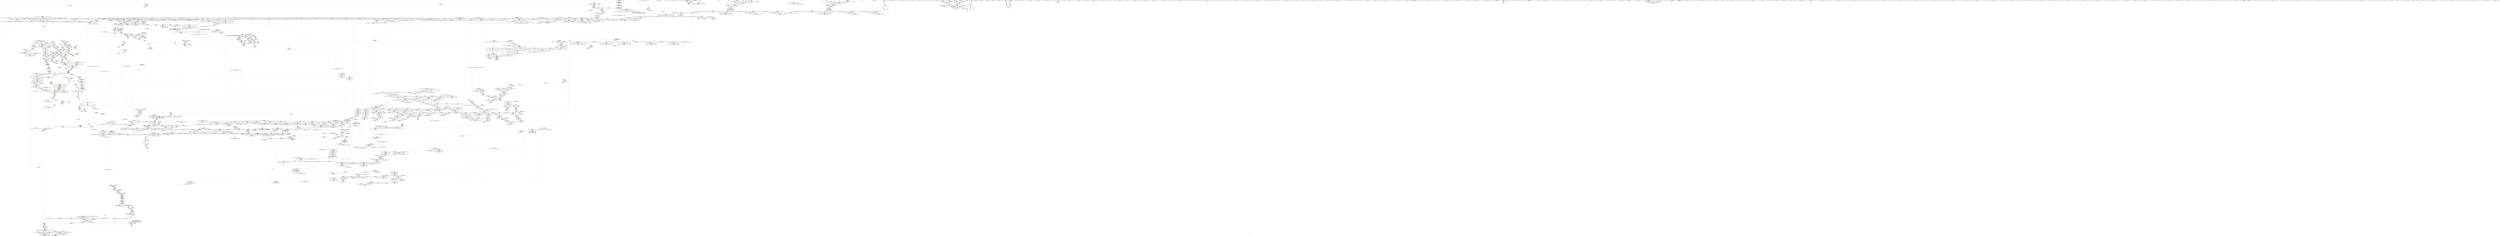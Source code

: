 digraph "SVFG" {
	label="SVFG";

	Node0x55825971ecb0 [shape=record,color=grey,label="{NodeID: 0\nNullPtr}"];
	Node0x55825971ecb0 -> Node0x558259d72ea0[style=solid];
	Node0x55825971ecb0 -> Node0x558259d72fa0[style=solid];
	Node0x55825971ecb0 -> Node0x558259d73070[style=solid];
	Node0x55825971ecb0 -> Node0x558259d66b80[style=solid];
	Node0x55825971ecb0 -> Node0x558259d66c50[style=solid];
	Node0x55825971ecb0 -> Node0x558259d66d20[style=solid];
	Node0x55825971ecb0 -> Node0x558259d66df0[style=solid];
	Node0x55825971ecb0 -> Node0x558259d66ec0[style=solid];
	Node0x55825971ecb0 -> Node0x558259d66f90[style=solid];
	Node0x55825971ecb0 -> Node0x558259d67060[style=solid];
	Node0x55825971ecb0 -> Node0x558259d67130[style=solid];
	Node0x55825971ecb0 -> Node0x558259d67200[style=solid];
	Node0x55825971ecb0 -> Node0x558259d672d0[style=solid];
	Node0x55825971ecb0 -> Node0x558259d673a0[style=solid];
	Node0x55825971ecb0 -> Node0x558259d67470[style=solid];
	Node0x55825971ecb0 -> Node0x558259d67540[style=solid];
	Node0x55825971ecb0 -> Node0x558259d67610[style=solid];
	Node0x55825971ecb0 -> Node0x558259d676e0[style=solid];
	Node0x55825971ecb0 -> Node0x558259d677b0[style=solid];
	Node0x55825971ecb0 -> Node0x558259d67880[style=solid];
	Node0x55825971ecb0 -> Node0x558259d67950[style=solid];
	Node0x55825971ecb0 -> Node0x558259d67a20[style=solid];
	Node0x55825971ecb0 -> Node0x558259d67af0[style=solid];
	Node0x55825971ecb0 -> Node0x558259d67bc0[style=solid];
	Node0x55825971ecb0 -> Node0x558259d67c90[style=solid];
	Node0x55825971ecb0 -> Node0x558259d67d60[style=solid];
	Node0x55825971ecb0 -> Node0x558259d67e30[style=solid];
	Node0x55825971ecb0 -> Node0x558259d67f00[style=solid];
	Node0x55825971ecb0 -> Node0x558259d67fd0[style=solid];
	Node0x55825971ecb0 -> Node0x558259d680a0[style=solid];
	Node0x55825971ecb0 -> Node0x558259d68170[style=solid];
	Node0x55825971ecb0 -> Node0x558259d68240[style=solid];
	Node0x55825971ecb0 -> Node0x558259d68310[style=solid];
	Node0x55825971ecb0 -> Node0x558259d683e0[style=solid];
	Node0x55825971ecb0 -> Node0x558259d684b0[style=solid];
	Node0x55825971ecb0 -> Node0x558259d68580[style=solid];
	Node0x55825971ecb0 -> Node0x558259d68650[style=solid];
	Node0x55825971ecb0 -> Node0x558259d68720[style=solid];
	Node0x55825971ecb0 -> Node0x558259d687f0[style=solid];
	Node0x55825971ecb0 -> Node0x558259d688c0[style=solid];
	Node0x55825971ecb0 -> Node0x558259d68990[style=solid];
	Node0x55825971ecb0 -> Node0x558259d68a60[style=solid];
	Node0x55825971ecb0 -> Node0x558259d68b30[style=solid];
	Node0x55825971ecb0 -> Node0x558259d68c00[style=solid];
	Node0x55825971ecb0 -> Node0x558259d68cd0[style=solid];
	Node0x55825971ecb0 -> Node0x558259d68da0[style=solid];
	Node0x55825971ecb0 -> Node0x558259d68e70[style=solid];
	Node0x55825971ecb0 -> Node0x558259d68f40[style=solid];
	Node0x55825971ecb0 -> Node0x558259d69010[style=solid];
	Node0x55825971ecb0 -> Node0x558259d690e0[style=solid];
	Node0x55825971ecb0 -> Node0x558259da1be0[style=solid];
	Node0x55825971ecb0 -> Node0x558259da3d60[style=solid];
	Node0x55825971ecb0 -> Node0x558259da9110[style=solid];
	Node0x55825971ecb0 -> Node0x558259da9450[style=solid];
	Node0x55825971ecb0 -> Node0x558259da9790[style=solid];
	Node0x55825971ecb0 -> Node0x558259da9860[style=solid];
	Node0x55825971ecb0 -> Node0x558259da9ad0[style=solid];
	Node0x55825971ecb0 -> Node0x558259dad550[style=solid];
	Node0x55825971ecb0 -> Node0x558259de0b50[style=solid];
	Node0x55825971ecb0 -> Node0x558259de1750[style=solid];
	Node0x55825971ecb0 -> Node0x558259de1d50[style=solid];
	Node0x55825971ecb0 -> Node0x558259de1ed0[style=solid];
	Node0x55825971ecb0 -> Node0x558259de21d0[style=solid];
	Node0x55825971ecb0 -> Node0x558259de24d0[style=solid];
	Node0x55825971ecb0 -> Node0x558259de2950[style=solid];
	Node0x55825971ecb0:s64 -> Node0x558259f15de0[style=solid,color=red];
	Node0x558259d69ba0 [shape=record,color=black,label="{NodeID: 443\n208\<--207\nconv47\<--\nmain\n}"];
	Node0x558259d69ba0 -> Node0x558259de00d0[style=solid];
	Node0x558259f00d20 [shape=record,color=black,label="{NodeID: 3100\n418 = PHI(412, )\n0th arg _ZNSt8_Rb_treeIcSt4pairIKciESt10_Select1stIS2_ESt4lessIcESaIS2_EE13_Rb_tree_implIS6_Lb1EEC2Ev }"];
	Node0x558259f00d20 -> Node0x558259da37b0[style=solid];
	Node0x558259d79120 [shape=record,color=red,label="{NodeID: 886\n1009\<--1008\n\<--second13\n_ZNSt8_Rb_treeIcSt4pairIKciESt10_Select1stIS2_ESt4lessIcESaIS2_EE22_M_emplace_hint_uniqueIJRKSt21piecewise_construct_tSt5tupleIJRS1_EESD_IJEEEEESt17_Rb_tree_iteratorIS2_ESt23_Rb_tree_const_iteratorIS2_EDpOT_\n|{<s0>89}}"];
	Node0x558259d79120:s0 -> Node0x558259f10210[style=solid,color=red];
	Node0x558259e5f140 [shape=record,color=yellow,style=double,label="{NodeID: 2436\n32V_1 = ENCHI(MR_32V_0)\npts\{690005 17620005 \}\nFun[_ZNSt8_Rb_treeIcSt4pairIKciESt10_Select1stIS2_ESt4lessIcESaIS2_EE22_M_emplace_hint_uniqueIJRKSt21piecewise_construct_tSt5tupleIJRS1_EESD_IJEEEEESt17_Rb_tree_iteratorIS2_ESt23_Rb_tree_const_iteratorIS2_EDpOT_]|{<s0>85}}"];
	Node0x558259e5f140:s0 -> Node0x558259e5a520[style=dashed,color=red];
	Node0x558259d62180 [shape=record,color=green,label="{NodeID: 222\n1244\<--1245\nthis.addr\<--this.addr_field_insensitive\n_ZNKSt13_Rb_tree_nodeISt4pairIKciEE9_M_valptrEv\n}"];
	Node0x558259d62180 -> Node0x558259d7a710[style=solid];
	Node0x558259d62180 -> Node0x558259da8340[style=solid];
	Node0x558259d85650 [shape=record,color=purple,label="{NodeID: 665\n1075\<--1074\n_M_node\<--this1\n_ZNSt23_Rb_tree_const_iteratorISt4pairIKciEEC2ERKSt17_Rb_tree_iteratorIS2_E\n}"];
	Node0x558259d85650 -> Node0x558259da7230[style=solid];
	Node0x558259f17480 [shape=record,color=black,label="{NodeID: 3322\n2089 = PHI(1391, 1391, 1391, )\n0th arg _ZNSt8_Rb_treeIcSt4pairIKciESt10_Select1stIS2_ESt4lessIcESaIS2_EE24_M_get_insert_unique_posERS1_ }"];
	Node0x558259f17480 -> Node0x558259dace00[style=solid];
	Node0x558259e2d9b0 [shape=record,color=yellow,style=double,label="{NodeID: 2215\n209V_1 = ENCHI(MR_209V_0)\npts\{690003 17620003 \}\nFun[_ZNSt8_Rb_treeIcSt4pairIKciESt10_Select1stIS2_ESt4lessIcESaIS2_EE14_M_lower_boundEPSt13_Rb_tree_nodeIS2_EPSt18_Rb_tree_node_baseRS1_]|{<s0>105}}"];
	Node0x558259e2d9b0:s0 -> Node0x558259e5e0c0[style=dashed,color=red];
	Node0x558259da3f00 [shape=record,color=blue,label="{NodeID: 1108\n499\<--497\n_M_right\<--_M_header4\n_ZNSt15_Rb_tree_header8_M_resetEv\n|{<s0>48}}"];
	Node0x558259da3f00:s0 -> Node0x558259e88750[style=dashed,color=blue];
	Node0x558259d0a3a0 [shape=record,color=green,label="{NodeID: 1\n7\<--1\n__dso_handle\<--dummyObj\nGlob }"];
	Node0x558259d69c70 [shape=record,color=black,label="{NodeID: 444\n354\<--290\n\<--__i\n_ZNSt3mapIciSt4lessIcESaISt4pairIKciEEEixERS3_\n}"];
	Node0x558259d69c70 -> Node0x558259d82b40[style=solid];
	Node0x558259f026f0 [shape=record,color=black,label="{NodeID: 3101\n992 = PHI(1359, )\n}"];
	Node0x558259d791f0 [shape=record,color=red,label="{NodeID: 887\n1033\<--1032\n\<--first17\n_ZNSt8_Rb_treeIcSt4pairIKciESt10_Select1stIS2_ESt4lessIcESaIS2_EE22_M_emplace_hint_uniqueIJRKSt21piecewise_construct_tSt5tupleIJRS1_EESD_IJEEEEESt17_Rb_tree_iteratorIS2_ESt23_Rb_tree_const_iteratorIS2_EDpOT_\n|{<s0>94}}"];
	Node0x558259d791f0:s0 -> Node0x558259f19d00[style=solid,color=red];
	Node0x558259e5f250 [shape=record,color=yellow,style=double,label="{NodeID: 2437\n34V_1 = ENCHI(MR_34V_0)\npts\{17620002 17620003 \}\nFun[_ZNSt8_Rb_treeIcSt4pairIKciESt10_Select1stIS2_ESt4lessIcESaIS2_EE22_M_emplace_hint_uniqueIJRKSt21piecewise_construct_tSt5tupleIJRS1_EESD_IJEEEEESt17_Rb_tree_iteratorIS2_ESt23_Rb_tree_const_iteratorIS2_EDpOT_]|{<s0>88|<s1>88}}"];
	Node0x558259e5f250:s0 -> Node0x558259e60d50[style=dashed,color=red];
	Node0x558259e5f250:s1 -> Node0x558259e60ff0[style=dashed,color=red];
	Node0x558259d62250 [shape=record,color=green,label="{NodeID: 223\n1250\<--1251\n_ZNK9__gnu_cxx16__aligned_membufISt4pairIKciEE6_M_ptrEv\<--_ZNK9__gnu_cxx16__aligned_membufISt4pairIKciEE6_M_ptrEv_field_insensitive\n}"];
	Node0x558259d85720 [shape=record,color=purple,label="{NodeID: 666\n1077\<--1076\n_M_node2\<--\n_ZNSt23_Rb_tree_const_iteratorISt4pairIKciEEC2ERKSt17_Rb_tree_iteratorIS2_E\n}"];
	Node0x558259d85720 -> Node0x558259d79530[style=solid];
	Node0x558259f17610 [shape=record,color=black,label="{NodeID: 3323\n2090 = PHI(1424, 1487, 1544, )\n1st arg _ZNSt8_Rb_treeIcSt4pairIKciESt10_Select1stIS2_ESt4lessIcESaIS2_EE24_M_get_insert_unique_posERS1_ }"];
	Node0x558259f17610 -> Node0x558259daced0[style=solid];
	Node0x558259e2dac0 [shape=record,color=yellow,style=double,label="{NodeID: 2216\n56V_1 = ENCHI(MR_56V_0)\npts\{690004 17620004 \}\nFun[_ZNSt8_Rb_treeIcSt4pairIKciESt10_Select1stIS2_ESt4lessIcESaIS2_EE14_M_lower_boundEPSt13_Rb_tree_nodeIS2_EPSt18_Rb_tree_node_baseRS1_]|{<s0>103}}"];
	Node0x558259e2dac0:s0 -> Node0x558259e2d110[style=dashed,color=red];
	Node0x558259da3fd0 [shape=record,color=blue,label="{NodeID: 1109\n501\<--163\n_M_node_count\<--\n_ZNSt15_Rb_tree_header8_M_resetEv\n|{<s0>48}}"];
	Node0x558259da3fd0:s0 -> Node0x558259e88750[style=dashed,color=blue];
	Node0x558259d38d70 [shape=record,color=green,label="{NodeID: 2\n9\<--1\n\<--dummyObj\nCan only get source location for instruction, argument, global var or function.}"];
	Node0x558259d69d40 [shape=record,color=black,label="{NodeID: 445\n355\<--298\n\<--ref.tmp8\n_ZNSt3mapIciSt4lessIcESaISt4pairIKciEEEixERS3_\n}"];
	Node0x558259d69d40 -> Node0x558259d82c10[style=solid];
	Node0x558259f02890 [shape=record,color=black,label="{NodeID: 3102\n349 = PHI(932, )\n}"];
	Node0x558259f02890 -> Node0x558259da33a0[style=solid];
	Node0x558259d792c0 [shape=record,color=red,label="{NodeID: 888\n1052\<--1051\n\<--coerce.dive20\n_ZNSt8_Rb_treeIcSt4pairIKciESt10_Select1stIS2_ESt4lessIcESaIS2_EE22_M_emplace_hint_uniqueIJRKSt21piecewise_construct_tSt5tupleIJRS1_EESD_IJEEEEESt17_Rb_tree_iteratorIS2_ESt23_Rb_tree_const_iteratorIS2_EDpOT_\n}"];
	Node0x558259d792c0 -> Node0x558259d7c450[style=solid];
	Node0x558259e5f330 [shape=record,color=yellow,style=double,label="{NodeID: 2438\n36V_1 = ENCHI(MR_36V_0)\npts\{690001 690002 690003 \}\nFun[_ZNSt8_Rb_treeIcSt4pairIKciESt10_Select1stIS2_ESt4lessIcESaIS2_EE22_M_emplace_hint_uniqueIJRKSt21piecewise_construct_tSt5tupleIJRS1_EESD_IJEEEEESt17_Rb_tree_iteratorIS2_ESt23_Rb_tree_const_iteratorIS2_EDpOT_]|{|<s1>88|<s2>88|<s3>88|<s4>89|<s5>89|<s6>89}}"];
	Node0x558259e5f330 -> Node0x558259e3b640[style=dashed];
	Node0x558259e5f330:s1 -> Node0x558259e60570[style=dashed,color=red];
	Node0x558259e5f330:s2 -> Node0x558259e60650[style=dashed,color=red];
	Node0x558259e5f330:s3 -> Node0x558259e60ff0[style=dashed,color=red];
	Node0x558259e5f330:s4 -> Node0x558259da9fb0[style=dashed,color=red];
	Node0x558259e5f330:s5 -> Node0x558259daa080[style=dashed,color=red];
	Node0x558259e5f330:s6 -> Node0x558259daa150[style=dashed,color=red];
	Node0x558259d62350 [shape=record,color=green,label="{NodeID: 224\n1255\<--1256\nthis.addr\<--this.addr_field_insensitive\n_ZNK9__gnu_cxx16__aligned_membufISt4pairIKciEE6_M_ptrEv\n}"];
	Node0x558259d62350 -> Node0x558259d7a7e0[style=solid];
	Node0x558259d62350 -> Node0x558259da8410[style=solid];
	Node0x558259d857f0 [shape=record,color=purple,label="{NodeID: 667\n1122\<--1105\ncoerce.dive\<--retval\n_ZNSt8_Rb_treeIcSt4pairIKciESt10_Select1stIS2_ESt4lessIcESaIS2_EE11lower_boundERS1_\n}"];
	Node0x558259d857f0 -> Node0x558259da7640[style=solid];
	Node0x558259f177a0 [shape=record,color=black,label="{NodeID: 3324\n478 = PHI(444, )\n0th arg _ZN9__gnu_cxx13new_allocatorISt13_Rb_tree_nodeISt4pairIKciEEEC2Ev }"];
	Node0x558259f177a0 -> Node0x558259da3bc0[style=solid];
	Node0x558259da40a0 [shape=record,color=blue,label="{NodeID: 1110\n518\<--517\nthis.addr\<--this\n_ZNSt8_Rb_treeIcSt4pairIKciESt10_Select1stIS2_ESt4lessIcESaIS2_EED2Ev\n}"];
	Node0x558259da40a0 -> Node0x558259d75910[style=dashed];
	Node0x558259d597d0 [shape=record,color=green,label="{NodeID: 3\n11\<--1\n.str\<--dummyObj\nGlob }"];
	Node0x558259d69e10 [shape=record,color=black,label="{NodeID: 446\n283\<--363\n_ZNSt3mapIciSt4lessIcESaISt4pairIKciEEEixERS3__ret\<--second\n_ZNSt3mapIciSt4lessIcESaISt4pairIKciEEEixERS3_\n|{<s0>11|<s1>15|<s2>18|<s3>20}}"];
	Node0x558259d69e10:s0 -> Node0x558259f02b30[style=solid,color=blue];
	Node0x558259d69e10:s1 -> Node0x558259f06af0[style=solid,color=blue];
	Node0x558259d69e10:s2 -> Node0x558259f06e00[style=solid,color=blue];
	Node0x558259d69e10:s3 -> Node0x558259f07070[style=solid,color=blue];
	Node0x558259f02a60 [shape=record,color=black,label="{NodeID: 3103\n123 = PHI()\n|{<s0>11}}"];
	Node0x558259f02a60:s0 -> Node0x558259f1c960[style=solid,color=red];
	Node0x558259d79390 [shape=record,color=red,label="{NodeID: 889\n1074\<--1068\nthis1\<--this.addr\n_ZNSt23_Rb_tree_const_iteratorISt4pairIKciEEC2ERKSt17_Rb_tree_iteratorIS2_E\n}"];
	Node0x558259d79390 -> Node0x558259d85650[style=solid];
	Node0x558259d62420 [shape=record,color=green,label="{NodeID: 225\n1260\<--1261\n_ZNK9__gnu_cxx16__aligned_membufISt4pairIKciEE7_M_addrEv\<--_ZNK9__gnu_cxx16__aligned_membufISt4pairIKciEE7_M_addrEv_field_insensitive\n}"];
	Node0x558259d858c0 [shape=record,color=purple,label="{NodeID: 668\n1124\<--1105\ncoerce.dive4\<--retval\n_ZNSt8_Rb_treeIcSt4pairIKciESt10_Select1stIS2_ESt4lessIcESaIS2_EE11lower_boundERS1_\n}"];
	Node0x558259d858c0 -> Node0x558259d79940[style=solid];
	Node0x558259f178b0 [shape=record,color=black,label="{NodeID: 3325\n1346 = PHI(971, 1329, 1679, 1804, 1845, )\n0th arg _ZSt7forwardISt5tupleIJRKcEEEOT_RNSt16remove_referenceIS4_E4typeE }"];
	Node0x558259f178b0 -> Node0x558259da8c30[style=solid];
	Node0x558259da4170 [shape=record,color=blue,label="{NodeID: 1111\n520\<--538\nexn.slot\<--\n_ZNSt8_Rb_treeIcSt4pairIKciESt10_Select1stIS2_ESt4lessIcESaIS2_EED2Ev\n}"];
	Node0x558259da4170 -> Node0x558259d759e0[style=dashed];
	Node0x558259d59860 [shape=record,color=green,label="{NodeID: 4\n13\<--1\n.str.1\<--dummyObj\nGlob }"];
	Node0x558259d69ee0 [shape=record,color=black,label="{NodeID: 447\n368\<--375\n_ZNKSt3mapIciSt4lessIcESaISt4pairIKciEEE4sizeEv_ret\<--call\n_ZNKSt3mapIciSt4lessIcESaISt4pairIKciEEE4sizeEv\n|{<s0>13}}"];
	Node0x558259d69ee0:s0 -> Node0x558259f02ca0[style=solid,color=blue];
	Node0x558259f02b30 [shape=record,color=black,label="{NodeID: 3104\n126 = PHI(283, )\n}"];
	Node0x558259f02b30 -> Node0x558259da1f50[style=solid];
	Node0x558259d79460 [shape=record,color=red,label="{NodeID: 890\n1076\<--1070\n\<--__it.addr\n_ZNSt23_Rb_tree_const_iteratorISt4pairIKciEEC2ERKSt17_Rb_tree_iteratorIS2_E\n}"];
	Node0x558259d79460 -> Node0x558259d85720[style=solid];
	Node0x558259d62520 [shape=record,color=green,label="{NodeID: 226\n1266\<--1267\nthis.addr\<--this.addr_field_insensitive\n_ZNK9__gnu_cxx16__aligned_membufISt4pairIKciEE7_M_addrEv\n}"];
	Node0x558259d62520 -> Node0x558259d7a8b0[style=solid];
	Node0x558259d62520 -> Node0x558259da84e0[style=solid];
	Node0x558259d85990 [shape=record,color=purple,label="{NodeID: 669\n1175\<--1132\ncoerce.dive\<--retval\n_ZNSt8_Rb_treeIcSt4pairIKciESt10_Select1stIS2_ESt4lessIcESaIS2_EE14_M_lower_boundEPSt13_Rb_tree_nodeIS2_EPSt18_Rb_tree_node_baseRS1_\n}"];
	Node0x558259d85990 -> Node0x558259d7a090[style=solid];
	Node0x558259f17be0 [shape=record,color=black,label="{NodeID: 3326\n1220 = PHI(1194, 2039, )\n0th arg _ZNKSt10_Select1stISt4pairIKciEEclERKS2_ }"];
	Node0x558259f17be0 -> Node0x558259da80d0[style=solid];
	Node0x558259da4240 [shape=record,color=blue,label="{NodeID: 1112\n522\<--540\nehselector.slot\<--\n_ZNSt8_Rb_treeIcSt4pairIKciESt10_Select1stIS2_ESt4lessIcESaIS2_EED2Ev\n}"];
	Node0x558259d59b10 [shape=record,color=green,label="{NodeID: 5\n15\<--1\nstdin\<--dummyObj\nGlob }"];
	Node0x558259d69fb0 [shape=record,color=black,label="{NodeID: 448\n423\<--422\n\<--this1\n_ZNSt8_Rb_treeIcSt4pairIKciESt10_Select1stIS2_ESt4lessIcESaIS2_EE13_Rb_tree_implIS6_Lb1EEC2Ev\n|{<s0>44}}"];
	Node0x558259d69fb0:s0 -> Node0x558259f15970[style=solid,color=red];
	Node0x558259f02ca0 [shape=record,color=black,label="{NodeID: 3105\n151 = PHI(368, )\n}"];
	Node0x558259f02ca0 -> Node0x558259d696c0[style=solid];
	Node0x558259d79530 [shape=record,color=red,label="{NodeID: 891\n1078\<--1077\n\<--_M_node2\n_ZNSt23_Rb_tree_const_iteratorISt4pairIKciEEC2ERKSt17_Rb_tree_iteratorIS2_E\n}"];
	Node0x558259d79530 -> Node0x558259da7230[style=solid];
	Node0x558259d625f0 [shape=record,color=green,label="{NodeID: 227\n1275\<--1276\nretval\<--retval_field_insensitive\n_ZNSt8_Rb_treeIcSt4pairIKciESt10_Select1stIS2_ESt4lessIcESaIS2_EE3endEv\n|{|<s1>112}}"];
	Node0x558259d625f0 -> Node0x558259d861b0[style=solid];
	Node0x558259d625f0:s1 -> Node0x558259f19740[style=solid,color=red];
	Node0x558259d85a60 [shape=record,color=purple,label="{NodeID: 670\n1151\<--1146\n_M_impl\<--this1\n_ZNSt8_Rb_treeIcSt4pairIKciESt10_Select1stIS2_ESt4lessIcESaIS2_EE14_M_lower_boundEPSt13_Rb_tree_nodeIS2_EPSt18_Rb_tree_node_baseRS1_\n}"];
	Node0x558259d85a60 -> Node0x558259d7c6c0[style=solid];
	Node0x558259f17d30 [shape=record,color=black,label="{NodeID: 3327\n1221 = PHI(1198, 2043, )\n1st arg _ZNKSt10_Select1stISt4pairIKciEEclERKS2_ }"];
	Node0x558259f17d30 -> Node0x558259da81a0[style=solid];
	Node0x558259da4310 [shape=record,color=blue,label="{NodeID: 1113\n551\<--549\nthis.addr\<--this\n_ZNSt8_Rb_treeIcSt4pairIKciESt10_Select1stIS2_ESt4lessIcESaIS2_EE8_M_eraseEPSt13_Rb_tree_nodeIS2_E\n}"];
	Node0x558259da4310 -> Node0x558259d75ab0[style=dashed];
	Node0x558259d59ba0 [shape=record,color=green,label="{NodeID: 6\n16\<--1\n.str.2\<--dummyObj\nGlob }"];
	Node0x558259d6a080 [shape=record,color=black,label="{NodeID: 449\n427\<--422\n\<--this1\n_ZNSt8_Rb_treeIcSt4pairIKciESt10_Select1stIS2_ESt4lessIcESaIS2_EE13_Rb_tree_implIS6_Lb1EEC2Ev\n|{<s0>45}}"];
	Node0x558259d6a080:s0 -> Node0x558259f15460[style=solid,color=red];
	Node0x558259f02de0 [shape=record,color=black,label="{NodeID: 3106\n1523 = PHI(2238, )\n}"];
	Node0x558259f02de0 -> Node0x558259d88300[style=solid];
	Node0x558259d79600 [shape=record,color=red,label="{NodeID: 892\n1090\<--1084\nthis1\<--this.addr\n_ZNSt5tupleIJRKcEEC2IvLb1EEES1_\n}"];
	Node0x558259d79600 -> Node0x558259d7c520[style=solid];
	Node0x558259d6aba0 [shape=record,color=green,label="{NodeID: 228\n1277\<--1278\nthis.addr\<--this.addr_field_insensitive\n_ZNSt8_Rb_treeIcSt4pairIKciESt10_Select1stIS2_ESt4lessIcESaIS2_EE3endEv\n}"];
	Node0x558259d6aba0 -> Node0x558259d7a980[style=solid];
	Node0x558259d6aba0 -> Node0x558259da85b0[style=solid];
	Node0x558259d85b30 [shape=record,color=purple,label="{NodeID: 671\n1153\<--1152\n_M_key_compare\<--\n_ZNSt8_Rb_treeIcSt4pairIKciESt10_Select1stIS2_ESt4lessIcESaIS2_EE14_M_lower_boundEPSt13_Rb_tree_nodeIS2_EPSt18_Rb_tree_node_baseRS1_\n|{<s0>103}}"];
	Node0x558259d85b30:s0 -> Node0x558259f11260[style=solid,color=red];
	Node0x558259f17e80 [shape=record,color=black,label="{NodeID: 3328\n807 = PHI(605, )\n0th arg _ZNSaISt13_Rb_tree_nodeISt4pairIKciEEED2Ev }"];
	Node0x558259f17e80 -> Node0x558259da59d0[style=solid];
	Node0x558259da43e0 [shape=record,color=blue,label="{NodeID: 1114\n553\<--550\n__x.addr\<--__x\n_ZNSt8_Rb_treeIcSt4pairIKciESt10_Select1stIS2_ESt4lessIcESaIS2_EE8_M_eraseEPSt13_Rb_tree_nodeIS2_E\n}"];
	Node0x558259da43e0 -> Node0x558259e442a0[style=dashed];
	Node0x558259d59c30 [shape=record,color=green,label="{NodeID: 7\n18\<--1\n.str.3\<--dummyObj\nGlob }"];
	Node0x558259d6a150 [shape=record,color=black,label="{NodeID: 450\n431\<--422\n\<--this1\n_ZNSt8_Rb_treeIcSt4pairIKciESt10_Select1stIS2_ESt4lessIcESaIS2_EE13_Rb_tree_implIS6_Lb1EEC2Ev\n}"];
	Node0x558259d6a150 -> Node0x558259d83020[style=solid];
	Node0x558259f02f20 [shape=record,color=black,label="{NodeID: 3107\n1528 = PHI(2035, )\n|{<s0>149}}"];
	Node0x558259f02f20:s0 -> Node0x558259f11e70[style=solid,color=red];
	Node0x558259d796d0 [shape=record,color=red,label="{NodeID: 893\n1092\<--1086\n\<--__elements.addr\n_ZNSt5tupleIJRKcEEC2IvLb1EEES1_\n|{<s0>98}}"];
	Node0x558259d796d0:s0 -> Node0x558259f1dfc0[style=solid,color=red];
	Node0x558259d6ac30 [shape=record,color=green,label="{NodeID: 229\n1292\<--1293\nretval\<--retval_field_insensitive\n_ZNKSt8_Rb_treeIcSt4pairIKciESt10_Select1stIS2_ESt4lessIcESaIS2_EE8key_compEv\n}"];
	Node0x558259d85c00 [shape=record,color=purple,label="{NodeID: 672\n1184\<--1183\n_M_impl\<--this1\n_ZNSt8_Rb_treeIcSt4pairIKciESt10_Select1stIS2_ESt4lessIcESaIS2_EE6_M_endEv\n}"];
	Node0x558259d85c00 -> Node0x558259d7cad0[style=solid];
	Node0x558259f17f90 [shape=record,color=black,label="{NodeID: 3329\n631 = PHI(559, 966, 966, )\n0th arg _ZNSt8_Rb_treeIcSt4pairIKciESt10_Select1stIS2_ESt4lessIcESaIS2_EE12_M_drop_nodeEPSt13_Rb_tree_nodeIS2_E }"];
	Node0x558259f17f90 -> Node0x558259da4990[style=solid];
	Node0x558259e2e060 [shape=record,color=yellow,style=double,label="{NodeID: 2222\n54V_1 = ENCHI(MR_54V_0)\npts\{3030000 \}\nFun[_ZN9__gnu_cxx13new_allocatorISt13_Rb_tree_nodeISt4pairIKciEEE9constructIS4_JRKSt21piecewise_construct_tSt5tupleIJRS3_EESB_IJEEEEEvPT_DpOT0_]|{<s0>184}}"];
	Node0x558259e2e060:s0 -> Node0x558259e54750[style=dashed,color=red];
	Node0x558259da44b0 [shape=record,color=blue,label="{NodeID: 1115\n555\<--572\n__y\<--call2\n_ZNSt8_Rb_treeIcSt4pairIKciESt10_Select1stIS2_ESt4lessIcESaIS2_EE8_M_eraseEPSt13_Rb_tree_nodeIS2_E\n}"];
	Node0x558259da44b0 -> Node0x558259d75ec0[style=dashed];
	Node0x558259da44b0 -> Node0x558259e447a0[style=dashed];
	Node0x558259d59cc0 [shape=record,color=green,label="{NodeID: 8\n20\<--1\nstdout\<--dummyObj\nGlob }"];
	Node0x558259d6a220 [shape=record,color=black,label="{NodeID: 451\n433\<--432\n\<--\n_ZNSt8_Rb_treeIcSt4pairIKciESt10_Select1stIS2_ESt4lessIcESaIS2_EE13_Rb_tree_implIS6_Lb1EEC2Ev\n|{<s0>46}}"];
	Node0x558259d6a220:s0 -> Node0x558259f18730[style=solid,color=red];
	Node0x558259f03060 [shape=record,color=black,label="{NodeID: 3108\n1529 = PHI(895, )\n}"];
	Node0x558259d797a0 [shape=record,color=red,label="{NodeID: 894\n1113\<--1107\nthis1\<--this.addr\n_ZNSt8_Rb_treeIcSt4pairIKciESt10_Select1stIS2_ESt4lessIcESaIS2_EE11lower_boundERS1_\n|{<s0>99|<s1>100|<s2>101}}"];
	Node0x558259d797a0:s0 -> Node0x558259f13110[style=solid,color=red];
	Node0x558259d797a0:s1 -> Node0x558259f132a0[style=solid,color=red];
	Node0x558259d797a0:s2 -> Node0x558259f12300[style=solid,color=red];
	Node0x558259e5f8a0 [shape=record,color=yellow,style=double,label="{NodeID: 2444\n52V_1 = ENCHI(MR_52V_0)\npts\{3010000 \}\nFun[_ZNSt3mapIciSt4lessIcESaISt4pairIKciEEEixERS3_]|{|<s1>36}}"];
	Node0x558259e5f8a0 -> Node0x558259e2b440[style=dashed];
	Node0x558259e5f8a0:s1 -> Node0x558259da7230[style=dashed,color=red];
	Node0x558259d6ad00 [shape=record,color=green,label="{NodeID: 230\n1294\<--1295\nthis.addr\<--this.addr_field_insensitive\n_ZNKSt8_Rb_treeIcSt4pairIKciESt10_Select1stIS2_ESt4lessIcESaIS2_EE8key_compEv\n}"];
	Node0x558259d6ad00 -> Node0x558259d7ab20[style=solid];
	Node0x558259d6ad00 -> Node0x558259da8680[style=solid];
	Node0x558259d85cd0 [shape=record,color=purple,label="{NodeID: 673\n1186\<--1185\nadd.ptr\<--\n_ZNSt8_Rb_treeIcSt4pairIKciESt10_Select1stIS2_ESt4lessIcESaIS2_EE6_M_endEv\n}"];
	Node0x558259d85cd0 -> Node0x558259d7cba0[style=solid];
	Node0x558259f18120 [shape=record,color=black,label="{NodeID: 3330\n632 = PHI(576, 1025, 1030, )\n1st arg _ZNSt8_Rb_treeIcSt4pairIKciESt10_Select1stIS2_ESt4lessIcESaIS2_EE12_M_drop_nodeEPSt13_Rb_tree_nodeIS2_E }"];
	Node0x558259f18120 -> Node0x558259da4a60[style=solid];
	Node0x558259e2e140 [shape=record,color=yellow,style=double,label="{NodeID: 2223\n155V_1 = ENCHI(MR_155V_0)\npts\{18310000 \}\nFun[_ZN9__gnu_cxx13new_allocatorISt13_Rb_tree_nodeISt4pairIKciEEE9constructIS4_JRKSt21piecewise_construct_tSt5tupleIJRS3_EESB_IJEEEEEvPT_DpOT0_]|{<s0>184}}"];
	Node0x558259e2e140:s0 -> Node0x558259e54830[style=dashed,color=red];
	Node0x558259da4580 [shape=record,color=blue,label="{NodeID: 1116\n553\<--580\n__x.addr\<--\n_ZNSt8_Rb_treeIcSt4pairIKciESt10_Select1stIS2_ESt4lessIcESaIS2_EE8_M_eraseEPSt13_Rb_tree_nodeIS2_E\n}"];
	Node0x558259da4580 -> Node0x558259e442a0[style=dashed];
	Node0x558259d5a530 [shape=record,color=green,label="{NodeID: 9\n21\<--1\n_ZSt3cin\<--dummyObj\nGlob }"];
	Node0x558259d6a2f0 [shape=record,color=black,label="{NodeID: 452\n444\<--443\n\<--this1\n_ZNSaISt13_Rb_tree_nodeISt4pairIKciEEEC2Ev\n|{<s0>47}}"];
	Node0x558259d6a2f0:s0 -> Node0x558259f177a0[style=solid,color=red];
	Node0x558259f03170 [shape=record,color=black,label="{NodeID: 3109\n1533 = PHI(610, )\n}"];
	Node0x558259f03170 -> Node0x558259de24d0[style=solid];
	Node0x558259d79870 [shape=record,color=red,label="{NodeID: 895\n1118\<--1109\n\<--__k.addr\n_ZNSt8_Rb_treeIcSt4pairIKciESt10_Select1stIS2_ESt4lessIcESaIS2_EE11lower_boundERS1_\n|{<s0>101}}"];
	Node0x558259d79870:s0 -> Node0x558259f12630[style=solid,color=red];
	Node0x558259e5f980 [shape=record,color=yellow,style=double,label="{NodeID: 2445\n54V_1 = ENCHI(MR_54V_0)\npts\{3030000 \}\nFun[_ZNSt3mapIciSt4lessIcESaISt4pairIKciEEEixERS3_]|{|<s1>37}}"];
	Node0x558259e5f980 -> Node0x558259e2be40[style=dashed];
	Node0x558259e5f980:s1 -> Node0x558259e5b450[style=dashed,color=red];
	Node0x558259d6add0 [shape=record,color=green,label="{NodeID: 231\n1307\<--1308\nthis.addr\<--this.addr_field_insensitive\n_ZNSt8_Rb_treeIcSt4pairIKciESt10_Select1stIS2_ESt4lessIcESaIS2_EE14_M_create_nodeIJRKSt21piecewise_construct_tSt5tupleIJRS1_EESD_IJEEEEEPSt13_Rb_tree_nodeIS2_EDpOT_\n}"];
	Node0x558259d6add0 -> Node0x558259d7abf0[style=solid];
	Node0x558259d6add0 -> Node0x558259da8750[style=solid];
	Node0x558259d85da0 [shape=record,color=purple,label="{NodeID: 674\n1188\<--1187\n_M_header\<--\n_ZNSt8_Rb_treeIcSt4pairIKciESt10_Select1stIS2_ESt4lessIcESaIS2_EE6_M_endEv\n}"];
	Node0x558259d85da0 -> Node0x558259d7cc70[style=solid];
	Node0x558259f182b0 [shape=record,color=black,label="{NodeID: 3331\n271 = PHI(68, )\n0th arg _ZNSt3mapIciSt4lessIcESaISt4pairIKciEEEC2Ev }"];
	Node0x558259f182b0 -> Node0x558259da2f90[style=solid];
	Node0x558259e2e220 [shape=record,color=yellow,style=double,label="{NodeID: 2224\n142V_1 = ENCHI(MR_142V_0)\npts\{690004 690005 17620004 17620005 \}\nFun[_ZN9__gnu_cxx13new_allocatorISt13_Rb_tree_nodeISt4pairIKciEEE9constructIS4_JRKSt21piecewise_construct_tSt5tupleIJRS3_EESB_IJEEEEEvPT_DpOT0_]|{<s0>186}}"];
	Node0x558259e2e220:s0 -> Node0x558259e52e60[style=dashed,color=red];
	Node0x558259da4650 [shape=record,color=blue,label="{NodeID: 1117\n586\<--585\nthis.addr\<--this\n_ZNSt8_Rb_treeIcSt4pairIKciESt10_Select1stIS2_ESt4lessIcESaIS2_EE8_M_beginEv\n}"];
	Node0x558259da4650 -> Node0x558259d75f90[style=dashed];
	Node0x558259d5a5f0 [shape=record,color=green,label="{NodeID: 10\n22\<--1\n_ZSt4cout\<--dummyObj\nGlob }"];
	Node0x558259d6a3c0 [shape=record,color=black,label="{NodeID: 453\n565\<--564\n\<--\n_ZNSt8_Rb_treeIcSt4pairIKciESt10_Select1stIS2_ESt4lessIcESaIS2_EE8_M_eraseEPSt13_Rb_tree_nodeIS2_E\n|{<s0>57}}"];
	Node0x558259d6a3c0:s0 -> Node0x558259f1be10[style=solid,color=red];
	Node0x558259f05ef0 [shape=record,color=black,label="{NodeID: 3110\n1545 = PHI(2088, )\n}"];
	Node0x558259d79940 [shape=record,color=red,label="{NodeID: 896\n1125\<--1124\n\<--coerce.dive4\n_ZNSt8_Rb_treeIcSt4pairIKciESt10_Select1stIS2_ESt4lessIcESaIS2_EE11lower_boundERS1_\n}"];
	Node0x558259d79940 -> Node0x558259d7c5f0[style=solid];
	Node0x558259e5fa60 [shape=record,color=yellow,style=double,label="{NodeID: 2446\n56V_1 = ENCHI(MR_56V_0)\npts\{690004 17620004 \}\nFun[_ZNSt3mapIciSt4lessIcESaISt4pairIKciEEEixERS3_]|{|<s1>30|<s2>35|<s3>38|<s4>38}}"];
	Node0x558259e5fa60 -> Node0x558259e2c340[style=dashed];
	Node0x558259e5fa60:s1 -> Node0x558259e615f0[style=dashed,color=red];
	Node0x558259e5fa60:s2 -> Node0x558259e2d110[style=dashed,color=red];
	Node0x558259e5fa60:s3 -> Node0x558259e5e690[style=dashed,color=red];
	Node0x558259e5fa60:s4 -> Node0x558259e5f060[style=dashed,color=red];
	Node0x558259d6aea0 [shape=record,color=green,label="{NodeID: 232\n1309\<--1310\n__args.addr\<--__args.addr_field_insensitive\n_ZNSt8_Rb_treeIcSt4pairIKciESt10_Select1stIS2_ESt4lessIcESaIS2_EE14_M_create_nodeIJRKSt21piecewise_construct_tSt5tupleIJRS1_EESD_IJEEEEEPSt13_Rb_tree_nodeIS2_EDpOT_\n}"];
	Node0x558259d6aea0 -> Node0x558259d7acc0[style=solid];
	Node0x558259d6aea0 -> Node0x558259da8820[style=solid];
	Node0x558259d85e70 [shape=record,color=purple,label="{NodeID: 675\n1215\<--1214\n_M_node\<--this1\n_ZNSt17_Rb_tree_iteratorISt4pairIKciEEC2EPSt18_Rb_tree_node_base\n}"];
	Node0x558259d85e70 -> Node0x558259da8000[style=solid];
	Node0x558259f183c0 [shape=record,color=black,label="{NodeID: 3332\n394 = PHI(68, 68, )\n0th arg _ZNSt3mapIciSt4lessIcESaISt4pairIKciEEED2Ev }"];
	Node0x558259f183c0 -> Node0x558259da3610[style=solid];
	Node0x558259da4720 [shape=record,color=blue,label="{NodeID: 1118\n601\<--600\nthis.addr\<--this\n_ZNSt8_Rb_treeIcSt4pairIKciESt10_Select1stIS2_ESt4lessIcESaIS2_EE13_Rb_tree_implIS6_Lb1EED2Ev\n}"];
	Node0x558259da4720 -> Node0x558259d76130[style=dashed];
	Node0x558259d5a6f0 [shape=record,color=green,label="{NodeID: 11\n23\<--1\n.str.4\<--dummyObj\nGlob }"];
	Node0x558259d6a490 [shape=record,color=black,label="{NodeID: 454\n571\<--570\n\<--\n_ZNSt8_Rb_treeIcSt4pairIKciESt10_Select1stIS2_ESt4lessIcESaIS2_EE8_M_eraseEPSt13_Rb_tree_nodeIS2_E\n|{<s0>59}}"];
	Node0x558259d6a490:s0 -> Node0x558259f16a60[style=solid,color=red];
	Node0x558259f06090 [shape=record,color=black,label="{NodeID: 3111\n40 = PHI()\n}"];
	Node0x558259d79a10 [shape=record,color=red,label="{NodeID: 897\n1146\<--1134\nthis1\<--this.addr\n_ZNSt8_Rb_treeIcSt4pairIKciESt10_Select1stIS2_ESt4lessIcESaIS2_EE14_M_lower_boundEPSt13_Rb_tree_nodeIS2_EPSt18_Rb_tree_node_baseRS1_\n}"];
	Node0x558259d79a10 -> Node0x558259d85a60[style=solid];
	Node0x558259e5fb70 [shape=record,color=yellow,style=double,label="{NodeID: 2447\n32V_1 = ENCHI(MR_32V_0)\npts\{690005 17620005 \}\nFun[_ZNSt3mapIciSt4lessIcESaISt4pairIKciEEEixERS3_]|{|<s1>38}}"];
	Node0x558259e5fb70 -> Node0x558259e2c870[style=dashed];
	Node0x558259e5fb70:s1 -> Node0x558259e5f140[style=dashed,color=red];
	Node0x558259d6af70 [shape=record,color=green,label="{NodeID: 233\n1311\<--1312\n__args.addr2\<--__args.addr2_field_insensitive\n_ZNSt8_Rb_treeIcSt4pairIKciESt10_Select1stIS2_ESt4lessIcESaIS2_EE14_M_create_nodeIJRKSt21piecewise_construct_tSt5tupleIJRS1_EESD_IJEEEEEPSt13_Rb_tree_nodeIS2_EDpOT_\n}"];
	Node0x558259d6af70 -> Node0x558259d7ad90[style=solid];
	Node0x558259d6af70 -> Node0x558259da88f0[style=solid];
	Node0x558259d85f40 [shape=record,color=purple,label="{NodeID: 676\n1230\<--1229\nfirst\<--\n_ZNKSt10_Select1stISt4pairIKciEEclERKS2_\n}"];
	Node0x558259d85f40 -> Node0x558259d7ce10[style=solid];
	Node0x558259f18510 [shape=record,color=black,label="{NodeID: 3333\n732 = PHI(705, )\n0th arg _ZN9__gnu_cxx13new_allocatorISt13_Rb_tree_nodeISt4pairIKciEEE7destroyIS4_EEvPT_ }"];
	Node0x558259f18510 -> Node0x558259da51b0[style=solid];
	Node0x558259da47f0 [shape=record,color=blue,label="{NodeID: 1119\n612\<--611\n__x.addr\<--__x\n_ZNSt8_Rb_treeIcSt4pairIKciESt10_Select1stIS2_ESt4lessIcESaIS2_EE8_S_rightEPSt18_Rb_tree_node_base\n}"];
	Node0x558259da47f0 -> Node0x558259d76200[style=dashed];
	Node0x558259d5a7f0 [shape=record,color=green,label="{NodeID: 12\n25\<--1\n.str.5\<--dummyObj\nGlob }"];
	Node0x558259d6a560 [shape=record,color=black,label="{NodeID: 455\n591\<--590\n\<--_M_impl\n_ZNSt8_Rb_treeIcSt4pairIKciESt10_Select1stIS2_ESt4lessIcESaIS2_EE8_M_beginEv\n}"];
	Node0x558259d6a560 -> Node0x558259d83df0[style=solid];
	Node0x558259f06160 [shape=record,color=black,label="{NodeID: 3112\n93 = PHI()\n}"];
	Node0x558259d79ae0 [shape=record,color=red,label="{NodeID: 898\n1148\<--1136\n\<--__x.addr\n_ZNSt8_Rb_treeIcSt4pairIKciESt10_Select1stIS2_ESt4lessIcESaIS2_EE14_M_lower_boundEPSt13_Rb_tree_nodeIS2_EPSt18_Rb_tree_node_baseRS1_\n}"];
	Node0x558259d79ae0 -> Node0x558259de1ed0[style=solid];
	Node0x558259e5fc80 [shape=record,color=yellow,style=double,label="{NodeID: 2448\n34V_1 = ENCHI(MR_34V_0)\npts\{17620002 17620003 \}\nFun[_ZNSt3mapIciSt4lessIcESaISt4pairIKciEEEixERS3_]|{<s0>30|<s1>38}}"];
	Node0x558259e5fc80:s0 -> Node0x558259e615f0[style=dashed,color=red];
	Node0x558259e5fc80:s1 -> Node0x558259e5f250[style=dashed,color=red];
	Node0x558259d6b040 [shape=record,color=green,label="{NodeID: 234\n1313\<--1314\n__args.addr4\<--__args.addr4_field_insensitive\n_ZNSt8_Rb_treeIcSt4pairIKciESt10_Select1stIS2_ESt4lessIcESaIS2_EE14_M_create_nodeIJRKSt21piecewise_construct_tSt5tupleIJRS1_EESD_IJEEEEEPSt13_Rb_tree_nodeIS2_EDpOT_\n}"];
	Node0x558259d6b040 -> Node0x558259d7ae60[style=solid];
	Node0x558259d6b040 -> Node0x558259da89c0[style=solid];
	Node0x558259d86010 [shape=record,color=purple,label="{NodeID: 677\n1248\<--1247\n_M_storage\<--this1\n_ZNKSt13_Rb_tree_nodeISt4pairIKciEE9_M_valptrEv\n|{<s0>110}}"];
	Node0x558259d86010:s0 -> Node0x558259f13820[style=solid,color=red];
	Node0x558259f18620 [shape=record,color=black,label="{NodeID: 3334\n733 = PHI(706, )\n1st arg _ZN9__gnu_cxx13new_allocatorISt13_Rb_tree_nodeISt4pairIKciEEE7destroyIS4_EEvPT_ }"];
	Node0x558259f18620 -> Node0x558259da5280[style=solid];
	Node0x558259da48c0 [shape=record,color=blue,label="{NodeID: 1120\n622\<--621\n__x.addr\<--__x\n_ZNSt8_Rb_treeIcSt4pairIKciESt10_Select1stIS2_ESt4lessIcESaIS2_EE7_S_leftEPSt18_Rb_tree_node_base\n}"];
	Node0x558259da48c0 -> Node0x558259d763a0[style=dashed];
	Node0x558259d5a8f0 [shape=record,color=green,label="{NodeID: 13\n27\<--1\n_ZStL19piecewise_construct\<--dummyObj\nGlob |{<s0>38}}"];
	Node0x558259d5a8f0:s0 -> Node0x558259f1c460[style=solid,color=red];
	Node0x558259d6a630 [shape=record,color=black,label="{NodeID: 456\n593\<--592\n\<--add.ptr\n_ZNSt8_Rb_treeIcSt4pairIKciESt10_Select1stIS2_ESt4lessIcESaIS2_EE8_M_beginEv\n}"];
	Node0x558259d6a630 -> Node0x558259d83ec0[style=solid];
	Node0x558259d6a630 -> Node0x558259d83f90[style=solid];
	Node0x558259f06230 [shape=record,color=black,label="{NodeID: 3113\n106 = PHI()\n}"];
	Node0x558259d79bb0 [shape=record,color=red,label="{NodeID: 899\n1154\<--1136\n\<--__x.addr\n_ZNSt8_Rb_treeIcSt4pairIKciESt10_Select1stIS2_ESt4lessIcESaIS2_EE14_M_lower_boundEPSt13_Rb_tree_nodeIS2_EPSt18_Rb_tree_node_baseRS1_\n|{<s0>102}}"];
	Node0x558259d79bb0:s0 -> Node0x558259f1ce60[style=solid,color=red];
	Node0x558259e5fd60 [shape=record,color=yellow,style=double,label="{NodeID: 2449\n36V_1 = ENCHI(MR_36V_0)\npts\{690001 690002 690003 \}\nFun[_ZNSt3mapIciSt4lessIcESaISt4pairIKciEEEixERS3_]|{|<s1>30|<s2>38}}"];
	Node0x558259e5fd60 -> Node0x558259e2c990[style=dashed];
	Node0x558259e5fd60:s1 -> Node0x558259e615f0[style=dashed,color=red];
	Node0x558259e5fd60:s2 -> Node0x558259e5f330[style=dashed,color=red];
	Node0x558259d6b110 [shape=record,color=green,label="{NodeID: 235\n1315\<--1316\n__tmp\<--__tmp_field_insensitive\n_ZNSt8_Rb_treeIcSt4pairIKciESt10_Select1stIS2_ESt4lessIcESaIS2_EE14_M_create_nodeIJRKSt21piecewise_construct_tSt5tupleIJRS1_EESD_IJEEEEEPSt13_Rb_tree_nodeIS2_EDpOT_\n}"];
	Node0x558259d6b110 -> Node0x558259d7af30[style=solid];
	Node0x558259d6b110 -> Node0x558259d7b000[style=solid];
	Node0x558259d6b110 -> Node0x558259da8a90[style=solid];
	Node0x558259d860e0 [shape=record,color=purple,label="{NodeID: 678\n1270\<--1269\n_M_storage\<--this1\n_ZNK9__gnu_cxx16__aligned_membufISt4pairIKciEE7_M_addrEv\n}"];
	Node0x558259d860e0 -> Node0x558259d7d220[style=solid];
	Node0x558259f18730 [shape=record,color=black,label="{NodeID: 3335\n458 = PHI(433, )\n0th arg _ZNSt15_Rb_tree_headerC2Ev }"];
	Node0x558259f18730 -> Node0x558259da3a20[style=solid];
	Node0x558259da4990 [shape=record,color=blue,label="{NodeID: 1121\n633\<--631\nthis.addr\<--this\n_ZNSt8_Rb_treeIcSt4pairIKciESt10_Select1stIS2_ESt4lessIcESaIS2_EE12_M_drop_nodeEPSt13_Rb_tree_nodeIS2_E\n}"];
	Node0x558259da4990 -> Node0x558259d76540[style=dashed];
	Node0x558259d5aa30 [shape=record,color=green,label="{NodeID: 14\n29\<--1\n\<--dummyObj\nCan only get source location for instruction, argument, global var or function.}"];
	Node0x558259d6a700 [shape=record,color=black,label="{NodeID: 457\n597\<--596\n\<--\n_ZNSt8_Rb_treeIcSt4pairIKciESt10_Select1stIS2_ESt4lessIcESaIS2_EE8_M_beginEv\n}"];
	Node0x558259d6a700 -> Node0x558259d6a7d0[style=solid];
	Node0x558259f06330 [shape=record,color=black,label="{NodeID: 3114\n116 = PHI()\n}"];
	Node0x558259f06330 -> Node0x558259de18d0[style=solid];
	Node0x558259d79c80 [shape=record,color=red,label="{NodeID: 900\n1159\<--1136\n\<--__x.addr\n_ZNSt8_Rb_treeIcSt4pairIKciESt10_Select1stIS2_ESt4lessIcESaIS2_EE14_M_lower_boundEPSt13_Rb_tree_nodeIS2_EPSt18_Rb_tree_node_baseRS1_\n}"];
	Node0x558259d79c80 -> Node0x558259d7c790[style=solid];
	Node0x558259e5fe40 [shape=record,color=yellow,style=double,label="{NodeID: 2450\n439V_1 = ENCHI(MR_439V_0)\npts\{1364 \}\nFun[_ZNSt8_Rb_treeIcSt4pairIKciESt10_Select1stIS2_ESt4lessIcESaIS2_EE29_M_get_insert_hint_unique_posESt23_Rb_tree_const_iteratorIS2_ERS1_]}"];
	Node0x558259e5fe40 -> Node0x558259d9bd10[style=dashed];
	Node0x558259d6b1e0 [shape=record,color=green,label="{NodeID: 236\n1323\<--1324\n_ZNSt8_Rb_treeIcSt4pairIKciESt10_Select1stIS2_ESt4lessIcESaIS2_EE11_M_get_nodeEv\<--_ZNSt8_Rb_treeIcSt4pairIKciESt10_Select1stIS2_ESt4lessIcESaIS2_EE11_M_get_nodeEv_field_insensitive\n}"];
	Node0x558259d861b0 [shape=record,color=purple,label="{NodeID: 679\n1287\<--1275\ncoerce.dive\<--retval\n_ZNSt8_Rb_treeIcSt4pairIKciESt10_Select1stIS2_ESt4lessIcESaIS2_EE3endEv\n}"];
	Node0x558259d861b0 -> Node0x558259d7aa50[style=solid];
	Node0x558259f18840 [shape=record,color=black,label="{NodeID: 3336\n2062 = PHI(1363, 1363, 1363, 1363, )\n0th arg _ZNSt4pairIPSt18_Rb_tree_node_baseS1_EC2IRS1_Lb1EEERKS1_OT_ }"];
	Node0x558259f18840 -> Node0x558259dac9f0[style=solid];
	Node0x558259e2e740 [shape=record,color=yellow,style=double,label="{NodeID: 2229\n115V_1 = ENCHI(MR_115V_0)\npts\{690001 \}\nFun[_ZNSt8_Rb_treeIcSt4pairIKciESt10_Select1stIS2_ESt4lessIcESaIS2_EE8_M_beginEv]}"];
	Node0x558259e2e740 -> Node0x558259d76060[style=dashed];
	Node0x558259da4a60 [shape=record,color=blue,label="{NodeID: 1122\n635\<--632\n__p.addr\<--__p\n_ZNSt8_Rb_treeIcSt4pairIKciESt10_Select1stIS2_ESt4lessIcESaIS2_EE12_M_drop_nodeEPSt13_Rb_tree_nodeIS2_E\n}"];
	Node0x558259da4a60 -> Node0x558259d76610[style=dashed];
	Node0x558259da4a60 -> Node0x558259d766e0[style=dashed];
	Node0x558259d5ab30 [shape=record,color=green,label="{NodeID: 15\n97\<--1\n\<--dummyObj\nCan only get source location for instruction, argument, global var or function.}"];
	Node0x558259d6a7d0 [shape=record,color=black,label="{NodeID: 458\n584\<--597\n_ZNSt8_Rb_treeIcSt4pairIKciESt10_Select1stIS2_ESt4lessIcESaIS2_EE8_M_beginEv_ret\<--\n_ZNSt8_Rb_treeIcSt4pairIKciESt10_Select1stIS2_ESt4lessIcESaIS2_EE8_M_beginEv\n|{<s0>52|<s1>99|<s2>202}}"];
	Node0x558259d6a7d0:s0 -> Node0x558259f08430[style=solid,color=blue];
	Node0x558259d6a7d0:s1 -> Node0x558259f0b0b0[style=solid,color=blue];
	Node0x558259d6a7d0:s2 -> Node0x558259f0e6a0[style=solid,color=blue];
	Node0x558259f06490 [shape=record,color=black,label="{NodeID: 3115\n1322 = PHI(1634, )\n}"];
	Node0x558259f06490 -> Node0x558259da8a90[style=solid];
	Node0x558259d79d50 [shape=record,color=red,label="{NodeID: 901\n1162\<--1136\n\<--__x.addr\n_ZNSt8_Rb_treeIcSt4pairIKciESt10_Select1stIS2_ESt4lessIcESaIS2_EE14_M_lower_boundEPSt13_Rb_tree_nodeIS2_EPSt18_Rb_tree_node_baseRS1_\n}"];
	Node0x558259d79d50 -> Node0x558259d7c860[style=solid];
	Node0x558259d6b2b0 [shape=record,color=green,label="{NodeID: 237\n1334\<--1335\n_ZNSt8_Rb_treeIcSt4pairIKciESt10_Select1stIS2_ESt4lessIcESaIS2_EE17_M_construct_nodeIJRKSt21piecewise_construct_tSt5tupleIJRS1_EESD_IJEEEEEvPSt13_Rb_tree_nodeIS2_EDpOT_\<--_ZNSt8_Rb_treeIcSt4pairIKciESt10_Select1stIS2_ESt4lessIcESaIS2_EE17_M_construct_nodeIJRKSt21piecewise_construct_tSt5tupleIJRS1_EESD_IJEEEEEvPSt13_Rb_tree_nodeIS2_EDpOT__field_insensitive\n}"];
	Node0x558259d86280 [shape=record,color=purple,label="{NodeID: 680\n1281\<--1280\n_M_impl\<--this1\n_ZNSt8_Rb_treeIcSt4pairIKciESt10_Select1stIS2_ESt4lessIcESaIS2_EE3endEv\n}"];
	Node0x558259d86280 -> Node0x558259d7d3c0[style=solid];
	Node0x558259f18b90 [shape=record,color=black,label="{NodeID: 3337\n2063 = PHI(1373, 1377, 1381, 1383, )\n1st arg _ZNSt4pairIPSt18_Rb_tree_node_baseS1_EC2IRS1_Lb1EEERKS1_OT_ }"];
	Node0x558259f18b90 -> Node0x558259dacac0[style=solid];
	Node0x558259da4b30 [shape=record,color=blue,label="{NodeID: 1123\n652\<--650\nthis.addr\<--this\n_ZNSt8_Rb_treeIcSt4pairIKciESt10_Select1stIS2_ESt4lessIcESaIS2_EE15_M_destroy_nodeEPSt13_Rb_tree_nodeIS2_E\n}"];
	Node0x558259da4b30 -> Node0x558259d767b0[style=dashed];
	Node0x558259d5ac30 [shape=record,color=green,label="{NodeID: 16\n130\<--1\n\<--dummyObj\nCan only get source location for instruction, argument, global var or function.}"];
	Node0x558259d6a8a0 [shape=record,color=black,label="{NodeID: 459\n605\<--604\n\<--this1\n_ZNSt8_Rb_treeIcSt4pairIKciESt10_Select1stIS2_ESt4lessIcESaIS2_EE13_Rb_tree_implIS6_Lb1EED2Ev\n|{<s0>61}}"];
	Node0x558259d6a8a0:s0 -> Node0x558259f17e80[style=solid,color=red];
	Node0x558259f06660 [shape=record,color=black,label="{NodeID: 3116\n1328 = PHI(1338, )\n|{<s0>117}}"];
	Node0x558259f06660:s0 -> Node0x558259f1af00[style=solid,color=red];
	Node0x558259d79e20 [shape=record,color=red,label="{NodeID: 902\n1167\<--1136\n\<--__x.addr\n_ZNSt8_Rb_treeIcSt4pairIKciESt10_Select1stIS2_ESt4lessIcESaIS2_EE14_M_lower_boundEPSt13_Rb_tree_nodeIS2_EPSt18_Rb_tree_node_baseRS1_\n}"];
	Node0x558259d79e20 -> Node0x558259d7c930[style=solid];
	Node0x558259d6b3b0 [shape=record,color=green,label="{NodeID: 238\n1340\<--1341\n__t.addr\<--__t.addr_field_insensitive\n_ZSt7forwardIRKSt21piecewise_construct_tEOT_RNSt16remove_referenceIS3_E4typeE\n}"];
	Node0x558259d6b3b0 -> Node0x558259d7b0d0[style=solid];
	Node0x558259d6b3b0 -> Node0x558259da8b60[style=solid];
	Node0x558259d86350 [shape=record,color=purple,label="{NodeID: 681\n1283\<--1282\nadd.ptr\<--\n_ZNSt8_Rb_treeIcSt4pairIKciESt10_Select1stIS2_ESt4lessIcESaIS2_EE3endEv\n}"];
	Node0x558259d86350 -> Node0x558259d7d490[style=solid];
	Node0x558259f18d90 [shape=record,color=black,label="{NodeID: 3338\n2064 = PHI(1419, 1480, 1516, 1537, )\n2nd arg _ZNSt4pairIPSt18_Rb_tree_node_baseS1_EC2IRS1_Lb1EEERKS1_OT_ }"];
	Node0x558259f18d90 -> Node0x558259dacb90[style=solid];
	Node0x558259da4c00 [shape=record,color=blue,label="{NodeID: 1124\n654\<--651\n__p.addr\<--__p\n_ZNSt8_Rb_treeIcSt4pairIKciESt10_Select1stIS2_ESt4lessIcESaIS2_EE15_M_destroy_nodeEPSt13_Rb_tree_nodeIS2_E\n}"];
	Node0x558259da4c00 -> Node0x558259d76880[style=dashed];
	Node0x558259da4c00 -> Node0x558259d76950[style=dashed];
	Node0x558259d5ad30 [shape=record,color=green,label="{NodeID: 17\n160\<--1\n\<--dummyObj\nCan only get source location for instruction, argument, global var or function.}"];
	Node0x558259d6a970 [shape=record,color=black,label="{NodeID: 460\n618\<--617\n\<--\n_ZNSt8_Rb_treeIcSt4pairIKciESt10_Select1stIS2_ESt4lessIcESaIS2_EE8_S_rightEPSt18_Rb_tree_node_base\n}"];
	Node0x558259d6a970 -> Node0x558259d6aa40[style=solid];
	Node0x558259f067a0 [shape=record,color=black,label="{NodeID: 3117\n1330 = PHI(1345, )\n|{<s0>117}}"];
	Node0x558259f067a0:s0 -> Node0x558259f1b010[style=solid,color=red];
	Node0x558259d79ef0 [shape=record,color=red,label="{NodeID: 903\n1173\<--1138\n\<--__y.addr\n_ZNSt8_Rb_treeIcSt4pairIKciESt10_Select1stIS2_ESt4lessIcESaIS2_EE14_M_lower_boundEPSt13_Rb_tree_nodeIS2_EPSt18_Rb_tree_node_baseRS1_\n|{<s0>106}}"];
	Node0x558259d79ef0:s0 -> Node0x558259f19d00[style=solid,color=red];
	Node0x558259d6b480 [shape=record,color=green,label="{NodeID: 239\n1347\<--1348\n__t.addr\<--__t.addr_field_insensitive\n_ZSt7forwardISt5tupleIJRKcEEEOT_RNSt16remove_referenceIS4_E4typeE\n}"];
	Node0x558259d6b480 -> Node0x558259d9aa60[style=solid];
	Node0x558259d6b480 -> Node0x558259da8c30[style=solid];
	Node0x558259d86420 [shape=record,color=purple,label="{NodeID: 682\n1285\<--1284\n_M_header\<--\n_ZNSt8_Rb_treeIcSt4pairIKciESt10_Select1stIS2_ESt4lessIcESaIS2_EE3endEv\n|{<s0>112}}"];
	Node0x558259d86420:s0 -> Node0x558259f19d00[style=solid,color=red];
	Node0x558259f18f90 [shape=record,color=black,label="{NodeID: 3339\n2315 = PHI(2099, 2099, )\n2nd arg _ZNSt4pairIPSt18_Rb_tree_node_baseS1_EC2IRPSt13_Rb_tree_nodeIS_IKciEERS1_Lb1EEEOT_OT0_ }"];
	Node0x558259f18f90 -> Node0x558259dae660[style=solid];
	Node0x558259da4cd0 [shape=record,color=blue,label="{NodeID: 1125\n678\<--676\nthis.addr\<--this\n_ZNSt8_Rb_treeIcSt4pairIKciESt10_Select1stIS2_ESt4lessIcESaIS2_EE11_M_put_nodeEPSt13_Rb_tree_nodeIS2_E\n}"];
	Node0x558259da4cd0 -> Node0x558259d76a20[style=dashed];
	Node0x558259d5ae30 [shape=record,color=green,label="{NodeID: 18\n163\<--1\n\<--dummyObj\nCan only get source location for instruction, argument, global var or function.}"];
	Node0x558259d6aa40 [shape=record,color=black,label="{NodeID: 461\n610\<--618\n_ZNSt8_Rb_treeIcSt4pairIKciESt10_Select1stIS2_ESt4lessIcESaIS2_EE8_S_rightEPSt18_Rb_tree_node_base_ret\<--\n_ZNSt8_Rb_treeIcSt4pairIKciESt10_Select1stIS2_ESt4lessIcESaIS2_EE8_S_rightEPSt18_Rb_tree_node_base\n|{<s0>57|<s1>105|<s2>137|<s3>150|<s4>207}}"];
	Node0x558259d6aa40:s0 -> Node0x558259f085a0[style=solid,color=blue];
	Node0x558259d6aa40:s1 -> Node0x558259f0b860[style=solid,color=blue];
	Node0x558259d6aa40:s2 -> Node0x558259f0d3b0[style=solid,color=blue];
	Node0x558259d6aa40:s3 -> Node0x558259f03170[style=solid,color=blue];
	Node0x558259d6aa40:s4 -> Node0x558259f0ece0[style=solid,color=blue];
	Node0x558259f068e0 [shape=record,color=black,label="{NodeID: 3118\n1332 = PHI(1352, )\n|{<s0>117}}"];
	Node0x558259f068e0:s0 -> Node0x558259f1b120[style=solid,color=red];
	Node0x558259d79fc0 [shape=record,color=red,label="{NodeID: 904\n1156\<--1140\n\<--__k.addr\n_ZNSt8_Rb_treeIcSt4pairIKciESt10_Select1stIS2_ESt4lessIcESaIS2_EE14_M_lower_boundEPSt13_Rb_tree_nodeIS2_EPSt18_Rb_tree_node_baseRS1_\n|{<s0>103}}"];
	Node0x558259d79fc0:s0 -> Node0x558259f11e70[style=solid,color=red];
	Node0x558259d6b550 [shape=record,color=green,label="{NodeID: 240\n1354\<--1355\n__t.addr\<--__t.addr_field_insensitive\n_ZSt7forwardISt5tupleIJEEEOT_RNSt16remove_referenceIS2_E4typeE\n}"];
	Node0x558259d6b550 -> Node0x558259d9ab30[style=solid];
	Node0x558259d6b550 -> Node0x558259da8d00[style=solid];
	Node0x558259d864f0 [shape=record,color=purple,label="{NodeID: 683\n1298\<--1297\n_M_impl\<--this1\n_ZNKSt8_Rb_treeIcSt4pairIKciESt10_Select1stIS2_ESt4lessIcESaIS2_EE8key_compEv\n}"];
	Node0x558259d864f0 -> Node0x558259d7d630[style=solid];
	Node0x558259f190e0 [shape=record,color=black,label="{NodeID: 3340\n1082 = PHI(302, )\n0th arg _ZNSt5tupleIJRKcEEC2IvLb1EEES1_ }"];
	Node0x558259f190e0 -> Node0x558259da7300[style=solid];
	Node0x558259e521e0 [shape=record,color=yellow,style=double,label="{NodeID: 2233\n46V_1 = ENCHI(MR_46V_0)\npts\{2910000 \}\nFun[_ZNKSt17_Rb_tree_iteratorISt4pairIKciEEdeEv]}"];
	Node0x558259e521e0 -> Node0x558259d784f0[style=dashed];
	Node0x558259da4da0 [shape=record,color=blue,label="{NodeID: 1126\n680\<--677\n__p.addr\<--__p\n_ZNSt8_Rb_treeIcSt4pairIKciESt10_Select1stIS2_ESt4lessIcESaIS2_EE11_M_put_nodeEPSt13_Rb_tree_nodeIS2_E\n}"];
	Node0x558259da4da0 -> Node0x558259d76af0[style=dashed];
	Node0x558259d5af30 [shape=record,color=green,label="{NodeID: 19\n184\<--1\n\<--dummyObj\nCan only get source location for instruction, argument, global var or function.}"];
	Node0x558259d6ab10 [shape=record,color=black,label="{NodeID: 462\n628\<--627\n\<--\n_ZNSt8_Rb_treeIcSt4pairIKciESt10_Select1stIS2_ESt4lessIcESaIS2_EE7_S_leftEPSt18_Rb_tree_node_base\n}"];
	Node0x558259d6ab10 -> Node0x558259d7b1a0[style=solid];
	Node0x558259f06a20 [shape=record,color=black,label="{NodeID: 3119\n165 = PHI()\n|{<s0>15}}"];
	Node0x558259f06a20:s0 -> Node0x558259f1c960[style=solid,color=red];
	Node0x558259d7a090 [shape=record,color=red,label="{NodeID: 905\n1176\<--1175\n\<--coerce.dive\n_ZNSt8_Rb_treeIcSt4pairIKciESt10_Select1stIS2_ESt4lessIcESaIS2_EE14_M_lower_boundEPSt13_Rb_tree_nodeIS2_EPSt18_Rb_tree_node_baseRS1_\n}"];
	Node0x558259d7a090 -> Node0x558259d7ca00[style=solid];
	Node0x558259d6b620 [shape=record,color=green,label="{NodeID: 241\n1363\<--1364\nretval\<--retval_field_insensitive\n_ZNSt8_Rb_treeIcSt4pairIKciESt10_Select1stIS2_ESt4lessIcESaIS2_EE29_M_get_insert_hint_unique_posESt23_Rb_tree_const_iteratorIS2_ERS1_\n|{|<s4>125|<s5>133|<s6>138|<s7>139|<s8>146|<s9>151|<s10>152|<s11>154}}"];
	Node0x558259d6b620 -> Node0x558259d7da40[style=solid];
	Node0x558259d6b620 -> Node0x558259d7db10[style=solid];
	Node0x558259d6b620 -> Node0x558259d7dbe0[style=solid];
	Node0x558259d6b620 -> Node0x558259d7dcb0[style=solid];
	Node0x558259d6b620:s4 -> Node0x558259f18840[style=solid,color=red];
	Node0x558259d6b620:s5 -> Node0x558259f1a830[style=solid,color=red];
	Node0x558259d6b620:s6 -> Node0x558259f18840[style=solid,color=red];
	Node0x558259d6b620:s7 -> Node0x558259f1a830[style=solid,color=red];
	Node0x558259d6b620:s8 -> Node0x558259f18840[style=solid,color=red];
	Node0x558259d6b620:s9 -> Node0x558259f18840[style=solid,color=red];
	Node0x558259d6b620:s10 -> Node0x558259f1a830[style=solid,color=red];
	Node0x558259d6b620:s11 -> Node0x558259f15070[style=solid,color=red];
	Node0x558259d865c0 [shape=record,color=purple,label="{NodeID: 684\n1300\<--1299\n_M_key_compare\<--\n_ZNKSt8_Rb_treeIcSt4pairIKciESt10_Select1stIS2_ESt4lessIcESaIS2_EE8key_compEv\n}"];
	Node0x558259f191f0 [shape=record,color=black,label="{NodeID: 3341\n1083 = PHI(343, )\n1st arg _ZNSt5tupleIJRKcEEC2IvLb1EEES1_ }"];
	Node0x558259f191f0 -> Node0x558259da73d0[style=solid];
	Node0x558259da4e70 [shape=record,color=blue,label="{NodeID: 1127\n698\<--696\n__a.addr\<--__a\n_ZNSt16allocator_traitsISaISt13_Rb_tree_nodeISt4pairIKciEEEE7destroyIS3_EEvRS5_PT_\n}"];
	Node0x558259da4e70 -> Node0x558259d76bc0[style=dashed];
	Node0x558259d5b030 [shape=record,color=green,label="{NodeID: 20\n196\<--1\n\<--dummyObj\nCan only get source location for instruction, argument, global var or function.|{<s0>69|<s1>162}}"];
	Node0x558259d5b030:s0 -> Node0x558259f10820[style=solid,color=red];
	Node0x558259d5b030:s1 -> Node0x558259f13b90[style=solid,color=red];
	Node0x558259d7b1a0 [shape=record,color=black,label="{NodeID: 463\n620\<--628\n_ZNSt8_Rb_treeIcSt4pairIKciESt10_Select1stIS2_ESt4lessIcESaIS2_EE7_S_leftEPSt18_Rb_tree_node_base_ret\<--\n_ZNSt8_Rb_treeIcSt4pairIKciESt10_Select1stIS2_ESt4lessIcESaIS2_EE7_S_leftEPSt18_Rb_tree_node_base\n|{<s0>59|<s1>104|<s2>206}}"];
	Node0x558259d7b1a0:s0 -> Node0x558259f086e0[style=solid,color=blue];
	Node0x558259d7b1a0:s1 -> Node0x558259f0b6f0[style=solid,color=blue];
	Node0x558259d7b1a0:s2 -> Node0x558259f0eba0[style=solid,color=blue];
	Node0x558259f06af0 [shape=record,color=black,label="{NodeID: 3120\n166 = PHI(283, )\n}"];
	Node0x558259f06af0 -> Node0x558259da2770[style=solid];
	Node0x558259d7a160 [shape=record,color=red,label="{NodeID: 906\n1183\<--1180\nthis1\<--this.addr\n_ZNSt8_Rb_treeIcSt4pairIKciESt10_Select1stIS2_ESt4lessIcESaIS2_EE6_M_endEv\n}"];
	Node0x558259d7a160 -> Node0x558259d85c00[style=solid];
	Node0x558259d6b6f0 [shape=record,color=green,label="{NodeID: 242\n1365\<--1366\n__position\<--__position_field_insensitive\n_ZNSt8_Rb_treeIcSt4pairIKciESt10_Select1stIS2_ESt4lessIcESaIS2_EE29_M_get_insert_hint_unique_posESt23_Rb_tree_const_iteratorIS2_ERS1_\n|{|<s1>118}}"];
	Node0x558259d6b6f0 -> Node0x558259d86690[style=solid];
	Node0x558259d6b6f0:s1 -> Node0x558259f19520[style=solid,color=red];
	Node0x558259d86690 [shape=record,color=purple,label="{NodeID: 685\n1387\<--1365\ncoerce.dive\<--__position\n_ZNSt8_Rb_treeIcSt4pairIKciESt10_Select1stIS2_ESt4lessIcESaIS2_EE29_M_get_insert_hint_unique_posESt23_Rb_tree_const_iteratorIS2_ERS1_\n}"];
	Node0x558259d86690 -> Node0x558259da8dd0[style=solid];
	Node0x558259f19300 [shape=record,color=black,label="{NodeID: 3342\n1893 = PHI(1866, )\n0th arg _ZNSt11_Tuple_implILm0EJRKcEEC2EOS2_ }"];
	Node0x558259f19300 -> Node0x558259daba80[style=solid];
	Node0x558259e523a0 [shape=record,color=yellow,style=double,label="{NodeID: 2235\n28V_1 = ENCHI(MR_28V_0)\npts\{690004 \}\nFun[_ZNKSt3mapIciSt4lessIcESaISt4pairIKciEEE4sizeEv]|{<s0>41}}"];
	Node0x558259e523a0:s0 -> Node0x558259e52590[style=dashed,color=red];
	Node0x558259da4f40 [shape=record,color=blue,label="{NodeID: 1128\n700\<--697\n__p.addr\<--__p\n_ZNSt16allocator_traitsISaISt13_Rb_tree_nodeISt4pairIKciEEEE7destroyIS3_EEvRS5_PT_\n}"];
	Node0x558259da4f40 -> Node0x558259d76c90[style=dashed];
	Node0x558259d5b130 [shape=record,color=green,label="{NodeID: 21\n337\<--1\n\<--dummyObj\nCan only get source location for instruction, argument, global var or function.}"];
	Node0x558259d7b270 [shape=record,color=black,label="{NodeID: 464\n705\<--704\n\<--\n_ZNSt16allocator_traitsISaISt13_Rb_tree_nodeISt4pairIKciEEEE7destroyIS3_EEvRS5_PT_\n|{<s0>71}}"];
	Node0x558259d7b270:s0 -> Node0x558259f18510[style=solid,color=red];
	Node0x558259f06c60 [shape=record,color=black,label="{NodeID: 3121\n172 = PHI()\n}"];
	Node0x558259f06c60 -> Node0x558259de0cd0[style=solid];
	Node0x558259d7a230 [shape=record,color=red,label="{NodeID: 907\n1197\<--1192\n\<--__x.addr\n_ZNSt8_Rb_treeIcSt4pairIKciESt10_Select1stIS2_ESt4lessIcESaIS2_EE6_S_keyEPKSt13_Rb_tree_nodeIS2_E\n|{<s0>107}}"];
	Node0x558259d7a230:s0 -> Node0x558259f17370[style=solid,color=red];
	Node0x558259d6b7c0 [shape=record,color=green,label="{NodeID: 243\n1367\<--1368\nthis.addr\<--this.addr_field_insensitive\n_ZNSt8_Rb_treeIcSt4pairIKciESt10_Select1stIS2_ESt4lessIcESaIS2_EE29_M_get_insert_hint_unique_posESt23_Rb_tree_const_iteratorIS2_ERS1_\n}"];
	Node0x558259d6b7c0 -> Node0x558259d9ac00[style=solid];
	Node0x558259d6b7c0 -> Node0x558259da8ea0[style=solid];
	Node0x558259d86760 [shape=record,color=purple,label="{NodeID: 686\n1395\<--1371\ncoerce.dive2\<--__pos\n_ZNSt8_Rb_treeIcSt4pairIKciESt10_Select1stIS2_ESt4lessIcESaIS2_EE29_M_get_insert_hint_unique_posESt23_Rb_tree_const_iteratorIS2_ERS1_\n}"];
	Node0x558259d86760 -> Node0x558259da9040[style=solid];
	Node0x558259f19410 [shape=record,color=black,label="{NodeID: 3343\n1894 = PHI(1868, )\n1st arg _ZNSt11_Tuple_implILm0EJRKcEEC2EOS2_ }"];
	Node0x558259f19410 -> Node0x558259dabb50[style=solid];
	Node0x558259da5010 [shape=record,color=blue,label="{NodeID: 1129\n713\<--712\nthis.addr\<--this\n_ZNSt8_Rb_treeIcSt4pairIKciESt10_Select1stIS2_ESt4lessIcESaIS2_EE21_M_get_Node_allocatorEv\n}"];
	Node0x558259da5010 -> Node0x558259d76d60[style=dashed];
	Node0x558259d5b230 [shape=record,color=green,label="{NodeID: 22\n357\<--1\n\<--dummyObj\nCan only get source location for instruction, argument, global var or function.}"];
	Node0x558259d7b340 [shape=record,color=black,label="{NodeID: 465\n718\<--717\n\<--_M_impl\n_ZNSt8_Rb_treeIcSt4pairIKciESt10_Select1stIS2_ESt4lessIcESaIS2_EE21_M_get_Node_allocatorEv\n}"];
	Node0x558259d7b340 -> Node0x558259d7b410[style=solid];
	Node0x558259f06d30 [shape=record,color=black,label="{NodeID: 3122\n177 = PHI()\n|{<s0>18}}"];
	Node0x558259f06d30:s0 -> Node0x558259f1c960[style=solid,color=red];
	Node0x558259d7a300 [shape=record,color=red,label="{NodeID: 908\n1214\<--1208\nthis1\<--this.addr\n_ZNSt17_Rb_tree_iteratorISt4pairIKciEEC2EPSt18_Rb_tree_node_base\n}"];
	Node0x558259d7a300 -> Node0x558259d85e70[style=solid];
	Node0x558259e60570 [shape=record,color=yellow,style=double,label="{NodeID: 2458\n117V_1 = ENCHI(MR_117V_0)\npts\{690002 \}\nFun[_ZNSt8_Rb_treeIcSt4pairIKciESt10_Select1stIS2_ESt4lessIcESaIS2_EE29_M_get_insert_hint_unique_posESt23_Rb_tree_const_iteratorIS2_ERS1_]|{|<s1>125|<s2>126|<s3>133|<s4>138|<s5>139|<s6>140|<s7>146|<s8>151|<s9>152|<s10>153|<s11>154}}"];
	Node0x558259e60570 -> Node0x558259d9b690[style=dashed];
	Node0x558259e60570:s1 -> Node0x558259e59de0[style=dashed,color=red];
	Node0x558259e60570:s2 -> Node0x558259e58160[style=dashed,color=red];
	Node0x558259e60570:s3 -> Node0x558259e5cde0[style=dashed,color=red];
	Node0x558259e60570:s4 -> Node0x558259e59de0[style=dashed,color=red];
	Node0x558259e60570:s5 -> Node0x558259e5cde0[style=dashed,color=red];
	Node0x558259e60570:s6 -> Node0x558259e58160[style=dashed,color=red];
	Node0x558259e60570:s7 -> Node0x558259e59de0[style=dashed,color=red];
	Node0x558259e60570:s8 -> Node0x558259e59de0[style=dashed,color=red];
	Node0x558259e60570:s9 -> Node0x558259e5cde0[style=dashed,color=red];
	Node0x558259e60570:s10 -> Node0x558259e58160[style=dashed,color=red];
	Node0x558259e60570:s11 -> Node0x558259e539b0[style=dashed,color=red];
	Node0x558259d6b890 [shape=record,color=green,label="{NodeID: 244\n1369\<--1370\n__k.addr\<--__k.addr_field_insensitive\n_ZNSt8_Rb_treeIcSt4pairIKciESt10_Select1stIS2_ESt4lessIcESaIS2_EE29_M_get_insert_hint_unique_posESt23_Rb_tree_const_iteratorIS2_ERS1_\n}"];
	Node0x558259d6b890 -> Node0x558259d9acd0[style=solid];
	Node0x558259d6b890 -> Node0x558259d9ada0[style=solid];
	Node0x558259d6b890 -> Node0x558259d9ae70[style=solid];
	Node0x558259d6b890 -> Node0x558259d9af40[style=solid];
	Node0x558259d6b890 -> Node0x558259d9b010[style=solid];
	Node0x558259d6b890 -> Node0x558259d9b0e0[style=solid];
	Node0x558259d6b890 -> Node0x558259d9b1b0[style=solid];
	Node0x558259d6b890 -> Node0x558259d9b280[style=solid];
	Node0x558259d6b890 -> Node0x558259da8f70[style=solid];
	Node0x558259d86830 [shape=record,color=purple,label="{NodeID: 687\n1397\<--1371\n_M_node\<--__pos\n_ZNSt8_Rb_treeIcSt4pairIKciESt10_Select1stIS2_ESt4lessIcESaIS2_EE29_M_get_insert_hint_unique_posESt23_Rb_tree_const_iteratorIS2_ERS1_\n}"];
	Node0x558259d86830 -> Node0x558259d9b350[style=solid];
	Node0x558259f19520 [shape=record,color=black,label="{NodeID: 3344\n2009 = PHI(1365, )\n0th arg _ZNKSt23_Rb_tree_const_iteratorISt4pairIKciEE13_M_const_castEv }"];
	Node0x558259f19520 -> Node0x558259dac6b0[style=solid];
	Node0x558259e52590 [shape=record,color=yellow,style=double,label="{NodeID: 2237\n28V_1 = ENCHI(MR_28V_0)\npts\{690004 \}\nFun[_ZNKSt8_Rb_treeIcSt4pairIKciESt10_Select1stIS2_ESt4lessIcESaIS2_EE4sizeEv]}"];
	Node0x558259e52590 -> Node0x558259d9edd0[style=dashed];
	Node0x558259da50e0 [shape=record,color=blue,label="{NodeID: 1130\n722\<--721\nthis.addr\<--this\n_ZNSt13_Rb_tree_nodeISt4pairIKciEE9_M_valptrEv\n}"];
	Node0x558259da50e0 -> Node0x558259d76e30[style=dashed];
	Node0x558259d5b330 [shape=record,color=green,label="{NodeID: 23\n358\<--1\n\<--dummyObj\nCan only get source location for instruction, argument, global var or function.}"];
	Node0x558259d7b410 [shape=record,color=black,label="{NodeID: 466\n711\<--718\n_ZNSt8_Rb_treeIcSt4pairIKciESt10_Select1stIS2_ESt4lessIcESaIS2_EE21_M_get_Node_allocatorEv_ret\<--\n_ZNSt8_Rb_treeIcSt4pairIKciESt10_Select1stIS2_ESt4lessIcESaIS2_EE21_M_get_Node_allocatorEv\n|{<s0>64|<s1>68|<s2>161|<s3>163}}"];
	Node0x558259d7b410:s0 -> Node0x558259f08820[style=solid,color=blue];
	Node0x558259d7b410:s1 -> Node0x558259f07620[style=solid,color=blue];
	Node0x558259d7b410:s2 -> Node0x558259f0a0e0[style=solid,color=blue];
	Node0x558259d7b410:s3 -> Node0x558259f0a360[style=solid,color=blue];
	Node0x558259f06e00 [shape=record,color=black,label="{NodeID: 3123\n178 = PHI(283, )\n}"];
	Node0x558259f06e00 -> Node0x558259d74c10[style=solid];
	Node0x558259d7a3d0 [shape=record,color=red,label="{NodeID: 909\n1216\<--1210\n\<--__x.addr\n_ZNSt17_Rb_tree_iteratorISt4pairIKciEEC2EPSt18_Rb_tree_node_base\n}"];
	Node0x558259d7a3d0 -> Node0x558259da8000[style=solid];
	Node0x558259e60650 [shape=record,color=yellow,style=double,label="{NodeID: 2459\n119V_1 = ENCHI(MR_119V_0)\npts\{690003 \}\nFun[_ZNSt8_Rb_treeIcSt4pairIKciESt10_Select1stIS2_ESt4lessIcESaIS2_EE29_M_get_insert_hint_unique_posESt23_Rb_tree_const_iteratorIS2_ERS1_]|{|<s2>125|<s3>126|<s4>133|<s5>137|<s6>138|<s7>139|<s8>140|<s9>146|<s10>150|<s11>151|<s12>152|<s13>153|<s14>154}}"];
	Node0x558259e60650 -> Node0x558259d9b420[style=dashed];
	Node0x558259e60650 -> Node0x558259d9baa0[style=dashed];
	Node0x558259e60650:s2 -> Node0x558259e59de0[style=dashed,color=red];
	Node0x558259e60650:s3 -> Node0x558259e58240[style=dashed,color=red];
	Node0x558259e60650:s4 -> Node0x558259e5cde0[style=dashed,color=red];
	Node0x558259e60650:s5 -> Node0x558259e5e0c0[style=dashed,color=red];
	Node0x558259e60650:s6 -> Node0x558259e59de0[style=dashed,color=red];
	Node0x558259e60650:s7 -> Node0x558259e5cde0[style=dashed,color=red];
	Node0x558259e60650:s8 -> Node0x558259e58240[style=dashed,color=red];
	Node0x558259e60650:s9 -> Node0x558259e59de0[style=dashed,color=red];
	Node0x558259e60650:s10 -> Node0x558259e5e0c0[style=dashed,color=red];
	Node0x558259e60650:s11 -> Node0x558259e59de0[style=dashed,color=red];
	Node0x558259e60650:s12 -> Node0x558259e5cde0[style=dashed,color=red];
	Node0x558259e60650:s13 -> Node0x558259e58240[style=dashed,color=red];
	Node0x558259e60650:s14 -> Node0x558259e539b0[style=dashed,color=red];
	Node0x558259d6b960 [shape=record,color=green,label="{NodeID: 245\n1371\<--1372\n__pos\<--__pos_field_insensitive\n_ZNSt8_Rb_treeIcSt4pairIKciESt10_Select1stIS2_ESt4lessIcESaIS2_EE29_M_get_insert_hint_unique_posESt23_Rb_tree_const_iteratorIS2_ERS1_\n}"];
	Node0x558259d6b960 -> Node0x558259d7dd80[style=solid];
	Node0x558259d6b960 -> Node0x558259d7de50[style=solid];
	Node0x558259d6b960 -> Node0x558259d86760[style=solid];
	Node0x558259d6b960 -> Node0x558259d86830[style=solid];
	Node0x558259d6b960 -> Node0x558259d86900[style=solid];
	Node0x558259d6b960 -> Node0x558259d869d0[style=solid];
	Node0x558259d6b960 -> Node0x558259d86aa0[style=solid];
	Node0x558259d6b960 -> Node0x558259d86b70[style=solid];
	Node0x558259d6b960 -> Node0x558259d86c40[style=solid];
	Node0x558259d6b960 -> Node0x558259d86d10[style=solid];
	Node0x558259d6b960 -> Node0x558259d86de0[style=solid];
	Node0x558259d6b960 -> Node0x558259d86eb0[style=solid];
	Node0x558259d6b960 -> Node0x558259d86f80[style=solid];
	Node0x558259d86900 [shape=record,color=purple,label="{NodeID: 688\n1440\<--1371\n_M_node15\<--__pos\n_ZNSt8_Rb_treeIcSt4pairIKciESt10_Select1stIS2_ESt4lessIcESaIS2_EE29_M_get_insert_hint_unique_posESt23_Rb_tree_const_iteratorIS2_ERS1_\n}"];
	Node0x558259d86900 -> Node0x558259d9b4f0[style=solid];
	Node0x558259f19630 [shape=record,color=black,label="{NodeID: 3345\n818 = PHI(812, )\n0th arg _ZN9__gnu_cxx13new_allocatorISt13_Rb_tree_nodeISt4pairIKciEEED2Ev }"];
	Node0x558259f19630 -> Node0x558259da5aa0[style=solid];
	Node0x558259da51b0 [shape=record,color=blue,label="{NodeID: 1131\n734\<--732\nthis.addr\<--this\n_ZN9__gnu_cxx13new_allocatorISt13_Rb_tree_nodeISt4pairIKciEEE7destroyIS4_EEvPT_\n}"];
	Node0x558259da51b0 -> Node0x558259d76f00[style=dashed];
	Node0x558259d5b430 [shape=record,color=green,label="{NodeID: 24\n1760\<--1\n\<--dummyObj\nCan only get source location for instruction, argument, global var or function.}"];
	Node0x558259d7b4e0 [shape=record,color=black,label="{NodeID: 467\n720\<--727\n_ZNSt13_Rb_tree_nodeISt4pairIKciEE9_M_valptrEv_ret\<--call\n_ZNSt13_Rb_tree_nodeISt4pairIKciEE9_M_valptrEv\n|{<s0>65|<s1>80|<s2>164}}"];
	Node0x558259d7b4e0:s0 -> Node0x558259f08960[style=solid,color=blue];
	Node0x558259d7b4e0:s1 -> Node0x558259f0a720[style=solid,color=blue];
	Node0x558259d7b4e0:s2 -> Node0x558259f08e60[style=solid,color=blue];
	Node0x558259f06fa0 [shape=record,color=black,label="{NodeID: 3124\n191 = PHI()\n|{<s0>20}}"];
	Node0x558259f06fa0:s0 -> Node0x558259f1c960[style=solid,color=red];
	Node0x558259d7a4a0 [shape=record,color=red,label="{NodeID: 910\n1228\<--1222\nthis1\<--this.addr\n_ZNKSt10_Select1stISt4pairIKciEEclERKS2_\n}"];
	Node0x558259e60730 [shape=record,color=yellow,style=double,label="{NodeID: 2460\n28V_1 = ENCHI(MR_28V_0)\npts\{690004 \}\nFun[_ZNSt8_Rb_treeIcSt4pairIKciESt10_Select1stIS2_ESt4lessIcESaIS2_EE29_M_get_insert_hint_unique_posESt23_Rb_tree_const_iteratorIS2_ERS1_]|{<s0>120|<s1>123|<s2>126|<s3>128|<s4>136|<s5>140|<s6>142|<s7>149|<s8>153}}"];
	Node0x558259e60730:s0 -> Node0x558259e52590[style=dashed,color=red];
	Node0x558259e60730:s1 -> Node0x558259e2d110[style=dashed,color=red];
	Node0x558259e60730:s2 -> Node0x558259e586a0[style=dashed,color=red];
	Node0x558259e60730:s3 -> Node0x558259e2d110[style=dashed,color=red];
	Node0x558259e60730:s4 -> Node0x558259e2d110[style=dashed,color=red];
	Node0x558259e60730:s5 -> Node0x558259e586a0[style=dashed,color=red];
	Node0x558259e60730:s6 -> Node0x558259e2d110[style=dashed,color=red];
	Node0x558259e60730:s7 -> Node0x558259e2d110[style=dashed,color=red];
	Node0x558259e60730:s8 -> Node0x558259e586a0[style=dashed,color=red];
	Node0x558259d6ba30 [shape=record,color=green,label="{NodeID: 246\n1373\<--1374\nref.tmp\<--ref.tmp_field_insensitive\n_ZNSt8_Rb_treeIcSt4pairIKciESt10_Select1stIS2_ESt4lessIcESaIS2_EE29_M_get_insert_hint_unique_posESt23_Rb_tree_const_iteratorIS2_ERS1_\n|{|<s1>125}}"];
	Node0x558259d6ba30 -> Node0x558259da9110[style=solid];
	Node0x558259d6ba30:s1 -> Node0x558259f18b90[style=solid,color=red];
	Node0x558259d869d0 [shape=record,color=purple,label="{NodeID: 689\n1448\<--1371\n_M_node19\<--__pos\n_ZNSt8_Rb_treeIcSt4pairIKciESt10_Select1stIS2_ESt4lessIcESaIS2_EE29_M_get_insert_hint_unique_posESt23_Rb_tree_const_iteratorIS2_ERS1_\n}"];
	Node0x558259d869d0 -> Node0x558259d9b5c0[style=solid];
	Node0x558259f19740 [shape=record,color=black,label="{NodeID: 3346\n1206 = PHI(938, 1132, 1275, 1568, 2010, 2103, 2295, )\n0th arg _ZNSt17_Rb_tree_iteratorISt4pairIKciEEC2EPSt18_Rb_tree_node_base }"];
	Node0x558259f19740 -> Node0x558259da7e60[style=solid];
	Node0x558259da5280 [shape=record,color=blue,label="{NodeID: 1132\n736\<--733\n__p.addr\<--__p\n_ZN9__gnu_cxx13new_allocatorISt13_Rb_tree_nodeISt4pairIKciEEE7destroyIS4_EEvPT_\n}"];
	Node0x558259da5280 -> Node0x558259d76fd0[style=dashed];
	Node0x558259d5b530 [shape=record,color=green,label="{NodeID: 25\n1774\<--1\n\<--dummyObj\nCan only get source location for instruction, argument, global var or function.}"];
	Node0x558259d7b5b0 [shape=record,color=black,label="{NodeID: 468\n752\<--749\n\<--call\n_ZN9__gnu_cxx16__aligned_membufISt4pairIKciEE6_M_ptrEv\n}"];
	Node0x558259d7b5b0 -> Node0x558259d7b680[style=solid];
	Node0x558259f07070 [shape=record,color=black,label="{NodeID: 3125\n192 = PHI(283, )\n}"];
	Node0x558259f07070 -> Node0x558259da2ab0[style=solid];
	Node0x558259d7a570 [shape=record,color=red,label="{NodeID: 911\n1229\<--1224\n\<--__x.addr\n_ZNKSt10_Select1stISt4pairIKciEEclERKS2_\n}"];
	Node0x558259d7a570 -> Node0x558259d85f40[style=solid];
	Node0x558259e60810 [shape=record,color=yellow,style=double,label="{NodeID: 2461\n458V_1 = ENCHI(MR_458V_0)\npts\{13640000 \}\nFun[_ZNSt8_Rb_treeIcSt4pairIKciESt10_Select1stIS2_ESt4lessIcESaIS2_EE29_M_get_insert_hint_unique_posESt23_Rb_tree_const_iteratorIS2_ERS1_]|{|<s3>125|<s4>133|<s5>138|<s6>139|<s7>146|<s8>151|<s9>152|<s10>154}}"];
	Node0x558259e60810 -> Node0x558259da91e0[style=dashed];
	Node0x558259e60810 -> Node0x558259da9520[style=dashed];
	Node0x558259e60810 -> Node0x558259da9930[style=dashed];
	Node0x558259e60810:s3 -> Node0x558259dacc60[style=dashed,color=red];
	Node0x558259e60810:s4 -> Node0x558259dad960[style=dashed,color=red];
	Node0x558259e60810:s5 -> Node0x558259dacc60[style=dashed,color=red];
	Node0x558259e60810:s6 -> Node0x558259dad960[style=dashed,color=red];
	Node0x558259e60810:s7 -> Node0x558259dacc60[style=dashed,color=red];
	Node0x558259e60810:s8 -> Node0x558259dacc60[style=dashed,color=red];
	Node0x558259e60810:s9 -> Node0x558259dad960[style=dashed,color=red];
	Node0x558259e60810:s10 -> Node0x558259dae0b0[style=dashed,color=red];
	Node0x558259d6bb00 [shape=record,color=green,label="{NodeID: 247\n1375\<--1376\n__before\<--__before_field_insensitive\n_ZNSt8_Rb_treeIcSt4pairIKciESt10_Select1stIS2_ESt4lessIcESaIS2_EE29_M_get_insert_hint_unique_posESt23_Rb_tree_const_iteratorIS2_ERS1_\n|{|<s3>134}}"];
	Node0x558259d6bb00 -> Node0x558259d7df20[style=solid];
	Node0x558259d6bb00 -> Node0x558259d87050[style=solid];
	Node0x558259d6bb00 -> Node0x558259d87120[style=solid];
	Node0x558259d6bb00:s3 -> Node0x558259f10960[style=solid,color=red];
	Node0x558259d86aa0 [shape=record,color=purple,label="{NodeID: 690\n1483\<--1371\n_M_node40\<--__pos\n_ZNSt8_Rb_treeIcSt4pairIKciESt10_Select1stIS2_ESt4lessIcESaIS2_EE29_M_get_insert_hint_unique_posESt23_Rb_tree_const_iteratorIS2_ERS1_\n|{<s0>139}}"];
	Node0x558259d86aa0:s0 -> Node0x558259f1a9c0[style=solid,color=red];
	Node0x558259f19d00 [shape=record,color=black,label="{NodeID: 3347\n1207 = PHI(1033, 1173, 1285, 1626, 2017, 2148, 2307, )\n1st arg _ZNSt17_Rb_tree_iteratorISt4pairIKciEEC2EPSt18_Rb_tree_node_base }"];
	Node0x558259f19d00 -> Node0x558259da7f30[style=solid];
	Node0x558259da5350 [shape=record,color=blue,label="{NodeID: 1133\n745\<--744\nthis.addr\<--this\n_ZN9__gnu_cxx16__aligned_membufISt4pairIKciEE6_M_ptrEv\n}"];
	Node0x558259da5350 -> Node0x558259d770a0[style=dashed];
	Node0x558259d5b630 [shape=record,color=green,label="{NodeID: 26\n2117\<--1\n\<--dummyObj\nCan only get source location for instruction, argument, global var or function.}"];
	Node0x558259d7b680 [shape=record,color=black,label="{NodeID: 469\n743\<--752\n_ZN9__gnu_cxx16__aligned_membufISt4pairIKciEE6_M_ptrEv_ret\<--\n_ZN9__gnu_cxx16__aligned_membufISt4pairIKciEE6_M_ptrEv\n|{<s0>72}}"];
	Node0x558259d7b680:s0 -> Node0x558259f07820[style=solid,color=blue];
	Node0x558259f071e0 [shape=record,color=black,label="{NodeID: 3126\n219 = PHI()\n}"];
	Node0x558259d7a640 [shape=record,color=red,label="{NodeID: 912\n1237\<--1234\n\<--__x.addr\n_ZNSt8_Rb_treeIcSt4pairIKciESt10_Select1stIS2_ESt4lessIcESaIS2_EE8_S_valueEPKSt13_Rb_tree_nodeIS2_E\n|{<s0>109}}"];
	Node0x558259d7a640:s0 -> Node0x558259f15790[style=solid,color=red];
	Node0x558259e608f0 [shape=record,color=yellow,style=double,label="{NodeID: 2462\n460V_1 = ENCHI(MR_460V_0)\npts\{13640001 \}\nFun[_ZNSt8_Rb_treeIcSt4pairIKciESt10_Select1stIS2_ESt4lessIcESaIS2_EE29_M_get_insert_hint_unique_posESt23_Rb_tree_const_iteratorIS2_ERS1_]|{|<s3>125|<s4>133|<s5>138|<s6>139|<s7>146|<s8>151|<s9>152|<s10>154}}"];
	Node0x558259e608f0 -> Node0x558259da92b0[style=dashed];
	Node0x558259e608f0 -> Node0x558259da95f0[style=dashed];
	Node0x558259e608f0 -> Node0x558259da9a00[style=dashed];
	Node0x558259e608f0:s3 -> Node0x558259dacd30[style=dashed,color=red];
	Node0x558259e608f0:s4 -> Node0x558259dada30[style=dashed,color=red];
	Node0x558259e608f0:s5 -> Node0x558259dacd30[style=dashed,color=red];
	Node0x558259e608f0:s6 -> Node0x558259dada30[style=dashed,color=red];
	Node0x558259e608f0:s7 -> Node0x558259dacd30[style=dashed,color=red];
	Node0x558259e608f0:s8 -> Node0x558259dacd30[style=dashed,color=red];
	Node0x558259e608f0:s9 -> Node0x558259dada30[style=dashed,color=red];
	Node0x558259e608f0:s10 -> Node0x558259dae180[style=dashed,color=red];
	Node0x558259d6bbd0 [shape=record,color=green,label="{NodeID: 248\n1377\<--1378\nref.tmp37\<--ref.tmp37_field_insensitive\n_ZNSt8_Rb_treeIcSt4pairIKciESt10_Select1stIS2_ESt4lessIcESaIS2_EE29_M_get_insert_hint_unique_posESt23_Rb_tree_const_iteratorIS2_ERS1_\n|{|<s1>138}}"];
	Node0x558259d6bbd0 -> Node0x558259da9450[style=solid];
	Node0x558259d6bbd0:s1 -> Node0x558259f18b90[style=solid,color=red];
	Node0x558259d86b70 [shape=record,color=purple,label="{NodeID: 691\n1484\<--1371\n_M_node41\<--__pos\n_ZNSt8_Rb_treeIcSt4pairIKciESt10_Select1stIS2_ESt4lessIcESaIS2_EE29_M_get_insert_hint_unique_posESt23_Rb_tree_const_iteratorIS2_ERS1_\n|{<s0>139}}"];
	Node0x558259d86b70:s0 -> Node0x558259f1ab50[style=solid,color=red];
	Node0x558259f19fc0 [shape=record,color=black,label="{NodeID: 3348\n1353 = PHI(975, 1331, 1681, 1806, 1850, )\n0th arg _ZSt7forwardISt5tupleIJEEEOT_RNSt16remove_referenceIS2_E4typeE }"];
	Node0x558259f19fc0 -> Node0x558259da8d00[style=solid];
	Node0x558259da5420 [shape=record,color=blue,label="{NodeID: 1134\n756\<--755\nthis.addr\<--this\n_ZN9__gnu_cxx16__aligned_membufISt4pairIKciEE7_M_addrEv\n}"];
	Node0x558259da5420 -> Node0x558259d77170[style=dashed];
	Node0x558259d5b730 [shape=record,color=green,label="{NodeID: 27\n4\<--6\n_ZStL8__ioinit\<--_ZStL8__ioinit_field_insensitive\nGlob }"];
	Node0x558259d5b730 -> Node0x558259d81ce0[style=solid];
	Node0x558259d7b750 [shape=record,color=black,label="{NodeID: 470\n761\<--760\n\<--_M_storage\n_ZN9__gnu_cxx16__aligned_membufISt4pairIKciEE7_M_addrEv\n}"];
	Node0x558259d7b750 -> Node0x558259d7b820[style=solid];
	Node0x558259f072b0 [shape=record,color=black,label="{NodeID: 3127\n223 = PHI()\n}"];
	Node0x558259d7a710 [shape=record,color=red,label="{NodeID: 913\n1247\<--1244\nthis1\<--this.addr\n_ZNKSt13_Rb_tree_nodeISt4pairIKciEE9_M_valptrEv\n}"];
	Node0x558259d7a710 -> Node0x558259d86010[style=solid];
	Node0x558259d6bca0 [shape=record,color=green,label="{NodeID: 249\n1379\<--1380\n__after\<--__after_field_insensitive\n_ZNSt8_Rb_treeIcSt4pairIKciESt10_Select1stIS2_ESt4lessIcESaIS2_EE29_M_get_insert_hint_unique_posESt23_Rb_tree_const_iteratorIS2_ERS1_\n|{|<s3>147}}"];
	Node0x558259d6bca0 -> Node0x558259d7dff0[style=solid];
	Node0x558259d6bca0 -> Node0x558259d871f0[style=solid];
	Node0x558259d6bca0 -> Node0x558259d872c0[style=solid];
	Node0x558259d6bca0:s3 -> Node0x558259f167e0[style=solid,color=red];
	Node0x558259d86c40 [shape=record,color=purple,label="{NodeID: 692\n1500\<--1371\n_M_node47\<--__pos\n_ZNSt8_Rb_treeIcSt4pairIKciESt10_Select1stIS2_ESt4lessIcESaIS2_EE29_M_get_insert_hint_unique_posESt23_Rb_tree_const_iteratorIS2_ERS1_\n}"];
	Node0x558259d86c40 -> Node0x558259d9b900[style=solid];
	Node0x558259f1a1d0 [shape=record,color=black,label="{NodeID: 3349\n1779 = PHI(1674, )\n0th arg _ZNSt16allocator_traitsISaISt13_Rb_tree_nodeISt4pairIKciEEEE9constructIS3_JRKSt21piecewise_construct_tSt5tupleIJRS2_EESB_IJEEEEEvRS5_PT_DpOT0_ }"];
	Node0x558259f1a1d0 -> Node0x558259daaff0[style=solid];
	Node0x558259da54f0 [shape=record,color=blue,label="{NodeID: 1135\n767\<--764\n__a.addr\<--__a\n_ZNSt16allocator_traitsISaISt13_Rb_tree_nodeISt4pairIKciEEEE10deallocateERS5_PS4_m\n}"];
	Node0x558259da54f0 -> Node0x558259d77240[style=dashed];
	Node0x558259d5b830 [shape=record,color=green,label="{NodeID: 28\n8\<--10\nTESTS\<--TESTS_field_insensitive\nGlob }"];
	Node0x558259d5b830 -> Node0x558259d737c0[style=solid];
	Node0x558259d5b830 -> Node0x558259da18e0[style=solid];
	Node0x558259d7b820 [shape=record,color=black,label="{NodeID: 471\n754\<--761\n_ZN9__gnu_cxx16__aligned_membufISt4pairIKciEE7_M_addrEv_ret\<--\n_ZN9__gnu_cxx16__aligned_membufISt4pairIKciEE7_M_addrEv\n|{<s0>73}}"];
	Node0x558259d7b820:s0 -> Node0x558259f07960[style=solid,color=blue];
	Node0x558259f07380 [shape=record,color=black,label="{NodeID: 3128\n227 = PHI()\n}"];
	Node0x558259d7a7e0 [shape=record,color=red,label="{NodeID: 914\n1258\<--1255\nthis1\<--this.addr\n_ZNK9__gnu_cxx16__aligned_membufISt4pairIKciEE6_M_ptrEv\n|{<s0>111}}"];
	Node0x558259d7a7e0:s0 -> Node0x558259f12c90[style=solid,color=red];
	Node0x558259d6bd70 [shape=record,color=green,label="{NodeID: 250\n1381\<--1382\nref.tmp55\<--ref.tmp55_field_insensitive\n_ZNSt8_Rb_treeIcSt4pairIKciESt10_Select1stIS2_ESt4lessIcESaIS2_EE29_M_get_insert_hint_unique_posESt23_Rb_tree_const_iteratorIS2_ERS1_\n|{|<s1>146}}"];
	Node0x558259d6bd70 -> Node0x558259da9790[style=solid];
	Node0x558259d6bd70:s1 -> Node0x558259f18b90[style=solid,color=red];
	Node0x558259d86d10 [shape=record,color=purple,label="{NodeID: 693\n1509\<--1371\n_M_node51\<--__pos\n_ZNSt8_Rb_treeIcSt4pairIKciESt10_Select1stIS2_ESt4lessIcESaIS2_EE29_M_get_insert_hint_unique_posESt23_Rb_tree_const_iteratorIS2_ERS1_\n}"];
	Node0x558259d86d10 -> Node0x558259d9b9d0[style=solid];
	Node0x558259f1a2e0 [shape=record,color=black,label="{NodeID: 3350\n1780 = PHI(1676, )\n1st arg _ZNSt16allocator_traitsISaISt13_Rb_tree_nodeISt4pairIKciEEEE9constructIS3_JRKSt21piecewise_construct_tSt5tupleIJRS2_EESB_IJEEEEEvRS5_PT_DpOT0_ }"];
	Node0x558259f1a2e0 -> Node0x558259dab0c0[style=solid];
	Node0x558259e52b90 [shape=record,color=yellow,style=double,label="{NodeID: 2243\n155V_1 = ENCHI(MR_155V_0)\npts\{18310000 \}\nFun[_ZSt12__get_helperILm0ERKcJEERT0_RSt11_Tuple_implIXT_EJS2_DpT1_EE]|{<s0>197}}"];
	Node0x558259e52b90:s0 -> Node0x558259e61a30[style=dashed,color=red];
	Node0x558259da55c0 [shape=record,color=blue,label="{NodeID: 1136\n769\<--765\n__p.addr\<--__p\n_ZNSt16allocator_traitsISaISt13_Rb_tree_nodeISt4pairIKciEEEE10deallocateERS5_PS4_m\n}"];
	Node0x558259da55c0 -> Node0x558259d77310[style=dashed];
	Node0x558259d5b930 [shape=record,color=green,label="{NodeID: 29\n28\<--32\nllvm.global_ctors\<--llvm.global_ctors_field_insensitive\nGlob }"];
	Node0x558259d5b930 -> Node0x558259d82290[style=solid];
	Node0x558259d5b930 -> Node0x558259d82390[style=solid];
	Node0x558259d5b930 -> Node0x558259d82490[style=solid];
	Node0x558259d7b8f0 [shape=record,color=black,label="{NodeID: 472\n777\<--776\n\<--\n_ZNSt16allocator_traitsISaISt13_Rb_tree_nodeISt4pairIKciEEEE10deallocateERS5_PS4_m\n|{<s0>74}}"];
	Node0x558259d7b8f0:s0 -> Node0x558259f10ea0[style=solid,color=red];
	Node0x558259f07450 [shape=record,color=black,label="{NodeID: 3129\n229 = PHI()\n}"];
	Node0x558259d7a8b0 [shape=record,color=red,label="{NodeID: 915\n1269\<--1266\nthis1\<--this.addr\n_ZNK9__gnu_cxx16__aligned_membufISt4pairIKciEE7_M_addrEv\n}"];
	Node0x558259d7a8b0 -> Node0x558259d860e0[style=solid];
	Node0x558259d6be40 [shape=record,color=green,label="{NodeID: 251\n1383\<--1384\nref.tmp69\<--ref.tmp69_field_insensitive\n_ZNSt8_Rb_treeIcSt4pairIKciESt10_Select1stIS2_ESt4lessIcESaIS2_EE29_M_get_insert_hint_unique_posESt23_Rb_tree_const_iteratorIS2_ERS1_\n|{|<s1>151}}"];
	Node0x558259d6be40 -> Node0x558259da9860[style=solid];
	Node0x558259d6be40:s1 -> Node0x558259f18b90[style=solid,color=red];
	Node0x558259d86de0 [shape=record,color=purple,label="{NodeID: 694\n1531\<--1371\n_M_node65\<--__pos\n_ZNSt8_Rb_treeIcSt4pairIKciESt10_Select1stIS2_ESt4lessIcESaIS2_EE29_M_get_insert_hint_unique_posESt23_Rb_tree_const_iteratorIS2_ERS1_\n}"];
	Node0x558259d86de0 -> Node0x558259d9bc40[style=solid];
	Node0x558259f1a3f0 [shape=record,color=black,label="{NodeID: 3351\n1781 = PHI(1678, )\n2nd arg _ZNSt16allocator_traitsISaISt13_Rb_tree_nodeISt4pairIKciEEEE9constructIS3_JRKSt21piecewise_construct_tSt5tupleIJRS2_EESB_IJEEEEEvRS5_PT_DpOT0_ }"];
	Node0x558259f1a3f0 -> Node0x558259dab190[style=solid];
	Node0x558259da5690 [shape=record,color=blue,label="{NodeID: 1137\n771\<--766\n__n.addr\<--__n\n_ZNSt16allocator_traitsISaISt13_Rb_tree_nodeISt4pairIKciEEEE10deallocateERS5_PS4_m\n}"];
	Node0x558259da5690 -> Node0x558259d773e0[style=dashed];
	Node0x558259d5ba30 [shape=record,color=green,label="{NodeID: 30\n33\<--34\n__cxx_global_var_init\<--__cxx_global_var_init_field_insensitive\n}"];
	Node0x558259d7b9c0 [shape=record,color=black,label="{NodeID: 473\n799\<--798\n\<--\n_ZN9__gnu_cxx13new_allocatorISt13_Rb_tree_nodeISt4pairIKciEEE10deallocateEPS5_m\n}"];
	Node0x558259f07550 [shape=record,color=black,label="{NodeID: 3130\n232 = PHI()\n}"];
	Node0x558259d7a980 [shape=record,color=red,label="{NodeID: 916\n1280\<--1277\nthis1\<--this.addr\n_ZNSt8_Rb_treeIcSt4pairIKciESt10_Select1stIS2_ESt4lessIcESaIS2_EE3endEv\n}"];
	Node0x558259d7a980 -> Node0x558259d86280[style=solid];
	Node0x558259d6bf10 [shape=record,color=green,label="{NodeID: 252\n1385\<--1386\nref.tmp78\<--ref.tmp78_field_insensitive\n_ZNSt8_Rb_treeIcSt4pairIKciESt10_Select1stIS2_ESt4lessIcESaIS2_EE29_M_get_insert_hint_unique_posESt23_Rb_tree_const_iteratorIS2_ERS1_\n|{|<s1>154}}"];
	Node0x558259d6bf10 -> Node0x558259da9ad0[style=solid];
	Node0x558259d6bf10:s1 -> Node0x558259f15310[style=solid,color=red];
	Node0x558259d86eb0 [shape=record,color=purple,label="{NodeID: 695\n1537\<--1371\n_M_node70\<--__pos\n_ZNSt8_Rb_treeIcSt4pairIKciESt10_Select1stIS2_ESt4lessIcESaIS2_EE29_M_get_insert_hint_unique_posESt23_Rb_tree_const_iteratorIS2_ERS1_\n|{<s0>151}}"];
	Node0x558259d86eb0:s0 -> Node0x558259f18d90[style=solid,color=red];
	Node0x558259f1a500 [shape=record,color=black,label="{NodeID: 3352\n1782 = PHI(1680, )\n3rd arg _ZNSt16allocator_traitsISaISt13_Rb_tree_nodeISt4pairIKciEEEE9constructIS3_JRKSt21piecewise_construct_tSt5tupleIJRS2_EESB_IJEEEEEvRS5_PT_DpOT0_ }"];
	Node0x558259f1a500 -> Node0x558259dab260[style=solid];
	Node0x558259e52d80 [shape=record,color=yellow,style=double,label="{NodeID: 2245\n155V_1 = ENCHI(MR_155V_0)\npts\{18310000 \}\nFun[_ZNSt4pairIKciEC2IJRS0_EJEEESt21piecewise_construct_tSt5tupleIJDpT_EES5_IJDpT0_EE]|{<s0>188}}"];
	Node0x558259e52d80:s0 -> Node0x558259e4ded0[style=dashed,color=red];
	Node0x558259da5760 [shape=record,color=blue,label="{NodeID: 1138\n788\<--785\nthis.addr\<--this\n_ZN9__gnu_cxx13new_allocatorISt13_Rb_tree_nodeISt4pairIKciEEE10deallocateEPS5_m\n}"];
	Node0x558259da5760 -> Node0x558259d774b0[style=dashed];
	Node0x558259d5bb30 [shape=record,color=green,label="{NodeID: 31\n37\<--38\n_ZNSt8ios_base4InitC1Ev\<--_ZNSt8ios_base4InitC1Ev_field_insensitive\n}"];
	Node0x558259d7ba90 [shape=record,color=black,label="{NodeID: 474\n812\<--811\n\<--this1\n_ZNSaISt13_Rb_tree_nodeISt4pairIKciEEED2Ev\n|{<s0>76}}"];
	Node0x558259d7ba90:s0 -> Node0x558259f19630[style=solid,color=red];
	Node0x558259f07620 [shape=record,color=black,label="{NodeID: 3131\n685 = PHI(711, )\n|{<s0>69}}"];
	Node0x558259f07620:s0 -> Node0x558259f105a0[style=solid,color=red];
	Node0x558259d7aa50 [shape=record,color=red,label="{NodeID: 917\n1288\<--1287\n\<--coerce.dive\n_ZNSt8_Rb_treeIcSt4pairIKciESt10_Select1stIS2_ESt4lessIcESaIS2_EE3endEv\n}"];
	Node0x558259d7aa50 -> Node0x558259d7d560[style=solid];
	Node0x558259e60d50 [shape=record,color=yellow,style=double,label="{NodeID: 2467\n470V_1 = ENCHI(MR_470V_0)\npts\{17620003 \}\nFun[_ZNSt8_Rb_treeIcSt4pairIKciESt10_Select1stIS2_ESt4lessIcESaIS2_EE29_M_get_insert_hint_unique_posESt23_Rb_tree_const_iteratorIS2_ERS1_]|{<s0>126|<s1>137|<s2>140|<s3>150|<s4>153}}"];
	Node0x558259e60d50:s0 -> Node0x558259e58400[style=dashed,color=red];
	Node0x558259e60d50:s1 -> Node0x558259e5e0c0[style=dashed,color=red];
	Node0x558259e60d50:s2 -> Node0x558259e58400[style=dashed,color=red];
	Node0x558259e60d50:s3 -> Node0x558259e5e0c0[style=dashed,color=red];
	Node0x558259e60d50:s4 -> Node0x558259e58400[style=dashed,color=red];
	Node0x558259d6bfe0 [shape=record,color=green,label="{NodeID: 253\n1393\<--1394\n_ZNKSt23_Rb_tree_const_iteratorISt4pairIKciEE13_M_const_castEv\<--_ZNKSt23_Rb_tree_const_iteratorISt4pairIKciEE13_M_const_castEv_field_insensitive\n}"];
	Node0x558259d86f80 [shape=record,color=purple,label="{NodeID: 696\n1554\<--1371\n_M_node77\<--__pos\n_ZNSt8_Rb_treeIcSt4pairIKciESt10_Select1stIS2_ESt4lessIcESaIS2_EE29_M_get_insert_hint_unique_posESt23_Rb_tree_const_iteratorIS2_ERS1_\n|{<s0>154}}"];
	Node0x558259d86f80:s0 -> Node0x558259f151c0[style=solid,color=red];
	Node0x558259f1a610 [shape=record,color=black,label="{NodeID: 3353\n1783 = PHI(1682, )\n4th arg _ZNSt16allocator_traitsISaISt13_Rb_tree_nodeISt4pairIKciEEEE9constructIS3_JRKSt21piecewise_construct_tSt5tupleIJRS2_EESB_IJEEEEEvRS5_PT_DpOT0_ }"];
	Node0x558259f1a610 -> Node0x558259dab330[style=solid];
	Node0x558259e52e60 [shape=record,color=yellow,style=double,label="{NodeID: 2246\n142V_1 = ENCHI(MR_142V_0)\npts\{690004 690005 17620004 17620005 \}\nFun[_ZNSt4pairIKciEC2IJRS0_EJEEESt21piecewise_construct_tSt5tupleIJDpT_EES5_IJDpT0_EE]|{<s0>188|<s1>188}}"];
	Node0x558259e52e60:s0 -> Node0x558259dac370[style=dashed,color=red];
	Node0x558259e52e60:s1 -> Node0x558259dac440[style=dashed,color=red];
	Node0x558259da5830 [shape=record,color=blue,label="{NodeID: 1139\n790\<--786\n__p.addr\<--__p\n_ZN9__gnu_cxx13new_allocatorISt13_Rb_tree_nodeISt4pairIKciEEE10deallocateEPS5_m\n}"];
	Node0x558259da5830 -> Node0x558259d77580[style=dashed];
	Node0x558259d5bc30 [shape=record,color=green,label="{NodeID: 32\n43\<--44\n__cxa_atexit\<--__cxa_atexit_field_insensitive\n}"];
	Node0x558259d7bb60 [shape=record,color=black,label="{NodeID: 475\n824\<--844\n_ZNSt3mapIciSt4lessIcESaISt4pairIKciEEE11lower_boundERS3__ret\<--\n_ZNSt3mapIciSt4lessIcESaISt4pairIKciEEE11lower_boundERS3_\n|{<s0>30}}"];
	Node0x558259d7bb60:s0 -> Node0x558259f07aa0[style=solid,color=blue];
	Node0x558259f07820 [shape=record,color=black,label="{NodeID: 3132\n727 = PHI(743, )\n}"];
	Node0x558259f07820 -> Node0x558259d7b4e0[style=solid];
	Node0x558259d7ab20 [shape=record,color=red,label="{NodeID: 918\n1297\<--1294\nthis1\<--this.addr\n_ZNKSt8_Rb_treeIcSt4pairIKciESt10_Select1stIS2_ESt4lessIcESaIS2_EE8key_compEv\n}"];
	Node0x558259d7ab20 -> Node0x558259d864f0[style=solid];
	Node0x558259e60e30 [shape=record,color=yellow,style=double,label="{NodeID: 2468\n30V_1 = ENCHI(MR_30V_0)\npts\{17620004 \}\nFun[_ZNSt8_Rb_treeIcSt4pairIKciESt10_Select1stIS2_ESt4lessIcESaIS2_EE29_M_get_insert_hint_unique_posESt23_Rb_tree_const_iteratorIS2_ERS1_]|{<s0>123|<s1>126|<s2>128|<s3>136|<s4>140|<s5>142|<s6>149|<s7>153}}"];
	Node0x558259e60e30:s0 -> Node0x558259e2d110[style=dashed,color=red];
	Node0x558259e60e30:s1 -> Node0x558259e586a0[style=dashed,color=red];
	Node0x558259e60e30:s2 -> Node0x558259e2d110[style=dashed,color=red];
	Node0x558259e60e30:s3 -> Node0x558259e2d110[style=dashed,color=red];
	Node0x558259e60e30:s4 -> Node0x558259e586a0[style=dashed,color=red];
	Node0x558259e60e30:s5 -> Node0x558259e2d110[style=dashed,color=red];
	Node0x558259e60e30:s6 -> Node0x558259e2d110[style=dashed,color=red];
	Node0x558259e60e30:s7 -> Node0x558259e586a0[style=dashed,color=red];
	Node0x558259d6c0e0 [shape=record,color=green,label="{NodeID: 254\n1409\<--1410\n_ZNSt8_Rb_treeIcSt4pairIKciESt10_Select1stIS2_ESt4lessIcESaIS2_EE12_M_rightmostEv\<--_ZNSt8_Rb_treeIcSt4pairIKciESt10_Select1stIS2_ESt4lessIcESaIS2_EE12_M_rightmostEv_field_insensitive\n}"];
	Node0x558259d87050 [shape=record,color=purple,label="{NodeID: 697\n1474\<--1375\n_M_node33\<--__before\n_ZNSt8_Rb_treeIcSt4pairIKciESt10_Select1stIS2_ESt4lessIcESaIS2_EE29_M_get_insert_hint_unique_posESt23_Rb_tree_const_iteratorIS2_ERS1_\n}"];
	Node0x558259d87050 -> Node0x558259d9b830[style=solid];
	Node0x558259f1a720 [shape=record,color=black,label="{NodeID: 3354\n2278 = PHI(2042, )\n0th arg _ZNSt8_Rb_treeIcSt4pairIKciESt10_Select1stIS2_ESt4lessIcESaIS2_EE8_S_valueEPKSt18_Rb_tree_node_base }"];
	Node0x558259f1a720 -> Node0x558259dae250[style=solid];
	Node0x558259da5900 [shape=record,color=blue,label="{NodeID: 1140\n792\<--787\n.addr\<--\n_ZN9__gnu_cxx13new_allocatorISt13_Rb_tree_nodeISt4pairIKciEEE10deallocateEPS5_m\n}"];
	Node0x558259d5bd30 [shape=record,color=green,label="{NodeID: 33\n42\<--48\n_ZNSt8ios_base4InitD1Ev\<--_ZNSt8ios_base4InitD1Ev_field_insensitive\n}"];
	Node0x558259d5bd30 -> Node0x558259d69280[style=solid];
	Node0x558259d7bc30 [shape=record,color=black,label="{NodeID: 476\n846\<--861\n_ZNKSt17_Rb_tree_iteratorISt4pairIKciEEeqERKS3__ret\<--cmp\n_ZNKSt17_Rb_tree_iteratorISt4pairIKciEEeqERKS3_\n|{<s0>32|<s1>210}}"];
	Node0x558259d7bc30:s0 -> Node0x558259f07d20[style=solid,color=blue];
	Node0x558259d7bc30:s1 -> Node0x558259f0ef60[style=solid,color=blue];
	Node0x558259f07960 [shape=record,color=black,label="{NodeID: 3133\n749 = PHI(754, )\n}"];
	Node0x558259f07960 -> Node0x558259d7b5b0[style=solid];
	Node0x558259d7abf0 [shape=record,color=red,label="{NodeID: 919\n1321\<--1307\nthis5\<--this.addr\n_ZNSt8_Rb_treeIcSt4pairIKciESt10_Select1stIS2_ESt4lessIcESaIS2_EE14_M_create_nodeIJRKSt21piecewise_construct_tSt5tupleIJRS1_EESD_IJEEEEEPSt13_Rb_tree_nodeIS2_EDpOT_\n|{<s0>113|<s1>117}}"];
	Node0x558259d7abf0:s0 -> Node0x558259f1d640[style=solid,color=red];
	Node0x558259d7abf0:s1 -> Node0x558259f1ace0[style=solid,color=red];
	Node0x558259e60f10 [shape=record,color=yellow,style=double,label="{NodeID: 2469\n473V_1 = ENCHI(MR_473V_0)\npts\{21040000 \}\nFun[_ZNSt8_Rb_treeIcSt4pairIKciESt10_Select1stIS2_ESt4lessIcESaIS2_EE29_M_get_insert_hint_unique_posESt23_Rb_tree_const_iteratorIS2_ERS1_]}"];
	Node0x558259e60f10 -> Node0x558259d9b760[style=dashed];
	Node0x558259d6c1e0 [shape=record,color=green,label="{NodeID: 255\n1413\<--1414\n_ZNSt8_Rb_treeIcSt4pairIKciESt10_Select1stIS2_ESt4lessIcESaIS2_EE6_S_keyEPKSt18_Rb_tree_node_base\<--_ZNSt8_Rb_treeIcSt4pairIKciESt10_Select1stIS2_ESt4lessIcESaIS2_EE6_S_keyEPKSt18_Rb_tree_node_base_field_insensitive\n}"];
	Node0x558259d87120 [shape=record,color=purple,label="{NodeID: 698\n1480\<--1375\n_M_node38\<--__before\n_ZNSt8_Rb_treeIcSt4pairIKciESt10_Select1stIS2_ESt4lessIcESaIS2_EE29_M_get_insert_hint_unique_posESt23_Rb_tree_const_iteratorIS2_ERS1_\n|{<s0>138}}"];
	Node0x558259d87120:s0 -> Node0x558259f18d90[style=solid,color=red];
	Node0x558259f1a830 [shape=record,color=black,label="{NodeID: 3355\n2199 = PHI(1363, 1363, 1363, )\n0th arg _ZNSt4pairIPSt18_Rb_tree_node_baseS1_EC2IRS1_S4_Lb1EEEOT_OT0_ }"];
	Node0x558259f1a830 -> Node0x558259dad6f0[style=solid];
	Node0x558259da59d0 [shape=record,color=blue,label="{NodeID: 1141\n808\<--807\nthis.addr\<--this\n_ZNSaISt13_Rb_tree_nodeISt4pairIKciEEED2Ev\n}"];
	Node0x558259da59d0 -> Node0x558259d77650[style=dashed];
	Node0x558259d5be30 [shape=record,color=green,label="{NodeID: 34\n55\<--56\nmain\<--main_field_insensitive\n}"];
	Node0x558259d7bd00 [shape=record,color=black,label="{NodeID: 477\n863\<--878\n_ZNSt3mapIciSt4lessIcESaISt4pairIKciEEE3endEv_ret\<--\n_ZNSt3mapIciSt4lessIcESaISt4pairIKciEEE3endEv\n|{<s0>31}}"];
	Node0x558259d7bd00:s0 -> Node0x558259f07be0[style=solid,color=blue];
	Node0x558259f07aa0 [shape=record,color=black,label="{NodeID: 3134\n310 = PHI(824, )\n}"];
	Node0x558259f07aa0 -> Node0x558259da3200[style=solid];
	Node0x558259d7acc0 [shape=record,color=red,label="{NodeID: 920\n1327\<--1309\n\<--__args.addr\n_ZNSt8_Rb_treeIcSt4pairIKciESt10_Select1stIS2_ESt4lessIcESaIS2_EE14_M_create_nodeIJRKSt21piecewise_construct_tSt5tupleIJRS1_EESD_IJEEEEEPSt13_Rb_tree_nodeIS2_EDpOT_\n|{<s0>114}}"];
	Node0x558259d7acc0:s0 -> Node0x558259f16e50[style=solid,color=red];
	Node0x558259e60ff0 [shape=record,color=yellow,style=double,label="{NodeID: 2470\n475V_1 = ENCHI(MR_475V_0)\npts\{690001 17620002 \}\nFun[_ZNSt8_Rb_treeIcSt4pairIKciESt10_Select1stIS2_ESt4lessIcESaIS2_EE29_M_get_insert_hint_unique_posESt23_Rb_tree_const_iteratorIS2_ERS1_]|{<s0>126|<s1>126|<s2>140|<s3>140|<s4>153|<s5>153}}"];
	Node0x558259e60ff0:s0 -> Node0x558259e58080[style=dashed,color=red];
	Node0x558259e60ff0:s1 -> Node0x558259e58320[style=dashed,color=red];
	Node0x558259e60ff0:s2 -> Node0x558259e58080[style=dashed,color=red];
	Node0x558259e60ff0:s3 -> Node0x558259e58320[style=dashed,color=red];
	Node0x558259e60ff0:s4 -> Node0x558259e58080[style=dashed,color=red];
	Node0x558259e60ff0:s5 -> Node0x558259e58320[style=dashed,color=red];
	Node0x558259d6c2e0 [shape=record,color=green,label="{NodeID: 256\n1421\<--1422\n_ZNSt4pairIPSt18_Rb_tree_node_baseS1_EC2IRS1_Lb1EEERKS1_OT_\<--_ZNSt4pairIPSt18_Rb_tree_node_baseS1_EC2IRS1_Lb1EEERKS1_OT__field_insensitive\n}"];
	Node0x558259d871f0 [shape=record,color=purple,label="{NodeID: 699\n1540\<--1379\n_M_node72\<--__after\n_ZNSt8_Rb_treeIcSt4pairIKciESt10_Select1stIS2_ESt4lessIcESaIS2_EE29_M_get_insert_hint_unique_posESt23_Rb_tree_const_iteratorIS2_ERS1_\n|{<s0>152}}"];
	Node0x558259d871f0:s0 -> Node0x558259f1a9c0[style=solid,color=red];
	Node0x558259f1a9c0 [shape=record,color=black,label="{NodeID: 3356\n2200 = PHI(1456, 1483, 1540, )\n1st arg _ZNSt4pairIPSt18_Rb_tree_node_baseS1_EC2IRS1_S4_Lb1EEEOT_OT0_ }"];
	Node0x558259f1a9c0 -> Node0x558259dad7c0[style=solid];
	Node0x558259da5aa0 [shape=record,color=blue,label="{NodeID: 1142\n819\<--818\nthis.addr\<--this\n_ZN9__gnu_cxx13new_allocatorISt13_Rb_tree_nodeISt4pairIKciEEED2Ev\n}"];
	Node0x558259da5aa0 -> Node0x558259d77720[style=dashed];
	Node0x558259d5bf30 [shape=record,color=green,label="{NodeID: 35\n58\<--59\nretval\<--retval_field_insensitive\nmain\n}"];
	Node0x558259d5bf30 -> Node0x558259da1ce0[style=solid];
	Node0x558259d7bdd0 [shape=record,color=black,label="{NodeID: 478\n911\<--910\nconv\<--\n_ZNKSt4lessIcEclERKcS2_\n}"];
	Node0x558259d7bdd0 -> Node0x558259de2350[style=solid];
	Node0x558259f07be0 [shape=record,color=black,label="{NodeID: 3135\n315 = PHI(863, )\n}"];
	Node0x558259f07be0 -> Node0x558259da32d0[style=solid];
	Node0x558259d7ad90 [shape=record,color=red,label="{NodeID: 921\n1329\<--1311\n\<--__args.addr2\n_ZNSt8_Rb_treeIcSt4pairIKciESt10_Select1stIS2_ESt4lessIcESaIS2_EE14_M_create_nodeIJRKSt21piecewise_construct_tSt5tupleIJRS1_EESD_IJEEEEEPSt13_Rb_tree_nodeIS2_EDpOT_\n|{<s0>115}}"];
	Node0x558259d7ad90:s0 -> Node0x558259f178b0[style=solid,color=red];
	Node0x558259d6c3e0 [shape=record,color=green,label="{NodeID: 257\n1426\<--1427\n_ZNSt8_Rb_treeIcSt4pairIKciESt10_Select1stIS2_ESt4lessIcESaIS2_EE24_M_get_insert_unique_posERS1_\<--_ZNSt8_Rb_treeIcSt4pairIKciESt10_Select1stIS2_ESt4lessIcESaIS2_EE24_M_get_insert_unique_posERS1__field_insensitive\n}"];
	Node0x558259d872c0 [shape=record,color=purple,label="{NodeID: 700\n1541\<--1379\n_M_node73\<--__after\n_ZNSt8_Rb_treeIcSt4pairIKciESt10_Select1stIS2_ESt4lessIcESaIS2_EE29_M_get_insert_hint_unique_posESt23_Rb_tree_const_iteratorIS2_ERS1_\n|{<s0>152}}"];
	Node0x558259d872c0:s0 -> Node0x558259f1ab50[style=solid,color=red];
	Node0x558259f1ab50 [shape=record,color=black,label="{NodeID: 3357\n2201 = PHI(1457, 1484, 1541, )\n2nd arg _ZNSt4pairIPSt18_Rb_tree_node_baseS1_EC2IRS1_S4_Lb1EEEOT_OT0_ }"];
	Node0x558259f1ab50 -> Node0x558259dad890[style=solid];
	Node0x558259e532a0 [shape=record,color=yellow,style=double,label="{NodeID: 2250\n176V_1 = ENCHI(MR_176V_0)\npts\{3030000 18310000 \}\nFun[_ZNSt10_Head_baseILm0ERKcLb0EE7_M_headERS2_]}"];
	Node0x558259e532a0 -> Node0x558259d9e5b0[style=dashed];
	Node0x558259da5b70 [shape=record,color=blue,label="{NodeID: 1143\n829\<--825\nthis.addr\<--this\n_ZNSt3mapIciSt4lessIcESaISt4pairIKciEEE11lower_boundERS3_\n}"];
	Node0x558259da5b70 -> Node0x558259d777f0[style=dashed];
	Node0x558259d5c000 [shape=record,color=green,label="{NodeID: 36\n60\<--61\ntest\<--test_field_insensitive\nmain\n}"];
	Node0x558259d5c000 -> Node0x558259d73a30[style=solid];
	Node0x558259d5c000 -> Node0x558259d73b00[style=solid];
	Node0x558259d5c000 -> Node0x558259d73bd0[style=solid];
	Node0x558259d5c000 -> Node0x558259da1db0[style=solid];
	Node0x558259d5c000 -> Node0x558259da2ec0[style=solid];
	Node0x558259d7bea0 [shape=record,color=black,label="{NodeID: 479\n914\<--913\nconv2\<--\n_ZNKSt4lessIcEclERKcS2_\n}"];
	Node0x558259d7bea0 -> Node0x558259de2350[style=solid];
	Node0x558259f07d20 [shape=record,color=black,label="{NodeID: 3136\n320 = PHI(846, )\n}"];
	Node0x558259d7ae60 [shape=record,color=red,label="{NodeID: 922\n1331\<--1313\n\<--__args.addr4\n_ZNSt8_Rb_treeIcSt4pairIKciESt10_Select1stIS2_ESt4lessIcESaIS2_EE14_M_create_nodeIJRKSt21piecewise_construct_tSt5tupleIJRS1_EESD_IJEEEEEPSt13_Rb_tree_nodeIS2_EDpOT_\n|{<s0>116}}"];
	Node0x558259d7ae60:s0 -> Node0x558259f19fc0[style=solid,color=red];
	Node0x558259d6c4e0 [shape=record,color=green,label="{NodeID: 258\n1451\<--1452\n_ZNSt8_Rb_treeIcSt4pairIKciESt10_Select1stIS2_ESt4lessIcESaIS2_EE11_M_leftmostEv\<--_ZNSt8_Rb_treeIcSt4pairIKciESt10_Select1stIS2_ESt4lessIcESaIS2_EE11_M_leftmostEv_field_insensitive\n}"];
	Node0x558259d87390 [shape=record,color=purple,label="{NodeID: 701\n1405\<--1391\n_M_impl\<--this1\n_ZNSt8_Rb_treeIcSt4pairIKciESt10_Select1stIS2_ESt4lessIcESaIS2_EE29_M_get_insert_hint_unique_posESt23_Rb_tree_const_iteratorIS2_ERS1_\n}"];
	Node0x558259d87390 -> Node0x558259d7e0c0[style=solid];
	Node0x558259f1ace0 [shape=record,color=black,label="{NodeID: 3358\n1646 = PHI(1321, )\n0th arg _ZNSt8_Rb_treeIcSt4pairIKciESt10_Select1stIS2_ESt4lessIcESaIS2_EE17_M_construct_nodeIJRKSt21piecewise_construct_tSt5tupleIJRS1_EESD_IJEEEEEvPSt13_Rb_tree_nodeIS2_EDpOT_ }"];
	Node0x558259f1ace0 -> Node0x558259daa3c0[style=solid];
	Node0x558259da5c40 [shape=record,color=blue,label="{NodeID: 1144\n831\<--826\n__x.addr\<--__x\n_ZNSt3mapIciSt4lessIcESaISt4pairIKciEEE11lower_boundERS3_\n}"];
	Node0x558259da5c40 -> Node0x558259d778c0[style=dashed];
	Node0x558259d5c0d0 [shape=record,color=green,label="{NodeID: 37\n62\<--63\ns\<--s_field_insensitive\nmain\n}"];
	Node0x558259d7bf70 [shape=record,color=black,label="{NodeID: 480\n895\<--915\n_ZNKSt4lessIcEclERKcS2__ret\<--cmp\n_ZNKSt4lessIcEclERKcS2_\n|{<s0>35|<s1>103|<s2>123|<s3>128|<s4>136|<s5>142|<s6>149|<s7>158|<s8>205|<s9>214}}"];
	Node0x558259d7bf70:s0 -> Node0x558259f07fa0[style=solid,color=blue];
	Node0x558259d7bf70:s1 -> Node0x558259f0b5e0[style=solid,color=blue];
	Node0x558259d7bf70:s2 -> Node0x558259f0c620[style=solid,color=blue];
	Node0x558259d7bf70:s3 -> Node0x558259f0cb20[style=solid,color=blue];
	Node0x558259d7bf70:s4 -> Node0x558259f0d2a0[style=solid,color=blue];
	Node0x558259d7bf70:s5 -> Node0x558259f0d7a0[style=solid,color=blue];
	Node0x558259d7bf70:s6 -> Node0x558259f03060[style=solid,color=blue];
	Node0x558259d7bf70:s7 -> Node0x558259f09fa0[style=solid,color=blue];
	Node0x558259d7bf70:s8 -> Node0x558259f0ea60[style=solid,color=blue];
	Node0x558259d7bf70:s9 -> Node0x558259f0f320[style=solid,color=blue];
	Node0x558259f07e30 [shape=record,color=black,label="{NodeID: 3137\n328 = PHI(917, )\n}"];
	Node0x558259f07e30 -> Node0x558259d82a70[style=solid];
	Node0x558259d7af30 [shape=record,color=red,label="{NodeID: 923\n1326\<--1315\n\<--__tmp\n_ZNSt8_Rb_treeIcSt4pairIKciESt10_Select1stIS2_ESt4lessIcESaIS2_EE14_M_create_nodeIJRKSt21piecewise_construct_tSt5tupleIJRS1_EESD_IJEEEEEPSt13_Rb_tree_nodeIS2_EDpOT_\n|{<s0>117}}"];
	Node0x558259d7af30:s0 -> Node0x558259f1adf0[style=solid,color=red];
	Node0x558259d6c5e0 [shape=record,color=green,label="{NodeID: 259\n1459\<--1460\n_ZNSt4pairIPSt18_Rb_tree_node_baseS1_EC2IRS1_S4_Lb1EEEOT_OT0_\<--_ZNSt4pairIPSt18_Rb_tree_node_baseS1_EC2IRS1_S4_Lb1EEEOT_OT0__field_insensitive\n}"];
	Node0x558259d87460 [shape=record,color=purple,label="{NodeID: 702\n1436\<--1391\n_M_impl13\<--this1\n_ZNSt8_Rb_treeIcSt4pairIKciESt10_Select1stIS2_ESt4lessIcESaIS2_EE29_M_get_insert_hint_unique_posESt23_Rb_tree_const_iteratorIS2_ERS1_\n}"];
	Node0x558259d87460 -> Node0x558259d7e190[style=solid];
	Node0x558259f1adf0 [shape=record,color=black,label="{NodeID: 3359\n1647 = PHI(1326, )\n1st arg _ZNSt8_Rb_treeIcSt4pairIKciESt10_Select1stIS2_ESt4lessIcESaIS2_EE17_M_construct_nodeIJRKSt21piecewise_construct_tSt5tupleIJRS1_EESD_IJEEEEEvPSt13_Rb_tree_nodeIS2_EDpOT_ }"];
	Node0x558259f1adf0 -> Node0x558259daa490[style=solid];
	Node0x558259da5d10 [shape=record,color=blue,label="{NodeID: 1145\n841\<--838\ncoerce.dive\<--call\n_ZNSt3mapIciSt4lessIcESaISt4pairIKciEEE11lower_boundERS3_\n}"];
	Node0x558259da5d10 -> Node0x558259d77990[style=dashed];
	Node0x558259d5c1a0 [shape=record,color=green,label="{NodeID: 38\n64\<--65\nexn.slot\<--exn.slot_field_insensitive\nmain\n}"];
	Node0x558259d5c1a0 -> Node0x558259d73ca0[style=solid];
	Node0x558259d5c1a0 -> Node0x558259da20f0[style=solid];
	Node0x558259d5c1a0 -> Node0x558259da2290[style=solid];
	Node0x558259d7c040 [shape=record,color=black,label="{NodeID: 481\n925\<--924\n\<--\n_ZNKSt17_Rb_tree_iteratorISt4pairIKciEEdeEv\n|{<s0>80}}"];
	Node0x558259d7c040:s0 -> Node0x558259f171e0[style=solid,color=red];
	Node0x558259f07fa0 [shape=record,color=black,label="{NodeID: 3138\n332 = PHI(895, )\n}"];
	Node0x558259f07fa0 -> Node0x558259ddf830[style=solid];
	Node0x558259d7b000 [shape=record,color=red,label="{NodeID: 924\n1336\<--1315\n\<--__tmp\n_ZNSt8_Rb_treeIcSt4pairIKciESt10_Select1stIS2_ESt4lessIcESaIS2_EE14_M_create_nodeIJRKSt21piecewise_construct_tSt5tupleIJRS1_EESD_IJEEEEEPSt13_Rb_tree_nodeIS2_EDpOT_\n}"];
	Node0x558259d7b000 -> Node0x558259d7d700[style=solid];
	Node0x558259d6c6e0 [shape=record,color=green,label="{NodeID: 260\n1466\<--1467\n_ZNSt17_Rb_tree_iteratorISt4pairIKciEEmmEv\<--_ZNSt17_Rb_tree_iteratorISt4pairIKciEEmmEv_field_insensitive\n}"];
	Node0x558259d87530 [shape=record,color=purple,label="{NodeID: 703\n1462\<--1391\n_M_impl26\<--this1\n_ZNSt8_Rb_treeIcSt4pairIKciESt10_Select1stIS2_ESt4lessIcESaIS2_EE29_M_get_insert_hint_unique_posESt23_Rb_tree_const_iteratorIS2_ERS1_\n}"];
	Node0x558259d87530 -> Node0x558259d7e260[style=solid];
	Node0x558259f1af00 [shape=record,color=black,label="{NodeID: 3360\n1648 = PHI(1328, )\n2nd arg _ZNSt8_Rb_treeIcSt4pairIKciESt10_Select1stIS2_ESt4lessIcESaIS2_EE17_M_construct_nodeIJRKSt21piecewise_construct_tSt5tupleIJRS1_EESD_IJEEEEEvPSt13_Rb_tree_nodeIS2_EDpOT_ }"];
	Node0x558259f1af00 -> Node0x558259daa560[style=solid];
	Node0x558259da5de0 [shape=record,color=blue,label="{NodeID: 1146\n849\<--847\nthis.addr\<--this\n_ZNKSt17_Rb_tree_iteratorISt4pairIKciEEeqERKS3_\n}"];
	Node0x558259da5de0 -> Node0x558259d77a60[style=dashed];
	Node0x558259d5c270 [shape=record,color=green,label="{NodeID: 39\n66\<--67\nehselector.slot\<--ehselector.slot_field_insensitive\nmain\n}"];
	Node0x558259d5c270 -> Node0x558259d73d70[style=solid];
	Node0x558259d5c270 -> Node0x558259da21c0[style=solid];
	Node0x558259d5c270 -> Node0x558259da2360[style=solid];
	Node0x558259d7c110 [shape=record,color=black,label="{NodeID: 482\n917\<--926\n_ZNKSt17_Rb_tree_iteratorISt4pairIKciEEdeEv_ret\<--call\n_ZNKSt17_Rb_tree_iteratorISt4pairIKciEEdeEv\n|{<s0>34|<s1>40}}"];
	Node0x558259d7c110:s0 -> Node0x558259f07e30[style=solid,color=blue];
	Node0x558259d7c110:s1 -> Node0x558259f080e0[style=solid,color=blue];
	Node0x558259f080e0 [shape=record,color=black,label="{NodeID: 3139\n362 = PHI(917, )\n}"];
	Node0x558259f080e0 -> Node0x558259d82ce0[style=solid];
	Node0x558259d7b0d0 [shape=record,color=red,label="{NodeID: 925\n1343\<--1340\n\<--__t.addr\n_ZSt7forwardIRKSt21piecewise_construct_tEOT_RNSt16remove_referenceIS3_E4typeE\n}"];
	Node0x558259d7b0d0 -> Node0x558259d7d7d0[style=solid];
	Node0x558259d6c7e0 [shape=record,color=green,label="{NodeID: 261\n1524\<--1525\n_ZNSt17_Rb_tree_iteratorISt4pairIKciEEppEv\<--_ZNSt17_Rb_tree_iteratorISt4pairIKciEEppEv_field_insensitive\n}"];
	Node0x558259d87600 [shape=record,color=purple,label="{NodeID: 704\n1497\<--1391\n_M_impl45\<--this1\n_ZNSt8_Rb_treeIcSt4pairIKciESt10_Select1stIS2_ESt4lessIcESaIS2_EE29_M_get_insert_hint_unique_posESt23_Rb_tree_const_iteratorIS2_ERS1_\n}"];
	Node0x558259d87600 -> Node0x558259d7e330[style=solid];
	Node0x558259f1b010 [shape=record,color=black,label="{NodeID: 3361\n1649 = PHI(1330, )\n3rd arg _ZNSt8_Rb_treeIcSt4pairIKciESt10_Select1stIS2_ESt4lessIcESaIS2_EE17_M_construct_nodeIJRKSt21piecewise_construct_tSt5tupleIJRS1_EESD_IJEEEEEvPSt13_Rb_tree_nodeIS2_EDpOT_ }"];
	Node0x558259f1b010 -> Node0x558259daa630[style=solid];
	Node0x558259e53680 [shape=record,color=yellow,style=double,label="{NodeID: 2254\n566V_1 = ENCHI(MR_566V_0)\npts\{1386 2108 \}\nFun[_ZNSt4pairIPSt18_Rb_tree_node_baseS1_EC2IRS1_Lb1EEEOT_RKS1_]}"];
	Node0x558259e53680 -> Node0x558259da0a40[style=dashed];
	Node0x558259da5eb0 [shape=record,color=blue,label="{NodeID: 1147\n851\<--848\n__x.addr\<--__x\n_ZNKSt17_Rb_tree_iteratorISt4pairIKciEEeqERKS3_\n}"];
	Node0x558259da5eb0 -> Node0x558259d77b30[style=dashed];
	Node0x558259d5c340 [shape=record,color=green,label="{NodeID: 40\n68\<--69\ndigits\<--digits_field_insensitive\nmain\n|{<s0>8|<s1>11|<s2>12|<s3>13|<s4>15|<s5>18|<s6>20|<s7>26}}"];
	Node0x558259d5c340:s0 -> Node0x558259f182b0[style=solid,color=red];
	Node0x558259d5c340:s1 -> Node0x558259f1c790[style=solid,color=red];
	Node0x558259d5c340:s2 -> Node0x558259f183c0[style=solid,color=red];
	Node0x558259d5c340:s3 -> Node0x558259f135c0[style=solid,color=red];
	Node0x558259d5c340:s4 -> Node0x558259f1c790[style=solid,color=red];
	Node0x558259d5c340:s5 -> Node0x558259f1c790[style=solid,color=red];
	Node0x558259d5c340:s6 -> Node0x558259f1c790[style=solid,color=red];
	Node0x558259d5c340:s7 -> Node0x558259f183c0[style=solid,color=red];
	Node0x558259d7c1e0 [shape=record,color=black,label="{NodeID: 483\n984\<--940\n\<--__pos\n_ZNSt8_Rb_treeIcSt4pairIKciESt10_Select1stIS2_ESt4lessIcESaIS2_EE22_M_emplace_hint_uniqueIJRKSt21piecewise_construct_tSt5tupleIJRS1_EESD_IJEEEEESt17_Rb_tree_iteratorIS2_ESt23_Rb_tree_const_iteratorIS2_EDpOT_\n}"];
	Node0x558259d7c1e0 -> Node0x558259d853e0[style=solid];
	Node0x558259f08220 [shape=record,color=black,label="{NodeID: 3140\n375 = PHI(2022, )\n}"];
	Node0x558259f08220 -> Node0x558259d69ee0[style=solid];
	Node0x558259d9aa60 [shape=record,color=red,label="{NodeID: 926\n1350\<--1347\n\<--__t.addr\n_ZSt7forwardISt5tupleIJRKcEEEOT_RNSt16remove_referenceIS4_E4typeE\n}"];
	Node0x558259d9aa60 -> Node0x558259d7d8a0[style=solid];
	Node0x558259e615f0 [shape=record,color=yellow,style=double,label="{NodeID: 2476\n74V_1 = ENCHI(MR_74V_0)\npts\{690001 690002 690003 690004 17620002 17620003 17620004 \}\nFun[_ZNSt3mapIciSt4lessIcESaISt4pairIKciEEE11lower_boundERS3_]|{<s0>77|<s1>77}}"];
	Node0x558259e615f0:s0 -> Node0x558259e54fc0[style=dashed,color=red];
	Node0x558259e615f0:s1 -> Node0x558259e55180[style=dashed,color=red];
	Node0x558259d6c8e0 [shape=record,color=green,label="{NodeID: 262\n1557\<--1558\n_ZNSt4pairIPSt18_Rb_tree_node_baseS1_EC2IRS1_Lb1EEEOT_RKS1_\<--_ZNSt4pairIPSt18_Rb_tree_node_baseS1_EC2IRS1_Lb1EEEOT_RKS1__field_insensitive\n}"];
	Node0x558259d876d0 [shape=record,color=purple,label="{NodeID: 705\n1519\<--1391\n_M_impl58\<--this1\n_ZNSt8_Rb_treeIcSt4pairIKciESt10_Select1stIS2_ESt4lessIcESaIS2_EE29_M_get_insert_hint_unique_posESt23_Rb_tree_const_iteratorIS2_ERS1_\n}"];
	Node0x558259d876d0 -> Node0x558259d7e400[style=solid];
	Node0x558259f1b120 [shape=record,color=black,label="{NodeID: 3362\n1650 = PHI(1332, )\n4th arg _ZNSt8_Rb_treeIcSt4pairIKciESt10_Select1stIS2_ESt4lessIcESaIS2_EE17_M_construct_nodeIJRKSt21piecewise_construct_tSt5tupleIJRS1_EESD_IJEEEEEvPSt13_Rb_tree_nodeIS2_EDpOT_ }"];
	Node0x558259f1b120 -> Node0x558259daa700[style=solid];
	Node0x558259da5f80 [shape=record,color=blue,label="{NodeID: 1148\n867\<--864\nthis.addr\<--this\n_ZNSt3mapIciSt4lessIcESaISt4pairIKciEEE3endEv\n}"];
	Node0x558259da5f80 -> Node0x558259d77da0[style=dashed];
	Node0x558259d5c410 [shape=record,color=green,label="{NodeID: 41\n70\<--71\ni\<--i_field_insensitive\nmain\n}"];
	Node0x558259d5c410 -> Node0x558259d73e40[style=solid];
	Node0x558259d5c410 -> Node0x558259d73f10[style=solid];
	Node0x558259d5c410 -> Node0x558259d73fe0[style=solid];
	Node0x558259d5c410 -> Node0x558259da1e80[style=solid];
	Node0x558259d5c410 -> Node0x558259da2020[style=solid];
	Node0x558259d7c2b0 [shape=record,color=black,label="{NodeID: 484\n995\<--952\n\<--__res\n_ZNSt8_Rb_treeIcSt4pairIKciESt10_Select1stIS2_ESt4lessIcESaIS2_EE22_M_emplace_hint_uniqueIJRKSt21piecewise_construct_tSt5tupleIJRS1_EESD_IJEEEEESt17_Rb_tree_iteratorIS2_ESt23_Rb_tree_const_iteratorIS2_EDpOT_\n}"];
	Node0x558259d7c2b0 -> Node0x558259d854b0[style=solid];
	Node0x558259d7c2b0 -> Node0x558259d85580[style=solid];
	Node0x558259f08360 [shape=record,color=black,label="{NodeID: 3141\n506 = PHI()\n}"];
	Node0x558259d9ab30 [shape=record,color=red,label="{NodeID: 927\n1357\<--1354\n\<--__t.addr\n_ZSt7forwardISt5tupleIJEEEOT_RNSt16remove_referenceIS2_E4typeE\n}"];
	Node0x558259d9ab30 -> Node0x558259d7d970[style=solid];
	Node0x558259d6c9e0 [shape=record,color=green,label="{NodeID: 263\n1568\<--1569\nretval\<--retval_field_insensitive\n_ZNSt8_Rb_treeIcSt4pairIKciESt10_Select1stIS2_ESt4lessIcESaIS2_EE14_M_insert_nodeEPSt18_Rb_tree_node_baseSA_PSt13_Rb_tree_nodeIS2_E\n|{|<s1>160}}"];
	Node0x558259d6c9e0 -> Node0x558259d88570[style=solid];
	Node0x558259d6c9e0:s1 -> Node0x558259f19740[style=solid,color=red];
	Node0x558259d877a0 [shape=record,color=purple,label="{NodeID: 706\n1407\<--1406\n_M_key_compare\<--\n_ZNSt8_Rb_treeIcSt4pairIKciESt10_Select1stIS2_ESt4lessIcESaIS2_EE29_M_get_insert_hint_unique_posESt23_Rb_tree_const_iteratorIS2_ERS1_\n|{<s0>123}}"];
	Node0x558259d877a0:s0 -> Node0x558259f11260[style=solid,color=red];
	Node0x558259f1b230 [shape=record,color=black,label="{NodeID: 3363\n1066 = PHI(300, )\n0th arg _ZNSt23_Rb_tree_const_iteratorISt4pairIKciEEC2ERKSt17_Rb_tree_iteratorIS2_E }"];
	Node0x558259f1b230 -> Node0x558259da7090[style=solid];
	Node0x558259da6050 [shape=record,color=blue,label="{NodeID: 1149\n875\<--872\ncoerce.dive\<--call\n_ZNSt3mapIciSt4lessIcESaISt4pairIKciEEE3endEv\n}"];
	Node0x558259da6050 -> Node0x558259d77e70[style=dashed];
	Node0x558259d5c4e0 [shape=record,color=green,label="{NodeID: 42\n72\<--73\nsize\<--size_field_insensitive\nmain\n}"];
	Node0x558259d5c4e0 -> Node0x558259d740b0[style=solid];
	Node0x558259d5c4e0 -> Node0x558259d74180[style=solid];
	Node0x558259d5c4e0 -> Node0x558259da2430[style=solid];
	Node0x558259d5c4e0 -> Node0x558259da2500[style=solid];
	Node0x558259d7c380 [shape=record,color=black,label="{NodeID: 485\n983\<--954\n\<--agg.tmp\n_ZNSt8_Rb_treeIcSt4pairIKciESt10_Select1stIS2_ESt4lessIcESaIS2_EE22_M_emplace_hint_uniqueIJRKSt21piecewise_construct_tSt5tupleIJRS1_EESD_IJEEEEESt17_Rb_tree_iteratorIS2_ESt23_Rb_tree_const_iteratorIS2_EDpOT_\n}"];
	Node0x558259d7c380 -> Node0x558259d85310[style=solid];
	Node0x558259f08430 [shape=record,color=black,label="{NodeID: 3142\n526 = PHI(584, )\n|{<s0>53}}"];
	Node0x558259f08430:s0 -> Node0x558259f14430[style=solid,color=red];
	Node0x558259d9ac00 [shape=record,color=red,label="{NodeID: 928\n1391\<--1367\nthis1\<--this.addr\n_ZNSt8_Rb_treeIcSt4pairIKciESt10_Select1stIS2_ESt4lessIcESaIS2_EE29_M_get_insert_hint_unique_posESt23_Rb_tree_const_iteratorIS2_ERS1_\n|{|<s5>119|<s6>120|<s7>121|<s8>124|<s9>126|<s10>130|<s11>131|<s12>132|<s13>140|<s14>144|<s15>145|<s16>153}}"];
	Node0x558259d9ac00 -> Node0x558259d87390[style=solid];
	Node0x558259d9ac00 -> Node0x558259d87460[style=solid];
	Node0x558259d9ac00 -> Node0x558259d87530[style=solid];
	Node0x558259d9ac00 -> Node0x558259d87600[style=solid];
	Node0x558259d9ac00 -> Node0x558259d876d0[style=solid];
	Node0x558259d9ac00:s5 -> Node0x558259f132a0[style=solid,color=red];
	Node0x558259d9ac00:s6 -> Node0x558259f136d0[style=solid,color=red];
	Node0x558259d9ac00:s7 -> Node0x558259f14b30[style=solid,color=red];
	Node0x558259d9ac00:s8 -> Node0x558259f14b30[style=solid,color=red];
	Node0x558259d9ac00:s9 -> Node0x558259f17480[style=solid,color=red];
	Node0x558259d9ac00:s10 -> Node0x558259f1d4b0[style=solid,color=red];
	Node0x558259d9ac00:s11 -> Node0x558259f1d4b0[style=solid,color=red];
	Node0x558259d9ac00:s12 -> Node0x558259f1d4b0[style=solid,color=red];
	Node0x558259d9ac00:s13 -> Node0x558259f17480[style=solid,color=red];
	Node0x558259d9ac00:s14 -> Node0x558259f14b30[style=solid,color=red];
	Node0x558259d9ac00:s15 -> Node0x558259f14b30[style=solid,color=red];
	Node0x558259d9ac00:s16 -> Node0x558259f17480[style=solid,color=red];
	Node0x558259d6cab0 [shape=record,color=green,label="{NodeID: 264\n1570\<--1571\nthis.addr\<--this.addr_field_insensitive\n_ZNSt8_Rb_treeIcSt4pairIKciESt10_Select1stIS2_ESt4lessIcESaIS2_EE14_M_insert_nodeEPSt18_Rb_tree_node_baseSA_PSt13_Rb_tree_nodeIS2_E\n}"];
	Node0x558259d6cab0 -> Node0x558259d9bde0[style=solid];
	Node0x558259d6cab0 -> Node0x558259da9ba0[style=solid];
	Node0x558259d87870 [shape=record,color=purple,label="{NodeID: 707\n1429\<--1428\n\<--\n_ZNSt8_Rb_treeIcSt4pairIKciESt10_Select1stIS2_ESt4lessIcESaIS2_EE29_M_get_insert_hint_unique_posESt23_Rb_tree_const_iteratorIS2_ERS1_\n}"];
	Node0x558259d87870 -> Node0x558259da91e0[style=solid];
	Node0x558259f1b340 [shape=record,color=black,label="{NodeID: 3364\n1067 = PHI(290, )\n1st arg _ZNSt23_Rb_tree_const_iteratorISt4pairIKciEEC2ERKSt17_Rb_tree_iteratorIS2_E }"];
	Node0x558259f1b340 -> Node0x558259da7160[style=solid];
	Node0x558259e539b0 [shape=record,color=yellow,style=double,label="{NodeID: 2257\n311V_1 = ENCHI(MR_311V_0)\npts\{2100 690002 690003 13720000 13760000 13800000 21040000 \}\nFun[_ZNSt4pairIPSt18_Rb_tree_node_baseS1_EC2IRS1_Lb1EEEOT_RKS1_]}"];
	Node0x558259e539b0 -> Node0x558259da0970[style=dashed];
	Node0x558259da6120 [shape=record,color=blue,label="{NodeID: 1150\n884\<--881\nthis.addr\<--this\n_ZNKSt3mapIciSt4lessIcESaISt4pairIKciEEE8key_compEv\n}"];
	Node0x558259da6120 -> Node0x558259d77f40[style=dashed];
	Node0x558259d5c5b0 [shape=record,color=green,label="{NodeID: 43\n74\<--75\nans\<--ans_field_insensitive\nmain\n}"];
	Node0x558259d5c5b0 -> Node0x558259d74250[style=solid];
	Node0x558259d5c5b0 -> Node0x558259d74320[style=solid];
	Node0x558259d5c5b0 -> Node0x558259da25d0[style=solid];
	Node0x558259d5c5b0 -> Node0x558259da2d20[style=solid];
	Node0x558259d7c450 [shape=record,color=black,label="{NodeID: 486\n932\<--1052\n_ZNSt8_Rb_treeIcSt4pairIKciESt10_Select1stIS2_ESt4lessIcESaIS2_EE22_M_emplace_hint_uniqueIJRKSt21piecewise_construct_tSt5tupleIJRS1_EESD_IJEEEEESt17_Rb_tree_iteratorIS2_ESt23_Rb_tree_const_iteratorIS2_EDpOT__ret\<--\n_ZNSt8_Rb_treeIcSt4pairIKciESt10_Select1stIS2_ESt4lessIcESaIS2_EE22_M_emplace_hint_uniqueIJRKSt21piecewise_construct_tSt5tupleIJRS1_EESD_IJEEEEESt17_Rb_tree_iteratorIS2_ESt23_Rb_tree_const_iteratorIS2_EDpOT_\n|{<s0>38}}"];
	Node0x558259d7c450:s0 -> Node0x558259f02890[style=solid,color=blue];
	Node0x558259f085a0 [shape=record,color=black,label="{NodeID: 3143\n566 = PHI(610, )\n|{<s0>58}}"];
	Node0x558259f085a0:s0 -> Node0x558259f14430[style=solid,color=red];
	Node0x558259d9acd0 [shape=record,color=red,label="{NodeID: 929\n1415\<--1369\n\<--__k.addr\n_ZNSt8_Rb_treeIcSt4pairIKciESt10_Select1stIS2_ESt4lessIcESaIS2_EE29_M_get_insert_hint_unique_posESt23_Rb_tree_const_iteratorIS2_ERS1_\n|{<s0>123}}"];
	Node0x558259d9acd0:s0 -> Node0x558259f11e70[style=solid,color=red];
	Node0x558259d6cb80 [shape=record,color=green,label="{NodeID: 265\n1572\<--1573\n__x.addr\<--__x.addr_field_insensitive\n_ZNSt8_Rb_treeIcSt4pairIKciESt10_Select1stIS2_ESt4lessIcESaIS2_EE14_M_insert_nodeEPSt18_Rb_tree_node_baseSA_PSt13_Rb_tree_nodeIS2_E\n}"];
	Node0x558259d6cb80 -> Node0x558259d9beb0[style=solid];
	Node0x558259d6cb80 -> Node0x558259da9c70[style=solid];
	Node0x558259d87940 [shape=record,color=purple,label="{NodeID: 708\n1432\<--1428\n\<--\n_ZNSt8_Rb_treeIcSt4pairIKciESt10_Select1stIS2_ESt4lessIcESaIS2_EE29_M_get_insert_hint_unique_posESt23_Rb_tree_const_iteratorIS2_ERS1_\n}"];
	Node0x558259d87940 -> Node0x558259da92b0[style=solid];
	Node0x558259f1b450 [shape=record,color=black,label="{NodeID: 3365\n1937 = PHI(1902, 2367, )\n0th arg _ZNSt10_Head_baseILm0ERKcLb0EEC2ES1_ }"];
	Node0x558259f1b450 -> Node0x558259dabdc0[style=solid];
	Node0x558259da61f0 [shape=record,color=blue,label="{NodeID: 1151\n899\<--896\nthis.addr\<--this\n_ZNKSt4lessIcEclERKcS2_\n}"];
	Node0x558259da61f0 -> Node0x558259d78010[style=dashed];
	Node0x558259d5c680 [shape=record,color=green,label="{NodeID: 44\n76\<--77\nnext\<--next_field_insensitive\nmain\n}"];
	Node0x558259d5c680 -> Node0x558259d743f0[style=solid];
	Node0x558259d5c680 -> Node0x558259d744c0[style=solid];
	Node0x558259d5c680 -> Node0x558259d74590[style=solid];
	Node0x558259d5c680 -> Node0x558259d74660[style=solid];
	Node0x558259d5c680 -> Node0x558259da26a0[style=solid];
	Node0x558259d5c680 -> Node0x558259da2b80[style=solid];
	Node0x558259d5c680 -> Node0x558259da2c50[style=solid];
	Node0x558259d7c520 [shape=record,color=black,label="{NodeID: 487\n1091\<--1090\n\<--this1\n_ZNSt5tupleIJRKcEEC2IvLb1EEES1_\n|{<s0>98}}"];
	Node0x558259d7c520:s0 -> Node0x558259f1deb0[style=solid,color=red];
	Node0x558259f086e0 [shape=record,color=black,label="{NodeID: 3144\n572 = PHI(620, )\n}"];
	Node0x558259f086e0 -> Node0x558259da44b0[style=solid];
	Node0x55825947eb90 [shape=record,color=black,label="{NodeID: 2037\n1601 = PHI(337, 337, 1599, )\n}"];
	Node0x55825947eb90 -> Node0x558259d7e670[style=solid];
	Node0x558259d9ada0 [shape=record,color=red,label="{NodeID: 930\n1424\<--1369\n\<--__k.addr\n_ZNSt8_Rb_treeIcSt4pairIKciESt10_Select1stIS2_ESt4lessIcESaIS2_EE29_M_get_insert_hint_unique_posESt23_Rb_tree_const_iteratorIS2_ERS1_\n|{<s0>126}}"];
	Node0x558259d9ada0:s0 -> Node0x558259f17610[style=solid,color=red];
	Node0x558259e61a30 [shape=record,color=yellow,style=double,label="{NodeID: 2480\n176V_1 = ENCHI(MR_176V_0)\npts\{3030000 18310000 \}\nFun[_ZNSt11_Tuple_implILm0EJRKcEE7_M_headERS2_]|{<s0>193}}"];
	Node0x558259e61a30:s0 -> Node0x558259e532a0[style=dashed,color=red];
	Node0x558259d6cc50 [shape=record,color=green,label="{NodeID: 266\n1574\<--1575\n__p.addr\<--__p.addr_field_insensitive\n_ZNSt8_Rb_treeIcSt4pairIKciESt10_Select1stIS2_ESt4lessIcESaIS2_EE14_M_insert_nodeEPSt18_Rb_tree_node_baseSA_PSt13_Rb_tree_nodeIS2_E\n}"];
	Node0x558259d6cc50 -> Node0x558259d9bf80[style=solid];
	Node0x558259d6cc50 -> Node0x558259d9c050[style=solid];
	Node0x558259d6cc50 -> Node0x558259d9c120[style=solid];
	Node0x558259d6cc50 -> Node0x558259da9d40[style=solid];
	Node0x558259d87a10 [shape=record,color=purple,label="{NodeID: 709\n1438\<--1437\n_M_key_compare14\<--\n_ZNSt8_Rb_treeIcSt4pairIKciESt10_Select1stIS2_ESt4lessIcESaIS2_EE29_M_get_insert_hint_unique_posESt23_Rb_tree_const_iteratorIS2_ERS1_\n|{<s0>128}}"];
	Node0x558259d87a10:s0 -> Node0x558259f11260[style=solid,color=red];
	Node0x558259f1b630 [shape=record,color=black,label="{NodeID: 3366\n1938 = PHI(1907, 2368, )\n1st arg _ZNSt10_Head_baseILm0ERKcLb0EEC2ES1_ }"];
	Node0x558259f1b630 -> Node0x558259dabe90[style=solid];
	Node0x558259da62c0 [shape=record,color=blue,label="{NodeID: 1152\n901\<--897\n__x.addr\<--__x\n_ZNKSt4lessIcEclERKcS2_\n}"];
	Node0x558259da62c0 -> Node0x558259d780e0[style=dashed];
	Node0x558259d5c750 [shape=record,color=green,label="{NodeID: 45\n78\<--79\ni21\<--i21_field_insensitive\nmain\n}"];
	Node0x558259d5c750 -> Node0x558259d74730[style=solid];
	Node0x558259d5c750 -> Node0x558259d74800[style=solid];
	Node0x558259d5c750 -> Node0x558259d748d0[style=solid];
	Node0x558259d5c750 -> Node0x558259d749a0[style=solid];
	Node0x558259d5c750 -> Node0x558259da2840[style=solid];
	Node0x558259d5c750 -> Node0x558259da2df0[style=solid];
	Node0x558259d7c5f0 [shape=record,color=black,label="{NodeID: 488\n1102\<--1125\n_ZNSt8_Rb_treeIcSt4pairIKciESt10_Select1stIS2_ESt4lessIcESaIS2_EE11lower_boundERS1__ret\<--\n_ZNSt8_Rb_treeIcSt4pairIKciESt10_Select1stIS2_ESt4lessIcESaIS2_EE11lower_boundERS1_\n|{<s0>77}}"];
	Node0x558259d7c5f0:s0 -> Node0x558259f0a4a0[style=solid,color=blue];
	Node0x558259f08820 [shape=record,color=black,label="{NodeID: 3145\n659 = PHI(711, )\n|{<s0>66}}"];
	Node0x558259f08820:s0 -> Node0x558259f12ef0[style=solid,color=red];
	Node0x55825947f070 [shape=record,color=black,label="{NodeID: 2038\n2145 = PHI(2139, 2143, )\n}"];
	Node0x55825947f070 -> Node0x558259dad3b0[style=solid];
	Node0x558259d9ae70 [shape=record,color=red,label="{NodeID: 931\n1439\<--1369\n\<--__k.addr\n_ZNSt8_Rb_treeIcSt4pairIKciESt10_Select1stIS2_ESt4lessIcESaIS2_EE29_M_get_insert_hint_unique_posESt23_Rb_tree_const_iteratorIS2_ERS1_\n|{<s0>128}}"];
	Node0x558259d9ae70:s0 -> Node0x558259f11af0[style=solid,color=red];
	Node0x558259d6cd20 [shape=record,color=green,label="{NodeID: 267\n1576\<--1577\n__z.addr\<--__z.addr_field_insensitive\n_ZNSt8_Rb_treeIcSt4pairIKciESt10_Select1stIS2_ESt4lessIcESaIS2_EE14_M_insert_nodeEPSt18_Rb_tree_node_baseSA_PSt13_Rb_tree_nodeIS2_E\n}"];
	Node0x558259d6cd20 -> Node0x558259d9c1f0[style=solid];
	Node0x558259d6cd20 -> Node0x558259d9c2c0[style=solid];
	Node0x558259d6cd20 -> Node0x558259d9c390[style=solid];
	Node0x558259d6cd20 -> Node0x558259da9e10[style=solid];
	Node0x558259d87ae0 [shape=record,color=purple,label="{NodeID: 710\n2384\<--1445\noffset_0\<--\n}"];
	Node0x558259d87ae0 -> Node0x558259da9380[style=solid];
	Node0x558259f1b7b0 [shape=record,color=black,label="{NodeID: 3367\n505 = PHI(472, 545, 672, 692, 929, 1060, 1713, 1915, )\n0th arg __clang_call_terminate }"];
	Node0x558259da6390 [shape=record,color=blue,label="{NodeID: 1153\n903\<--898\n__y.addr\<--__y\n_ZNKSt4lessIcEclERKcS2_\n}"];
	Node0x558259da6390 -> Node0x558259d781b0[style=dashed];
	Node0x558259d5c820 [shape=record,color=green,label="{NodeID: 46\n80\<--81\na\<--a_field_insensitive\nmain\n}"];
	Node0x558259d5c820 -> Node0x558259d74a70[style=solid];
	Node0x558259d5c820 -> Node0x558259d74b40[style=solid];
	Node0x558259d5c820 -> Node0x558259da2910[style=solid];
	Node0x558259d5c820 -> Node0x558259da29e0[style=solid];
	Node0x558259d7c6c0 [shape=record,color=black,label="{NodeID: 489\n1152\<--1151\n\<--_M_impl\n_ZNSt8_Rb_treeIcSt4pairIKciESt10_Select1stIS2_ESt4lessIcESaIS2_EE14_M_lower_boundEPSt13_Rb_tree_nodeIS2_EPSt18_Rb_tree_node_baseRS1_\n}"];
	Node0x558259d7c6c0 -> Node0x558259d85b30[style=solid];
	Node0x558259f08960 [shape=record,color=black,label="{NodeID: 3146\n663 = PHI(720, )\n|{<s0>66}}"];
	Node0x558259f08960:s0 -> Node0x558259f13000[style=solid,color=red];
	Node0x558259ddf830 [shape=record,color=black,label="{NodeID: 2039\n336 = PHI(337, 332, )\n}"];
	Node0x558259d9af40 [shape=record,color=red,label="{NodeID: 932\n1471\<--1369\n\<--__k.addr\n_ZNSt8_Rb_treeIcSt4pairIKciESt10_Select1stIS2_ESt4lessIcESaIS2_EE29_M_get_insert_hint_unique_posESt23_Rb_tree_const_iteratorIS2_ERS1_\n|{<s0>136}}"];
	Node0x558259d9af40:s0 -> Node0x558259f11e70[style=solid,color=red];
	Node0x558259d6cdf0 [shape=record,color=green,label="{NodeID: 268\n1578\<--1579\n__insert_left\<--__insert_left_field_insensitive\n_ZNSt8_Rb_treeIcSt4pairIKciESt10_Select1stIS2_ESt4lessIcESaIS2_EE14_M_insert_nodeEPSt18_Rb_tree_node_baseSA_PSt13_Rb_tree_nodeIS2_E\n}"];
	Node0x558259d6cdf0 -> Node0x558259d9c460[style=solid];
	Node0x558259d6cdf0 -> Node0x558259da9ee0[style=solid];
	Node0x558259d87bb0 [shape=record,color=purple,label="{NodeID: 711\n2385\<--1446\noffset_0\<--\n}"];
	Node0x558259d87bb0 -> Node0x558259da1740[style=solid];
	Node0x558259f1be10 [shape=record,color=black,label="{NodeID: 3368\n611 = PHI(565, 1168, 1475, 1532, 2142, )\n0th arg _ZNSt8_Rb_treeIcSt4pairIKciESt10_Select1stIS2_ESt4lessIcESaIS2_EE8_S_rightEPSt18_Rb_tree_node_base }"];
	Node0x558259f1be10 -> Node0x558259da47f0[style=solid];
	Node0x558259da6460 [shape=record,color=blue,label="{NodeID: 1154\n919\<--918\nthis.addr\<--this\n_ZNKSt17_Rb_tree_iteratorISt4pairIKciEEdeEv\n}"];
	Node0x558259da6460 -> Node0x558259d78420[style=dashed];
	Node0x558259d5c8f0 [shape=record,color=green,label="{NodeID: 47\n87\<--88\nfreopen\<--freopen_field_insensitive\n}"];
	Node0x558259d7c790 [shape=record,color=black,label="{NodeID: 490\n1160\<--1159\n\<--\n_ZNSt8_Rb_treeIcSt4pairIKciESt10_Select1stIS2_ESt4lessIcESaIS2_EE14_M_lower_boundEPSt13_Rb_tree_nodeIS2_EPSt18_Rb_tree_node_baseRS1_\n}"];
	Node0x558259d7c790 -> Node0x558259da7a50[style=solid];
	Node0x558259f08aa0 [shape=record,color=black,label="{NodeID: 3147\n1589 = PHI(1178, )\n}"];
	Node0x558259f08aa0 -> Node0x558259de0fd0[style=solid];
	Node0x558259ddfdd0 [shape=record,color=grey,label="{NodeID: 2040\n215 = Binary(214, 97, )\n}"];
	Node0x558259ddfdd0 -> Node0x558259da2df0[style=solid];
	Node0x558259d9b010 [shape=record,color=red,label="{NodeID: 933\n1487\<--1369\n\<--__k.addr\n_ZNSt8_Rb_treeIcSt4pairIKciESt10_Select1stIS2_ESt4lessIcESaIS2_EE29_M_get_insert_hint_unique_posESt23_Rb_tree_const_iteratorIS2_ERS1_\n|{<s0>140}}"];
	Node0x558259d9b010:s0 -> Node0x558259f17610[style=solid,color=red];
	Node0x558259d6cec0 [shape=record,color=green,label="{NodeID: 269\n1615\<--1616\n_ZSt29_Rb_tree_insert_and_rebalancebPSt18_Rb_tree_node_baseS0_RS_\<--_ZSt29_Rb_tree_insert_and_rebalancebPSt18_Rb_tree_node_baseS0_RS__field_insensitive\n}"];
	Node0x558259d87c80 [shape=record,color=purple,label="{NodeID: 712\n1464\<--1463\n_M_key_compare27\<--\n_ZNSt8_Rb_treeIcSt4pairIKciESt10_Select1stIS2_ESt4lessIcESaIS2_EE29_M_get_insert_hint_unique_posESt23_Rb_tree_const_iteratorIS2_ERS1_\n|{<s0>136}}"];
	Node0x558259d87c80:s0 -> Node0x558259f11260[style=solid,color=red];
	Node0x558259f1c020 [shape=record,color=black,label="{NodeID: 3369\n1291 = PHI(890, )\n0th arg _ZNKSt8_Rb_treeIcSt4pairIKciESt10_Select1stIS2_ESt4lessIcESaIS2_EE8key_compEv }"];
	Node0x558259f1c020 -> Node0x558259da8680[style=solid];
	Node0x558259da6530 [shape=record,color=blue,label="{NodeID: 1155\n960\<--934\ncoerce.dive\<--__pos.coerce\n_ZNSt8_Rb_treeIcSt4pairIKciESt10_Select1stIS2_ESt4lessIcESaIS2_EE22_M_emplace_hint_uniqueIJRKSt21piecewise_construct_tSt5tupleIJRS1_EESD_IJEEEEESt17_Rb_tree_iteratorIS2_ESt23_Rb_tree_const_iteratorIS2_EDpOT_\n}"];
	Node0x558259da6530 -> Node0x558259da1670[style=dashed];
	Node0x558259d5da10 [shape=record,color=green,label="{NodeID: 48\n94\<--95\n_ZNSirsERi\<--_ZNSirsERi_field_insensitive\n}"];
	Node0x558259d7c860 [shape=record,color=black,label="{NodeID: 491\n1163\<--1162\n\<--\n_ZNSt8_Rb_treeIcSt4pairIKciESt10_Select1stIS2_ESt4lessIcESaIS2_EE14_M_lower_boundEPSt13_Rb_tree_nodeIS2_EPSt18_Rb_tree_node_baseRS1_\n|{<s0>104}}"];
	Node0x558259d7c860:s0 -> Node0x558259f16a60[style=solid,color=red];
	Node0x558259f08be0 [shape=record,color=black,label="{NodeID: 3148\n1596 = PHI(1190, )\n|{<s0>158}}"];
	Node0x558259f08be0:s0 -> Node0x558259f11af0[style=solid,color=red];
	Node0x558259ddff50 [shape=record,color=grey,label="{NodeID: 2041\n211 = Binary(209, 210, )\n}"];
	Node0x558259ddff50 -> Node0x558259da2d20[style=solid];
	Node0x558259d9b0e0 [shape=record,color=red,label="{NodeID: 934\n1503\<--1369\n\<--__k.addr\n_ZNSt8_Rb_treeIcSt4pairIKciESt10_Select1stIS2_ESt4lessIcESaIS2_EE29_M_get_insert_hint_unique_posESt23_Rb_tree_const_iteratorIS2_ERS1_\n|{<s0>142}}"];
	Node0x558259d9b0e0:s0 -> Node0x558259f11e70[style=solid,color=red];
	Node0x558259d6cfc0 [shape=record,color=green,label="{NodeID: 270\n1636\<--1637\nthis.addr\<--this.addr_field_insensitive\n_ZNSt8_Rb_treeIcSt4pairIKciESt10_Select1stIS2_ESt4lessIcESaIS2_EE11_M_get_nodeEv\n}"];
	Node0x558259d6cfc0 -> Node0x558259d9c6d0[style=solid];
	Node0x558259d6cfc0 -> Node0x558259daa2f0[style=solid];
	Node0x558259d87d50 [shape=record,color=purple,label="{NodeID: 713\n1468\<--1465\n_M_node29\<--call28\n_ZNSt8_Rb_treeIcSt4pairIKciESt10_Select1stIS2_ESt4lessIcESaIS2_EE29_M_get_insert_hint_unique_posESt23_Rb_tree_const_iteratorIS2_ERS1_\n}"];
	Node0x558259d87d50 -> Node0x558259d9b760[style=solid];
	Node0x558259f1c130 [shape=record,color=black,label="{NodeID: 3370\n407 = PHI(276, )\n0th arg _ZNSt8_Rb_treeIcSt4pairIKciESt10_Select1stIS2_ESt4lessIcESaIS2_EEC2Ev }"];
	Node0x558259f1c130 -> Node0x558259da36e0[style=solid];
	Node0x558259da6600 [shape=record,color=blue,label="{NodeID: 1156\n942\<--933\nthis.addr\<--this\n_ZNSt8_Rb_treeIcSt4pairIKciESt10_Select1stIS2_ESt4lessIcESaIS2_EE22_M_emplace_hint_uniqueIJRKSt21piecewise_construct_tSt5tupleIJRS1_EESD_IJEEEEESt17_Rb_tree_iteratorIS2_ESt23_Rb_tree_const_iteratorIS2_EDpOT_\n}"];
	Node0x558259da6600 -> Node0x558259d785c0[style=dashed];
	Node0x558259d5db10 [shape=record,color=green,label="{NodeID: 49\n104\<--105\n_ZNSt7__cxx1112basic_stringIcSt11char_traitsIcESaIcEEC1Ev\<--_ZNSt7__cxx1112basic_stringIcSt11char_traitsIcESaIcEEC1Ev_field_insensitive\n}"];
	Node0x558259d7c930 [shape=record,color=black,label="{NodeID: 492\n1168\<--1167\n\<--\n_ZNSt8_Rb_treeIcSt4pairIKciESt10_Select1stIS2_ESt4lessIcESaIS2_EE14_M_lower_boundEPSt13_Rb_tree_nodeIS2_EPSt18_Rb_tree_node_baseRS1_\n|{<s0>105}}"];
	Node0x558259d7c930:s0 -> Node0x558259f1be10[style=solid,color=red];
	Node0x558259f08d20 [shape=record,color=black,label="{NodeID: 3149\n1516 = PHI(2048, )\n|{<s0>146}}"];
	Node0x558259f08d20:s0 -> Node0x558259f18d90[style=solid,color=red];
	Node0x558259de00d0 [shape=record,color=grey,label="{NodeID: 2042\n209 = Binary(206, 208, )\n}"];
	Node0x558259de00d0 -> Node0x558259ddff50[style=solid];
	Node0x558259d9b1b0 [shape=record,color=red,label="{NodeID: 935\n1522\<--1369\n\<--__k.addr\n_ZNSt8_Rb_treeIcSt4pairIKciESt10_Select1stIS2_ESt4lessIcESaIS2_EE29_M_get_insert_hint_unique_posESt23_Rb_tree_const_iteratorIS2_ERS1_\n|{<s0>149}}"];
	Node0x558259d9b1b0:s0 -> Node0x558259f11af0[style=solid,color=red];
	Node0x558259d6d090 [shape=record,color=green,label="{NodeID: 271\n1642\<--1643\n_ZNSt16allocator_traitsISaISt13_Rb_tree_nodeISt4pairIKciEEEE8allocateERS5_m\<--_ZNSt16allocator_traitsISaISt13_Rb_tree_nodeISt4pairIKciEEEE8allocateERS5_m_field_insensitive\n}"];
	Node0x558259d87e20 [shape=record,color=purple,label="{NodeID: 714\n1490\<--1489\n\<--\n_ZNSt8_Rb_treeIcSt4pairIKciESt10_Select1stIS2_ESt4lessIcESaIS2_EE29_M_get_insert_hint_unique_posESt23_Rb_tree_const_iteratorIS2_ERS1_\n}"];
	Node0x558259d87e20 -> Node0x558259da9520[style=solid];
	Node0x558259f1c240 [shape=record,color=black,label="{NodeID: 3371\n933 = PHI(339, )\n0th arg _ZNSt8_Rb_treeIcSt4pairIKciESt10_Select1stIS2_ESt4lessIcESaIS2_EE22_M_emplace_hint_uniqueIJRKSt21piecewise_construct_tSt5tupleIJRS1_EESD_IJEEEEESt17_Rb_tree_iteratorIS2_ESt23_Rb_tree_const_iteratorIS2_EDpOT_ }"];
	Node0x558259f1c240 -> Node0x558259da6600[style=solid];
	Node0x558259e541b0 [shape=record,color=yellow,style=double,label="{NodeID: 2264\n155V_1 = ENCHI(MR_155V_0)\npts\{18310000 \}\nFun[_ZSt3getILm0EJRKcEERNSt13tuple_elementIXT_ESt5tupleIJDpT0_EEE4typeERS6_]|{<s0>196}}"];
	Node0x558259e541b0:s0 -> Node0x558259e52b90[style=dashed,color=red];
	Node0x558259da66d0 [shape=record,color=blue,label="{NodeID: 1157\n944\<--935\n__args.addr\<--__args\n_ZNSt8_Rb_treeIcSt4pairIKciESt10_Select1stIS2_ESt4lessIcESaIS2_EE22_M_emplace_hint_uniqueIJRKSt21piecewise_construct_tSt5tupleIJRS1_EESD_IJEEEEESt17_Rb_tree_iteratorIS2_ESt23_Rb_tree_const_iteratorIS2_EDpOT_\n}"];
	Node0x558259da66d0 -> Node0x558259d78690[style=dashed];
	Node0x558259d5dc10 [shape=record,color=green,label="{NodeID: 50\n107\<--108\n_ZStrsIcSt11char_traitsIcESaIcEERSt13basic_istreamIT_T0_ES7_RNSt7__cxx1112basic_stringIS4_S5_T1_EE\<--_ZStrsIcSt11char_traitsIcESaIcEERSt13basic_istreamIT_T0_ES7_RNSt7__cxx1112basic_stringIS4_S5_T1_EE_field_insensitive\n}"];
	Node0x558259d7ca00 [shape=record,color=black,label="{NodeID: 493\n1127\<--1176\n_ZNSt8_Rb_treeIcSt4pairIKciESt10_Select1stIS2_ESt4lessIcESaIS2_EE14_M_lower_boundEPSt13_Rb_tree_nodeIS2_EPSt18_Rb_tree_node_baseRS1__ret\<--\n_ZNSt8_Rb_treeIcSt4pairIKciESt10_Select1stIS2_ESt4lessIcESaIS2_EE14_M_lower_boundEPSt13_Rb_tree_nodeIS2_EPSt18_Rb_tree_node_baseRS1_\n|{<s0>101}}"];
	Node0x558259d7ca00:s0 -> Node0x558259f0b360[style=solid,color=blue];
	Node0x558259f08e60 [shape=record,color=black,label="{NodeID: 3150\n1676 = PHI(720, )\n|{<s0>168}}"];
	Node0x558259f08e60:s0 -> Node0x558259f1a2e0[style=solid,color=red];
	Node0x558259de0250 [shape=record,color=grey,label="{NodeID: 2043\n1623 = Binary(1622, 196, )\n}"];
	Node0x558259de0250 -> Node0x558259daa220[style=solid];
	Node0x558259d9b280 [shape=record,color=red,label="{NodeID: 936\n1544\<--1369\n\<--__k.addr\n_ZNSt8_Rb_treeIcSt4pairIKciESt10_Select1stIS2_ESt4lessIcESaIS2_EE29_M_get_insert_hint_unique_posESt23_Rb_tree_const_iteratorIS2_ERS1_\n|{<s0>153}}"];
	Node0x558259d9b280:s0 -> Node0x558259f17610[style=solid,color=red];
	Node0x558259d6d190 [shape=record,color=green,label="{NodeID: 272\n1651\<--1652\nthis.addr\<--this.addr_field_insensitive\n_ZNSt8_Rb_treeIcSt4pairIKciESt10_Select1stIS2_ESt4lessIcESaIS2_EE17_M_construct_nodeIJRKSt21piecewise_construct_tSt5tupleIJRS1_EESD_IJEEEEEvPSt13_Rb_tree_nodeIS2_EDpOT_\n}"];
	Node0x558259d6d190 -> Node0x558259d9c7a0[style=solid];
	Node0x558259d6d190 -> Node0x558259daa3c0[style=solid];
	Node0x558259d87ef0 [shape=record,color=purple,label="{NodeID: 715\n1493\<--1489\n\<--\n_ZNSt8_Rb_treeIcSt4pairIKciESt10_Select1stIS2_ESt4lessIcESaIS2_EE29_M_get_insert_hint_unique_posESt23_Rb_tree_const_iteratorIS2_ERS1_\n}"];
	Node0x558259d87ef0 -> Node0x558259da95f0[style=solid];
	Node0x558259f1c350 [shape=record,color=black,label="{NodeID: 3372\n934 = PHI(348, )\n1st arg _ZNSt8_Rb_treeIcSt4pairIKciESt10_Select1stIS2_ESt4lessIcESaIS2_EE22_M_emplace_hint_uniqueIJRKSt21piecewise_construct_tSt5tupleIJRS1_EESD_IJEEEEESt17_Rb_tree_iteratorIS2_ESt23_Rb_tree_const_iteratorIS2_EDpOT_ }"];
	Node0x558259f1c350 -> Node0x558259da6530[style=solid];
	Node0x558259da67a0 [shape=record,color=blue,label="{NodeID: 1158\n946\<--936\n__args.addr2\<--__args1\n_ZNSt8_Rb_treeIcSt4pairIKciESt10_Select1stIS2_ESt4lessIcESaIS2_EE22_M_emplace_hint_uniqueIJRKSt21piecewise_construct_tSt5tupleIJRS1_EESD_IJEEEEESt17_Rb_tree_iteratorIS2_ESt23_Rb_tree_const_iteratorIS2_EDpOT_\n}"];
	Node0x558259da67a0 -> Node0x558259d78760[style=dashed];
	Node0x558259d5dd10 [shape=record,color=green,label="{NodeID: 51\n110\<--111\n_ZNSt3mapIciSt4lessIcESaISt4pairIKciEEEC2Ev\<--_ZNSt3mapIciSt4lessIcESaISt4pairIKciEEEC2Ev_field_insensitive\n}"];
	Node0x558259d7cad0 [shape=record,color=black,label="{NodeID: 494\n1185\<--1184\n\<--_M_impl\n_ZNSt8_Rb_treeIcSt4pairIKciESt10_Select1stIS2_ESt4lessIcESaIS2_EE6_M_endEv\n}"];
	Node0x558259d7cad0 -> Node0x558259d85cd0[style=solid];
	Node0x558259f08fa0 [shape=record,color=black,label="{NodeID: 3151\n1678 = PHI(1338, )\n|{<s0>168}}"];
	Node0x558259f08fa0:s0 -> Node0x558259f1a3f0[style=solid,color=red];
	Node0x558259de03d0 [shape=record,color=grey,label="{NodeID: 2044\n243 = Binary(242, 97, )\n}"];
	Node0x558259de03d0 -> Node0x558259da2ec0[style=solid];
	Node0x558259d9b350 [shape=record,color=red,label="{NodeID: 937\n1398\<--1397\n\<--_M_node\n_ZNSt8_Rb_treeIcSt4pairIKciESt10_Select1stIS2_ESt4lessIcESaIS2_EE29_M_get_insert_hint_unique_posESt23_Rb_tree_const_iteratorIS2_ERS1_\n}"];
	Node0x558259d9b350 -> Node0x558259de1150[style=solid];
	Node0x558259d6d260 [shape=record,color=green,label="{NodeID: 273\n1653\<--1654\n__node.addr\<--__node.addr_field_insensitive\n_ZNSt8_Rb_treeIcSt4pairIKciESt10_Select1stIS2_ESt4lessIcESaIS2_EE17_M_construct_nodeIJRKSt21piecewise_construct_tSt5tupleIJRS1_EESD_IJEEEEEvPSt13_Rb_tree_nodeIS2_EDpOT_\n}"];
	Node0x558259d6d260 -> Node0x558259d9c870[style=solid];
	Node0x558259d6d260 -> Node0x558259d9c940[style=solid];
	Node0x558259d6d260 -> Node0x558259d9ca10[style=solid];
	Node0x558259d6d260 -> Node0x558259d9cae0[style=solid];
	Node0x558259d6d260 -> Node0x558259daa490[style=solid];
	Node0x558259d87fc0 [shape=record,color=purple,label="{NodeID: 716\n1499\<--1498\n_M_key_compare46\<--\n_ZNSt8_Rb_treeIcSt4pairIKciESt10_Select1stIS2_ESt4lessIcESaIS2_EE29_M_get_insert_hint_unique_posESt23_Rb_tree_const_iteratorIS2_ERS1_\n|{<s0>142}}"];
	Node0x558259d87fc0:s0 -> Node0x558259f11260[style=solid,color=red];
	Node0x558259f1c460 [shape=record,color=black,label="{NodeID: 3373\n935 = PHI(27, )\n2nd arg _ZNSt8_Rb_treeIcSt4pairIKciESt10_Select1stIS2_ESt4lessIcESaIS2_EE22_M_emplace_hint_uniqueIJRKSt21piecewise_construct_tSt5tupleIJRS1_EESD_IJEEEEESt17_Rb_tree_iteratorIS2_ESt23_Rb_tree_const_iteratorIS2_EDpOT_ }"];
	Node0x558259f1c460 -> Node0x558259da66d0[style=solid];
	Node0x558259da6870 [shape=record,color=blue,label="{NodeID: 1159\n948\<--937\n__args.addr4\<--__args3\n_ZNSt8_Rb_treeIcSt4pairIKciESt10_Select1stIS2_ESt4lessIcESaIS2_EE22_M_emplace_hint_uniqueIJRKSt21piecewise_construct_tSt5tupleIJRS1_EESD_IJEEEEESt17_Rb_tree_iteratorIS2_ESt23_Rb_tree_const_iteratorIS2_EDpOT_\n}"];
	Node0x558259da6870 -> Node0x558259d78830[style=dashed];
	Node0x558259d5de10 [shape=record,color=green,label="{NodeID: 52\n117\<--118\n_ZNKSt7__cxx1112basic_stringIcSt11char_traitsIcESaIcEE4sizeEv\<--_ZNKSt7__cxx1112basic_stringIcSt11char_traitsIcESaIcEE4sizeEv_field_insensitive\n}"];
	Node0x558259d7cba0 [shape=record,color=black,label="{NodeID: 495\n1187\<--1186\n\<--add.ptr\n_ZNSt8_Rb_treeIcSt4pairIKciESt10_Select1stIS2_ESt4lessIcESaIS2_EE6_M_endEv\n}"];
	Node0x558259d7cba0 -> Node0x558259d85da0[style=solid];
	Node0x558259f090e0 [shape=record,color=black,label="{NodeID: 3152\n1680 = PHI(1345, )\n|{<s0>168}}"];
	Node0x558259f090e0:s0 -> Node0x558259f1a500[style=solid,color=red];
	Node0x558259de0550 [shape=record,color=grey,label="{NodeID: 2045\n195 = Binary(194, 196, )\n}"];
	Node0x558259de0550 -> Node0x558259da2b80[style=solid];
	Node0x558259d9b420 [shape=record,color=red,label="{NodeID: 938\n1411\<--1408\n\<--call6\n_ZNSt8_Rb_treeIcSt4pairIKciESt10_Select1stIS2_ESt4lessIcESaIS2_EE29_M_get_insert_hint_unique_posESt23_Rb_tree_const_iteratorIS2_ERS1_\n|{<s0>122}}"];
	Node0x558259d9b420:s0 -> Node0x558259eeb030[style=solid,color=red];
	Node0x558259e621f0 [shape=record,color=yellow,style=double,label="{NodeID: 2488\n417V_1 = ENCHI(MR_417V_0)\npts\{12760000 \}\nFun[_ZNSt8_Rb_treeIcSt4pairIKciESt10_Select1stIS2_ESt4lessIcESaIS2_EE3endEv]|{<s0>112}}"];
	Node0x558259e621f0:s0 -> Node0x558259da8000[style=dashed,color=red];
	Node0x558259d6d330 [shape=record,color=green,label="{NodeID: 274\n1655\<--1656\n__args.addr\<--__args.addr_field_insensitive\n_ZNSt8_Rb_treeIcSt4pairIKciESt10_Select1stIS2_ESt4lessIcESaIS2_EE17_M_construct_nodeIJRKSt21piecewise_construct_tSt5tupleIJRS1_EESD_IJEEEEEvPSt13_Rb_tree_nodeIS2_EDpOT_\n}"];
	Node0x558259d6d330 -> Node0x558259d9cbb0[style=solid];
	Node0x558259d6d330 -> Node0x558259daa560[style=solid];
	Node0x558259d88090 [shape=record,color=purple,label="{NodeID: 717\n2387\<--1506\noffset_0\<--\n}"];
	Node0x558259d88090 -> Node0x558259da96c0[style=solid];
	Node0x558259f1c570 [shape=record,color=black,label="{NodeID: 3374\n936 = PHI(302, )\n3rd arg _ZNSt8_Rb_treeIcSt4pairIKciESt10_Select1stIS2_ESt4lessIcESaIS2_EE22_M_emplace_hint_uniqueIJRKSt21piecewise_construct_tSt5tupleIJRS1_EESD_IJEEEEESt17_Rb_tree_iteratorIS2_ESt23_Rb_tree_const_iteratorIS2_EDpOT_ }"];
	Node0x558259f1c570 -> Node0x558259da67a0[style=solid];
	Node0x558259da6940 [shape=record,color=blue,label="{NodeID: 1160\n950\<--979\n__z\<--call8\n_ZNSt8_Rb_treeIcSt4pairIKciESt10_Select1stIS2_ESt4lessIcESaIS2_EE22_M_emplace_hint_uniqueIJRKSt21piecewise_construct_tSt5tupleIJRS1_EESD_IJEEEEESt17_Rb_tree_iteratorIS2_ESt23_Rb_tree_const_iteratorIS2_EDpOT_\n}"];
	Node0x558259da6940 -> Node0x558259d78900[style=dashed];
	Node0x558259da6940 -> Node0x558259d789d0[style=dashed];
	Node0x558259da6940 -> Node0x558259d78aa0[style=dashed];
	Node0x558259da6940 -> Node0x558259d78b70[style=dashed];
	Node0x558259d5df10 [shape=record,color=green,label="{NodeID: 53\n124\<--125\n_ZNSt7__cxx1112basic_stringIcSt11char_traitsIcESaIcEEixEm\<--_ZNSt7__cxx1112basic_stringIcSt11char_traitsIcESaIcEEixEm_field_insensitive\n}"];
	Node0x558259d7cc70 [shape=record,color=black,label="{NodeID: 496\n1178\<--1188\n_ZNSt8_Rb_treeIcSt4pairIKciESt10_Select1stIS2_ESt4lessIcESaIS2_EE6_M_endEv_ret\<--_M_header\n_ZNSt8_Rb_treeIcSt4pairIKciESt10_Select1stIS2_ESt4lessIcESaIS2_EE6_M_endEv\n|{<s0>100|<s1>119|<s2>155|<s3>203}}"];
	Node0x558259d7cc70:s0 -> Node0x558259f0b220[style=solid,color=blue];
	Node0x558259d7cc70:s1 -> Node0x558259f0c120[style=solid,color=blue];
	Node0x558259d7cc70:s2 -> Node0x558259f08aa0[style=solid,color=blue];
	Node0x558259d7cc70:s3 -> Node0x558259f0e7e0[style=solid,color=blue];
	Node0x558259f09220 [shape=record,color=black,label="{NodeID: 3153\n1682 = PHI(1352, )\n|{<s0>168}}"];
	Node0x558259f09220:s0 -> Node0x558259f1a610[style=solid,color=red];
	Node0x558259de06d0 [shape=record,color=grey,label="{NodeID: 2046\n202 = Binary(201, 196, )\n}"];
	Node0x558259de06d0 -> Node0x558259da2c50[style=solid];
	Node0x558259d9b4f0 [shape=record,color=red,label="{NodeID: 939\n1441\<--1440\n\<--_M_node15\n_ZNSt8_Rb_treeIcSt4pairIKciESt10_Select1stIS2_ESt4lessIcESaIS2_EE29_M_get_insert_hint_unique_posESt23_Rb_tree_const_iteratorIS2_ERS1_\n|{<s0>127}}"];
	Node0x558259d9b4f0:s0 -> Node0x558259eeb030[style=solid,color=red];
	Node0x558259d6d400 [shape=record,color=green,label="{NodeID: 275\n1657\<--1658\n__args.addr2\<--__args.addr2_field_insensitive\n_ZNSt8_Rb_treeIcSt4pairIKciESt10_Select1stIS2_ESt4lessIcESaIS2_EE17_M_construct_nodeIJRKSt21piecewise_construct_tSt5tupleIJRS1_EESD_IJEEEEEvPSt13_Rb_tree_nodeIS2_EDpOT_\n}"];
	Node0x558259d6d400 -> Node0x558259d9cc80[style=solid];
	Node0x558259d6d400 -> Node0x558259daa630[style=solid];
	Node0x558259d88160 [shape=record,color=purple,label="{NodeID: 718\n2388\<--1507\noffset_0\<--\n}"];
	Node0x558259d88160 -> Node0x558259da1810[style=solid];
	Node0x558259f1c680 [shape=record,color=black,label="{NodeID: 3375\n937 = PHI(304, )\n4th arg _ZNSt8_Rb_treeIcSt4pairIKciESt10_Select1stIS2_ESt4lessIcESaIS2_EE22_M_emplace_hint_uniqueIJRKSt21piecewise_construct_tSt5tupleIJRS1_EESD_IJEEEEESt17_Rb_tree_iteratorIS2_ESt23_Rb_tree_const_iteratorIS2_EDpOT_ }"];
	Node0x558259f1c680 -> Node0x558259da6870[style=solid];
	Node0x558259da6a10 [shape=record,color=blue, style = dotted,label="{NodeID: 1161\n2381\<--2383\noffset_0\<--dummyVal\n_ZNSt8_Rb_treeIcSt4pairIKciESt10_Select1stIS2_ESt4lessIcESaIS2_EE22_M_emplace_hint_uniqueIJRKSt21piecewise_construct_tSt5tupleIJRS1_EESD_IJEEEEESt17_Rb_tree_iteratorIS2_ESt23_Rb_tree_const_iteratorIS2_EDpOT_\n}"];
	Node0x558259da6a10 -> Node0x558259d78eb0[style=dashed];
	Node0x558259d5e010 [shape=record,color=green,label="{NodeID: 54\n127\<--128\n_ZNSt3mapIciSt4lessIcESaISt4pairIKciEEEixERS3_\<--_ZNSt3mapIciSt4lessIcESaISt4pairIKciEEEixERS3__field_insensitive\n}"];
	Node0x558259d7cd40 [shape=record,color=black,label="{NodeID: 497\n1190\<--1201\n_ZNSt8_Rb_treeIcSt4pairIKciESt10_Select1stIS2_ESt4lessIcESaIS2_EE6_S_keyEPKSt13_Rb_tree_nodeIS2_E_ret\<--call1\n_ZNSt8_Rb_treeIcSt4pairIKciESt10_Select1stIS2_ESt4lessIcESaIS2_EE6_S_keyEPKSt13_Rb_tree_nodeIS2_E\n|{<s0>87|<s1>102|<s2>156|<s3>204}}"];
	Node0x558259d7cd40:s0 -> Node0x558259f0ad60[style=solid,color=blue];
	Node0x558259d7cd40:s1 -> Node0x558259f0b4a0[style=solid,color=blue];
	Node0x558259d7cd40:s2 -> Node0x558259f08be0[style=solid,color=blue];
	Node0x558259d7cd40:s3 -> Node0x558259f0e920[style=solid,color=blue];
	Node0x558259f09360 [shape=record,color=black,label="{NodeID: 3154\n1694 = PHI()\n}"];
	Node0x558259de0850 [shape=record,color=grey,label="{NodeID: 2047\n1759 = Binary(1758, 1760, )\n}"];
	Node0x558259d9b5c0 [shape=record,color=red,label="{NodeID: 940\n1449\<--1448\n\<--_M_node19\n_ZNSt8_Rb_treeIcSt4pairIKciESt10_Select1stIS2_ESt4lessIcESaIS2_EE29_M_get_insert_hint_unique_posESt23_Rb_tree_const_iteratorIS2_ERS1_\n}"];
	Node0x558259d9b5c0 -> Node0x558259de1bd0[style=solid];
	Node0x558259d6d4d0 [shape=record,color=green,label="{NodeID: 276\n1659\<--1660\n__args.addr4\<--__args.addr4_field_insensitive\n_ZNSt8_Rb_treeIcSt4pairIKciESt10_Select1stIS2_ESt4lessIcESaIS2_EE17_M_construct_nodeIJRKSt21piecewise_construct_tSt5tupleIJRS1_EESD_IJEEEEEvPSt13_Rb_tree_nodeIS2_EDpOT_\n}"];
	Node0x558259d6d4d0 -> Node0x558259d9cd50[style=solid];
	Node0x558259d6d4d0 -> Node0x558259daa700[style=solid];
	Node0x558259d88230 [shape=record,color=purple,label="{NodeID: 719\n1521\<--1520\n_M_key_compare59\<--\n_ZNSt8_Rb_treeIcSt4pairIKciESt10_Select1stIS2_ESt4lessIcESaIS2_EE29_M_get_insert_hint_unique_posESt23_Rb_tree_const_iteratorIS2_ERS1_\n|{<s0>149}}"];
	Node0x558259d88230:s0 -> Node0x558259f11260[style=solid,color=red];
	Node0x558259f1c790 [shape=record,color=black,label="{NodeID: 3376\n284 = PHI(68, 68, 68, 68, )\n0th arg _ZNSt3mapIciSt4lessIcESaISt4pairIKciEEEixERS3_ }"];
	Node0x558259f1c790 -> Node0x558259da3060[style=solid];
	Node0x558259da6ae0 [shape=record,color=blue,label="{NodeID: 1162\n996\<--997\n\<--\n_ZNSt8_Rb_treeIcSt4pairIKciESt10_Select1stIS2_ESt4lessIcESaIS2_EE22_M_emplace_hint_uniqueIJRKSt21piecewise_construct_tSt5tupleIJRS1_EESD_IJEEEEESt17_Rb_tree_iteratorIS2_ESt23_Rb_tree_const_iteratorIS2_EDpOT_\n}"];
	Node0x558259da6ae0 -> Node0x558259d79050[style=dashed];
	Node0x558259da6ae0 -> Node0x558259d791f0[style=dashed];
	Node0x558259d5e110 [shape=record,color=green,label="{NodeID: 55\n148\<--149\n_ZNSt3mapIciSt4lessIcESaISt4pairIKciEEED2Ev\<--_ZNSt3mapIciSt4lessIcESaISt4pairIKciEEED2Ev_field_insensitive\n}"];
	Node0x558259d7ce10 [shape=record,color=black,label="{NodeID: 498\n1219\<--1230\n_ZNKSt10_Select1stISt4pairIKciEEclERKS2__ret\<--first\n_ZNKSt10_Select1stISt4pairIKciEEclERKS2_\n|{<s0>108|<s1>200}}"];
	Node0x558259d7ce10:s0 -> Node0x558259f0bae0[style=solid,color=blue];
	Node0x558259d7ce10:s1 -> Node0x558259f0e420[style=solid,color=blue];
	Node0x558259f09430 [shape=record,color=black,label="{NodeID: 3155\n1730 = PHI(1734, )\n}"];
	Node0x558259f09430 -> Node0x558259d7f100[style=solid];
	Node0x558259de09d0 [shape=record,color=grey,label="{NodeID: 2048\n133 = Binary(132, 97, )\n}"];
	Node0x558259de09d0 -> Node0x558259da2020[style=solid];
	Node0x558259d9b690 [shape=record,color=red,label="{NodeID: 941\n1453\<--1450\n\<--call20\n_ZNSt8_Rb_treeIcSt4pairIKciESt10_Select1stIS2_ESt4lessIcESaIS2_EE29_M_get_insert_hint_unique_posESt23_Rb_tree_const_iteratorIS2_ERS1_\n}"];
	Node0x558259d9b690 -> Node0x558259de1bd0[style=solid];
	Node0x558259e624c0 [shape=record,color=yellow,style=double,label="{NodeID: 2491\n54V_1 = ENCHI(MR_54V_0)\npts\{3030000 \}\nFun[_ZNSt11_Tuple_implILm0EJRKcEEC2ES1_]|{<s0>226}}"];
	Node0x558259e624c0:s0 -> Node0x558259dabf60[style=dashed,color=red];
	Node0x558259d6d5a0 [shape=record,color=green,label="{NodeID: 277\n1661\<--1662\nexn.slot\<--exn.slot_field_insensitive\n_ZNSt8_Rb_treeIcSt4pairIKciESt10_Select1stIS2_ESt4lessIcESaIS2_EE17_M_construct_nodeIJRKSt21piecewise_construct_tSt5tupleIJRS1_EESD_IJEEEEEvPSt13_Rb_tree_nodeIS2_EDpOT_\n}"];
	Node0x558259d6d5a0 -> Node0x558259d9ce20[style=solid];
	Node0x558259d6d5a0 -> Node0x558259d9cef0[style=solid];
	Node0x558259d6d5a0 -> Node0x558259daa7d0[style=solid];
	Node0x558259d6d5a0 -> Node0x558259daa970[style=solid];
	Node0x558259d88300 [shape=record,color=purple,label="{NodeID: 720\n1526\<--1523\n_M_node61\<--call60\n_ZNSt8_Rb_treeIcSt4pairIKciESt10_Select1stIS2_ESt4lessIcESaIS2_EE29_M_get_insert_hint_unique_posESt23_Rb_tree_const_iteratorIS2_ERS1_\n}"];
	Node0x558259d88300 -> Node0x558259d9bb70[style=solid];
	Node0x558259f1c960 [shape=record,color=black,label="{NodeID: 3377\n285 = PHI(123, 165, 177, 191, )\n1st arg _ZNSt3mapIciSt4lessIcESaISt4pairIKciEEEixERS3_ }"];
	Node0x558259f1c960 -> Node0x558259da3130[style=solid];
	Node0x558259e54750 [shape=record,color=yellow,style=double,label="{NodeID: 2270\n54V_1 = ENCHI(MR_54V_0)\npts\{3030000 \}\nFun[_ZNSt5tupleIJRKcEEC2EOS2_]|{<s0>187}}"];
	Node0x558259e54750:s0 -> Node0x558259e5b720[style=dashed,color=red];
	Node0x558259da6bb0 [shape=record,color=blue,label="{NodeID: 1163\n999\<--1000\n\<--\n_ZNSt8_Rb_treeIcSt4pairIKciESt10_Select1stIS2_ESt4lessIcESaIS2_EE22_M_emplace_hint_uniqueIJRKSt21piecewise_construct_tSt5tupleIJRS1_EESD_IJEEEEESt17_Rb_tree_iteratorIS2_ESt23_Rb_tree_const_iteratorIS2_EDpOT_\n}"];
	Node0x558259da6bb0 -> Node0x558259d78f80[style=dashed];
	Node0x558259da6bb0 -> Node0x558259d79120[style=dashed];
	Node0x558259d5e210 [shape=record,color=green,label="{NodeID: 56\n152\<--153\n_ZNKSt3mapIciSt4lessIcESaISt4pairIKciEEE4sizeEv\<--_ZNKSt3mapIciSt4lessIcESaISt4pairIKciEEE4sizeEv_field_insensitive\n}"];
	Node0x558259d7cee0 [shape=record,color=black,label="{NodeID: 499\n1232\<--1238\n_ZNSt8_Rb_treeIcSt4pairIKciESt10_Select1stIS2_ESt4lessIcESaIS2_EE8_S_valueEPKSt13_Rb_tree_nodeIS2_E_ret\<--call\n_ZNSt8_Rb_treeIcSt4pairIKciESt10_Select1stIS2_ESt4lessIcESaIS2_EE8_S_valueEPKSt13_Rb_tree_nodeIS2_E\n|{<s0>107}}"];
	Node0x558259d7cee0:s0 -> Node0x558259f0b9a0[style=solid,color=blue];
	Node0x558259f095a0 [shape=record,color=black,label="{NodeID: 3156\n1749 = PHI(1767, )\n}"];
	Node0x558259f095a0 -> Node0x558259de15d0[style=solid];
	Node0x558259de0b50 [shape=record,color=grey,label="{NodeID: 2049\n1586 = cmp(1585, 3, )\n}"];
	Node0x558259d9b760 [shape=record,color=red,label="{NodeID: 942\n1469\<--1468\n\<--_M_node29\n_ZNSt8_Rb_treeIcSt4pairIKciESt10_Select1stIS2_ESt4lessIcESaIS2_EE29_M_get_insert_hint_unique_posESt23_Rb_tree_const_iteratorIS2_ERS1_\n|{<s0>135}}"];
	Node0x558259d9b760:s0 -> Node0x558259eeb030[style=solid,color=red];
	Node0x558259d6d670 [shape=record,color=green,label="{NodeID: 278\n1663\<--1664\nehselector.slot\<--ehselector.slot_field_insensitive\n_ZNSt8_Rb_treeIcSt4pairIKciESt10_Select1stIS2_ESt4lessIcESaIS2_EE17_M_construct_nodeIJRKSt21piecewise_construct_tSt5tupleIJRS1_EESD_IJEEEEEvPSt13_Rb_tree_nodeIS2_EDpOT_\n}"];
	Node0x558259d6d670 -> Node0x558259d9cfc0[style=solid];
	Node0x558259d6d670 -> Node0x558259daa8a0[style=solid];
	Node0x558259d6d670 -> Node0x558259daaa40[style=solid];
	Node0x558259d883d0 [shape=record,color=purple,label="{NodeID: 721\n1547\<--1546\n\<--\n_ZNSt8_Rb_treeIcSt4pairIKciESt10_Select1stIS2_ESt4lessIcESaIS2_EE29_M_get_insert_hint_unique_posESt23_Rb_tree_const_iteratorIS2_ERS1_\n}"];
	Node0x558259d883d0 -> Node0x558259da9930[style=solid];
	Node0x558259f1cb30 [shape=record,color=black,label="{NodeID: 3378\n1360 = PHI(966, )\n0th arg _ZNSt8_Rb_treeIcSt4pairIKciESt10_Select1stIS2_ESt4lessIcESaIS2_EE29_M_get_insert_hint_unique_posESt23_Rb_tree_const_iteratorIS2_ERS1_ }"];
	Node0x558259f1cb30 -> Node0x558259da8ea0[style=solid];
	Node0x558259e54830 [shape=record,color=yellow,style=double,label="{NodeID: 2271\n155V_1 = ENCHI(MR_155V_0)\npts\{18310000 \}\nFun[_ZNSt5tupleIJRKcEEC2EOS2_]|{<s0>187}}"];
	Node0x558259e54830:s0 -> Node0x558259e5b800[style=dashed,color=red];
	Node0x558259da6c80 [shape=record,color=blue,label="{NodeID: 1164\n1014\<--1011\ncoerce.dive16\<--call15\n_ZNSt8_Rb_treeIcSt4pairIKciESt10_Select1stIS2_ESt4lessIcESaIS2_EE22_M_emplace_hint_uniqueIJRKSt21piecewise_construct_tSt5tupleIJRS1_EESD_IJEEEEESt17_Rb_tree_iteratorIS2_ESt23_Rb_tree_const_iteratorIS2_EDpOT_\n}"];
	Node0x558259da6c80 -> Node0x558259e3b140[style=dashed];
	Node0x558259d5e310 [shape=record,color=green,label="{NodeID: 57\n220\<--221\n_ZStlsISt11char_traitsIcEERSt13basic_ostreamIcT_ES5_PKc\<--_ZStlsISt11char_traitsIcEERSt13basic_ostreamIcT_ES5_PKc_field_insensitive\n}"];
	Node0x558259d7cfb0 [shape=record,color=black,label="{NodeID: 500\n1242\<--1249\n_ZNKSt13_Rb_tree_nodeISt4pairIKciEE9_M_valptrEv_ret\<--call\n_ZNKSt13_Rb_tree_nodeISt4pairIKciEE9_M_valptrEv\n|{<s0>109|<s1>222}}"];
	Node0x558259d7cfb0:s0 -> Node0x558259f0bc20[style=solid,color=blue];
	Node0x558259d7cfb0:s1 -> Node0x558259f0fa20[style=solid,color=blue];
	Node0x558259f096e0 [shape=record,color=black,label="{NodeID: 3157\n1803 = PHI(1338, )\n|{<s0>181}}"];
	Node0x558259f096e0:s0 -> Node0x558259f12960[style=solid,color=red];
	Node0x558259de0cd0 [shape=record,color=grey,label="{NodeID: 2050\n173 = cmp(171, 172, )\n}"];
	Node0x558259d9b830 [shape=record,color=red,label="{NodeID: 943\n1475\<--1474\n\<--_M_node33\n_ZNSt8_Rb_treeIcSt4pairIKciESt10_Select1stIS2_ESt4lessIcESaIS2_EE29_M_get_insert_hint_unique_posESt23_Rb_tree_const_iteratorIS2_ERS1_\n|{<s0>137}}"];
	Node0x558259d9b830:s0 -> Node0x558259f1be10[style=solid,color=red];
	Node0x558259d6d740 [shape=record,color=green,label="{NodeID: 279\n1684\<--1685\n_ZNSt16allocator_traitsISaISt13_Rb_tree_nodeISt4pairIKciEEEE9constructIS3_JRKSt21piecewise_construct_tSt5tupleIJRS2_EESB_IJEEEEEvRS5_PT_DpOT0_\<--_ZNSt16allocator_traitsISaISt13_Rb_tree_nodeISt4pairIKciEEEE9constructIS3_JRKSt21piecewise_construct_tSt5tupleIJRS2_EESB_IJEEEEEvRS5_PT_DpOT0__field_insensitive\n}"];
	Node0x558259d884a0 [shape=record,color=purple,label="{NodeID: 722\n1550\<--1546\n\<--\n_ZNSt8_Rb_treeIcSt4pairIKciESt10_Select1stIS2_ESt4lessIcESaIS2_EE29_M_get_insert_hint_unique_posESt23_Rb_tree_const_iteratorIS2_ERS1_\n}"];
	Node0x558259d884a0 -> Node0x558259da9a00[style=solid];
	Node0x558259f1cc40 [shape=record,color=black,label="{NodeID: 3379\n1361 = PHI(991, )\n1st arg _ZNSt8_Rb_treeIcSt4pairIKciESt10_Select1stIS2_ESt4lessIcESaIS2_EE29_M_get_insert_hint_unique_posESt23_Rb_tree_const_iteratorIS2_ERS1_ }"];
	Node0x558259f1cc40 -> Node0x558259da8dd0[style=solid];
	Node0x558259da6d50 [shape=record,color=blue,label="{NodeID: 1165\n956\<--1018\nexn.slot\<--\n_ZNSt8_Rb_treeIcSt4pairIKciESt10_Select1stIS2_ESt4lessIcESaIS2_EE22_M_emplace_hint_uniqueIJRKSt21piecewise_construct_tSt5tupleIJRS1_EESD_IJEEEEESt17_Rb_tree_iteratorIS2_ESt23_Rb_tree_const_iteratorIS2_EDpOT_\n}"];
	Node0x558259da6d50 -> Node0x558259d78c40[style=dashed];
	Node0x558259da6d50 -> Node0x558259da6ef0[style=dashed];
	Node0x558259d5e410 [shape=record,color=green,label="{NodeID: 58\n224\<--225\n_ZNSolsEi\<--_ZNSolsEi_field_insensitive\n}"];
	Node0x558259d7d080 [shape=record,color=black,label="{NodeID: 501\n1262\<--1259\n\<--call\n_ZNK9__gnu_cxx16__aligned_membufISt4pairIKciEE6_M_ptrEv\n}"];
	Node0x558259d7d080 -> Node0x558259d7d150[style=solid];
	Node0x558259f09820 [shape=record,color=black,label="{NodeID: 3158\n1805 = PHI(1345, )\n|{<s0>181}}"];
	Node0x558259f09820:s0 -> Node0x558259f12a70[style=solid,color=red];
	Node0x558259de0e50 [shape=record,color=grey,label="{NodeID: 2051\n183 = cmp(182, 184, )\n}"];
	Node0x558259d9b900 [shape=record,color=red,label="{NodeID: 944\n1501\<--1500\n\<--_M_node47\n_ZNSt8_Rb_treeIcSt4pairIKciESt10_Select1stIS2_ESt4lessIcESaIS2_EE29_M_get_insert_hint_unique_posESt23_Rb_tree_const_iteratorIS2_ERS1_\n|{<s0>141}}"];
	Node0x558259d9b900:s0 -> Node0x558259eeb030[style=solid,color=red];
	Node0x558259d6d840 [shape=record,color=green,label="{NodeID: 280\n1721\<--1722\n__a.addr\<--__a.addr_field_insensitive\n_ZNSt16allocator_traitsISaISt13_Rb_tree_nodeISt4pairIKciEEEE8allocateERS5_m\n}"];
	Node0x558259d6d840 -> Node0x558259d9d090[style=solid];
	Node0x558259d6d840 -> Node0x558259daab10[style=solid];
	Node0x558259d88570 [shape=record,color=purple,label="{NodeID: 723\n1628\<--1568\ncoerce.dive\<--retval\n_ZNSt8_Rb_treeIcSt4pairIKciESt10_Select1stIS2_ESt4lessIcESaIS2_EE14_M_insert_nodeEPSt18_Rb_tree_node_baseSA_PSt13_Rb_tree_nodeIS2_E\n}"];
	Node0x558259d88570 -> Node0x558259d9c600[style=solid];
	Node0x558259f1cd50 [shape=record,color=black,label="{NodeID: 3380\n1362 = PHI(987, )\n2nd arg _ZNSt8_Rb_treeIcSt4pairIKciESt10_Select1stIS2_ESt4lessIcESaIS2_EE29_M_get_insert_hint_unique_posESt23_Rb_tree_const_iteratorIS2_ERS1_ }"];
	Node0x558259f1cd50 -> Node0x558259da8f70[style=solid];
	Node0x558259e54a20 [shape=record,color=yellow,style=double,label="{NodeID: 2273\n124V_1 = ENCHI(MR_124V_0)\npts\{521 \}\nFun[_ZNSt8_Rb_treeIcSt4pairIKciESt10_Select1stIS2_ESt4lessIcESaIS2_EED2Ev]}"];
	Node0x558259e54a20 -> Node0x558259da4170[style=dashed];
	Node0x558259da6e20 [shape=record,color=blue,label="{NodeID: 1166\n958\<--1020\nehselector.slot\<--\n_ZNSt8_Rb_treeIcSt4pairIKciESt10_Select1stIS2_ESt4lessIcESaIS2_EE22_M_emplace_hint_uniqueIJRKSt21piecewise_construct_tSt5tupleIJRS1_EESD_IJEEEEESt17_Rb_tree_iteratorIS2_ESt23_Rb_tree_const_iteratorIS2_EDpOT_\n}"];
	Node0x558259da6e20 -> Node0x558259da6fc0[style=dashed];
	Node0x558259d5e510 [shape=record,color=green,label="{NodeID: 59\n230\<--231\n_ZNSolsEx\<--_ZNSolsEx_field_insensitive\n}"];
	Node0x558259d7d150 [shape=record,color=black,label="{NodeID: 502\n1253\<--1262\n_ZNK9__gnu_cxx16__aligned_membufISt4pairIKciEE6_M_ptrEv_ret\<--\n_ZNK9__gnu_cxx16__aligned_membufISt4pairIKciEE6_M_ptrEv\n|{<s0>110}}"];
	Node0x558259d7d150:s0 -> Node0x558259f0bd60[style=solid,color=blue];
	Node0x558259f09960 [shape=record,color=black,label="{NodeID: 3159\n1807 = PHI(1352, )\n|{<s0>181}}"];
	Node0x558259f09960:s0 -> Node0x558259f12b80[style=solid,color=red];
	Node0x558259de0fd0 [shape=record,color=grey,label="{NodeID: 2052\n1590 = cmp(1588, 1589, )\n}"];
	Node0x558259d9b9d0 [shape=record,color=red,label="{NodeID: 945\n1510\<--1509\n\<--_M_node51\n_ZNSt8_Rb_treeIcSt4pairIKciESt10_Select1stIS2_ESt4lessIcESaIS2_EE29_M_get_insert_hint_unique_posESt23_Rb_tree_const_iteratorIS2_ERS1_\n}"];
	Node0x558259d9b9d0 -> Node0x558259de2050[style=solid];
	Node0x558259d6d910 [shape=record,color=green,label="{NodeID: 281\n1723\<--1724\n__n.addr\<--__n.addr_field_insensitive\n_ZNSt16allocator_traitsISaISt13_Rb_tree_nodeISt4pairIKciEEEE8allocateERS5_m\n}"];
	Node0x558259d6d910 -> Node0x558259d9d160[style=solid];
	Node0x558259d6d910 -> Node0x558259daabe0[style=solid];
	Node0x558259d88640 [shape=record,color=purple,label="{NodeID: 724\n1592\<--1584\n_M_impl\<--this1\n_ZNSt8_Rb_treeIcSt4pairIKciESt10_Select1stIS2_ESt4lessIcESaIS2_EE14_M_insert_nodeEPSt18_Rb_tree_node_baseSA_PSt13_Rb_tree_nodeIS2_E\n}"];
	Node0x558259d88640 -> Node0x558259d7e5a0[style=solid];
	Node0x558259f1ce60 [shape=record,color=black,label="{NodeID: 3381\n1191 = PHI(986, 1154, 1595, 2129, )\n0th arg _ZNSt8_Rb_treeIcSt4pairIKciESt10_Select1stIS2_ESt4lessIcESaIS2_EE6_S_keyEPKSt13_Rb_tree_nodeIS2_E }"];
	Node0x558259f1ce60 -> Node0x558259da7d90[style=solid];
	Node0x558259e54b00 [shape=record,color=yellow,style=double,label="{NodeID: 2274\n126V_1 = ENCHI(MR_126V_0)\npts\{523 \}\nFun[_ZNSt8_Rb_treeIcSt4pairIKciESt10_Select1stIS2_ESt4lessIcESaIS2_EED2Ev]}"];
	Node0x558259e54b00 -> Node0x558259da4240[style=dashed];
	Node0x558259da6ef0 [shape=record,color=blue,label="{NodeID: 1167\n956\<--1039\nexn.slot\<--\n_ZNSt8_Rb_treeIcSt4pairIKciESt10_Select1stIS2_ESt4lessIcESaIS2_EE22_M_emplace_hint_uniqueIJRKSt21piecewise_construct_tSt5tupleIJRS1_EESD_IJEEEEESt17_Rb_tree_iteratorIS2_ESt23_Rb_tree_const_iteratorIS2_EDpOT_\n}"];
	Node0x558259da6ef0 -> Node0x558259d78d10[style=dashed];
	Node0x558259d5e610 [shape=record,color=green,label="{NodeID: 60\n233\<--234\n_ZSt4endlIcSt11char_traitsIcEERSt13basic_ostreamIT_T0_ES6_\<--_ZSt4endlIcSt11char_traitsIcEERSt13basic_ostreamIT_T0_ES6__field_insensitive\n}"];
	Node0x558259d7d220 [shape=record,color=black,label="{NodeID: 503\n1271\<--1270\n\<--_M_storage\n_ZNK9__gnu_cxx16__aligned_membufISt4pairIKciEE7_M_addrEv\n}"];
	Node0x558259d7d220 -> Node0x558259d7d2f0[style=solid];
	Node0x558259f09aa0 [shape=record,color=black,label="{NodeID: 3160\n1844 = PHI(1338, )\n}"];
	Node0x558259de1150 [shape=record,color=grey,label="{NodeID: 2053\n1400 = cmp(1398, 1399, )\n}"];
	Node0x558259d9baa0 [shape=record,color=red,label="{NodeID: 946\n1512\<--1511\n\<--call52\n_ZNSt8_Rb_treeIcSt4pairIKciESt10_Select1stIS2_ESt4lessIcESaIS2_EE29_M_get_insert_hint_unique_posESt23_Rb_tree_const_iteratorIS2_ERS1_\n}"];
	Node0x558259d9baa0 -> Node0x558259de2050[style=solid];
	Node0x558259d6d9e0 [shape=record,color=green,label="{NodeID: 282\n1731\<--1732\n_ZN9__gnu_cxx13new_allocatorISt13_Rb_tree_nodeISt4pairIKciEEE8allocateEmPKv\<--_ZN9__gnu_cxx13new_allocatorISt13_Rb_tree_nodeISt4pairIKciEEE8allocateEmPKv_field_insensitive\n}"];
	Node0x558259d88710 [shape=record,color=purple,label="{NodeID: 725\n1609\<--1584\n_M_impl6\<--this1\n_ZNSt8_Rb_treeIcSt4pairIKciESt10_Select1stIS2_ESt4lessIcESaIS2_EE14_M_insert_nodeEPSt18_Rb_tree_node_baseSA_PSt13_Rb_tree_nodeIS2_E\n}"];
	Node0x558259d88710 -> Node0x558259d7e8e0[style=solid];
	Node0x558259f1d090 [shape=record,color=black,label="{NodeID: 3382\n712 = PHI(658, 684, 1639, 1670, )\n0th arg _ZNSt8_Rb_treeIcSt4pairIKciESt10_Select1stIS2_ESt4lessIcESaIS2_EE21_M_get_Node_allocatorEv }"];
	Node0x558259f1d090 -> Node0x558259da5010[style=solid];
	Node0x558259e54be0 [shape=record,color=yellow,style=double,label="{NodeID: 2275\n115V_1 = ENCHI(MR_115V_0)\npts\{690001 \}\nFun[_ZNSt8_Rb_treeIcSt4pairIKciESt10_Select1stIS2_ESt4lessIcESaIS2_EED2Ev]|{<s0>52}}"];
	Node0x558259e54be0:s0 -> Node0x558259e2e740[style=dashed,color=red];
	Node0x558259da6fc0 [shape=record,color=blue,label="{NodeID: 1168\n958\<--1041\nehselector.slot\<--\n_ZNSt8_Rb_treeIcSt4pairIKciESt10_Select1stIS2_ESt4lessIcESaIS2_EE22_M_emplace_hint_uniqueIJRKSt21piecewise_construct_tSt5tupleIJRS1_EESD_IJEEEEESt17_Rb_tree_iteratorIS2_ESt23_Rb_tree_const_iteratorIS2_EDpOT_\n}"];
	Node0x558259da6fc0 -> Node0x558259d78de0[style=dashed];
	Node0x558259d5e710 [shape=record,color=green,label="{NodeID: 61\n235\<--236\n_ZNSolsEPFRSoS_E\<--_ZNSolsEPFRSoS_E_field_insensitive\n}"];
	Node0x558259d7d2f0 [shape=record,color=black,label="{NodeID: 504\n1264\<--1271\n_ZNK9__gnu_cxx16__aligned_membufISt4pairIKciEE7_M_addrEv_ret\<--\n_ZNK9__gnu_cxx16__aligned_membufISt4pairIKciEE7_M_addrEv\n|{<s0>111}}"];
	Node0x558259d7d2f0:s0 -> Node0x558259f0bea0[style=solid,color=blue];
	Node0x558259f09bb0 [shape=record,color=black,label="{NodeID: 3161\n1846 = PHI(1345, )\n|{<s0>184}}"];
	Node0x558259f09bb0:s0 -> Node0x558259f16060[style=solid,color=red];
	Node0x558259de12d0 [shape=record,color=grey,label="{NodeID: 2054\n101 = cmp(99, 100, )\n}"];
	Node0x558259d9bb70 [shape=record,color=red,label="{NodeID: 947\n1527\<--1526\n\<--_M_node61\n_ZNSt8_Rb_treeIcSt4pairIKciESt10_Select1stIS2_ESt4lessIcESaIS2_EE29_M_get_insert_hint_unique_posESt23_Rb_tree_const_iteratorIS2_ERS1_\n|{<s0>148}}"];
	Node0x558259d9bb70:s0 -> Node0x558259eeb030[style=solid,color=red];
	Node0x558259d6dae0 [shape=record,color=green,label="{NodeID: 283\n1738\<--1739\nthis.addr\<--this.addr_field_insensitive\n_ZN9__gnu_cxx13new_allocatorISt13_Rb_tree_nodeISt4pairIKciEEE8allocateEmPKv\n}"];
	Node0x558259d6dae0 -> Node0x558259d9d230[style=solid];
	Node0x558259d6dae0 -> Node0x558259daacb0[style=solid];
	Node0x558259d887e0 [shape=record,color=purple,label="{NodeID: 726\n1617\<--1584\n_M_impl7\<--this1\n_ZNSt8_Rb_treeIcSt4pairIKciESt10_Select1stIS2_ESt4lessIcESaIS2_EE14_M_insert_nodeEPSt18_Rb_tree_node_baseSA_PSt13_Rb_tree_nodeIS2_E\n}"];
	Node0x558259d887e0 -> Node0x558259d7ea80[style=solid];
	Node0x558259f1d290 [shape=record,color=black,label="{NodeID: 3383\n825 = PHI(308, )\n0th arg _ZNSt3mapIciSt4lessIcESaISt4pairIKciEEE11lower_boundERS3_ }"];
	Node0x558259f1d290 -> Node0x558259da5b70[style=solid];
	Node0x558259e54cc0 [shape=record,color=yellow,style=double,label="{NodeID: 2276\n129V_1 = ENCHI(MR_129V_0)\npts\{690002 690003 17620002 17620003 \}\nFun[_ZNSt8_Rb_treeIcSt4pairIKciESt10_Select1stIS2_ESt4lessIcESaIS2_EED2Ev]|{<s0>53|<s1>53}}"];
	Node0x558259e54cc0:s0 -> Node0x558259e5a900[style=dashed,color=red];
	Node0x558259e54cc0:s1 -> Node0x558259e5aa10[style=dashed,color=red];
	Node0x558259da7090 [shape=record,color=blue,label="{NodeID: 1169\n1068\<--1066\nthis.addr\<--this\n_ZNSt23_Rb_tree_const_iteratorISt4pairIKciEEC2ERKSt17_Rb_tree_iteratorIS2_E\n}"];
	Node0x558259da7090 -> Node0x558259d79390[style=dashed];
	Node0x558259d5e810 [shape=record,color=green,label="{NodeID: 62\n239\<--240\n_ZNSt7__cxx1112basic_stringIcSt11char_traitsIcESaIcEED1Ev\<--_ZNSt7__cxx1112basic_stringIcSt11char_traitsIcESaIcEED1Ev_field_insensitive\n}"];
	Node0x558259d7d3c0 [shape=record,color=black,label="{NodeID: 505\n1282\<--1281\n\<--_M_impl\n_ZNSt8_Rb_treeIcSt4pairIKciESt10_Select1stIS2_ESt4lessIcESaIS2_EE3endEv\n}"];
	Node0x558259d7d3c0 -> Node0x558259d86350[style=solid];
	Node0x558259f09d20 [shape=record,color=black,label="{NodeID: 3162\n1851 = PHI(1352, )\n}"];
	Node0x558259de1450 [shape=record,color=grey,label="{NodeID: 2055\n199 = cmp(198, 196, )\n}"];
	Node0x558259d9bc40 [shape=record,color=red,label="{NodeID: 948\n1532\<--1531\n\<--_M_node65\n_ZNSt8_Rb_treeIcSt4pairIKciESt10_Select1stIS2_ESt4lessIcESaIS2_EE29_M_get_insert_hint_unique_posESt23_Rb_tree_const_iteratorIS2_ERS1_\n|{<s0>150}}"];
	Node0x558259d9bc40:s0 -> Node0x558259f1be10[style=solid,color=red];
	Node0x558259d6dbb0 [shape=record,color=green,label="{NodeID: 284\n1740\<--1741\n__n.addr\<--__n.addr_field_insensitive\n_ZN9__gnu_cxx13new_allocatorISt13_Rb_tree_nodeISt4pairIKciEEE8allocateEmPKv\n}"];
	Node0x558259d6dbb0 -> Node0x558259d9d300[style=solid];
	Node0x558259d6dbb0 -> Node0x558259d9d3d0[style=solid];
	Node0x558259d6dbb0 -> Node0x558259daad80[style=solid];
	Node0x558259d888b0 [shape=record,color=purple,label="{NodeID: 727\n1594\<--1593\n_M_key_compare\<--\n_ZNSt8_Rb_treeIcSt4pairIKciESt10_Select1stIS2_ESt4lessIcESaIS2_EE14_M_insert_nodeEPSt18_Rb_tree_node_baseSA_PSt13_Rb_tree_nodeIS2_E\n|{<s0>158}}"];
	Node0x558259d888b0:s0 -> Node0x558259f11260[style=solid,color=red];
	Node0x558259f1d3a0 [shape=record,color=black,label="{NodeID: 3384\n826 = PHI(309, )\n1st arg _ZNSt3mapIciSt4lessIcESaISt4pairIKciEEE11lower_boundERS3_ }"];
	Node0x558259f1d3a0 -> Node0x558259da5c40[style=solid];
	Node0x558259da7160 [shape=record,color=blue,label="{NodeID: 1170\n1070\<--1067\n__it.addr\<--__it\n_ZNSt23_Rb_tree_const_iteratorISt4pairIKciEEC2ERKSt17_Rb_tree_iteratorIS2_E\n}"];
	Node0x558259da7160 -> Node0x558259d79460[style=dashed];
	Node0x558259d5e910 [shape=record,color=green,label="{NodeID: 63\n266\<--267\n__gxx_personality_v0\<--__gxx_personality_v0_field_insensitive\n}"];
	Node0x558259d7d490 [shape=record,color=black,label="{NodeID: 506\n1284\<--1283\n\<--add.ptr\n_ZNSt8_Rb_treeIcSt4pairIKciESt10_Select1stIS2_ESt4lessIcESaIS2_EE3endEv\n}"];
	Node0x558259d7d490 -> Node0x558259d86420[style=solid];
	Node0x558259f09e30 [shape=record,color=black,label="{NodeID: 3163\n1598 = PHI(2035, )\n|{<s0>158}}"];
	Node0x558259f09e30:s0 -> Node0x558259f11e70[style=solid,color=red];
	Node0x558259de15d0 [shape=record,color=grey,label="{NodeID: 2056\n1752 = cmp(1748, 1749, )\n}"];
	Node0x558259d9bd10 [shape=record,color=red,label="{NodeID: 949\n1561\<--1560\n\<--\n_ZNSt8_Rb_treeIcSt4pairIKciESt10_Select1stIS2_ESt4lessIcESaIS2_EE29_M_get_insert_hint_unique_posESt23_Rb_tree_const_iteratorIS2_ERS1_\n}"];
	Node0x558259d9bd10 -> Node0x558259d7e4d0[style=solid];
	Node0x558259d6dc80 [shape=record,color=green,label="{NodeID: 285\n1742\<--1743\n.addr\<--.addr_field_insensitive\n_ZN9__gnu_cxx13new_allocatorISt13_Rb_tree_nodeISt4pairIKciEEE8allocateEmPKv\n}"];
	Node0x558259d6dc80 -> Node0x558259daae50[style=solid];
	Node0x558259d88980 [shape=record,color=purple,label="{NodeID: 728\n1611\<--1610\nadd.ptr\<--\n_ZNSt8_Rb_treeIcSt4pairIKciESt10_Select1stIS2_ESt4lessIcESaIS2_EE14_M_insert_nodeEPSt18_Rb_tree_node_baseSA_PSt13_Rb_tree_nodeIS2_E\n}"];
	Node0x558259d88980 -> Node0x558259d7e9b0[style=solid];
	Node0x558259f1d4b0 [shape=record,color=black,label="{NodeID: 3385\n2186 = PHI(1391, 1391, 1391, )\n0th arg _ZNSt8_Rb_treeIcSt4pairIKciESt10_Select1stIS2_ESt4lessIcESaIS2_EE11_M_leftmostEv }"];
	Node0x558259f1d4b0 -> Node0x558259dad620[style=solid];
	Node0x558259da7230 [shape=record,color=blue,label="{NodeID: 1171\n1075\<--1078\n_M_node\<--\n_ZNSt23_Rb_tree_const_iteratorISt4pairIKciEEC2ERKSt17_Rb_tree_iteratorIS2_E\n|{<s0>36|<s1>36}}"];
	Node0x558259da7230:s0 -> Node0x558259d750f0[style=dashed,color=blue];
	Node0x558259da7230:s1 -> Node0x558259e2b440[style=dashed,color=blue];
	Node0x558259d5ea10 [shape=record,color=green,label="{NodeID: 64\n272\<--273\nthis.addr\<--this.addr_field_insensitive\n_ZNSt3mapIciSt4lessIcESaISt4pairIKciEEEC2Ev\n}"];
	Node0x558259d5ea10 -> Node0x558259d74ce0[style=solid];
	Node0x558259d5ea10 -> Node0x558259da2f90[style=solid];
	Node0x558259d7d560 [shape=record,color=black,label="{NodeID: 507\n1273\<--1288\n_ZNSt8_Rb_treeIcSt4pairIKciESt10_Select1stIS2_ESt4lessIcESaIS2_EE3endEv_ret\<--\n_ZNSt8_Rb_treeIcSt4pairIKciESt10_Select1stIS2_ESt4lessIcESaIS2_EE3endEv\n|{<s0>78}}"];
	Node0x558259d7d560:s0 -> Node0x558259f0a5e0[style=solid,color=blue];
	Node0x558259f09fa0 [shape=record,color=black,label="{NodeID: 3164\n1599 = PHI(895, )\n}"];
	Node0x558259f09fa0 -> Node0x55825947eb90[style=solid];
	Node0x558259de1750 [shape=record,color=grey,label="{NodeID: 2057\n1477 = cmp(1476, 3, )\n}"];
	Node0x558259d9bde0 [shape=record,color=red,label="{NodeID: 950\n1584\<--1570\nthis1\<--this.addr\n_ZNSt8_Rb_treeIcSt4pairIKciESt10_Select1stIS2_ESt4lessIcESaIS2_EE14_M_insert_nodeEPSt18_Rb_tree_node_baseSA_PSt13_Rb_tree_nodeIS2_E\n|{|<s3>155}}"];
	Node0x558259d9bde0 -> Node0x558259d88640[style=solid];
	Node0x558259d9bde0 -> Node0x558259d88710[style=solid];
	Node0x558259d9bde0 -> Node0x558259d887e0[style=solid];
	Node0x558259d9bde0:s3 -> Node0x558259f132a0[style=solid,color=red];
	Node0x558259d6dd50 [shape=record,color=green,label="{NodeID: 286\n1750\<--1751\n_ZNK9__gnu_cxx13new_allocatorISt13_Rb_tree_nodeISt4pairIKciEEE8max_sizeEv\<--_ZNK9__gnu_cxx13new_allocatorISt13_Rb_tree_nodeISt4pairIKciEEE8max_sizeEv_field_insensitive\n}"];
	Node0x558259d88a50 [shape=record,color=purple,label="{NodeID: 729\n1613\<--1612\n_M_header\<--\n_ZNSt8_Rb_treeIcSt4pairIKciESt10_Select1stIS2_ESt4lessIcESaIS2_EE14_M_insert_nodeEPSt18_Rb_tree_node_baseSA_PSt13_Rb_tree_nodeIS2_E\n}"];
	Node0x558259f1d640 [shape=record,color=black,label="{NodeID: 3386\n1635 = PHI(1321, )\n0th arg _ZNSt8_Rb_treeIcSt4pairIKciESt10_Select1stIS2_ESt4lessIcESaIS2_EE11_M_get_nodeEv }"];
	Node0x558259f1d640 -> Node0x558259daa2f0[style=solid];
	Node0x558259e54fc0 [shape=record,color=yellow,style=double,label="{NodeID: 2279\n115V_1 = ENCHI(MR_115V_0)\npts\{690001 \}\nFun[_ZNSt8_Rb_treeIcSt4pairIKciESt10_Select1stIS2_ESt4lessIcESaIS2_EE11lower_boundERS1_]|{<s0>99}}"];
	Node0x558259e54fc0:s0 -> Node0x558259e2e740[style=dashed,color=red];
	Node0x558259da7300 [shape=record,color=blue,label="{NodeID: 1172\n1084\<--1082\nthis.addr\<--this\n_ZNSt5tupleIJRKcEEC2IvLb1EEES1_\n}"];
	Node0x558259da7300 -> Node0x558259d79600[style=dashed];
	Node0x558259d5eae0 [shape=record,color=green,label="{NodeID: 65\n278\<--279\n_ZNSt8_Rb_treeIcSt4pairIKciESt10_Select1stIS2_ESt4lessIcESaIS2_EEC2Ev\<--_ZNSt8_Rb_treeIcSt4pairIKciESt10_Select1stIS2_ESt4lessIcESaIS2_EEC2Ev_field_insensitive\n}"];
	Node0x558259d7d630 [shape=record,color=black,label="{NodeID: 508\n1299\<--1298\n\<--_M_impl\n_ZNKSt8_Rb_treeIcSt4pairIKciESt10_Select1stIS2_ESt4lessIcESaIS2_EE8key_compEv\n}"];
	Node0x558259d7d630 -> Node0x558259d865c0[style=solid];
	Node0x558259f0a0e0 [shape=record,color=black,label="{NodeID: 3165\n1640 = PHI(711, )\n|{<s0>162}}"];
	Node0x558259f0a0e0:s0 -> Node0x558259f13a80[style=solid,color=red];
	Node0x558259de18d0 [shape=record,color=grey,label="{NodeID: 2058\n119 = cmp(115, 116, )\n}"];
	Node0x558259d9beb0 [shape=record,color=red,label="{NodeID: 951\n1585\<--1572\n\<--__x.addr\n_ZNSt8_Rb_treeIcSt4pairIKciESt10_Select1stIS2_ESt4lessIcESaIS2_EE14_M_insert_nodeEPSt18_Rb_tree_node_baseSA_PSt13_Rb_tree_nodeIS2_E\n}"];
	Node0x558259d9beb0 -> Node0x558259de0b50[style=solid];
	Node0x558259d6de50 [shape=record,color=green,label="{NodeID: 287\n1755\<--1756\n_ZSt17__throw_bad_allocv\<--_ZSt17__throw_bad_allocv_field_insensitive\n}"];
	Node0x558259d88b20 [shape=record,color=purple,label="{NodeID: 730\n2390\<--1612\n_M_header_1\<--\n}"];
	Node0x558259d88b20 -> Node0x558259da9fb0[style=solid];
	Node0x558259f1d750 [shape=record,color=black,label="{NodeID: 3387\n1926 = PHI(1903, 2005, )\n0th arg _ZNSt11_Tuple_implILm0EJRKcEE7_M_headERS2_ }"];
	Node0x558259f1d750 -> Node0x558259dabcf0[style=solid];
	Node0x558259da73d0 [shape=record,color=blue,label="{NodeID: 1173\n1086\<--1083\n__elements.addr\<--__elements\n_ZNSt5tupleIJRKcEEC2IvLb1EEES1_\n}"];
	Node0x558259da73d0 -> Node0x558259d796d0[style=dashed];
	Node0x558259d5ebe0 [shape=record,color=green,label="{NodeID: 66\n286\<--287\nthis.addr\<--this.addr_field_insensitive\n_ZNSt3mapIciSt4lessIcESaISt4pairIKciEEEixERS3_\n}"];
	Node0x558259d5ebe0 -> Node0x558259d74db0[style=solid];
	Node0x558259d5ebe0 -> Node0x558259da3060[style=solid];
	Node0x558259d7d700 [shape=record,color=black,label="{NodeID: 509\n1302\<--1336\n_ZNSt8_Rb_treeIcSt4pairIKciESt10_Select1stIS2_ESt4lessIcESaIS2_EE14_M_create_nodeIJRKSt21piecewise_construct_tSt5tupleIJRS1_EESD_IJEEEEEPSt13_Rb_tree_nodeIS2_EDpOT__ret\<--\n_ZNSt8_Rb_treeIcSt4pairIKciESt10_Select1stIS2_ESt4lessIcESaIS2_EE14_M_create_nodeIJRKSt21piecewise_construct_tSt5tupleIJRS1_EESD_IJEEEEEPSt13_Rb_tree_nodeIS2_EDpOT_\n|{<s0>85}}"];
	Node0x558259d7d700:s0 -> Node0x558259f0ac20[style=solid,color=blue];
	Node0x558259f0a220 [shape=record,color=black,label="{NodeID: 3166\n1641 = PHI(1718, )\n}"];
	Node0x558259f0a220 -> Node0x558259d7edc0[style=solid];
	Node0x558259de1a50 [shape=record,color=grey,label="{NodeID: 2059\n1403 = cmp(1402, 163, )\n}"];
	Node0x558259d9bf80 [shape=record,color=red,label="{NodeID: 952\n1588\<--1574\n\<--__p.addr\n_ZNSt8_Rb_treeIcSt4pairIKciESt10_Select1stIS2_ESt4lessIcESaIS2_EE14_M_insert_nodeEPSt18_Rb_tree_node_baseSA_PSt13_Rb_tree_nodeIS2_E\n}"];
	Node0x558259d9bf80 -> Node0x558259de0fd0[style=solid];
	Node0x558259d6df50 [shape=record,color=green,label="{NodeID: 288\n1761\<--1762\ncall2\<--call2_field_insensitive\n_ZN9__gnu_cxx13new_allocatorISt13_Rb_tree_nodeISt4pairIKciEEE8allocateEmPKv\n}"];
	Node0x558259d6df50 -> Node0x558259d7f1d0[style=solid];
	Node0x558259d88bf0 [shape=record,color=purple,label="{NodeID: 731\n2391\<--1612\n_M_header_2\<--\n}"];
	Node0x558259d88bf0 -> Node0x558259daa080[style=solid];
	Node0x558259f1d8a0 [shape=record,color=black,label="{NodeID: 3388\n485 = PHI(462, )\n0th arg _ZNSt15_Rb_tree_header8_M_resetEv }"];
	Node0x558259f1d8a0 -> Node0x558259da3c90[style=solid];
	Node0x558259e55180 [shape=record,color=yellow,style=double,label="{NodeID: 2281\n378V_1 = ENCHI(MR_378V_0)\npts\{690002 690003 690004 17620002 17620003 17620004 \}\nFun[_ZNSt8_Rb_treeIcSt4pairIKciESt10_Select1stIS2_ESt4lessIcESaIS2_EE11lower_boundERS1_]|{<s0>101|<s1>101|<s2>101}}"];
	Node0x558259e55180:s0 -> Node0x558259e2d8a0[style=dashed,color=red];
	Node0x558259e55180:s1 -> Node0x558259e2d9b0[style=dashed,color=red];
	Node0x558259e55180:s2 -> Node0x558259e2dac0[style=dashed,color=red];
	Node0x558259da74a0 [shape=record,color=blue,label="{NodeID: 1174\n1107\<--1103\nthis.addr\<--this\n_ZNSt8_Rb_treeIcSt4pairIKciESt10_Select1stIS2_ESt4lessIcESaIS2_EE11lower_boundERS1_\n}"];
	Node0x558259da74a0 -> Node0x558259d797a0[style=dashed];
	Node0x558259d5ecb0 [shape=record,color=green,label="{NodeID: 67\n288\<--289\n__k.addr\<--__k.addr_field_insensitive\n_ZNSt3mapIciSt4lessIcESaISt4pairIKciEEEixERS3_\n}"];
	Node0x558259d5ecb0 -> Node0x558259d74e80[style=solid];
	Node0x558259d5ecb0 -> Node0x558259d74f50[style=solid];
	Node0x558259d5ecb0 -> Node0x558259d75020[style=solid];
	Node0x558259d5ecb0 -> Node0x558259da3130[style=solid];
	Node0x558259d7d7d0 [shape=record,color=black,label="{NodeID: 510\n1338\<--1343\n_ZSt7forwardIRKSt21piecewise_construct_tEOT_RNSt16remove_referenceIS3_E4typeE_ret\<--\n_ZSt7forwardIRKSt21piecewise_construct_tEOT_RNSt16remove_referenceIS3_E4typeE\n|{<s0>82|<s1>114|<s2>165|<s3>178|<s4>182}}"];
	Node0x558259d7d7d0:s0 -> Node0x558259f0a860[style=solid,color=blue];
	Node0x558259d7d7d0:s1 -> Node0x558259f06660[style=solid,color=blue];
	Node0x558259d7d7d0:s2 -> Node0x558259f08fa0[style=solid,color=blue];
	Node0x558259d7d7d0:s3 -> Node0x558259f096e0[style=solid,color=blue];
	Node0x558259d7d7d0:s4 -> Node0x558259f09aa0[style=solid,color=blue];
	Node0x558259f0a360 [shape=record,color=black,label="{NodeID: 3167\n1674 = PHI(711, )\n|{<s0>168}}"];
	Node0x558259f0a360:s0 -> Node0x558259f1a1d0[style=solid,color=red];
	Node0x558259de1bd0 [shape=record,color=grey,label="{NodeID: 2060\n1454 = cmp(1449, 1453, )\n}"];
	Node0x558259d9c050 [shape=record,color=red,label="{NodeID: 953\n1597\<--1574\n\<--__p.addr\n_ZNSt8_Rb_treeIcSt4pairIKciESt10_Select1stIS2_ESt4lessIcESaIS2_EE14_M_insert_nodeEPSt18_Rb_tree_node_baseSA_PSt13_Rb_tree_nodeIS2_E\n|{<s0>157}}"];
	Node0x558259d9c050:s0 -> Node0x558259eeb030[style=solid,color=red];
	Node0x558259d6e020 [shape=record,color=green,label="{NodeID: 289\n1763\<--1764\n_Znwm\<--_Znwm_field_insensitive\n}"];
	Node0x558259d88cc0 [shape=record,color=purple,label="{NodeID: 732\n2392\<--1612\n_M_header_3\<--\n}"];
	Node0x558259d88cc0 -> Node0x558259daa150[style=solid];
	Node0x558259f1d9b0 [shape=record,color=black,label="{NodeID: 3389\n2287 = PHI(2081, 2214, 2219, 2268, 2336, )\n0th arg _ZSt7forwardIRPSt18_Rb_tree_node_baseEOT_RNSt16remove_referenceIS3_E4typeE }"];
	Node0x558259f1d9b0 -> Node0x558259dae320[style=solid];
	Node0x558259da7570 [shape=record,color=blue,label="{NodeID: 1175\n1109\<--1104\n__k.addr\<--__k\n_ZNSt8_Rb_treeIcSt4pairIKciESt10_Select1stIS2_ESt4lessIcESaIS2_EE11lower_boundERS1_\n}"];
	Node0x558259da7570 -> Node0x558259d79870[style=dashed];
	Node0x558259d5ed80 [shape=record,color=green,label="{NodeID: 68\n290\<--291\n__i\<--__i_field_insensitive\n_ZNSt3mapIciSt4lessIcESaISt4pairIKciEEEixERS3_\n|{|<s2>32|<s3>34|<s4>36|<s5>40}}"];
	Node0x558259d5ed80 -> Node0x558259d69c70[style=solid];
	Node0x558259d5ed80 -> Node0x558259d82660[style=solid];
	Node0x558259d5ed80:s2 -> Node0x558259f00a80[style=solid,color=red];
	Node0x558259d5ed80:s3 -> Node0x558259f13470[style=solid,color=red];
	Node0x558259d5ed80:s4 -> Node0x558259f1b340[style=solid,color=red];
	Node0x558259d5ed80:s5 -> Node0x558259f13470[style=solid,color=red];
	Node0x558259d7d8a0 [shape=record,color=black,label="{NodeID: 511\n1345\<--1350\n_ZSt7forwardISt5tupleIJRKcEEEOT_RNSt16remove_referenceIS4_E4typeE_ret\<--\n_ZSt7forwardISt5tupleIJRKcEEEOT_RNSt16remove_referenceIS4_E4typeE\n|{<s0>83|<s1>115|<s2>166|<s3>179|<s4>183}}"];
	Node0x558259d7d8a0:s0 -> Node0x558259f0a9a0[style=solid,color=blue];
	Node0x558259d7d8a0:s1 -> Node0x558259f067a0[style=solid,color=blue];
	Node0x558259d7d8a0:s2 -> Node0x558259f090e0[style=solid,color=blue];
	Node0x558259d7d8a0:s3 -> Node0x558259f09820[style=solid,color=blue];
	Node0x558259d7d8a0:s4 -> Node0x558259f09bb0[style=solid,color=blue];
	Node0x558259f0a4a0 [shape=record,color=black,label="{NodeID: 3168\n838 = PHI(1102, )\n}"];
	Node0x558259f0a4a0 -> Node0x558259da5d10[style=solid];
	Node0x558259de1d50 [shape=record,color=grey,label="{NodeID: 2061\n562 = cmp(561, 3, )\n}"];
	Node0x558259d9c120 [shape=record,color=red,label="{NodeID: 954\n1608\<--1574\n\<--__p.addr\n_ZNSt8_Rb_treeIcSt4pairIKciESt10_Select1stIS2_ESt4lessIcESaIS2_EE14_M_insert_nodeEPSt18_Rb_tree_node_baseSA_PSt13_Rb_tree_nodeIS2_E\n}"];
	Node0x558259d6e120 [shape=record,color=green,label="{NodeID: 290\n1769\<--1770\nthis.addr\<--this.addr_field_insensitive\n_ZNK9__gnu_cxx13new_allocatorISt13_Rb_tree_nodeISt4pairIKciEEE8max_sizeEv\n}"];
	Node0x558259d6e120 -> Node0x558259d9d4a0[style=solid];
	Node0x558259d6e120 -> Node0x558259daaf20[style=solid];
	Node0x558259d88d90 [shape=record,color=purple,label="{NodeID: 733\n1619\<--1618\nadd.ptr8\<--\n_ZNSt8_Rb_treeIcSt4pairIKciESt10_Select1stIS2_ESt4lessIcESaIS2_EE14_M_insert_nodeEPSt18_Rb_tree_node_baseSA_PSt13_Rb_tree_nodeIS2_E\n}"];
	Node0x558259d88d90 -> Node0x558259d7eb50[style=solid];
	Node0x558259f1dda0 [shape=record,color=black,label="{NodeID: 3390\n1274 = PHI(871, )\n0th arg _ZNSt8_Rb_treeIcSt4pairIKciESt10_Select1stIS2_ESt4lessIcESaIS2_EE3endEv }"];
	Node0x558259f1dda0 -> Node0x558259da85b0[style=solid];
	Node0x558259da7640 [shape=record,color=blue,label="{NodeID: 1176\n1122\<--1119\ncoerce.dive\<--call3\n_ZNSt8_Rb_treeIcSt4pairIKciESt10_Select1stIS2_ESt4lessIcESaIS2_EE11lower_boundERS1_\n}"];
	Node0x558259da7640 -> Node0x558259d79940[style=dashed];
	Node0x558259d5ee50 [shape=record,color=green,label="{NodeID: 69\n292\<--293\nref.tmp\<--ref.tmp_field_insensitive\n_ZNSt3mapIciSt4lessIcESaISt4pairIKciEEEixERS3_\n|{|<s1>32}}"];
	Node0x558259d5ee50 -> Node0x558259d82730[style=solid];
	Node0x558259d5ee50:s1 -> Node0x558259f00bd0[style=solid,color=red];
	Node0x558259d7d970 [shape=record,color=black,label="{NodeID: 512\n1352\<--1357\n_ZSt7forwardISt5tupleIJEEEOT_RNSt16remove_referenceIS2_E4typeE_ret\<--\n_ZSt7forwardISt5tupleIJEEEOT_RNSt16remove_referenceIS2_E4typeE\n|{<s0>84|<s1>116|<s2>167|<s3>180|<s4>185}}"];
	Node0x558259d7d970:s0 -> Node0x558259f0aae0[style=solid,color=blue];
	Node0x558259d7d970:s1 -> Node0x558259f068e0[style=solid,color=blue];
	Node0x558259d7d970:s2 -> Node0x558259f09220[style=solid,color=blue];
	Node0x558259d7d970:s3 -> Node0x558259f09960[style=solid,color=blue];
	Node0x558259d7d970:s4 -> Node0x558259f09d20[style=solid,color=blue];
	Node0x558259f0a5e0 [shape=record,color=black,label="{NodeID: 3169\n872 = PHI(1273, )\n}"];
	Node0x558259f0a5e0 -> Node0x558259da6050[style=solid];
	Node0x558259de1ed0 [shape=record,color=grey,label="{NodeID: 2062\n1149 = cmp(1148, 3, )\n}"];
	Node0x558259d9c1f0 [shape=record,color=red,label="{NodeID: 955\n1595\<--1576\n\<--__z.addr\n_ZNSt8_Rb_treeIcSt4pairIKciESt10_Select1stIS2_ESt4lessIcESaIS2_EE14_M_insert_nodeEPSt18_Rb_tree_node_baseSA_PSt13_Rb_tree_nodeIS2_E\n|{<s0>156}}"];
	Node0x558259d9c1f0:s0 -> Node0x558259f1ce60[style=solid,color=red];
	Node0x558259d6e1f0 [shape=record,color=green,label="{NodeID: 291\n1784\<--1785\n__a.addr\<--__a.addr_field_insensitive\n_ZNSt16allocator_traitsISaISt13_Rb_tree_nodeISt4pairIKciEEEE9constructIS3_JRKSt21piecewise_construct_tSt5tupleIJRS2_EESB_IJEEEEEvRS5_PT_DpOT0_\n}"];
	Node0x558259d6e1f0 -> Node0x558259d9d570[style=solid];
	Node0x558259d6e1f0 -> Node0x558259daaff0[style=solid];
	Node0x558259d88e60 [shape=record,color=purple,label="{NodeID: 734\n1621\<--1620\n_M_node_count\<--\n_ZNSt8_Rb_treeIcSt4pairIKciESt10_Select1stIS2_ESt4lessIcESaIS2_EE14_M_insert_nodeEPSt18_Rb_tree_node_baseSA_PSt13_Rb_tree_nodeIS2_E\n}"];
	Node0x558259d88e60 -> Node0x558259d9c530[style=solid];
	Node0x558259d88e60 -> Node0x558259daa220[style=solid];
	Node0x558259f1deb0 [shape=record,color=black,label="{NodeID: 3391\n2358 = PHI(1091, )\n0th arg _ZNSt11_Tuple_implILm0EJRKcEEC2ES1_ }"];
	Node0x558259f1deb0 -> Node0x558259dae9a0[style=solid];
	Node0x558259da7710 [shape=record,color=blue,label="{NodeID: 1177\n1134\<--1128\nthis.addr\<--this\n_ZNSt8_Rb_treeIcSt4pairIKciESt10_Select1stIS2_ESt4lessIcESaIS2_EE14_M_lower_boundEPSt13_Rb_tree_nodeIS2_EPSt18_Rb_tree_node_baseRS1_\n}"];
	Node0x558259da7710 -> Node0x558259d79a10[style=dashed];
	Node0x558259d5ef20 [shape=record,color=green,label="{NodeID: 70\n294\<--295\nref.tmp5\<--ref.tmp5_field_insensitive\n_ZNSt3mapIciSt4lessIcESaISt4pairIKciEEEixERS3_\n|{<s0>35}}"];
	Node0x558259d5ef20:s0 -> Node0x558259f11260[style=solid,color=red];
	Node0x558259d7da40 [shape=record,color=black,label="{NodeID: 513\n1428\<--1363\n\<--retval\n_ZNSt8_Rb_treeIcSt4pairIKciESt10_Select1stIS2_ESt4lessIcESaIS2_EE29_M_get_insert_hint_unique_posESt23_Rb_tree_const_iteratorIS2_ERS1_\n}"];
	Node0x558259d7da40 -> Node0x558259d87870[style=solid];
	Node0x558259d7da40 -> Node0x558259d87940[style=solid];
	Node0x558259f0a720 [shape=record,color=black,label="{NodeID: 3170\n926 = PHI(720, )\n}"];
	Node0x558259f0a720 -> Node0x558259d7c110[style=solid];
	Node0x558259de2050 [shape=record,color=grey,label="{NodeID: 2063\n1513 = cmp(1510, 1512, )\n}"];
	Node0x558259d9c2c0 [shape=record,color=red,label="{NodeID: 956\n1606\<--1576\n\<--__z.addr\n_ZNSt8_Rb_treeIcSt4pairIKciESt10_Select1stIS2_ESt4lessIcESaIS2_EE14_M_insert_nodeEPSt18_Rb_tree_node_baseSA_PSt13_Rb_tree_nodeIS2_E\n}"];
	Node0x558259d9c2c0 -> Node0x558259d7e810[style=solid];
	Node0x558259d6e2c0 [shape=record,color=green,label="{NodeID: 292\n1786\<--1787\n__p.addr\<--__p.addr_field_insensitive\n_ZNSt16allocator_traitsISaISt13_Rb_tree_nodeISt4pairIKciEEEE9constructIS3_JRKSt21piecewise_construct_tSt5tupleIJRS2_EESB_IJEEEEEvRS5_PT_DpOT0_\n}"];
	Node0x558259d6e2c0 -> Node0x558259d9d640[style=solid];
	Node0x558259d6e2c0 -> Node0x558259dab0c0[style=solid];
	Node0x558259d88f30 [shape=record,color=purple,label="{NodeID: 735\n1946\<--1945\n_M_head_impl\<--this1\n_ZNSt10_Head_baseILm0ERKcLb0EEC2ES1_\n}"];
	Node0x558259d88f30 -> Node0x558259dabf60[style=solid];
	Node0x558259f1dfc0 [shape=record,color=black,label="{NodeID: 3392\n2359 = PHI(1092, )\n1st arg _ZNSt11_Tuple_implILm0EJRKcEEC2ES1_ }"];
	Node0x558259f1dfc0 -> Node0x558259daea70[style=solid];
	Node0x558259da77e0 [shape=record,color=blue,label="{NodeID: 1178\n1136\<--1129\n__x.addr\<--__x\n_ZNSt8_Rb_treeIcSt4pairIKciESt10_Select1stIS2_ESt4lessIcESaIS2_EE14_M_lower_boundEPSt13_Rb_tree_nodeIS2_EPSt18_Rb_tree_node_baseRS1_\n}"];
	Node0x558259da77e0 -> Node0x558259e30be0[style=dashed];
	Node0x558259d5eff0 [shape=record,color=green,label="{NodeID: 71\n296\<--297\nundef.agg.tmp\<--undef.agg.tmp_field_insensitive\n_ZNSt3mapIciSt4lessIcESaISt4pairIKciEEEixERS3_\n}"];
	Node0x558259d7db10 [shape=record,color=black,label="{NodeID: 514\n1489\<--1363\n\<--retval\n_ZNSt8_Rb_treeIcSt4pairIKciESt10_Select1stIS2_ESt4lessIcESaIS2_EE29_M_get_insert_hint_unique_posESt23_Rb_tree_const_iteratorIS2_ERS1_\n}"];
	Node0x558259d7db10 -> Node0x558259d87e20[style=solid];
	Node0x558259d7db10 -> Node0x558259d87ef0[style=solid];
	Node0x558259f0a860 [shape=record,color=black,label="{NodeID: 3171\n968 = PHI(1338, )\n|{<s0>85}}"];
	Node0x558259f0a860:s0 -> Node0x558259f13ec0[style=solid,color=red];
	Node0x558259de21d0 [shape=record,color=grey,label="{NodeID: 2064\n1004 = cmp(1003, 3, )\n}"];
	Node0x558259d9c390 [shape=record,color=red,label="{NodeID: 957\n1625\<--1576\n\<--__z.addr\n_ZNSt8_Rb_treeIcSt4pairIKciESt10_Select1stIS2_ESt4lessIcESaIS2_EE14_M_insert_nodeEPSt18_Rb_tree_node_baseSA_PSt13_Rb_tree_nodeIS2_E\n}"];
	Node0x558259d9c390 -> Node0x558259d7ec20[style=solid];
	Node0x558259d6e390 [shape=record,color=green,label="{NodeID: 293\n1788\<--1789\n__args.addr\<--__args.addr_field_insensitive\n_ZNSt16allocator_traitsISaISt13_Rb_tree_nodeISt4pairIKciEEEE9constructIS3_JRKSt21piecewise_construct_tSt5tupleIJRS2_EESB_IJEEEEEvRS5_PT_DpOT0_\n}"];
	Node0x558259d6e390 -> Node0x558259d9d710[style=solid];
	Node0x558259d6e390 -> Node0x558259dab190[style=solid];
	Node0x558259d89000 [shape=record,color=purple,label="{NodeID: 736\n1956\<--1955\n_M_head_impl\<--\n_ZNSt10_Head_baseILm0ERKcLb0EE7_M_headERS2_\n}"];
	Node0x558259d89000 -> Node0x558259d9e5b0[style=solid];
	Node0x558259da78b0 [shape=record,color=blue,label="{NodeID: 1179\n1138\<--1130\n__y.addr\<--__y\n_ZNSt8_Rb_treeIcSt4pairIKciESt10_Select1stIS2_ESt4lessIcESaIS2_EE14_M_lower_boundEPSt13_Rb_tree_nodeIS2_EPSt18_Rb_tree_node_baseRS1_\n}"];
	Node0x558259da78b0 -> Node0x558259e310e0[style=dashed];
	Node0x558259d5f0c0 [shape=record,color=green,label="{NodeID: 72\n298\<--299\nref.tmp8\<--ref.tmp8_field_insensitive\n_ZNSt3mapIciSt4lessIcESaISt4pairIKciEEEixERS3_\n}"];
	Node0x558259d5f0c0 -> Node0x558259d69d40[style=solid];
	Node0x558259d5f0c0 -> Node0x558259d82800[style=solid];
	Node0x558259d7dbe0 [shape=record,color=black,label="{NodeID: 515\n1546\<--1363\n\<--retval\n_ZNSt8_Rb_treeIcSt4pairIKciESt10_Select1stIS2_ESt4lessIcESaIS2_EE29_M_get_insert_hint_unique_posESt23_Rb_tree_const_iteratorIS2_ERS1_\n}"];
	Node0x558259d7dbe0 -> Node0x558259d883d0[style=solid];
	Node0x558259d7dbe0 -> Node0x558259d884a0[style=solid];
	Node0x558259f0a9a0 [shape=record,color=black,label="{NodeID: 3172\n972 = PHI(1345, )\n|{<s0>85}}"];
	Node0x558259f0a9a0:s0 -> Node0x558259f13fd0[style=solid,color=red];
	Node0x558259de2350 [shape=record,color=grey,label="{NodeID: 2065\n915 = cmp(911, 914, )\n}"];
	Node0x558259de2350 -> Node0x558259d7bf70[style=solid];
	Node0x558259d9c460 [shape=record,color=red,label="{NodeID: 958\n1604\<--1578\n\<--__insert_left\n_ZNSt8_Rb_treeIcSt4pairIKciESt10_Select1stIS2_ESt4lessIcESaIS2_EE14_M_insert_nodeEPSt18_Rb_tree_node_baseSA_PSt13_Rb_tree_nodeIS2_E\n}"];
	Node0x558259d9c460 -> Node0x558259d7e740[style=solid];
	Node0x558259d6e460 [shape=record,color=green,label="{NodeID: 294\n1790\<--1791\n__args.addr2\<--__args.addr2_field_insensitive\n_ZNSt16allocator_traitsISaISt13_Rb_tree_nodeISt4pairIKciEEEE9constructIS3_JRKSt21piecewise_construct_tSt5tupleIJRS2_EESB_IJEEEEEvRS5_PT_DpOT0_\n}"];
	Node0x558259d6e460 -> Node0x558259d9d7e0[style=solid];
	Node0x558259d6e460 -> Node0x558259dab260[style=solid];
	Node0x558259d890d0 [shape=record,color=purple,label="{NodeID: 737\n1978\<--1976\nfirst\<--this2\n_ZNSt4pairIKciEC2IJRS0_EJLm0EEJEJEEERSt5tupleIJDpT_EERS4_IJDpT1_EESt12_Index_tupleIJXspT0_EEESD_IJXspT2_EEE\n}"];
	Node0x558259d890d0 -> Node0x558259dac370[style=solid];
	Node0x558259da7980 [shape=record,color=blue,label="{NodeID: 1180\n1140\<--1131\n__k.addr\<--__k\n_ZNSt8_Rb_treeIcSt4pairIKciESt10_Select1stIS2_ESt4lessIcESaIS2_EE14_M_lower_boundEPSt13_Rb_tree_nodeIS2_EPSt18_Rb_tree_node_baseRS1_\n}"];
	Node0x558259da7980 -> Node0x558259d79fc0[style=dashed];
	Node0x558259d5f190 [shape=record,color=green,label="{NodeID: 73\n300\<--301\nagg.tmp\<--agg.tmp_field_insensitive\n_ZNSt3mapIciSt4lessIcESaISt4pairIKciEEEixERS3_\n|{|<s1>36}}"];
	Node0x558259d5f190 -> Node0x558259d828d0[style=solid];
	Node0x558259d5f190:s1 -> Node0x558259f1b230[style=solid,color=red];
	Node0x558259d7dcb0 [shape=record,color=black,label="{NodeID: 516\n1560\<--1363\n\<--retval\n_ZNSt8_Rb_treeIcSt4pairIKciESt10_Select1stIS2_ESt4lessIcESaIS2_EE29_M_get_insert_hint_unique_posESt23_Rb_tree_const_iteratorIS2_ERS1_\n}"];
	Node0x558259d7dcb0 -> Node0x558259d9bd10[style=solid];
	Node0x558259f0aae0 [shape=record,color=black,label="{NodeID: 3173\n976 = PHI(1352, )\n|{<s0>85}}"];
	Node0x558259f0aae0:s0 -> Node0x558259f140e0[style=solid,color=red];
	Node0x558259de24d0 [shape=record,color=grey,label="{NodeID: 2066\n1534 = cmp(1533, 3, )\n}"];
	Node0x558259d9c530 [shape=record,color=red,label="{NodeID: 959\n1622\<--1621\n\<--_M_node_count\n_ZNSt8_Rb_treeIcSt4pairIKciESt10_Select1stIS2_ESt4lessIcESaIS2_EE14_M_insert_nodeEPSt18_Rb_tree_node_baseSA_PSt13_Rb_tree_nodeIS2_E\n}"];
	Node0x558259d9c530 -> Node0x558259de0250[style=solid];
	Node0x558259d6e530 [shape=record,color=green,label="{NodeID: 295\n1792\<--1793\n__args.addr4\<--__args.addr4_field_insensitive\n_ZNSt16allocator_traitsISaISt13_Rb_tree_nodeISt4pairIKciEEEE9constructIS3_JRKSt21piecewise_construct_tSt5tupleIJRS2_EESB_IJEEEEEvRS5_PT_DpOT0_\n}"];
	Node0x558259d6e530 -> Node0x558259d9d8b0[style=solid];
	Node0x558259d6e530 -> Node0x558259dab330[style=solid];
	Node0x558259d891a0 [shape=record,color=purple,label="{NodeID: 738\n1986\<--1976\nsecond\<--this2\n_ZNSt4pairIKciEC2IJRS0_EJLm0EEJEJEEERSt5tupleIJDpT_EERS4_IJDpT1_EESt12_Index_tupleIJXspT0_EEESD_IJXspT2_EEE\n}"];
	Node0x558259d891a0 -> Node0x558259dac440[style=solid];
	Node0x558259e558c0 [shape=record,color=yellow,style=double,label="{NodeID: 2288\n207V_1 = ENCHI(MR_207V_0)\npts\{690002 17620002 \}\nFun[_ZNSt8_Rb_treeIcSt4pairIKciESt10_Select1stIS2_ESt4lessIcESaIS2_EE7_S_leftEPSt18_Rb_tree_node_base]}"];
	Node0x558259e558c0 -> Node0x558259d76470[style=dashed];
	Node0x558259da7a50 [shape=record,color=blue,label="{NodeID: 1181\n1138\<--1160\n__y.addr\<--\n_ZNSt8_Rb_treeIcSt4pairIKciESt10_Select1stIS2_ESt4lessIcESaIS2_EE14_M_lower_boundEPSt13_Rb_tree_nodeIS2_EPSt18_Rb_tree_node_baseRS1_\n}"];
	Node0x558259da7a50 -> Node0x558259e310e0[style=dashed];
	Node0x558259d5f260 [shape=record,color=green,label="{NodeID: 74\n302\<--303\nref.tmp9\<--ref.tmp9_field_insensitive\n_ZNSt3mapIciSt4lessIcESaISt4pairIKciEEEixERS3_\n|{<s0>37|<s1>38}}"];
	Node0x558259d5f260:s0 -> Node0x558259f190e0[style=solid,color=red];
	Node0x558259d5f260:s1 -> Node0x558259f1c570[style=solid,color=red];
	Node0x558259d7dd80 [shape=record,color=black,label="{NodeID: 517\n1446\<--1371\n\<--__pos\n_ZNSt8_Rb_treeIcSt4pairIKciESt10_Select1stIS2_ESt4lessIcESaIS2_EE29_M_get_insert_hint_unique_posESt23_Rb_tree_const_iteratorIS2_ERS1_\n}"];
	Node0x558259d7dd80 -> Node0x558259d87bb0[style=solid];
	Node0x558259f0ac20 [shape=record,color=black,label="{NodeID: 3174\n979 = PHI(1302, )\n}"];
	Node0x558259f0ac20 -> Node0x558259da6940[style=solid];
	Node0x558259de2650 [shape=record,color=grey,label="{NodeID: 2067\n861 = cmp(857, 860, )\n}"];
	Node0x558259de2650 -> Node0x558259d7bc30[style=solid];
	Node0x558259d9c600 [shape=record,color=red,label="{NodeID: 960\n1629\<--1628\n\<--coerce.dive\n_ZNSt8_Rb_treeIcSt4pairIKciESt10_Select1stIS2_ESt4lessIcESaIS2_EE14_M_insert_nodeEPSt18_Rb_tree_node_baseSA_PSt13_Rb_tree_nodeIS2_E\n}"];
	Node0x558259d9c600 -> Node0x558259d7ecf0[style=solid];
	Node0x558259d6e600 [shape=record,color=green,label="{NodeID: 296\n1809\<--1810\n_ZN9__gnu_cxx13new_allocatorISt13_Rb_tree_nodeISt4pairIKciEEE9constructIS4_JRKSt21piecewise_construct_tSt5tupleIJRS3_EESB_IJEEEEEvPT_DpOT0_\<--_ZN9__gnu_cxx13new_allocatorISt13_Rb_tree_nodeISt4pairIKciEEE9constructIS4_JRKSt21piecewise_construct_tSt5tupleIJRS3_EESB_IJEEEEEvPT_DpOT0__field_insensitive\n}"];
	Node0x558259d89270 [shape=record,color=purple,label="{NodeID: 739\n2019\<--2010\ncoerce.dive\<--retval\n_ZNKSt23_Rb_tree_const_iteratorISt4pairIKciEE13_M_const_castEv\n}"];
	Node0x558259d89270 -> Node0x558259d9ec30[style=solid];
	Node0x558259da7b20 [shape=record,color=blue,label="{NodeID: 1182\n1136\<--1164\n__x.addr\<--call3\n_ZNSt8_Rb_treeIcSt4pairIKciESt10_Select1stIS2_ESt4lessIcESaIS2_EE14_M_lower_boundEPSt13_Rb_tree_nodeIS2_EPSt18_Rb_tree_node_baseRS1_\n}"];
	Node0x558259da7b20 -> Node0x558259e30be0[style=dashed];
	Node0x558259d5f330 [shape=record,color=green,label="{NodeID: 75\n304\<--305\nref.tmp10\<--ref.tmp10_field_insensitive\n_ZNSt3mapIciSt4lessIcESaISt4pairIKciEEEixERS3_\n|{<s0>38}}"];
	Node0x558259d5f330:s0 -> Node0x558259f1c680[style=solid,color=red];
	Node0x558259d7de50 [shape=record,color=black,label="{NodeID: 518\n1507\<--1371\n\<--__pos\n_ZNSt8_Rb_treeIcSt4pairIKciESt10_Select1stIS2_ESt4lessIcESaIS2_EE29_M_get_insert_hint_unique_posESt23_Rb_tree_const_iteratorIS2_ERS1_\n}"];
	Node0x558259d7de50 -> Node0x558259d88160[style=solid];
	Node0x558259f0ad60 [shape=record,color=black,label="{NodeID: 3175\n987 = PHI(1190, )\n|{<s0>88}}"];
	Node0x558259f0ad60:s0 -> Node0x558259f1cd50[style=solid,color=red];
	Node0x558259de27d0 [shape=record,color=grey,label="{NodeID: 2068\n157 = cmp(156, 97, )\n}"];
	Node0x558259d9c6d0 [shape=record,color=red,label="{NodeID: 961\n1639\<--1636\nthis1\<--this.addr\n_ZNSt8_Rb_treeIcSt4pairIKciESt10_Select1stIS2_ESt4lessIcESaIS2_EE11_M_get_nodeEv\n|{<s0>161}}"];
	Node0x558259d9c6d0:s0 -> Node0x558259f1d090[style=solid,color=red];
	Node0x558259d6e700 [shape=record,color=green,label="{NodeID: 297\n1818\<--1819\nthis.addr\<--this.addr_field_insensitive\n_ZN9__gnu_cxx13new_allocatorISt13_Rb_tree_nodeISt4pairIKciEEE9constructIS4_JRKSt21piecewise_construct_tSt5tupleIJRS3_EESB_IJEEEEEvPT_DpOT0_\n}"];
	Node0x558259d6e700 -> Node0x558259d9d980[style=solid];
	Node0x558259d6e700 -> Node0x558259dab400[style=solid];
	Node0x558259d89340 [shape=record,color=purple,label="{NodeID: 740\n2016\<--2015\n_M_node\<--this1\n_ZNKSt23_Rb_tree_const_iteratorISt4pairIKciEE13_M_const_castEv\n}"];
	Node0x558259d89340 -> Node0x558259d9eb60[style=solid];
	Node0x558259e55ae0 [shape=record,color=yellow,style=double,label="{NodeID: 2290\n117V_1 = ENCHI(MR_117V_0)\npts\{690002 \}\nFun[_ZNSt8_Rb_treeIcSt4pairIKciESt10_Select1stIS2_ESt4lessIcESaIS2_EE5beginEv]}"];
	Node0x558259e55ae0 -> Node0x558259da0d80[style=dashed];
	Node0x558259da7bf0 [shape=record,color=blue,label="{NodeID: 1183\n1136\<--1169\n__x.addr\<--call4\n_ZNSt8_Rb_treeIcSt4pairIKciESt10_Select1stIS2_ESt4lessIcESaIS2_EE14_M_lower_boundEPSt13_Rb_tree_nodeIS2_EPSt18_Rb_tree_node_baseRS1_\n}"];
	Node0x558259da7bf0 -> Node0x558259e30be0[style=dashed];
	Node0x558259d5f400 [shape=record,color=green,label="{NodeID: 76\n311\<--312\n_ZNSt3mapIciSt4lessIcESaISt4pairIKciEEE11lower_boundERS3_\<--_ZNSt3mapIciSt4lessIcESaISt4pairIKciEEE11lower_boundERS3__field_insensitive\n}"];
	Node0x558259d7df20 [shape=record,color=black,label="{NodeID: 519\n1445\<--1375\n\<--__before\n_ZNSt8_Rb_treeIcSt4pairIKciESt10_Select1stIS2_ESt4lessIcESaIS2_EE29_M_get_insert_hint_unique_posESt23_Rb_tree_const_iteratorIS2_ERS1_\n}"];
	Node0x558259d7df20 -> Node0x558259d87ae0[style=solid];
	Node0x558259f0aea0 [shape=record,color=black,label="{NodeID: 3176\n1011 = PHI(1563, )\n}"];
	Node0x558259f0aea0 -> Node0x558259da6c80[style=solid];
	Node0x558259de2950 [shape=record,color=grey,label="{NodeID: 2069\n2120 = cmp(2119, 3, )\n}"];
	Node0x558259d9c7a0 [shape=record,color=red,label="{NodeID: 962\n1670\<--1651\nthis5\<--this.addr\n_ZNSt8_Rb_treeIcSt4pairIKciESt10_Select1stIS2_ESt4lessIcESaIS2_EE17_M_construct_nodeIJRKSt21piecewise_construct_tSt5tupleIJRS1_EESD_IJEEEEEvPSt13_Rb_tree_nodeIS2_EDpOT_\n|{<s0>163|<s1>170}}"];
	Node0x558259d9c7a0:s0 -> Node0x558259f1d090[style=solid,color=red];
	Node0x558259d9c7a0:s1 -> Node0x558259eeaf60[style=solid,color=red];
	Node0x558259d6e7d0 [shape=record,color=green,label="{NodeID: 298\n1820\<--1821\n__p.addr\<--__p.addr_field_insensitive\n_ZN9__gnu_cxx13new_allocatorISt13_Rb_tree_nodeISt4pairIKciEEE9constructIS4_JRKSt21piecewise_construct_tSt5tupleIJRS3_EESB_IJEEEEEvPT_DpOT0_\n}"];
	Node0x558259d6e7d0 -> Node0x558259d9da50[style=solid];
	Node0x558259d6e7d0 -> Node0x558259dab4d0[style=solid];
	Node0x558259d89410 [shape=record,color=purple,label="{NodeID: 741\n2028\<--2027\n_M_impl\<--this1\n_ZNKSt8_Rb_treeIcSt4pairIKciESt10_Select1stIS2_ESt4lessIcESaIS2_EE4sizeEv\n}"];
	Node0x558259d89410 -> Node0x558259d80070[style=solid];
	Node0x558259e55bc0 [shape=record,color=yellow,style=double,label="{NodeID: 2291\n297V_1 = ENCHI(MR_297V_0)\npts\{22960000 \}\nFun[_ZNSt8_Rb_treeIcSt4pairIKciESt10_Select1stIS2_ESt4lessIcESaIS2_EE5beginEv]|{<s0>223}}"];
	Node0x558259e55bc0:s0 -> Node0x558259da8000[style=dashed,color=red];
	Node0x558259da7cc0 [shape=record,color=blue,label="{NodeID: 1184\n1180\<--1179\nthis.addr\<--this\n_ZNSt8_Rb_treeIcSt4pairIKciESt10_Select1stIS2_ESt4lessIcESaIS2_EE6_M_endEv\n}"];
	Node0x558259da7cc0 -> Node0x558259d7a160[style=dashed];
	Node0x558259d5f500 [shape=record,color=green,label="{NodeID: 77\n316\<--317\n_ZNSt3mapIciSt4lessIcESaISt4pairIKciEEE3endEv\<--_ZNSt3mapIciSt4lessIcESaISt4pairIKciEEE3endEv_field_insensitive\n}"];
	Node0x558259d7dff0 [shape=record,color=black,label="{NodeID: 520\n1506\<--1379\n\<--__after\n_ZNSt8_Rb_treeIcSt4pairIKciESt10_Select1stIS2_ESt4lessIcESaIS2_EE29_M_get_insert_hint_unique_posESt23_Rb_tree_const_iteratorIS2_ERS1_\n}"];
	Node0x558259d7dff0 -> Node0x558259d88090[style=solid];
	Node0x558259f0afe0 [shape=record,color=black,label="{NodeID: 3177\n1024 = PHI()\n}"];
	Node0x558259e2b350 [shape=record,color=black,label="{NodeID: 2070\nMR_50V_3 = PHI(MR_50V_2, MR_50V_1, )\npts\{2990000 \}\n}"];
	Node0x558259d9c870 [shape=record,color=red,label="{NodeID: 963\n1671\<--1653\n\<--__node.addr\n_ZNSt8_Rb_treeIcSt4pairIKciESt10_Select1stIS2_ESt4lessIcESaIS2_EE17_M_construct_nodeIJRKSt21piecewise_construct_tSt5tupleIJRS1_EESD_IJEEEEEvPSt13_Rb_tree_nodeIS2_EDpOT_\n}"];
	Node0x558259d9c870 -> Node0x558259d7ee90[style=solid];
	Node0x558259d6e8a0 [shape=record,color=green,label="{NodeID: 299\n1822\<--1823\n__args.addr\<--__args.addr_field_insensitive\n_ZN9__gnu_cxx13new_allocatorISt13_Rb_tree_nodeISt4pairIKciEEE9constructIS4_JRKSt21piecewise_construct_tSt5tupleIJRS3_EESB_IJEEEEEvPT_DpOT0_\n}"];
	Node0x558259d6e8a0 -> Node0x558259d9db20[style=solid];
	Node0x558259d6e8a0 -> Node0x558259dab5a0[style=solid];
	Node0x558259d894e0 [shape=record,color=purple,label="{NodeID: 742\n2030\<--2029\nadd.ptr\<--\n_ZNKSt8_Rb_treeIcSt4pairIKciESt10_Select1stIS2_ESt4lessIcESaIS2_EE4sizeEv\n}"];
	Node0x558259d894e0 -> Node0x558259d80140[style=solid];
	Node0x558259da7d90 [shape=record,color=blue,label="{NodeID: 1185\n1192\<--1191\n__x.addr\<--__x\n_ZNSt8_Rb_treeIcSt4pairIKciESt10_Select1stIS2_ESt4lessIcESaIS2_EE6_S_keyEPKSt13_Rb_tree_nodeIS2_E\n}"];
	Node0x558259da7d90 -> Node0x558259d7a230[style=dashed];
	Node0x558259d5f600 [shape=record,color=green,label="{NodeID: 78\n321\<--322\n_ZNKSt17_Rb_tree_iteratorISt4pairIKciEEeqERKS3_\<--_ZNKSt17_Rb_tree_iteratorISt4pairIKciEEeqERKS3__field_insensitive\n}"];
	Node0x558259d7e0c0 [shape=record,color=black,label="{NodeID: 521\n1406\<--1405\n\<--_M_impl\n_ZNSt8_Rb_treeIcSt4pairIKciESt10_Select1stIS2_ESt4lessIcESaIS2_EE29_M_get_insert_hint_unique_posESt23_Rb_tree_const_iteratorIS2_ERS1_\n}"];
	Node0x558259d7e0c0 -> Node0x558259d877a0[style=solid];
	Node0x558259f0b0b0 [shape=record,color=black,label="{NodeID: 3178\n1114 = PHI(584, )\n|{<s0>101}}"];
	Node0x558259f0b0b0:s0 -> Node0x558259f12410[style=solid,color=red];
	Node0x558259e2b440 [shape=record,color=black,label="{NodeID: 2071\nMR_52V_3 = PHI(MR_52V_2, MR_52V_1, )\npts\{3010000 \}\n}"];
	Node0x558259d9c940 [shape=record,color=red,label="{NodeID: 964\n1675\<--1653\n\<--__node.addr\n_ZNSt8_Rb_treeIcSt4pairIKciESt10_Select1stIS2_ESt4lessIcESaIS2_EE17_M_construct_nodeIJRKSt21piecewise_construct_tSt5tupleIJRS1_EESD_IJEEEEEvPSt13_Rb_tree_nodeIS2_EDpOT_\n|{<s0>164}}"];
	Node0x558259d9c940:s0 -> Node0x558259f171e0[style=solid,color=red];
	Node0x558259d6e970 [shape=record,color=green,label="{NodeID: 300\n1824\<--1825\n__args.addr2\<--__args.addr2_field_insensitive\n_ZN9__gnu_cxx13new_allocatorISt13_Rb_tree_nodeISt4pairIKciEEE9constructIS4_JRKSt21piecewise_construct_tSt5tupleIJRS3_EESB_IJEEEEEvPT_DpOT0_\n}"];
	Node0x558259d6e970 -> Node0x558259d9dbf0[style=solid];
	Node0x558259d6e970 -> Node0x558259dab670[style=solid];
	Node0x558259d895b0 [shape=record,color=purple,label="{NodeID: 743\n2032\<--2031\n_M_node_count\<--\n_ZNKSt8_Rb_treeIcSt4pairIKciESt10_Select1stIS2_ESt4lessIcESaIS2_EE4sizeEv\n}"];
	Node0x558259d895b0 -> Node0x558259d9edd0[style=solid];
	Node0x558259da7e60 [shape=record,color=blue,label="{NodeID: 1186\n1208\<--1206\nthis.addr\<--this\n_ZNSt17_Rb_tree_iteratorISt4pairIKciEEC2EPSt18_Rb_tree_node_base\n}"];
	Node0x558259da7e60 -> Node0x558259d7a300[style=dashed];
	Node0x558259d5f700 [shape=record,color=green,label="{NodeID: 79\n325\<--326\n_ZNKSt3mapIciSt4lessIcESaISt4pairIKciEEE8key_compEv\<--_ZNKSt3mapIciSt4lessIcESaISt4pairIKciEEE8key_compEv_field_insensitive\n}"];
	Node0x558259d7e190 [shape=record,color=black,label="{NodeID: 522\n1437\<--1436\n\<--_M_impl13\n_ZNSt8_Rb_treeIcSt4pairIKciESt10_Select1stIS2_ESt4lessIcESaIS2_EE29_M_get_insert_hint_unique_posESt23_Rb_tree_const_iteratorIS2_ERS1_\n}"];
	Node0x558259d7e190 -> Node0x558259d87a10[style=solid];
	Node0x558259f0b220 [shape=record,color=black,label="{NodeID: 3179\n1115 = PHI(1178, )\n|{<s0>101}}"];
	Node0x558259f0b220:s0 -> Node0x558259f12520[style=solid,color=red];
	Node0x558259e2b940 [shape=record,color=black,label="{NodeID: 2072\nMR_46V_4 = PHI(MR_46V_3, MR_46V_2, )\npts\{2910000 \}\n|{<s0>40}}"];
	Node0x558259e2b940:s0 -> Node0x558259e521e0[style=dashed,color=red];
	Node0x558259d9ca10 [shape=record,color=red,label="{NodeID: 965\n1695\<--1653\n\<--__node.addr\n_ZNSt8_Rb_treeIcSt4pairIKciESt10_Select1stIS2_ESt4lessIcESaIS2_EE17_M_construct_nodeIJRKSt21piecewise_construct_tSt5tupleIJRS1_EESD_IJEEEEEvPSt13_Rb_tree_nodeIS2_EDpOT_\n}"];
	Node0x558259d6ea40 [shape=record,color=green,label="{NodeID: 301\n1826\<--1827\n__args.addr4\<--__args.addr4_field_insensitive\n_ZN9__gnu_cxx13new_allocatorISt13_Rb_tree_nodeISt4pairIKciEEE9constructIS4_JRKSt21piecewise_construct_tSt5tupleIJRS3_EESB_IJEEEEEvPT_DpOT0_\n}"];
	Node0x558259d6ea40 -> Node0x558259d9dcc0[style=solid];
	Node0x558259d6ea40 -> Node0x558259dab740[style=solid];
	Node0x558259d89680 [shape=record,color=purple,label="{NodeID: 744\n2054\<--2053\n_M_impl\<--this1\n_ZNSt8_Rb_treeIcSt4pairIKciESt10_Select1stIS2_ESt4lessIcESaIS2_EE12_M_rightmostEv\n}"];
	Node0x558259d89680 -> Node0x558259d803b0[style=solid];
	Node0x558259da7f30 [shape=record,color=blue,label="{NodeID: 1187\n1210\<--1207\n__x.addr\<--__x\n_ZNSt17_Rb_tree_iteratorISt4pairIKciEEC2EPSt18_Rb_tree_node_base\n}"];
	Node0x558259da7f30 -> Node0x558259d7a3d0[style=dashed];
	Node0x558259d5f800 [shape=record,color=green,label="{NodeID: 80\n329\<--330\n_ZNKSt17_Rb_tree_iteratorISt4pairIKciEEdeEv\<--_ZNKSt17_Rb_tree_iteratorISt4pairIKciEEdeEv_field_insensitive\n}"];
	Node0x558259d7e260 [shape=record,color=black,label="{NodeID: 523\n1463\<--1462\n\<--_M_impl26\n_ZNSt8_Rb_treeIcSt4pairIKciESt10_Select1stIS2_ESt4lessIcESaIS2_EE29_M_get_insert_hint_unique_posESt23_Rb_tree_const_iteratorIS2_ERS1_\n}"];
	Node0x558259d7e260 -> Node0x558259d87c80[style=solid];
	Node0x558259f0b360 [shape=record,color=black,label="{NodeID: 3180\n1119 = PHI(1127, )\n}"];
	Node0x558259f0b360 -> Node0x558259da7640[style=solid];
	Node0x558259e2be40 [shape=record,color=black,label="{NodeID: 2073\nMR_54V_3 = PHI(MR_54V_2, MR_54V_1, )\npts\{3030000 \}\n}"];
	Node0x558259d9cae0 [shape=record,color=red,label="{NodeID: 966\n1696\<--1653\n\<--__node.addr\n_ZNSt8_Rb_treeIcSt4pairIKciESt10_Select1stIS2_ESt4lessIcESaIS2_EE17_M_construct_nodeIJRKSt21piecewise_construct_tSt5tupleIJRS1_EESD_IJEEEEEvPSt13_Rb_tree_nodeIS2_EDpOT_\n|{<s0>170}}"];
	Node0x558259d9cae0:s0 -> Node0x558259f0fde0[style=solid,color=red];
	Node0x558259d6eb10 [shape=record,color=green,label="{NodeID: 302\n1828\<--1829\nagg.tmp\<--agg.tmp_field_insensitive\n_ZN9__gnu_cxx13new_allocatorISt13_Rb_tree_nodeISt4pairIKciEEE9constructIS4_JRKSt21piecewise_construct_tSt5tupleIJRS3_EESB_IJEEEEEvPT_DpOT0_\n}"];
	Node0x558259d89750 [shape=record,color=purple,label="{NodeID: 745\n2056\<--2055\nadd.ptr\<--\n_ZNSt8_Rb_treeIcSt4pairIKciESt10_Select1stIS2_ESt4lessIcESaIS2_EE12_M_rightmostEv\n}"];
	Node0x558259d89750 -> Node0x558259d80480[style=solid];
	Node0x558259e4bc10 [shape=record,color=yellow,style=double,label="{NodeID: 2295\n2V_1 = ENCHI(MR_2V_0)\npts\{1 \}\nFun[main]}"];
	Node0x558259e4bc10 -> Node0x558259d73890[style=dashed];
	Node0x558259e4bc10 -> Node0x558259d73960[style=dashed];
	Node0x558259da8000 [shape=record,color=blue,label="{NodeID: 1188\n1215\<--1216\n_M_node\<--\n_ZNSt17_Rb_tree_iteratorISt4pairIKciEEC2EPSt18_Rb_tree_node_base\n|{<s0>94|<s1>106|<s2>112|<s3>160|<s4>198|<s5>208|<s6>223}}"];
	Node0x558259da8000:s0 -> Node0x558259e3b140[style=dashed,color=blue];
	Node0x558259da8000:s1 -> Node0x558259e89260[style=dashed,color=blue];
	Node0x558259da8000:s2 -> Node0x558259db9c90[style=dashed,color=blue];
	Node0x558259da8000:s3 -> Node0x558259e888b0[style=dashed,color=blue];
	Node0x558259da8000:s4 -> Node0x558259dbaf90[style=dashed,color=blue];
	Node0x558259da8000:s5 -> Node0x558259dbb0f0[style=dashed,color=blue];
	Node0x558259da8000:s6 -> Node0x558259dbb7d0[style=dashed,color=blue];
	Node0x558259d5f900 [shape=record,color=green,label="{NodeID: 81\n333\<--334\n_ZNKSt4lessIcEclERKcS2_\<--_ZNKSt4lessIcEclERKcS2__field_insensitive\n}"];
	Node0x558259d7e330 [shape=record,color=black,label="{NodeID: 524\n1498\<--1497\n\<--_M_impl45\n_ZNSt8_Rb_treeIcSt4pairIKciESt10_Select1stIS2_ESt4lessIcESaIS2_EE29_M_get_insert_hint_unique_posESt23_Rb_tree_const_iteratorIS2_ERS1_\n}"];
	Node0x558259d7e330 -> Node0x558259d87fc0[style=solid];
	Node0x558259f0b4a0 [shape=record,color=black,label="{NodeID: 3181\n1155 = PHI(1190, )\n|{<s0>103}}"];
	Node0x558259f0b4a0:s0 -> Node0x558259f11af0[style=solid,color=red];
	Node0x558259e2c340 [shape=record,color=black,label="{NodeID: 2074\nMR_56V_3 = PHI(MR_56V_2, MR_56V_1, )\npts\{690004 17620004 \}\n|{<s0>11|<s1>11|<s2>15|<s3>15|<s4>18|<s5>18|<s6>20|<s7>20}}"];
	Node0x558259e2c340:s0 -> Node0x558259e2f7b0[style=dashed,color=blue];
	Node0x558259e2c340:s1 -> Node0x558259e2fcb0[style=dashed,color=blue];
	Node0x558259e2c340:s2 -> Node0x558259e39810[style=dashed,color=blue];
	Node0x558259e2c340:s3 -> Node0x558259e39d10[style=dashed,color=blue];
	Node0x558259e2c340:s4 -> Node0x558259e87970[style=dashed,color=blue];
	Node0x558259e2c340:s5 -> Node0x558259e87ad0[style=dashed,color=blue];
	Node0x558259e2c340:s6 -> Node0x558259e39810[style=dashed,color=blue];
	Node0x558259e2c340:s7 -> Node0x558259e39d10[style=dashed,color=blue];
	Node0x558259d9cbb0 [shape=record,color=red,label="{NodeID: 967\n1677\<--1655\n\<--__args.addr\n_ZNSt8_Rb_treeIcSt4pairIKciESt10_Select1stIS2_ESt4lessIcESaIS2_EE17_M_construct_nodeIJRKSt21piecewise_construct_tSt5tupleIJRS1_EESD_IJEEEEEvPSt13_Rb_tree_nodeIS2_EDpOT_\n|{<s0>165}}"];
	Node0x558259d9cbb0:s0 -> Node0x558259f16e50[style=solid,color=red];
	Node0x558259d6ebe0 [shape=record,color=green,label="{NodeID: 303\n1830\<--1831\nagg.tmp6\<--agg.tmp6_field_insensitive\n_ZN9__gnu_cxx13new_allocatorISt13_Rb_tree_nodeISt4pairIKciEEE9constructIS4_JRKSt21piecewise_construct_tSt5tupleIJRS3_EESB_IJEEEEEvPT_DpOT0_\n|{<s0>184|<s1>186}}"];
	Node0x558259d6ebe0:s0 -> Node0x558259f15f20[style=solid,color=red];
	Node0x558259d6ebe0:s1 -> Node0x558259f149c0[style=solid,color=red];
	Node0x558259d89820 [shape=record,color=purple,label="{NodeID: 746\n2058\<--2057\n_M_header\<--\n_ZNSt8_Rb_treeIcSt4pairIKciESt10_Select1stIS2_ESt4lessIcESaIS2_EE12_M_rightmostEv\n}"];
	Node0x558259e4bd20 [shape=record,color=yellow,style=double,label="{NodeID: 2296\n4V_1 = ENCHI(MR_4V_0)\npts\{10 \}\nFun[main]}"];
	Node0x558259e4bd20 -> Node0x558259d737c0[style=dashed];
	Node0x558259da80d0 [shape=record,color=blue,label="{NodeID: 1189\n1222\<--1220\nthis.addr\<--this\n_ZNKSt10_Select1stISt4pairIKciEEclERKS2_\n}"];
	Node0x558259da80d0 -> Node0x558259d7a4a0[style=dashed];
	Node0x558259d5fa00 [shape=record,color=green,label="{NodeID: 82\n341\<--342\n_ZNSt23_Rb_tree_const_iteratorISt4pairIKciEEC2ERKSt17_Rb_tree_iteratorIS2_E\<--_ZNSt23_Rb_tree_const_iteratorISt4pairIKciEEC2ERKSt17_Rb_tree_iteratorIS2_E_field_insensitive\n}"];
	Node0x558259d7e400 [shape=record,color=black,label="{NodeID: 525\n1520\<--1519\n\<--_M_impl58\n_ZNSt8_Rb_treeIcSt4pairIKciESt10_Select1stIS2_ESt4lessIcESaIS2_EE29_M_get_insert_hint_unique_posESt23_Rb_tree_const_iteratorIS2_ERS1_\n}"];
	Node0x558259d7e400 -> Node0x558259d88230[style=solid];
	Node0x558259f0b5e0 [shape=record,color=black,label="{NodeID: 3182\n1157 = PHI(895, )\n}"];
	Node0x558259e2c870 [shape=record,color=black,label="{NodeID: 2075\nMR_32V_3 = PHI(MR_32V_2, MR_32V_1, )\npts\{690005 17620005 \}\n|{<s0>11|<s1>15|<s2>18|<s3>20}}"];
	Node0x558259e2c870:s0 -> Node0x558259da1f50[style=dashed,color=blue];
	Node0x558259e2c870:s1 -> Node0x558259da2770[style=dashed,color=blue];
	Node0x558259e2c870:s2 -> Node0x558259e87bb0[style=dashed,color=blue];
	Node0x558259e2c870:s3 -> Node0x558259da2ab0[style=dashed,color=blue];
	Node0x558259d9cc80 [shape=record,color=red,label="{NodeID: 968\n1679\<--1657\n\<--__args.addr2\n_ZNSt8_Rb_treeIcSt4pairIKciESt10_Select1stIS2_ESt4lessIcESaIS2_EE17_M_construct_nodeIJRKSt21piecewise_construct_tSt5tupleIJRS1_EESD_IJEEEEEvPSt13_Rb_tree_nodeIS2_EDpOT_\n|{<s0>166}}"];
	Node0x558259d9cc80:s0 -> Node0x558259f178b0[style=solid,color=red];
	Node0x558259d6ecb0 [shape=record,color=green,label="{NodeID: 304\n1832\<--1833\nagg.tmp8\<--agg.tmp8_field_insensitive\n_ZN9__gnu_cxx13new_allocatorISt13_Rb_tree_nodeISt4pairIKciEEE9constructIS4_JRKSt21piecewise_construct_tSt5tupleIJRS3_EESB_IJEEEEEvPT_DpOT0_\n}"];
	Node0x558259d898f0 [shape=record,color=purple,label="{NodeID: 747\n2059\<--2057\n_M_right\<--\n_ZNSt8_Rb_treeIcSt4pairIKciESt10_Select1stIS2_ESt4lessIcESaIS2_EE12_M_rightmostEv\n}"];
	Node0x558259d898f0 -> Node0x558259d80550[style=solid];
	Node0x558259da81a0 [shape=record,color=blue,label="{NodeID: 1190\n1224\<--1221\n__x.addr\<--__x\n_ZNKSt10_Select1stISt4pairIKciEEclERKS2_\n}"];
	Node0x558259da81a0 -> Node0x558259d7a570[style=dashed];
	Node0x558259d5fb00 [shape=record,color=green,label="{NodeID: 83\n345\<--346\n_ZNSt5tupleIJRKcEEC2IvLb1EEES1_\<--_ZNSt5tupleIJRKcEEC2IvLb1EEES1__field_insensitive\n}"];
	Node0x558259d7e4d0 [shape=record,color=black,label="{NodeID: 526\n1359\<--1561\n_ZNSt8_Rb_treeIcSt4pairIKciESt10_Select1stIS2_ESt4lessIcESaIS2_EE29_M_get_insert_hint_unique_posESt23_Rb_tree_const_iteratorIS2_ERS1__ret\<--\n_ZNSt8_Rb_treeIcSt4pairIKciESt10_Select1stIS2_ESt4lessIcESaIS2_EE29_M_get_insert_hint_unique_posESt23_Rb_tree_const_iteratorIS2_ERS1_\n|{<s0>88}}"];
	Node0x558259d7e4d0:s0 -> Node0x558259f026f0[style=solid,color=blue];
	Node0x558259f0b6f0 [shape=record,color=black,label="{NodeID: 3183\n1164 = PHI(620, )\n}"];
	Node0x558259f0b6f0 -> Node0x558259da7b20[style=solid];
	Node0x558259e2c990 [shape=record,color=black,label="{NodeID: 2076\nMR_36V_3 = PHI(MR_36V_2, MR_36V_1, )\npts\{690001 690002 690003 \}\n|{<s0>11|<s1>11|<s2>15|<s3>15|<s4>18|<s5>20|<s6>20}}"];
	Node0x558259e2c990:s0 -> Node0x558259e306e0[style=dashed,color=blue];
	Node0x558259e2c990:s1 -> Node0x558259e42470[style=dashed,color=blue];
	Node0x558259e2c990:s2 -> Node0x558259e3a740[style=dashed,color=blue];
	Node0x558259e2c990:s3 -> Node0x558259e42470[style=dashed,color=blue];
	Node0x558259e2c990:s4 -> Node0x558259e87cc0[style=dashed,color=blue];
	Node0x558259e2c990:s5 -> Node0x558259e3a740[style=dashed,color=blue];
	Node0x558259e2c990:s6 -> Node0x558259e42470[style=dashed,color=blue];
	Node0x558259d9cd50 [shape=record,color=red,label="{NodeID: 969\n1681\<--1659\n\<--__args.addr4\n_ZNSt8_Rb_treeIcSt4pairIKciESt10_Select1stIS2_ESt4lessIcESaIS2_EE17_M_construct_nodeIJRKSt21piecewise_construct_tSt5tupleIJRS1_EESD_IJEEEEEvPSt13_Rb_tree_nodeIS2_EDpOT_\n|{<s0>167}}"];
	Node0x558259d9cd50:s0 -> Node0x558259f19fc0[style=solid,color=red];
	Node0x558259d6ed80 [shape=record,color=green,label="{NodeID: 305\n1848\<--1849\n_ZNSt5tupleIJRKcEEC2EOS2_\<--_ZNSt5tupleIJRKcEEC2EOS2__field_insensitive\n}"];
	Node0x558259d899c0 [shape=record,color=purple,label="{NodeID: 748\n2076\<--2074\nfirst\<--this1\n_ZNSt4pairIPSt18_Rb_tree_node_baseS1_EC2IRS1_Lb1EEERKS1_OT_\n}"];
	Node0x558259d899c0 -> Node0x558259dacc60[style=solid];
	Node0x558259da8270 [shape=record,color=blue,label="{NodeID: 1191\n1234\<--1233\n__x.addr\<--__x\n_ZNSt8_Rb_treeIcSt4pairIKciESt10_Select1stIS2_ESt4lessIcESaIS2_EE8_S_valueEPKSt13_Rb_tree_nodeIS2_E\n}"];
	Node0x558259da8270 -> Node0x558259d7a640[style=dashed];
	Node0x558259d5fc00 [shape=record,color=green,label="{NodeID: 84\n350\<--351\n_ZNSt8_Rb_treeIcSt4pairIKciESt10_Select1stIS2_ESt4lessIcESaIS2_EE22_M_emplace_hint_uniqueIJRKSt21piecewise_construct_tSt5tupleIJRS1_EESD_IJEEEEESt17_Rb_tree_iteratorIS2_ESt23_Rb_tree_const_iteratorIS2_EDpOT_\<--_ZNSt8_Rb_treeIcSt4pairIKciESt10_Select1stIS2_ESt4lessIcESaIS2_EE22_M_emplace_hint_uniqueIJRKSt21piecewise_construct_tSt5tupleIJRS1_EESD_IJEEEEESt17_Rb_tree_iteratorIS2_ESt23_Rb_tree_const_iteratorIS2_EDpOT__field_insensitive\n}"];
	Node0x558259d7e5a0 [shape=record,color=black,label="{NodeID: 527\n1593\<--1592\n\<--_M_impl\n_ZNSt8_Rb_treeIcSt4pairIKciESt10_Select1stIS2_ESt4lessIcESaIS2_EE14_M_insert_nodeEPSt18_Rb_tree_node_baseSA_PSt13_Rb_tree_nodeIS2_E\n}"];
	Node0x558259d7e5a0 -> Node0x558259d888b0[style=solid];
	Node0x558259f0b860 [shape=record,color=black,label="{NodeID: 3184\n1169 = PHI(610, )\n}"];
	Node0x558259f0b860 -> Node0x558259da7bf0[style=solid];
	Node0x558259d9ce20 [shape=record,color=red,label="{NodeID: 970\n1693\<--1661\nexn\<--exn.slot\n_ZNSt8_Rb_treeIcSt4pairIKciESt10_Select1stIS2_ESt4lessIcESaIS2_EE17_M_construct_nodeIJRKSt21piecewise_construct_tSt5tupleIJRS1_EESD_IJEEEEEvPSt13_Rb_tree_nodeIS2_EDpOT_\n}"];
	Node0x558259d6ee80 [shape=record,color=green,label="{NodeID: 306\n1853\<--1854\n_ZNSt4pairIKciEC2IJRS0_EJEEESt21piecewise_construct_tSt5tupleIJDpT_EES5_IJDpT0_EE\<--_ZNSt4pairIKciEC2IJRS0_EJEEESt21piecewise_construct_tSt5tupleIJDpT_EES5_IJDpT0_EE_field_insensitive\n}"];
	Node0x558259d89a90 [shape=record,color=purple,label="{NodeID: 749\n2080\<--2074\nsecond\<--this1\n_ZNSt4pairIPSt18_Rb_tree_node_baseS1_EC2IRS1_Lb1EEERKS1_OT_\n}"];
	Node0x558259d89a90 -> Node0x558259dacd30[style=solid];
	Node0x558259e4bfc0 [shape=record,color=yellow,style=double,label="{NodeID: 2299\n10V_1 = ENCHI(MR_10V_0)\npts\{65 \}\nFun[main]}"];
	Node0x558259e4bfc0 -> Node0x558259da20f0[style=dashed];
	Node0x558259e4bfc0 -> Node0x558259da2290[style=dashed];
	Node0x558259da8340 [shape=record,color=blue,label="{NodeID: 1192\n1244\<--1243\nthis.addr\<--this\n_ZNKSt13_Rb_tree_nodeISt4pairIKciEE9_M_valptrEv\n}"];
	Node0x558259da8340 -> Node0x558259d7a710[style=dashed];
	Node0x558259d5fd00 [shape=record,color=green,label="{NodeID: 85\n359\<--360\nllvm.memcpy.p0i8.p0i8.i64\<--llvm.memcpy.p0i8.p0i8.i64_field_insensitive\n}"];
	Node0x558259d7e670 [shape=record,color=black,label="{NodeID: 528\n1602\<--1601\nfrombool\<--\n_ZNSt8_Rb_treeIcSt4pairIKciESt10_Select1stIS2_ESt4lessIcESaIS2_EE14_M_insert_nodeEPSt18_Rb_tree_node_baseSA_PSt13_Rb_tree_nodeIS2_E\n}"];
	Node0x558259d7e670 -> Node0x558259da9ee0[style=solid];
	Node0x558259f0b9a0 [shape=record,color=black,label="{NodeID: 3185\n1198 = PHI(1232, )\n|{<s0>108}}"];
	Node0x558259f0b9a0:s0 -> Node0x558259f17d30[style=solid,color=red];
	Node0x558259e2f7b0 [shape=record,color=black,label="{NodeID: 2078\nMR_28V_4 = PHI(MR_28V_5, MR_28V_3, )\npts\{690004 \}\n|{<s0>11|<s1>13|<s2>15}}"];
	Node0x558259e2f7b0:s0 -> Node0x558259e5fa60[style=dashed,color=red];
	Node0x558259e2f7b0:s1 -> Node0x558259e523a0[style=dashed,color=red];
	Node0x558259e2f7b0:s2 -> Node0x558259e5fa60[style=dashed,color=red];
	Node0x558259d9cef0 [shape=record,color=red,label="{NodeID: 971\n1707\<--1661\nexn13\<--exn.slot\n_ZNSt8_Rb_treeIcSt4pairIKciESt10_Select1stIS2_ESt4lessIcESaIS2_EE17_M_construct_nodeIJRKSt21piecewise_construct_tSt5tupleIJRS1_EESD_IJEEEEEvPSt13_Rb_tree_nodeIS2_EDpOT_\n}"];
	Node0x558259d6ef80 [shape=record,color=green,label="{NodeID: 307\n1859\<--1860\nthis.addr\<--this.addr_field_insensitive\n_ZNSt5tupleIJRKcEEC2EOS2_\n}"];
	Node0x558259d6ef80 -> Node0x558259d9dd90[style=solid];
	Node0x558259d6ef80 -> Node0x558259dab810[style=solid];
	Node0x558259d89b60 [shape=record,color=purple,label="{NodeID: 750\n2170\<--2103\n_M_node\<--__j\n_ZNSt8_Rb_treeIcSt4pairIKciESt10_Select1stIS2_ESt4lessIcESaIS2_EE24_M_get_insert_unique_posERS1_\n}"];
	Node0x558259d89b60 -> Node0x558259d9fd40[style=solid];
	Node0x558259e4c0a0 [shape=record,color=yellow,style=double,label="{NodeID: 2300\n12V_1 = ENCHI(MR_12V_0)\npts\{67 \}\nFun[main]}"];
	Node0x558259e4c0a0 -> Node0x558259da21c0[style=dashed];
	Node0x558259e4c0a0 -> Node0x558259da2360[style=dashed];
	Node0x558259da8410 [shape=record,color=blue,label="{NodeID: 1193\n1255\<--1254\nthis.addr\<--this\n_ZNK9__gnu_cxx16__aligned_membufISt4pairIKciEE6_M_ptrEv\n}"];
	Node0x558259da8410 -> Node0x558259d7a7e0[style=dashed];
	Node0x558259d5fe00 [shape=record,color=green,label="{NodeID: 86\n370\<--371\nthis.addr\<--this.addr_field_insensitive\n_ZNKSt3mapIciSt4lessIcESaISt4pairIKciEEE4sizeEv\n}"];
	Node0x558259d5fe00 -> Node0x558259d751c0[style=solid];
	Node0x558259d5fe00 -> Node0x558259da3540[style=solid];
	Node0x558259d7e740 [shape=record,color=black,label="{NodeID: 529\n1605\<--1604\ntobool\<--\n_ZNSt8_Rb_treeIcSt4pairIKciESt10_Select1stIS2_ESt4lessIcESaIS2_EE14_M_insert_nodeEPSt18_Rb_tree_node_baseSA_PSt13_Rb_tree_nodeIS2_E\n}"];
	Node0x558259f0bae0 [shape=record,color=black,label="{NodeID: 3186\n1201 = PHI(1219, )\n}"];
	Node0x558259f0bae0 -> Node0x558259d7cd40[style=solid];
	Node0x558259e2fcb0 [shape=record,color=black,label="{NodeID: 2079\nMR_30V_3 = PHI(MR_30V_4, MR_30V_2, )\npts\{17620004 \}\n|{<s0>11|<s1>15}}"];
	Node0x558259e2fcb0:s0 -> Node0x558259e5fa60[style=dashed,color=red];
	Node0x558259e2fcb0:s1 -> Node0x558259e5fa60[style=dashed,color=red];
	Node0x558259d9cfc0 [shape=record,color=red,label="{NodeID: 972\n1708\<--1663\nsel\<--ehselector.slot\n_ZNSt8_Rb_treeIcSt4pairIKciESt10_Select1stIS2_ESt4lessIcESaIS2_EE17_M_construct_nodeIJRKSt21piecewise_construct_tSt5tupleIJRS1_EESD_IJEEEEEvPSt13_Rb_tree_nodeIS2_EDpOT_\n}"];
	Node0x558259d6f050 [shape=record,color=green,label="{NodeID: 308\n1861\<--1862\n.addr\<--.addr_field_insensitive\n_ZNSt5tupleIJRKcEEC2EOS2_\n}"];
	Node0x558259d6f050 -> Node0x558259d9de60[style=solid];
	Node0x558259d6f050 -> Node0x558259dab8e0[style=solid];
	Node0x558259d89c30 [shape=record,color=purple,label="{NodeID: 751\n2178\<--2103\n_M_node19\<--__j\n_ZNSt8_Rb_treeIcSt4pairIKciESt10_Select1stIS2_ESt4lessIcESaIS2_EE24_M_get_insert_unique_posERS1_\n|{<s0>216}}"];
	Node0x558259d89c30:s0 -> Node0x558259f151c0[style=solid,color=red];
	Node0x558259da84e0 [shape=record,color=blue,label="{NodeID: 1194\n1266\<--1265\nthis.addr\<--this\n_ZNK9__gnu_cxx16__aligned_membufISt4pairIKciEE7_M_addrEv\n}"];
	Node0x558259da84e0 -> Node0x558259d7a8b0[style=dashed];
	Node0x558259d5fed0 [shape=record,color=green,label="{NodeID: 87\n376\<--377\n_ZNKSt8_Rb_treeIcSt4pairIKciESt10_Select1stIS2_ESt4lessIcESaIS2_EE4sizeEv\<--_ZNKSt8_Rb_treeIcSt4pairIKciESt10_Select1stIS2_ESt4lessIcESaIS2_EE4sizeEv_field_insensitive\n}"];
	Node0x558259d7e810 [shape=record,color=black,label="{NodeID: 530\n1607\<--1606\n\<--\n_ZNSt8_Rb_treeIcSt4pairIKciESt10_Select1stIS2_ESt4lessIcESaIS2_EE14_M_insert_nodeEPSt18_Rb_tree_node_baseSA_PSt13_Rb_tree_nodeIS2_E\n}"];
	Node0x558259d7e810 -> Node0x558259da9fb0[style=solid];
	Node0x558259d7e810 -> Node0x558259daa080[style=solid];
	Node0x558259d7e810 -> Node0x558259daa150[style=solid];
	Node0x558259f0bc20 [shape=record,color=black,label="{NodeID: 3187\n1238 = PHI(1242, )\n}"];
	Node0x558259f0bc20 -> Node0x558259d7cee0[style=solid];
	Node0x558259e301b0 [shape=record,color=black,label="{NodeID: 2080\nMR_32V_3 = PHI(MR_32V_5, MR_32V_2, )\npts\{690005 17620005 \}\n|{<s0>11|<s1>15}}"];
	Node0x558259e301b0:s0 -> Node0x558259e5fb70[style=dashed,color=red];
	Node0x558259e301b0:s1 -> Node0x558259e5fb70[style=dashed,color=red];
	Node0x558259d9d090 [shape=record,color=red,label="{NodeID: 973\n1727\<--1721\n\<--__a.addr\n_ZNSt16allocator_traitsISaISt13_Rb_tree_nodeISt4pairIKciEEEE8allocateERS5_m\n}"];
	Node0x558259d9d090 -> Node0x558259d7f030[style=solid];
	Node0x558259d6f120 [shape=record,color=green,label="{NodeID: 309\n1870\<--1871\n_ZNSt11_Tuple_implILm0EJRKcEEC2EOS2_\<--_ZNSt11_Tuple_implILm0EJRKcEEC2EOS2__field_insensitive\n}"];
	Node0x558259d89d00 [shape=record,color=purple,label="{NodeID: 752\n2156\<--2105\ncoerce.dive\<--ref.tmp\n_ZNSt8_Rb_treeIcSt4pairIKciESt10_Select1stIS2_ESt4lessIcESaIS2_EE24_M_get_insert_unique_posERS1_\n}"];
	Node0x558259d89d00 -> Node0x558259dad480[style=solid];
	Node0x558259da85b0 [shape=record,color=blue,label="{NodeID: 1195\n1277\<--1274\nthis.addr\<--this\n_ZNSt8_Rb_treeIcSt4pairIKciESt10_Select1stIS2_ESt4lessIcESaIS2_EE3endEv\n}"];
	Node0x558259da85b0 -> Node0x558259d7a980[style=dashed];
	Node0x558259d5ffd0 [shape=record,color=green,label="{NodeID: 88\n395\<--396\nthis.addr\<--this.addr_field_insensitive\n_ZNSt3mapIciSt4lessIcESaISt4pairIKciEEED2Ev\n}"];
	Node0x558259d5ffd0 -> Node0x558259d75290[style=solid];
	Node0x558259d5ffd0 -> Node0x558259da3610[style=solid];
	Node0x558259d7e8e0 [shape=record,color=black,label="{NodeID: 531\n1610\<--1609\n\<--_M_impl6\n_ZNSt8_Rb_treeIcSt4pairIKciESt10_Select1stIS2_ESt4lessIcESaIS2_EE14_M_insert_nodeEPSt18_Rb_tree_node_baseSA_PSt13_Rb_tree_nodeIS2_E\n}"];
	Node0x558259d7e8e0 -> Node0x558259d88980[style=solid];
	Node0x558259f0bd60 [shape=record,color=black,label="{NodeID: 3188\n1249 = PHI(1253, )\n}"];
	Node0x558259f0bd60 -> Node0x558259d7cfb0[style=solid];
	Node0x558259e306e0 [shape=record,color=black,label="{NodeID: 2081\nMR_36V_4 = PHI(MR_36V_5, MR_36V_3, )\npts\{690001 690002 690003 \}\n|{|<s1>11|<s2>15}}"];
	Node0x558259e306e0 -> Node0x558259e42470[style=dashed];
	Node0x558259e306e0:s1 -> Node0x558259e5fd60[style=dashed,color=red];
	Node0x558259e306e0:s2 -> Node0x558259e5fd60[style=dashed,color=red];
	Node0x558259d9d160 [shape=record,color=red,label="{NodeID: 974\n1729\<--1723\n\<--__n.addr\n_ZNSt16allocator_traitsISaISt13_Rb_tree_nodeISt4pairIKciEEEE8allocateERS5_m\n|{<s0>174}}"];
	Node0x558259d9d160:s0 -> Node0x558259f15ca0[style=solid,color=red];
	Node0x558259d6f220 [shape=record,color=green,label="{NodeID: 310\n1876\<--1877\n\<--field_insensitive\n_ZNSt4pairIKciEC2IJRS0_EJEEESt21piecewise_construct_tSt5tupleIJDpT_EES5_IJDpT0_EE\n}"];
	Node0x558259d89dd0 [shape=record,color=purple,label="{NodeID: 753\n2125\<--2111\n_M_impl\<--this1\n_ZNSt8_Rb_treeIcSt4pairIKciESt10_Select1stIS2_ESt4lessIcESaIS2_EE24_M_get_insert_unique_posERS1_\n}"];
	Node0x558259d89dd0 -> Node0x558259d80890[style=solid];
	Node0x558259da8680 [shape=record,color=blue,label="{NodeID: 1196\n1294\<--1291\nthis.addr\<--this\n_ZNKSt8_Rb_treeIcSt4pairIKciESt10_Select1stIS2_ESt4lessIcESaIS2_EE8key_compEv\n}"];
	Node0x558259da8680 -> Node0x558259d7ab20[style=dashed];
	Node0x558259d600a0 [shape=record,color=green,label="{NodeID: 89\n401\<--402\n_ZNSt8_Rb_treeIcSt4pairIKciESt10_Select1stIS2_ESt4lessIcESaIS2_EED2Ev\<--_ZNSt8_Rb_treeIcSt4pairIKciESt10_Select1stIS2_ESt4lessIcESaIS2_EED2Ev_field_insensitive\n}"];
	Node0x558259d7e9b0 [shape=record,color=black,label="{NodeID: 532\n1612\<--1611\n\<--add.ptr\n_ZNSt8_Rb_treeIcSt4pairIKciESt10_Select1stIS2_ESt4lessIcESaIS2_EE14_M_insert_nodeEPSt18_Rb_tree_node_baseSA_PSt13_Rb_tree_nodeIS2_E\n}"];
	Node0x558259d7e9b0 -> Node0x558259d88a50[style=solid];
	Node0x558259d7e9b0 -> Node0x558259d88b20[style=solid];
	Node0x558259d7e9b0 -> Node0x558259d88bf0[style=solid];
	Node0x558259d7e9b0 -> Node0x558259d88cc0[style=solid];
	Node0x558259f0bea0 [shape=record,color=black,label="{NodeID: 3189\n1259 = PHI(1264, )\n}"];
	Node0x558259f0bea0 -> Node0x558259d7d080[style=solid];
	Node0x558259e30be0 [shape=record,color=black,label="{NodeID: 2082\nMR_382V_3 = PHI(MR_382V_5, MR_382V_2, )\npts\{1137 \}\n}"];
	Node0x558259e30be0 -> Node0x558259d79ae0[style=dashed];
	Node0x558259e30be0 -> Node0x558259d79bb0[style=dashed];
	Node0x558259e30be0 -> Node0x558259d79c80[style=dashed];
	Node0x558259e30be0 -> Node0x558259d79d50[style=dashed];
	Node0x558259e30be0 -> Node0x558259d79e20[style=dashed];
	Node0x558259e30be0 -> Node0x558259da7b20[style=dashed];
	Node0x558259e30be0 -> Node0x558259da7bf0[style=dashed];
	Node0x558259d9d230 [shape=record,color=red,label="{NodeID: 975\n1747\<--1738\nthis1\<--this.addr\n_ZN9__gnu_cxx13new_allocatorISt13_Rb_tree_nodeISt4pairIKciEEE8allocateEmPKv\n|{<s0>175}}"];
	Node0x558259d9d230:s0 -> Node0x558259f10460[style=solid,color=red];
	Node0x558259d6f2f0 [shape=record,color=green,label="{NodeID: 311\n1878\<--1879\n__second\<--__second_field_insensitive\n_ZNSt4pairIKciEC2IJRS0_EJEEESt21piecewise_construct_tSt5tupleIJDpT_EES5_IJDpT0_EE\n|{<s0>188}}"];
	Node0x558259d6f2f0:s0 -> Node0x558259f10d90[style=solid,color=red];
	Node0x558259d89ea0 [shape=record,color=purple,label="{NodeID: 754\n2167\<--2111\n_M_impl13\<--this1\n_ZNSt8_Rb_treeIcSt4pairIKciESt10_Select1stIS2_ESt4lessIcESaIS2_EE24_M_get_insert_unique_posERS1_\n}"];
	Node0x558259d89ea0 -> Node0x558259d80d70[style=solid];
	Node0x558259da8750 [shape=record,color=blue,label="{NodeID: 1197\n1307\<--1303\nthis.addr\<--this\n_ZNSt8_Rb_treeIcSt4pairIKciESt10_Select1stIS2_ESt4lessIcESaIS2_EE14_M_create_nodeIJRKSt21piecewise_construct_tSt5tupleIJRS1_EESD_IJEEEEEPSt13_Rb_tree_nodeIS2_EDpOT_\n}"];
	Node0x558259da8750 -> Node0x558259d7abf0[style=dashed];
	Node0x558259d601a0 [shape=record,color=green,label="{NodeID: 90\n408\<--409\nthis.addr\<--this.addr_field_insensitive\n_ZNSt8_Rb_treeIcSt4pairIKciESt10_Select1stIS2_ESt4lessIcESaIS2_EEC2Ev\n}"];
	Node0x558259d601a0 -> Node0x558259d75360[style=solid];
	Node0x558259d601a0 -> Node0x558259da36e0[style=solid];
	Node0x558259d7ea80 [shape=record,color=black,label="{NodeID: 533\n1618\<--1617\n\<--_M_impl7\n_ZNSt8_Rb_treeIcSt4pairIKciESt10_Select1stIS2_ESt4lessIcESaIS2_EE14_M_insert_nodeEPSt18_Rb_tree_node_baseSA_PSt13_Rb_tree_nodeIS2_E\n}"];
	Node0x558259d7ea80 -> Node0x558259d88d90[style=solid];
	Node0x558259f0bfe0 [shape=record,color=black,label="{NodeID: 3190\n1392 = PHI(2008, )\n}"];
	Node0x558259f0bfe0 -> Node0x558259da9040[style=solid];
	Node0x558259e310e0 [shape=record,color=black,label="{NodeID: 2083\nMR_384V_3 = PHI(MR_384V_4, MR_384V_2, )\npts\{1139 \}\n}"];
	Node0x558259e310e0 -> Node0x558259d79ef0[style=dashed];
	Node0x558259e310e0 -> Node0x558259da7a50[style=dashed];
	Node0x558259e310e0 -> Node0x558259e310e0[style=dashed];
	Node0x558259d9d300 [shape=record,color=red,label="{NodeID: 976\n1748\<--1740\n\<--__n.addr\n_ZN9__gnu_cxx13new_allocatorISt13_Rb_tree_nodeISt4pairIKciEEE8allocateEmPKv\n}"];
	Node0x558259d9d300 -> Node0x558259de15d0[style=solid];
	Node0x558259d6f3c0 [shape=record,color=green,label="{NodeID: 312\n1880\<--1881\nthis.addr\<--this.addr_field_insensitive\n_ZNSt4pairIKciEC2IJRS0_EJEEESt21piecewise_construct_tSt5tupleIJDpT_EES5_IJDpT0_EE\n}"];
	Node0x558259d6f3c0 -> Node0x558259d9df30[style=solid];
	Node0x558259d6f3c0 -> Node0x558259dab9b0[style=solid];
	Node0x558259d89f70 [shape=record,color=purple,label="{NodeID: 755\n2127\<--2126\n_M_key_compare\<--\n_ZNSt8_Rb_treeIcSt4pairIKciESt10_Select1stIS2_ESt4lessIcESaIS2_EE24_M_get_insert_unique_posERS1_\n|{<s0>205}}"];
	Node0x558259d89f70:s0 -> Node0x558259f11260[style=solid,color=red];
	Node0x558259da8820 [shape=record,color=blue,label="{NodeID: 1198\n1309\<--1304\n__args.addr\<--__args\n_ZNSt8_Rb_treeIcSt4pairIKciESt10_Select1stIS2_ESt4lessIcESaIS2_EE14_M_create_nodeIJRKSt21piecewise_construct_tSt5tupleIJRS1_EESD_IJEEEEEPSt13_Rb_tree_nodeIS2_EDpOT_\n}"];
	Node0x558259da8820 -> Node0x558259d7acc0[style=dashed];
	Node0x558259d60270 [shape=record,color=green,label="{NodeID: 91\n414\<--415\n_ZNSt8_Rb_treeIcSt4pairIKciESt10_Select1stIS2_ESt4lessIcESaIS2_EE13_Rb_tree_implIS6_Lb1EEC2Ev\<--_ZNSt8_Rb_treeIcSt4pairIKciESt10_Select1stIS2_ESt4lessIcESaIS2_EE13_Rb_tree_implIS6_Lb1EEC2Ev_field_insensitive\n}"];
	Node0x558259d7eb50 [shape=record,color=black,label="{NodeID: 534\n1620\<--1619\n\<--add.ptr8\n_ZNSt8_Rb_treeIcSt4pairIKciESt10_Select1stIS2_ESt4lessIcESaIS2_EE14_M_insert_nodeEPSt18_Rb_tree_node_baseSA_PSt13_Rb_tree_nodeIS2_E\n}"];
	Node0x558259d7eb50 -> Node0x558259d88e60[style=solid];
	Node0x558259f0c120 [shape=record,color=black,label="{NodeID: 3191\n1399 = PHI(1178, )\n}"];
	Node0x558259f0c120 -> Node0x558259de1150[style=solid];
	Node0x558259d9d3d0 [shape=record,color=red,label="{NodeID: 977\n1758\<--1740\n\<--__n.addr\n_ZN9__gnu_cxx13new_allocatorISt13_Rb_tree_nodeISt4pairIKciEEE8allocateEmPKv\n}"];
	Node0x558259d9d3d0 -> Node0x558259de0850[style=solid];
	Node0x558259d6f490 [shape=record,color=green,label="{NodeID: 313\n1882\<--1883\nagg.tmp\<--agg.tmp_field_insensitive\n_ZNSt4pairIKciEC2IJRS0_EJEEESt21piecewise_construct_tSt5tupleIJDpT_EES5_IJDpT0_EE\n}"];
	Node0x558259d8a040 [shape=record,color=purple,label="{NodeID: 756\n2169\<--2168\n_M_key_compare14\<--\n_ZNSt8_Rb_treeIcSt4pairIKciESt10_Select1stIS2_ESt4lessIcESaIS2_EE24_M_get_insert_unique_posERS1_\n|{<s0>214}}"];
	Node0x558259d8a040:s0 -> Node0x558259f11260[style=solid,color=red];
	Node0x558259da88f0 [shape=record,color=blue,label="{NodeID: 1199\n1311\<--1305\n__args.addr2\<--__args1\n_ZNSt8_Rb_treeIcSt4pairIKciESt10_Select1stIS2_ESt4lessIcESaIS2_EE14_M_create_nodeIJRKSt21piecewise_construct_tSt5tupleIJRS1_EESD_IJEEEEEPSt13_Rb_tree_nodeIS2_EDpOT_\n}"];
	Node0x558259da88f0 -> Node0x558259d7ad90[style=dashed];
	Node0x558259d60370 [shape=record,color=green,label="{NodeID: 92\n419\<--420\nthis.addr\<--this.addr_field_insensitive\n_ZNSt8_Rb_treeIcSt4pairIKciESt10_Select1stIS2_ESt4lessIcESaIS2_EE13_Rb_tree_implIS6_Lb1EEC2Ev\n}"];
	Node0x558259d60370 -> Node0x558259d75430[style=solid];
	Node0x558259d60370 -> Node0x558259da37b0[style=solid];
	Node0x558259d7ec20 [shape=record,color=black,label="{NodeID: 535\n1626\<--1625\n\<--\n_ZNSt8_Rb_treeIcSt4pairIKciESt10_Select1stIS2_ESt4lessIcESaIS2_EE14_M_insert_nodeEPSt18_Rb_tree_node_baseSA_PSt13_Rb_tree_nodeIS2_E\n|{<s0>160}}"];
	Node0x558259d7ec20:s0 -> Node0x558259f19d00[style=solid,color=red];
	Node0x558259f0c260 [shape=record,color=black,label="{NodeID: 3192\n1402 = PHI(2022, )\n}"];
	Node0x558259f0c260 -> Node0x558259de1a50[style=solid];
	Node0x558259d9d4a0 [shape=record,color=red,label="{NodeID: 978\n1772\<--1769\nthis1\<--this.addr\n_ZNK9__gnu_cxx13new_allocatorISt13_Rb_tree_nodeISt4pairIKciEEE8max_sizeEv\n}"];
	Node0x558259d6f560 [shape=record,color=green,label="{NodeID: 314\n1884\<--1885\nagg.tmp3\<--agg.tmp3_field_insensitive\n_ZNSt4pairIKciEC2IJRS0_EJEEESt21piecewise_construct_tSt5tupleIJDpT_EES5_IJDpT0_EE\n}"];
	Node0x558259d8a110 [shape=record,color=purple,label="{NodeID: 757\n2191\<--2190\n_M_impl\<--this1\n_ZNSt8_Rb_treeIcSt4pairIKciESt10_Select1stIS2_ESt4lessIcESaIS2_EE11_M_leftmostEv\n}"];
	Node0x558259d8a110 -> Node0x558259d80f10[style=solid];
	Node0x558259da89c0 [shape=record,color=blue,label="{NodeID: 1200\n1313\<--1306\n__args.addr4\<--__args3\n_ZNSt8_Rb_treeIcSt4pairIKciESt10_Select1stIS2_ESt4lessIcESaIS2_EE14_M_create_nodeIJRKSt21piecewise_construct_tSt5tupleIJRS1_EESD_IJEEEEEPSt13_Rb_tree_nodeIS2_EDpOT_\n}"];
	Node0x558259da89c0 -> Node0x558259d7ae60[style=dashed];
	Node0x558259d60440 [shape=record,color=green,label="{NodeID: 93\n425\<--426\n_ZNSaISt13_Rb_tree_nodeISt4pairIKciEEEC2Ev\<--_ZNSaISt13_Rb_tree_nodeISt4pairIKciEEEC2Ev_field_insensitive\n}"];
	Node0x558259d7ecf0 [shape=record,color=black,label="{NodeID: 536\n1563\<--1629\n_ZNSt8_Rb_treeIcSt4pairIKciESt10_Select1stIS2_ESt4lessIcESaIS2_EE14_M_insert_nodeEPSt18_Rb_tree_node_baseSA_PSt13_Rb_tree_nodeIS2_E_ret\<--\n_ZNSt8_Rb_treeIcSt4pairIKciESt10_Select1stIS2_ESt4lessIcESaIS2_EE14_M_insert_nodeEPSt18_Rb_tree_node_baseSA_PSt13_Rb_tree_nodeIS2_E\n|{<s0>89}}"];
	Node0x558259d7ecf0:s0 -> Node0x558259f0aea0[style=solid,color=blue];
	Node0x558259f0c3a0 [shape=record,color=black,label="{NodeID: 3193\n1408 = PHI(2048, )\n}"];
	Node0x558259f0c3a0 -> Node0x558259d9b420[style=solid];
	Node0x558259d9d570 [shape=record,color=red,label="{NodeID: 979\n1799\<--1784\n\<--__a.addr\n_ZNSt16allocator_traitsISaISt13_Rb_tree_nodeISt4pairIKciEEEE9constructIS3_JRKSt21piecewise_construct_tSt5tupleIJRS2_EESB_IJEEEEEvRS5_PT_DpOT0_\n}"];
	Node0x558259d9d570 -> Node0x558259d7f440[style=solid];
	Node0x558259d6f630 [shape=record,color=green,label="{NodeID: 315\n1889\<--1890\n_ZNSt4pairIKciEC2IJRS0_EJLm0EEJEJEEERSt5tupleIJDpT_EERS4_IJDpT1_EESt12_Index_tupleIJXspT0_EEESD_IJXspT2_EEE\<--_ZNSt4pairIKciEC2IJRS0_EJLm0EEJEJEEERSt5tupleIJDpT_EERS4_IJDpT1_EESt12_Index_tupleIJXspT0_EEESD_IJXspT2_EEE_field_insensitive\n}"];
	Node0x558259d8a1e0 [shape=record,color=purple,label="{NodeID: 758\n2193\<--2192\nadd.ptr\<--\n_ZNSt8_Rb_treeIcSt4pairIKciESt10_Select1stIS2_ESt4lessIcESaIS2_EE11_M_leftmostEv\n}"];
	Node0x558259d8a1e0 -> Node0x558259d80fe0[style=solid];
	Node0x558259da8a90 [shape=record,color=blue,label="{NodeID: 1201\n1315\<--1322\n__tmp\<--call\n_ZNSt8_Rb_treeIcSt4pairIKciESt10_Select1stIS2_ESt4lessIcESaIS2_EE14_M_create_nodeIJRKSt21piecewise_construct_tSt5tupleIJRS1_EESD_IJEEEEEPSt13_Rb_tree_nodeIS2_EDpOT_\n}"];
	Node0x558259da8a90 -> Node0x558259d7af30[style=dashed];
	Node0x558259da8a90 -> Node0x558259d7b000[style=dashed];
	Node0x558259d60540 [shape=record,color=green,label="{NodeID: 94\n429\<--430\n_ZNSt20_Rb_tree_key_compareISt4lessIcEEC2Ev\<--_ZNSt20_Rb_tree_key_compareISt4lessIcEEC2Ev_field_insensitive\n}"];
	Node0x558259d7edc0 [shape=record,color=black,label="{NodeID: 537\n1634\<--1641\n_ZNSt8_Rb_treeIcSt4pairIKciESt10_Select1stIS2_ESt4lessIcESaIS2_EE11_M_get_nodeEv_ret\<--call2\n_ZNSt8_Rb_treeIcSt4pairIKciESt10_Select1stIS2_ESt4lessIcESaIS2_EE11_M_get_nodeEv\n|{<s0>113}}"];
	Node0x558259d7edc0:s0 -> Node0x558259f06490[style=solid,color=blue];
	Node0x558259f0c4e0 [shape=record,color=black,label="{NodeID: 3194\n1412 = PHI(2035, )\n|{<s0>123}}"];
	Node0x558259f0c4e0:s0 -> Node0x558259f11af0[style=solid,color=red];
	Node0x558259d9d640 [shape=record,color=red,label="{NodeID: 980\n1801\<--1786\n\<--__p.addr\n_ZNSt16allocator_traitsISaISt13_Rb_tree_nodeISt4pairIKciEEEE9constructIS3_JRKSt21piecewise_construct_tSt5tupleIJRS2_EESB_IJEEEEEvRS5_PT_DpOT0_\n|{<s0>181}}"];
	Node0x558259d9d640:s0 -> Node0x558259f12850[style=solid,color=red];
	Node0x558259d6f730 [shape=record,color=green,label="{NodeID: 316\n1895\<--1896\nthis.addr\<--this.addr_field_insensitive\n_ZNSt11_Tuple_implILm0EJRKcEEC2EOS2_\n}"];
	Node0x558259d6f730 -> Node0x558259d9e000[style=solid];
	Node0x558259d6f730 -> Node0x558259daba80[style=solid];
	Node0x558259d8a2b0 [shape=record,color=purple,label="{NodeID: 759\n2195\<--2194\n_M_header\<--\n_ZNSt8_Rb_treeIcSt4pairIKciESt10_Select1stIS2_ESt4lessIcESaIS2_EE11_M_leftmostEv\n}"];
	Node0x558259da8b60 [shape=record,color=blue,label="{NodeID: 1202\n1340\<--1339\n__t.addr\<--__t\n_ZSt7forwardIRKSt21piecewise_construct_tEOT_RNSt16remove_referenceIS3_E4typeE\n}"];
	Node0x558259da8b60 -> Node0x558259d7b0d0[style=dashed];
	Node0x558259d60640 [shape=record,color=green,label="{NodeID: 95\n435\<--436\n_ZNSt15_Rb_tree_headerC2Ev\<--_ZNSt15_Rb_tree_headerC2Ev_field_insensitive\n}"];
	Node0x558259d7ee90 [shape=record,color=black,label="{NodeID: 538\n1672\<--1671\n\<--\n_ZNSt8_Rb_treeIcSt4pairIKciESt10_Select1stIS2_ESt4lessIcESaIS2_EE17_M_construct_nodeIJRKSt21piecewise_construct_tSt5tupleIJRS1_EESD_IJEEEEEvPSt13_Rb_tree_nodeIS2_EDpOT_\n}"];
	Node0x558259d7ee90 -> Node0x558259d7ef60[style=solid];
	Node0x558259f0c620 [shape=record,color=black,label="{NodeID: 3195\n1416 = PHI(895, )\n}"];
	Node0x558259d9d710 [shape=record,color=red,label="{NodeID: 981\n1802\<--1788\n\<--__args.addr\n_ZNSt16allocator_traitsISaISt13_Rb_tree_nodeISt4pairIKciEEEE9constructIS3_JRKSt21piecewise_construct_tSt5tupleIJRS2_EESB_IJEEEEEvRS5_PT_DpOT0_\n|{<s0>178}}"];
	Node0x558259d9d710:s0 -> Node0x558259f16e50[style=solid,color=red];
	Node0x558259d6f800 [shape=record,color=green,label="{NodeID: 317\n1897\<--1898\n__in.addr\<--__in.addr_field_insensitive\n_ZNSt11_Tuple_implILm0EJRKcEEC2EOS2_\n}"];
	Node0x558259d6f800 -> Node0x558259d9e0d0[style=solid];
	Node0x558259d6f800 -> Node0x558259dabb50[style=solid];
	Node0x558259d8a380 [shape=record,color=purple,label="{NodeID: 760\n2196\<--2194\n_M_left\<--\n_ZNSt8_Rb_treeIcSt4pairIKciESt10_Select1stIS2_ESt4lessIcESaIS2_EE11_M_leftmostEv\n}"];
	Node0x558259d8a380 -> Node0x558259d810b0[style=solid];
	Node0x558259da8c30 [shape=record,color=blue,label="{NodeID: 1203\n1347\<--1346\n__t.addr\<--__t\n_ZSt7forwardISt5tupleIJRKcEEEOT_RNSt16remove_referenceIS4_E4typeE\n}"];
	Node0x558259da8c30 -> Node0x558259d9aa60[style=dashed];
	Node0x558259d5c9f0 [shape=record,color=green,label="{NodeID: 96\n440\<--441\nthis.addr\<--this.addr_field_insensitive\n_ZNSaISt13_Rb_tree_nodeISt4pairIKciEEEC2Ev\n}"];
	Node0x558259d5c9f0 -> Node0x558259d75500[style=solid];
	Node0x558259d5c9f0 -> Node0x558259da3880[style=solid];
	Node0x558259d7ef60 [shape=record,color=black,label="{NodeID: 539\n1673\<--1672\n\<--\n_ZNSt8_Rb_treeIcSt4pairIKciESt10_Select1stIS2_ESt4lessIcESaIS2_EE17_M_construct_nodeIJRKSt21piecewise_construct_tSt5tupleIJRS1_EESD_IJEEEEEvPSt13_Rb_tree_nodeIS2_EDpOT_\n}"];
	Node0x558259f0c730 [shape=record,color=black,label="{NodeID: 3196\n1419 = PHI(2048, )\n|{<s0>125}}"];
	Node0x558259f0c730:s0 -> Node0x558259f18d90[style=solid,color=red];
	Node0x558259d9d7e0 [shape=record,color=red,label="{NodeID: 982\n1804\<--1790\n\<--__args.addr2\n_ZNSt16allocator_traitsISaISt13_Rb_tree_nodeISt4pairIKciEEEE9constructIS3_JRKSt21piecewise_construct_tSt5tupleIJRS2_EESB_IJEEEEEvRS5_PT_DpOT0_\n|{<s0>179}}"];
	Node0x558259d9d7e0:s0 -> Node0x558259f178b0[style=solid,color=red];
	Node0x558259d6f8d0 [shape=record,color=green,label="{NodeID: 318\n1905\<--1906\n_ZNSt11_Tuple_implILm0EJRKcEE7_M_headERS2_\<--_ZNSt11_Tuple_implILm0EJRKcEE7_M_headERS2__field_insensitive\n}"];
	Node0x558259d8a450 [shape=record,color=purple,label="{NodeID: 761\n2213\<--2211\nfirst\<--this1\n_ZNSt4pairIPSt18_Rb_tree_node_baseS1_EC2IRS1_S4_Lb1EEEOT_OT0_\n}"];
	Node0x558259d8a450 -> Node0x558259dad960[style=solid];
	Node0x558259e57870 [shape=record,color=yellow,style=double,label="{NodeID: 2311\n34V_1 = ENCHI(MR_34V_0)\npts\{17620002 17620003 \}\nFun[main]|{<s0>11|<s1>12|<s2>15|<s3>18|<s4>20|<s5>26}}"];
	Node0x558259e57870:s0 -> Node0x558259e5fc80[style=dashed,color=red];
	Node0x558259e57870:s1 -> Node0x558259e592a0[style=dashed,color=red];
	Node0x558259e57870:s2 -> Node0x558259e5fc80[style=dashed,color=red];
	Node0x558259e57870:s3 -> Node0x558259e5fc80[style=dashed,color=red];
	Node0x558259e57870:s4 -> Node0x558259e5fc80[style=dashed,color=red];
	Node0x558259e57870:s5 -> Node0x558259e592a0[style=dashed,color=red];
	Node0x558259da8d00 [shape=record,color=blue,label="{NodeID: 1204\n1354\<--1353\n__t.addr\<--__t\n_ZSt7forwardISt5tupleIJEEEOT_RNSt16remove_referenceIS2_E4typeE\n}"];
	Node0x558259da8d00 -> Node0x558259d9ab30[style=dashed];
	Node0x558259d5cac0 [shape=record,color=green,label="{NodeID: 97\n446\<--447\n_ZN9__gnu_cxx13new_allocatorISt13_Rb_tree_nodeISt4pairIKciEEEC2Ev\<--_ZN9__gnu_cxx13new_allocatorISt13_Rb_tree_nodeISt4pairIKciEEEC2Ev_field_insensitive\n}"];
	Node0x558259d7f030 [shape=record,color=black,label="{NodeID: 540\n1728\<--1727\n\<--\n_ZNSt16allocator_traitsISaISt13_Rb_tree_nodeISt4pairIKciEEEE8allocateERS5_m\n|{<s0>174}}"];
	Node0x558259d7f030:s0 -> Node0x558259f15b90[style=solid,color=red];
	Node0x558259f0c8a0 [shape=record,color=black,label="{NodeID: 3197\n1425 = PHI(2088, )\n}"];
	Node0x558259d9d8b0 [shape=record,color=red,label="{NodeID: 983\n1806\<--1792\n\<--__args.addr4\n_ZNSt16allocator_traitsISaISt13_Rb_tree_nodeISt4pairIKciEEEE9constructIS3_JRKSt21piecewise_construct_tSt5tupleIJRS2_EESB_IJEEEEEvRS5_PT_DpOT0_\n|{<s0>180}}"];
	Node0x558259d9d8b0:s0 -> Node0x558259f19fc0[style=solid,color=red];
	Node0x558259d6f9d0 [shape=record,color=green,label="{NodeID: 319\n1908\<--1909\n_ZSt7forwardIRKcEOT_RNSt16remove_referenceIS2_E4typeE\<--_ZSt7forwardIRKcEOT_RNSt16remove_referenceIS2_E4typeE_field_insensitive\n}"];
	Node0x558259d8a520 [shape=record,color=purple,label="{NodeID: 762\n2218\<--2211\nsecond\<--this1\n_ZNSt4pairIPSt18_Rb_tree_node_baseS1_EC2IRS1_S4_Lb1EEEOT_OT0_\n}"];
	Node0x558259d8a520 -> Node0x558259dada30[style=solid];
	Node0x558259da8dd0 [shape=record,color=blue,label="{NodeID: 1205\n1387\<--1361\ncoerce.dive\<--__position.coerce\n_ZNSt8_Rb_treeIcSt4pairIKciESt10_Select1stIS2_ESt4lessIcESaIS2_EE29_M_get_insert_hint_unique_posESt23_Rb_tree_const_iteratorIS2_ERS1_\n|{<s0>118}}"];
	Node0x558259da8dd0:s0 -> Node0x558259e5b9f0[style=dashed,color=red];
	Node0x558259d5cbc0 [shape=record,color=green,label="{NodeID: 98\n451\<--452\nthis.addr\<--this.addr_field_insensitive\n_ZNSt20_Rb_tree_key_compareISt4lessIcEEC2Ev\n}"];
	Node0x558259d5cbc0 -> Node0x558259d755d0[style=solid];
	Node0x558259d5cbc0 -> Node0x558259da3950[style=solid];
	Node0x558259d7f100 [shape=record,color=black,label="{NodeID: 541\n1718\<--1730\n_ZNSt16allocator_traitsISaISt13_Rb_tree_nodeISt4pairIKciEEEE8allocateERS5_m_ret\<--call\n_ZNSt16allocator_traitsISaISt13_Rb_tree_nodeISt4pairIKciEEEE8allocateERS5_m\n|{<s0>162}}"];
	Node0x558259d7f100:s0 -> Node0x558259f0a220[style=solid,color=blue];
	Node0x558259f0c9b0 [shape=record,color=black,label="{NodeID: 3198\n1442 = PHI(2035, )\n|{<s0>128}}"];
	Node0x558259f0c9b0:s0 -> Node0x558259f11e70[style=solid,color=red];
	Node0x558259d9d980 [shape=record,color=red,label="{NodeID: 984\n1839\<--1818\nthis5\<--this.addr\n_ZN9__gnu_cxx13new_allocatorISt13_Rb_tree_nodeISt4pairIKciEEE9constructIS4_JRKSt21piecewise_construct_tSt5tupleIJRS3_EESB_IJEEEEEvPT_DpOT0_\n}"];
	Node0x558259d6fad0 [shape=record,color=green,label="{NodeID: 320\n1911\<--1912\n_ZNSt10_Head_baseILm0ERKcLb0EEC2ES1_\<--_ZNSt10_Head_baseILm0ERKcLb0EEC2ES1__field_insensitive\n}"];
	Node0x558259d8a5f0 [shape=record,color=purple,label="{NodeID: 763\n2230\<--2229\n_M_node\<--this1\n_ZNSt17_Rb_tree_iteratorISt4pairIKciEEmmEv\n}"];
	Node0x558259d8a5f0 -> Node0x558259da0490[style=solid];
	Node0x558259e57a30 [shape=record,color=yellow,style=double,label="{NodeID: 2313\n517V_1 = ENCHI(MR_517V_0)\npts\{2092 \}\nFun[_ZNSt8_Rb_treeIcSt4pairIKciESt10_Select1stIS2_ESt4lessIcESaIS2_EE24_M_get_insert_unique_posERS1_]}"];
	Node0x558259e57a30 -> Node0x558259d9fe10[style=dashed];
	Node0x558259da8ea0 [shape=record,color=blue,label="{NodeID: 1206\n1367\<--1360\nthis.addr\<--this\n_ZNSt8_Rb_treeIcSt4pairIKciESt10_Select1stIS2_ESt4lessIcESaIS2_EE29_M_get_insert_hint_unique_posESt23_Rb_tree_const_iteratorIS2_ERS1_\n}"];
	Node0x558259da8ea0 -> Node0x558259d9ac00[style=dashed];
	Node0x558259d5cc90 [shape=record,color=green,label="{NodeID: 99\n459\<--460\nthis.addr\<--this.addr_field_insensitive\n_ZNSt15_Rb_tree_headerC2Ev\n}"];
	Node0x558259d5cc90 -> Node0x558259d756a0[style=solid];
	Node0x558259d5cc90 -> Node0x558259da3a20[style=solid];
	Node0x558259d7f1d0 [shape=record,color=black,label="{NodeID: 542\n1765\<--1761\n\<--call2\n_ZN9__gnu_cxx13new_allocatorISt13_Rb_tree_nodeISt4pairIKciEEE8allocateEmPKv\n}"];
	Node0x558259d7f1d0 -> Node0x558259d7f2a0[style=solid];
	Node0x558259f0cb20 [shape=record,color=black,label="{NodeID: 3199\n1443 = PHI(895, )\n}"];
	Node0x558259d9da50 [shape=record,color=red,label="{NodeID: 985\n1840\<--1820\n\<--__p.addr\n_ZN9__gnu_cxx13new_allocatorISt13_Rb_tree_nodeISt4pairIKciEEE9constructIS4_JRKSt21piecewise_construct_tSt5tupleIJRS3_EESB_IJEEEEEvPT_DpOT0_\n}"];
	Node0x558259d9da50 -> Node0x558259d7f510[style=solid];
	Node0x558259d6fbd0 [shape=record,color=green,label="{NodeID: 321\n1920\<--1921\n__t.addr\<--__t.addr_field_insensitive\n_ZSt7forwardIRKcEOT_RNSt16remove_referenceIS2_E4typeE\n}"];
	Node0x558259d6fbd0 -> Node0x558259d9e1a0[style=solid];
	Node0x558259d6fbd0 -> Node0x558259dabc20[style=solid];
	Node0x558259d8a6c0 [shape=record,color=purple,label="{NodeID: 764\n2235\<--2229\n_M_node2\<--this1\n_ZNSt17_Rb_tree_iteratorISt4pairIKciEEmmEv\n}"];
	Node0x558259d8a6c0 -> Node0x558259dadbd0[style=solid];
	Node0x558259da8f70 [shape=record,color=blue,label="{NodeID: 1207\n1369\<--1362\n__k.addr\<--__k\n_ZNSt8_Rb_treeIcSt4pairIKciESt10_Select1stIS2_ESt4lessIcESaIS2_EE29_M_get_insert_hint_unique_posESt23_Rb_tree_const_iteratorIS2_ERS1_\n}"];
	Node0x558259da8f70 -> Node0x558259d9acd0[style=dashed];
	Node0x558259da8f70 -> Node0x558259d9ada0[style=dashed];
	Node0x558259da8f70 -> Node0x558259d9ae70[style=dashed];
	Node0x558259da8f70 -> Node0x558259d9af40[style=dashed];
	Node0x558259da8f70 -> Node0x558259d9b010[style=dashed];
	Node0x558259da8f70 -> Node0x558259d9b0e0[style=dashed];
	Node0x558259da8f70 -> Node0x558259d9b1b0[style=dashed];
	Node0x558259da8f70 -> Node0x558259d9b280[style=dashed];
	Node0x558259d5cd60 [shape=record,color=green,label="{NodeID: 100\n468\<--469\n_ZNSt15_Rb_tree_header8_M_resetEv\<--_ZNSt15_Rb_tree_header8_M_resetEv_field_insensitive\n}"];
	Node0x558259d7f2a0 [shape=record,color=black,label="{NodeID: 543\n1734\<--1765\n_ZN9__gnu_cxx13new_allocatorISt13_Rb_tree_nodeISt4pairIKciEEE8allocateEmPKv_ret\<--\n_ZN9__gnu_cxx13new_allocatorISt13_Rb_tree_nodeISt4pairIKciEEE8allocateEmPKv\n|{<s0>174}}"];
	Node0x558259d7f2a0:s0 -> Node0x558259f09430[style=solid,color=blue];
	Node0x558259f0cc30 [shape=record,color=black,label="{NodeID: 3200\n1450 = PHI(2185, )\n}"];
	Node0x558259f0cc30 -> Node0x558259d9b690[style=solid];
	Node0x558259d9db20 [shape=record,color=red,label="{NodeID: 986\n1843\<--1822\n\<--__args.addr\n_ZN9__gnu_cxx13new_allocatorISt13_Rb_tree_nodeISt4pairIKciEEE9constructIS4_JRKSt21piecewise_construct_tSt5tupleIJRS3_EESB_IJEEEEEvPT_DpOT0_\n|{<s0>182}}"];
	Node0x558259d9db20:s0 -> Node0x558259f16e50[style=solid,color=red];
	Node0x558259d6fca0 [shape=record,color=green,label="{NodeID: 322\n1927\<--1928\n__t.addr\<--__t.addr_field_insensitive\n_ZNSt11_Tuple_implILm0EJRKcEE7_M_headERS2_\n}"];
	Node0x558259d6fca0 -> Node0x558259d9e270[style=solid];
	Node0x558259d6fca0 -> Node0x558259dabcf0[style=solid];
	Node0x558259d8a790 [shape=record,color=purple,label="{NodeID: 765\n2244\<--2243\n_M_node\<--this1\n_ZNSt17_Rb_tree_iteratorISt4pairIKciEEppEv\n}"];
	Node0x558259d8a790 -> Node0x558259da0630[style=solid];
	Node0x558259da9040 [shape=record,color=blue,label="{NodeID: 1208\n1395\<--1392\ncoerce.dive2\<--call\n_ZNSt8_Rb_treeIcSt4pairIKciESt10_Select1stIS2_ESt4lessIcESaIS2_EE29_M_get_insert_hint_unique_posESt23_Rb_tree_const_iteratorIS2_ERS1_\n|{|<s8>139|<s9>151|<s10>154}}"];
	Node0x558259da9040 -> Node0x558259d9b350[style=dashed];
	Node0x558259da9040 -> Node0x558259d9b4f0[style=dashed];
	Node0x558259da9040 -> Node0x558259d9b5c0[style=dashed];
	Node0x558259da9040 -> Node0x558259d9b900[style=dashed];
	Node0x558259da9040 -> Node0x558259d9b9d0[style=dashed];
	Node0x558259da9040 -> Node0x558259d9bc40[style=dashed];
	Node0x558259da9040 -> Node0x558259da1740[style=dashed];
	Node0x558259da9040 -> Node0x558259da1810[style=dashed];
	Node0x558259da9040:s8 -> Node0x558259e5cde0[style=dashed,color=red];
	Node0x558259da9040:s9 -> Node0x558259e59de0[style=dashed,color=red];
	Node0x558259da9040:s10 -> Node0x558259e539b0[style=dashed,color=red];
	Node0x558259d5ce60 [shape=record,color=green,label="{NodeID: 101\n474\<--475\n__clang_call_terminate\<--__clang_call_terminate_field_insensitive\n}"];
	Node0x558259d7f370 [shape=record,color=black,label="{NodeID: 544\n1767\<--1774\n_ZNK9__gnu_cxx13new_allocatorISt13_Rb_tree_nodeISt4pairIKciEEE8max_sizeEv_ret\<--\n_ZNK9__gnu_cxx13new_allocatorISt13_Rb_tree_nodeISt4pairIKciEEE8max_sizeEv\n|{<s0>175}}"];
	Node0x558259d7f370:s0 -> Node0x558259f095a0[style=solid,color=blue];
	Node0x558259f0cda0 [shape=record,color=black,label="{NodeID: 3201\n1456 = PHI(2185, )\n|{<s0>133}}"];
	Node0x558259f0cda0:s0 -> Node0x558259f1a9c0[style=solid,color=red];
	Node0x558259d9dbf0 [shape=record,color=red,label="{NodeID: 987\n1845\<--1824\n\<--__args.addr2\n_ZN9__gnu_cxx13new_allocatorISt13_Rb_tree_nodeISt4pairIKciEEE9constructIS4_JRKSt21piecewise_construct_tSt5tupleIJRS3_EESB_IJEEEEEvPT_DpOT0_\n|{<s0>183}}"];
	Node0x558259d9dbf0:s0 -> Node0x558259f178b0[style=solid,color=red];
	Node0x558259d6fd70 [shape=record,color=green,label="{NodeID: 323\n1933\<--1934\n_ZNSt10_Head_baseILm0ERKcLb0EE7_M_headERS2_\<--_ZNSt10_Head_baseILm0ERKcLb0EE7_M_headERS2__field_insensitive\n}"];
	Node0x558259d8a860 [shape=record,color=purple,label="{NodeID: 766\n2249\<--2243\n_M_node2\<--this1\n_ZNSt17_Rb_tree_iteratorISt4pairIKciEEppEv\n}"];
	Node0x558259d8a860 -> Node0x558259dadd70[style=solid];
	Node0x558259da9110 [shape=record,color=blue, style = dotted,label="{NodeID: 1209\n1373\<--3\nref.tmp\<--dummyVal\n_ZNSt8_Rb_treeIcSt4pairIKciESt10_Select1stIS2_ESt4lessIcESaIS2_EE29_M_get_insert_hint_unique_posESt23_Rb_tree_const_iteratorIS2_ERS1_\n|{|<s1>125}}"];
	Node0x558259da9110 -> Node0x558259e35710[style=dashed];
	Node0x558259da9110:s1 -> Node0x558259e59d00[style=dashed,color=red];
	Node0x558259d5cf60 [shape=record,color=green,label="{NodeID: 102\n479\<--480\nthis.addr\<--this.addr_field_insensitive\n_ZN9__gnu_cxx13new_allocatorISt13_Rb_tree_nodeISt4pairIKciEEEC2Ev\n}"];
	Node0x558259d5cf60 -> Node0x558259d75770[style=solid];
	Node0x558259d5cf60 -> Node0x558259da3bc0[style=solid];
	Node0x558259d7f440 [shape=record,color=black,label="{NodeID: 545\n1800\<--1799\n\<--\n_ZNSt16allocator_traitsISaISt13_Rb_tree_nodeISt4pairIKciEEEE9constructIS3_JRKSt21piecewise_construct_tSt5tupleIJRS2_EESB_IJEEEEEvRS5_PT_DpOT0_\n|{<s0>181}}"];
	Node0x558259d7f440:s0 -> Node0x558259f12740[style=solid,color=red];
	Node0x558259f0cee0 [shape=record,color=black,label="{NodeID: 3202\n1457 = PHI(2185, )\n|{<s0>133}}"];
	Node0x558259f0cee0:s0 -> Node0x558259f1ab50[style=solid,color=red];
	Node0x558259d9dcc0 [shape=record,color=red,label="{NodeID: 988\n1850\<--1826\n\<--__args.addr4\n_ZN9__gnu_cxx13new_allocatorISt13_Rb_tree_nodeISt4pairIKciEEE9constructIS4_JRKSt21piecewise_construct_tSt5tupleIJRS3_EESB_IJEEEEEvPT_DpOT0_\n|{<s0>185}}"];
	Node0x558259d9dcc0:s0 -> Node0x558259f19fc0[style=solid,color=red];
	Node0x558259d6fe70 [shape=record,color=green,label="{NodeID: 324\n1939\<--1940\nthis.addr\<--this.addr_field_insensitive\n_ZNSt10_Head_baseILm0ERKcLb0EEC2ES1_\n}"];
	Node0x558259d6fe70 -> Node0x558259d9e340[style=solid];
	Node0x558259d6fe70 -> Node0x558259dabdc0[style=solid];
	Node0x558259d8a930 [shape=record,color=purple,label="{NodeID: 767\n2267\<--2265\nfirst\<--this1\n_ZNSt4pairIPSt18_Rb_tree_node_baseS1_EC2IRS1_Lb1EEEOT_RKS1_\n}"];
	Node0x558259d8a930 -> Node0x558259dae0b0[style=solid];
	Node0x558259da91e0 [shape=record,color=blue,label="{NodeID: 1210\n1429\<--1430\n\<--\n_ZNSt8_Rb_treeIcSt4pairIKciESt10_Select1stIS2_ESt4lessIcESaIS2_EE29_M_get_insert_hint_unique_posESt23_Rb_tree_const_iteratorIS2_ERS1_\n}"];
	Node0x558259da91e0 -> Node0x558259e37010[style=dashed];
	Node0x558259d5d030 [shape=record,color=green,label="{NodeID: 103\n486\<--487\nthis.addr\<--this.addr_field_insensitive\n_ZNSt15_Rb_tree_header8_M_resetEv\n}"];
	Node0x558259d5d030 -> Node0x558259d75840[style=solid];
	Node0x558259d5d030 -> Node0x558259da3c90[style=solid];
	Node0x558259d7f510 [shape=record,color=black,label="{NodeID: 546\n1841\<--1840\n\<--\n_ZN9__gnu_cxx13new_allocatorISt13_Rb_tree_nodeISt4pairIKciEEE9constructIS4_JRKSt21piecewise_construct_tSt5tupleIJRS3_EESB_IJEEEEEvPT_DpOT0_\n}"];
	Node0x558259d7f510 -> Node0x558259d7f5e0[style=solid];
	Node0x558259f0d020 [shape=record,color=black,label="{NodeID: 3203\n1465 = PHI(2224, )\n}"];
	Node0x558259f0d020 -> Node0x558259d87d50[style=solid];
	Node0x558259d9dd90 [shape=record,color=red,label="{NodeID: 989\n1865\<--1859\nthis1\<--this.addr\n_ZNSt5tupleIJRKcEEC2EOS2_\n}"];
	Node0x558259d9dd90 -> Node0x558259d7f6b0[style=solid];
	Node0x558259d6ff40 [shape=record,color=green,label="{NodeID: 325\n1941\<--1942\n__h.addr\<--__h.addr_field_insensitive\n_ZNSt10_Head_baseILm0ERKcLb0EEC2ES1_\n}"];
	Node0x558259d6ff40 -> Node0x558259d9e410[style=solid];
	Node0x558259d6ff40 -> Node0x558259dabe90[style=solid];
	Node0x558259d73140 [shape=record,color=purple,label="{NodeID: 768\n2272\<--2265\nsecond\<--this1\n_ZNSt4pairIPSt18_Rb_tree_node_baseS1_EC2IRS1_Lb1EEEOT_RKS1_\n}"];
	Node0x558259d73140 -> Node0x558259dae180[style=solid];
	Node0x558259da92b0 [shape=record,color=blue,label="{NodeID: 1211\n1432\<--1433\n\<--\n_ZNSt8_Rb_treeIcSt4pairIKciESt10_Select1stIS2_ESt4lessIcESaIS2_EE29_M_get_insert_hint_unique_posESt23_Rb_tree_const_iteratorIS2_ERS1_\n}"];
	Node0x558259da92b0 -> Node0x558259e37510[style=dashed];
	Node0x558259d5d100 [shape=record,color=green,label="{NodeID: 104\n507\<--508\n__cxa_begin_catch\<--__cxa_begin_catch_field_insensitive\n}"];
	Node0x558259d7f5e0 [shape=record,color=black,label="{NodeID: 547\n1842\<--1841\n\<--\n_ZN9__gnu_cxx13new_allocatorISt13_Rb_tree_nodeISt4pairIKciEEE9constructIS4_JRKSt21piecewise_construct_tSt5tupleIJRS3_EESB_IJEEEEEvPT_DpOT0_\n|{<s0>186}}"];
	Node0x558259d7f5e0:s0 -> Node0x558259f148b0[style=solid,color=red];
	Node0x558259f0d160 [shape=record,color=black,label="{NodeID: 3204\n1470 = PHI(2035, )\n|{<s0>136}}"];
	Node0x558259f0d160:s0 -> Node0x558259f11af0[style=solid,color=red];
	Node0x558259e35710 [shape=record,color=black,label="{NodeID: 2097\nMR_445V_3 = PHI(MR_445V_1, MR_445V_1, MR_445V_1, MR_445V_1, MR_445V_1, MR_445V_1, MR_445V_1, MR_445V_1, MR_445V_1, MR_445V_2, MR_445V_1, )\npts\{1374 \}\n}"];
	Node0x558259d9de60 [shape=record,color=red,label="{NodeID: 990\n1867\<--1861\n\<--.addr\n_ZNSt5tupleIJRKcEEC2EOS2_\n}"];
	Node0x558259d9de60 -> Node0x558259d7f780[style=solid];
	Node0x558259d70010 [shape=record,color=green,label="{NodeID: 326\n1952\<--1953\n__b.addr\<--__b.addr_field_insensitive\n_ZNSt10_Head_baseILm0ERKcLb0EE7_M_headERS2_\n}"];
	Node0x558259d70010 -> Node0x558259d9e4e0[style=solid];
	Node0x558259d70010 -> Node0x558259dac030[style=solid];
	Node0x558259d73210 [shape=record,color=purple,label="{NodeID: 769\n2309\<--2295\ncoerce.dive\<--retval\n_ZNSt8_Rb_treeIcSt4pairIKciESt10_Select1stIS2_ESt4lessIcESaIS2_EE5beginEv\n}"];
	Node0x558259d73210 -> Node0x558259da0e50[style=solid];
	Node0x558259da9380 [shape=record,color=blue, style = dotted,label="{NodeID: 1212\n2384\<--2386\noffset_0\<--dummyVal\n_ZNSt8_Rb_treeIcSt4pairIKciESt10_Select1stIS2_ESt4lessIcESaIS2_EE29_M_get_insert_hint_unique_posESt23_Rb_tree_const_iteratorIS2_ERS1_\n|{|<s1>134|<s2>134}}"];
	Node0x558259da9380 -> Node0x558259e37a10[style=dashed];
	Node0x558259da9380:s1 -> Node0x558259da0490[style=dashed,color=red];
	Node0x558259da9380:s2 -> Node0x558259dadbd0[style=dashed,color=red];
	Node0x558259d5d230 [shape=record,color=green,label="{NodeID: 105\n510\<--511\n_ZSt9terminatev\<--_ZSt9terminatev_field_insensitive\n}"];
	Node0x558259d7f6b0 [shape=record,color=black,label="{NodeID: 548\n1866\<--1865\n\<--this1\n_ZNSt5tupleIJRKcEEC2EOS2_\n|{<s0>187}}"];
	Node0x558259d7f6b0:s0 -> Node0x558259f19300[style=solid,color=red];
	Node0x558259f0d2a0 [shape=record,color=black,label="{NodeID: 3205\n1472 = PHI(895, )\n}"];
	Node0x558259e35c10 [shape=record,color=black,label="{NodeID: 2098\nMR_447V_2 = PHI(MR_447V_1, MR_447V_3, MR_447V_1, MR_447V_1, MR_447V_1, MR_447V_1, MR_447V_1, MR_447V_1, MR_447V_1, MR_447V_1, MR_447V_1, )\npts\{1378 \}\n}"];
	Node0x558259d9df30 [shape=record,color=red,label="{NodeID: 991\n1887\<--1880\nthis2\<--this.addr\n_ZNSt4pairIKciEC2IJRS0_EJEEESt21piecewise_construct_tSt5tupleIJDpT_EES5_IJDpT0_EE\n|{<s0>188}}"];
	Node0x558259d9df30:s0 -> Node0x558259f10b70[style=solid,color=red];
	Node0x558259d700e0 [shape=record,color=green,label="{NodeID: 327\n1963\<--1964\n\<--field_insensitive\n_ZNSt4pairIKciEC2IJRS0_EJLm0EEJEJEEERSt5tupleIJDpT_EERS4_IJDpT1_EESt12_Index_tupleIJXspT0_EEESD_IJXspT2_EEE\n}"];
	Node0x558259d732e0 [shape=record,color=purple,label="{NodeID: 770\n2301\<--2300\n_M_impl\<--this1\n_ZNSt8_Rb_treeIcSt4pairIKciESt10_Select1stIS2_ESt4lessIcESaIS2_EE5beginEv\n}"];
	Node0x558259d732e0 -> Node0x558259d81730[style=solid];
	Node0x558259e58080 [shape=record,color=yellow,style=double,label="{NodeID: 2320\n115V_1 = ENCHI(MR_115V_0)\npts\{690001 \}\nFun[_ZNSt8_Rb_treeIcSt4pairIKciESt10_Select1stIS2_ESt4lessIcESaIS2_EE24_M_get_insert_unique_posERS1_]|{<s0>202}}"];
	Node0x558259e58080:s0 -> Node0x558259e2e740[style=dashed,color=red];
	Node0x558259da9450 [shape=record,color=blue, style = dotted,label="{NodeID: 1213\n1377\<--3\nref.tmp37\<--dummyVal\n_ZNSt8_Rb_treeIcSt4pairIKciESt10_Select1stIS2_ESt4lessIcESaIS2_EE29_M_get_insert_hint_unique_posESt23_Rb_tree_const_iteratorIS2_ERS1_\n|{|<s1>138}}"];
	Node0x558259da9450 -> Node0x558259e35c10[style=dashed];
	Node0x558259da9450:s1 -> Node0x558259e59d00[style=dashed,color=red];
	Node0x558259d5d330 [shape=record,color=green,label="{NodeID: 106\n518\<--519\nthis.addr\<--this.addr_field_insensitive\n_ZNSt8_Rb_treeIcSt4pairIKciESt10_Select1stIS2_ESt4lessIcESaIS2_EED2Ev\n}"];
	Node0x558259d5d330 -> Node0x558259d75910[style=solid];
	Node0x558259d5d330 -> Node0x558259da40a0[style=solid];
	Node0x558259d7f780 [shape=record,color=black,label="{NodeID: 549\n1868\<--1867\n\<--\n_ZNSt5tupleIJRKcEEC2EOS2_\n|{<s0>187}}"];
	Node0x558259d7f780:s0 -> Node0x558259f19410[style=solid,color=red];
	Node0x558259f0d3b0 [shape=record,color=black,label="{NodeID: 3206\n1476 = PHI(610, )\n}"];
	Node0x558259f0d3b0 -> Node0x558259de1750[style=solid];
	Node0x558259e36110 [shape=record,color=black,label="{NodeID: 2099\nMR_449V_2 = PHI(MR_449V_1, MR_449V_1, MR_449V_1, MR_449V_1, MR_449V_3, MR_449V_1, MR_449V_1, MR_449V_1, MR_449V_1, MR_449V_1, MR_449V_1, )\npts\{1382 \}\n}"];
	Node0x558259d9e000 [shape=record,color=red,label="{NodeID: 992\n1901\<--1895\nthis1\<--this.addr\n_ZNSt11_Tuple_implILm0EJRKcEEC2EOS2_\n}"];
	Node0x558259d9e000 -> Node0x558259d7f850[style=solid];
	Node0x558259d701b0 [shape=record,color=green,label="{NodeID: 328\n1965\<--1966\n\<--field_insensitive\n_ZNSt4pairIKciEC2IJRS0_EJLm0EEJEJEEERSt5tupleIJDpT_EERS4_IJDpT1_EESt12_Index_tupleIJXspT0_EEESD_IJXspT2_EEE\n}"];
	Node0x558259d733b0 [shape=record,color=purple,label="{NodeID: 771\n2303\<--2302\nadd.ptr\<--\n_ZNSt8_Rb_treeIcSt4pairIKciESt10_Select1stIS2_ESt4lessIcESaIS2_EE5beginEv\n}"];
	Node0x558259d733b0 -> Node0x558259d81800[style=solid];
	Node0x558259e58160 [shape=record,color=yellow,style=double,label="{NodeID: 2321\n117V_1 = ENCHI(MR_117V_0)\npts\{690002 \}\nFun[_ZNSt8_Rb_treeIcSt4pairIKciESt10_Select1stIS2_ESt4lessIcESaIS2_EE24_M_get_insert_unique_posERS1_]|{<s0>206|<s1>209|<s2>211|<s3>215|<s4>216}}"];
	Node0x558259e58160:s0 -> Node0x558259e558c0[style=dashed,color=red];
	Node0x558259e58160:s1 -> Node0x558259e55ae0[style=dashed,color=red];
	Node0x558259e58160:s2 -> Node0x558259e5b090[style=dashed,color=red];
	Node0x558259e58160:s3 -> Node0x558259e5b090[style=dashed,color=red];
	Node0x558259e58160:s4 -> Node0x558259e539b0[style=dashed,color=red];
	Node0x558259da9520 [shape=record,color=blue,label="{NodeID: 1214\n1490\<--1491\n\<--\n_ZNSt8_Rb_treeIcSt4pairIKciESt10_Select1stIS2_ESt4lessIcESaIS2_EE29_M_get_insert_hint_unique_posESt23_Rb_tree_const_iteratorIS2_ERS1_\n}"];
	Node0x558259da9520 -> Node0x558259e37010[style=dashed];
	Node0x558259d5d400 [shape=record,color=green,label="{NodeID: 107\n520\<--521\nexn.slot\<--exn.slot_field_insensitive\n_ZNSt8_Rb_treeIcSt4pairIKciESt10_Select1stIS2_ESt4lessIcESaIS2_EED2Ev\n}"];
	Node0x558259d5d400 -> Node0x558259d759e0[style=solid];
	Node0x558259d5d400 -> Node0x558259da4170[style=solid];
	Node0x558259d7f850 [shape=record,color=black,label="{NodeID: 550\n1902\<--1901\n\<--this1\n_ZNSt11_Tuple_implILm0EJRKcEEC2EOS2_\n|{<s0>191}}"];
	Node0x558259d7f850:s0 -> Node0x558259f1b450[style=solid,color=red];
	Node0x558259f0d520 [shape=record,color=black,label="{NodeID: 3207\n1488 = PHI(2088, )\n}"];
	Node0x558259e36610 [shape=record,color=black,label="{NodeID: 2100\nMR_451V_2 = PHI(MR_451V_1, MR_451V_1, MR_451V_1, MR_451V_1, MR_451V_1, MR_451V_1, MR_451V_1, MR_451V_1, MR_451V_3, MR_451V_1, MR_451V_1, )\npts\{1384 \}\n}"];
	Node0x558259d9e0d0 [shape=record,color=red,label="{NodeID: 993\n1903\<--1897\n\<--__in.addr\n_ZNSt11_Tuple_implILm0EJRKcEEC2EOS2_\n|{<s0>189}}"];
	Node0x558259d9e0d0:s0 -> Node0x558259f1d750[style=solid,color=red];
	Node0x558259d70280 [shape=record,color=green,label="{NodeID: 329\n1967\<--1968\nthis.addr\<--this.addr_field_insensitive\n_ZNSt4pairIKciEC2IJRS0_EJLm0EEJEJEEERSt5tupleIJDpT_EERS4_IJDpT1_EESt12_Index_tupleIJXspT0_EEESD_IJXspT2_EEE\n}"];
	Node0x558259d70280 -> Node0x558259d9e680[style=solid];
	Node0x558259d70280 -> Node0x558259dac100[style=solid];
	Node0x558259d73480 [shape=record,color=purple,label="{NodeID: 772\n2305\<--2304\n_M_header\<--\n_ZNSt8_Rb_treeIcSt4pairIKciESt10_Select1stIS2_ESt4lessIcESaIS2_EE5beginEv\n}"];
	Node0x558259e58240 [shape=record,color=yellow,style=double,label="{NodeID: 2322\n119V_1 = ENCHI(MR_119V_0)\npts\{690003 \}\nFun[_ZNSt8_Rb_treeIcSt4pairIKciESt10_Select1stIS2_ESt4lessIcESaIS2_EE24_M_get_insert_unique_posERS1_]|{<s0>207|<s1>211|<s2>215|<s3>216}}"];
	Node0x558259e58240:s0 -> Node0x558259e5e0c0[style=dashed,color=red];
	Node0x558259e58240:s1 -> Node0x558259e5b090[style=dashed,color=red];
	Node0x558259e58240:s2 -> Node0x558259e5b090[style=dashed,color=red];
	Node0x558259e58240:s3 -> Node0x558259e539b0[style=dashed,color=red];
	Node0x558259da95f0 [shape=record,color=blue,label="{NodeID: 1215\n1493\<--1494\n\<--\n_ZNSt8_Rb_treeIcSt4pairIKciESt10_Select1stIS2_ESt4lessIcESaIS2_EE29_M_get_insert_hint_unique_posESt23_Rb_tree_const_iteratorIS2_ERS1_\n}"];
	Node0x558259da95f0 -> Node0x558259e37510[style=dashed];
	Node0x558259d5d4d0 [shape=record,color=green,label="{NodeID: 108\n522\<--523\nehselector.slot\<--ehselector.slot_field_insensitive\n_ZNSt8_Rb_treeIcSt4pairIKciESt10_Select1stIS2_ESt4lessIcESaIS2_EED2Ev\n}"];
	Node0x558259d5d4d0 -> Node0x558259da4240[style=solid];
	Node0x558259d7f920 [shape=record,color=black,label="{NodeID: 551\n1918\<--1923\n_ZSt7forwardIRKcEOT_RNSt16remove_referenceIS2_E4typeE_ret\<--\n_ZSt7forwardIRKcEOT_RNSt16remove_referenceIS2_E4typeE\n|{<s0>190|<s1>195}}"];
	Node0x558259d7f920:s0 -> Node0x558259f0db60[style=solid,color=blue];
	Node0x558259d7f920:s1 -> Node0x558259f0df20[style=solid,color=blue];
	Node0x558259f0d630 [shape=record,color=black,label="{NodeID: 3208\n1502 = PHI(2035, )\n|{<s0>142}}"];
	Node0x558259f0d630:s0 -> Node0x558259f11af0[style=solid,color=red];
	Node0x558259e36b10 [shape=record,color=black,label="{NodeID: 2101\nMR_453V_2 = PHI(MR_453V_3, MR_453V_1, MR_453V_1, MR_453V_1, MR_453V_1, MR_453V_1, MR_453V_1, MR_453V_1, MR_453V_1, MR_453V_1, MR_453V_1, )\npts\{1386 \}\n}"];
	Node0x558259d9e1a0 [shape=record,color=red,label="{NodeID: 994\n1923\<--1920\n\<--__t.addr\n_ZSt7forwardIRKcEOT_RNSt16remove_referenceIS2_E4typeE\n}"];
	Node0x558259d9e1a0 -> Node0x558259d7f920[style=solid];
	Node0x558259d70350 [shape=record,color=green,label="{NodeID: 330\n1969\<--1970\n__tuple1.addr\<--__tuple1.addr_field_insensitive\n_ZNSt4pairIKciEC2IJRS0_EJLm0EEJEJEEERSt5tupleIJDpT_EERS4_IJDpT1_EESt12_Index_tupleIJXspT0_EEESD_IJXspT2_EEE\n}"];
	Node0x558259d70350 -> Node0x558259d9e750[style=solid];
	Node0x558259d70350 -> Node0x558259dac1d0[style=solid];
	Node0x558259d73550 [shape=record,color=purple,label="{NodeID: 773\n2306\<--2304\n_M_left\<--\n_ZNSt8_Rb_treeIcSt4pairIKciESt10_Select1stIS2_ESt4lessIcESaIS2_EE5beginEv\n}"];
	Node0x558259d73550 -> Node0x558259da0d80[style=solid];
	Node0x558259e58320 [shape=record,color=yellow,style=double,label="{NodeID: 2323\n533V_1 = ENCHI(MR_533V_0)\npts\{17620002 \}\nFun[_ZNSt8_Rb_treeIcSt4pairIKciESt10_Select1stIS2_ESt4lessIcESaIS2_EE24_M_get_insert_unique_posERS1_]|{<s0>206}}"];
	Node0x558259e58320:s0 -> Node0x558259e558c0[style=dashed,color=red];
	Node0x558259da96c0 [shape=record,color=blue, style = dotted,label="{NodeID: 1216\n2387\<--2389\noffset_0\<--dummyVal\n_ZNSt8_Rb_treeIcSt4pairIKciESt10_Select1stIS2_ESt4lessIcESaIS2_EE29_M_get_insert_hint_unique_posESt23_Rb_tree_const_iteratorIS2_ERS1_\n|{|<s1>147|<s2>147}}"];
	Node0x558259da96c0 -> Node0x558259e37f10[style=dashed];
	Node0x558259da96c0:s1 -> Node0x558259da0630[style=dashed,color=red];
	Node0x558259da96c0:s2 -> Node0x558259dadd70[style=dashed,color=red];
	Node0x558259d5d5a0 [shape=record,color=green,label="{NodeID: 109\n527\<--528\n_ZNSt8_Rb_treeIcSt4pairIKciESt10_Select1stIS2_ESt4lessIcESaIS2_EE8_M_beginEv\<--_ZNSt8_Rb_treeIcSt4pairIKciESt10_Select1stIS2_ESt4lessIcESaIS2_EE8_M_beginEv_field_insensitive\n}"];
	Node0x558259d7f9f0 [shape=record,color=black,label="{NodeID: 552\n1931\<--1930\n\<--\n_ZNSt11_Tuple_implILm0EJRKcEE7_M_headERS2_\n|{<s0>193}}"];
	Node0x558259d7f9f0:s0 -> Node0x558259f14f60[style=solid,color=red];
	Node0x558259f0d7a0 [shape=record,color=black,label="{NodeID: 3209\n1504 = PHI(895, )\n}"];
	Node0x558259e37010 [shape=record,color=black,label="{NodeID: 2102\nMR_458V_4 = PHI(MR_458V_13, MR_458V_6, MR_458V_11, MR_458V_3, MR_458V_9, MR_458V_7, MR_458V_12, MR_458V_5, MR_458V_10, MR_458V_2, MR_458V_8, )\npts\{13640000 \}\n}"];
	Node0x558259d9e270 [shape=record,color=red,label="{NodeID: 995\n1930\<--1927\n\<--__t.addr\n_ZNSt11_Tuple_implILm0EJRKcEE7_M_headERS2_\n}"];
	Node0x558259d9e270 -> Node0x558259d7f9f0[style=solid];
	Node0x558259d70420 [shape=record,color=green,label="{NodeID: 331\n1971\<--1972\n__tuple2.addr\<--__tuple2.addr_field_insensitive\n_ZNSt4pairIKciEC2IJRS0_EJLm0EEJEJEEERSt5tupleIJDpT_EERS4_IJDpT1_EESt12_Index_tupleIJXspT0_EEESD_IJXspT2_EEE\n}"];
	Node0x558259d70420 -> Node0x558259dac2a0[style=solid];
	Node0x558259d73620 [shape=record,color=purple,label="{NodeID: 774\n2327\<--2325\nfirst\<--this1\n_ZNSt4pairIPSt18_Rb_tree_node_baseS1_EC2IRPSt13_Rb_tree_nodeIS_IKciEERS1_Lb1EEEOT_OT0_\n}"];
	Node0x558259d73620 -> Node0x558259dae730[style=solid];
	Node0x558259e58400 [shape=record,color=yellow,style=double,label="{NodeID: 2324\n470V_1 = ENCHI(MR_470V_0)\npts\{17620003 \}\nFun[_ZNSt8_Rb_treeIcSt4pairIKciESt10_Select1stIS2_ESt4lessIcESaIS2_EE24_M_get_insert_unique_posERS1_]|{<s0>207}}"];
	Node0x558259e58400:s0 -> Node0x558259e5e0c0[style=dashed,color=red];
	Node0x558259da9790 [shape=record,color=blue, style = dotted,label="{NodeID: 1217\n1381\<--3\nref.tmp55\<--dummyVal\n_ZNSt8_Rb_treeIcSt4pairIKciESt10_Select1stIS2_ESt4lessIcESaIS2_EE29_M_get_insert_hint_unique_posESt23_Rb_tree_const_iteratorIS2_ERS1_\n|{|<s1>146}}"];
	Node0x558259da9790 -> Node0x558259e36110[style=dashed];
	Node0x558259da9790:s1 -> Node0x558259e59d00[style=dashed,color=red];
	Node0x558259d5d6a0 [shape=record,color=green,label="{NodeID: 110\n530\<--531\n_ZNSt8_Rb_treeIcSt4pairIKciESt10_Select1stIS2_ESt4lessIcESaIS2_EE8_M_eraseEPSt13_Rb_tree_nodeIS2_E\<--_ZNSt8_Rb_treeIcSt4pairIKciESt10_Select1stIS2_ESt4lessIcESaIS2_EE8_M_eraseEPSt13_Rb_tree_nodeIS2_E_field_insensitive\n}"];
	Node0x558259d7fac0 [shape=record,color=black,label="{NodeID: 553\n1925\<--1932\n_ZNSt11_Tuple_implILm0EJRKcEE7_M_headERS2__ret\<--call\n_ZNSt11_Tuple_implILm0EJRKcEE7_M_headERS2_\n|{<s0>189|<s1>197}}"];
	Node0x558259d7fac0:s0 -> Node0x558259f0da20[style=solid,color=blue];
	Node0x558259d7fac0:s1 -> Node0x558259f0e1a0[style=solid,color=blue];
	Node0x558259f0d8b0 [shape=record,color=black,label="{NodeID: 3210\n1511 = PHI(2048, )\n}"];
	Node0x558259f0d8b0 -> Node0x558259d9baa0[style=solid];
	Node0x558259e37510 [shape=record,color=black,label="{NodeID: 2103\nMR_460V_4 = PHI(MR_460V_13, MR_460V_6, MR_460V_11, MR_460V_3, MR_460V_9, MR_460V_7, MR_460V_12, MR_460V_5, MR_460V_10, MR_460V_2, MR_460V_8, )\npts\{13640001 \}\n}"];
	Node0x558259d9e340 [shape=record,color=red,label="{NodeID: 996\n1945\<--1939\nthis1\<--this.addr\n_ZNSt10_Head_baseILm0ERKcLb0EEC2ES1_\n}"];
	Node0x558259d9e340 -> Node0x558259d88f30[style=solid];
	Node0x558259d704f0 [shape=record,color=green,label="{NodeID: 332\n1981\<--1982\n_ZSt3getILm0EJRKcEERNSt13tuple_elementIXT_ESt5tupleIJDpT0_EEE4typeERS6_\<--_ZSt3getILm0EJRKcEERNSt13tuple_elementIXT_ESt5tupleIJDpT0_EEE4typeERS6__field_insensitive\n}"];
	Node0x558259d736f0 [shape=record,color=purple,label="{NodeID: 775\n2335\<--2325\nsecond\<--this1\n_ZNSt4pairIPSt18_Rb_tree_node_baseS1_EC2IRPSt13_Rb_tree_nodeIS_IKciEERS1_Lb1EEEOT_OT0_\n}"];
	Node0x558259d736f0 -> Node0x558259dae800[style=solid];
	Node0x558259e584e0 [shape=record,color=yellow,style=double,label="{NodeID: 2325\n473V_1 = ENCHI(MR_473V_0)\npts\{21040000 \}\nFun[_ZNSt8_Rb_treeIcSt4pairIKciESt10_Select1stIS2_ESt4lessIcESaIS2_EE24_M_get_insert_unique_posERS1_]|{<s0>208}}"];
	Node0x558259e584e0:s0 -> Node0x558259da8000[style=dashed,color=red];
	Node0x558259da9860 [shape=record,color=blue, style = dotted,label="{NodeID: 1218\n1383\<--3\nref.tmp69\<--dummyVal\n_ZNSt8_Rb_treeIcSt4pairIKciESt10_Select1stIS2_ESt4lessIcESaIS2_EE29_M_get_insert_hint_unique_posESt23_Rb_tree_const_iteratorIS2_ERS1_\n|{|<s1>151}}"];
	Node0x558259da9860 -> Node0x558259e36610[style=dashed];
	Node0x558259da9860:s1 -> Node0x558259e59d00[style=dashed,color=red];
	Node0x558259d5d7a0 [shape=record,color=green,label="{NodeID: 111\n534\<--535\n_ZNSt8_Rb_treeIcSt4pairIKciESt10_Select1stIS2_ESt4lessIcESaIS2_EE13_Rb_tree_implIS6_Lb1EED2Ev\<--_ZNSt8_Rb_treeIcSt4pairIKciESt10_Select1stIS2_ESt4lessIcESaIS2_EE13_Rb_tree_implIS6_Lb1EED2Ev_field_insensitive\n}"];
	Node0x558259d7fb90 [shape=record,color=black,label="{NodeID: 554\n1950\<--1957\n_ZNSt10_Head_baseILm0ERKcLb0EE7_M_headERS2__ret\<--\n_ZNSt10_Head_baseILm0ERKcLb0EE7_M_headERS2_\n|{<s0>193}}"];
	Node0x558259d7fb90:s0 -> Node0x558259f0dca0[style=solid,color=blue];
	Node0x558259f0da20 [shape=record,color=black,label="{NodeID: 3211\n1904 = PHI(1925, )\n|{<s0>190}}"];
	Node0x558259f0da20:s0 -> Node0x558259f12da0[style=solid,color=red];
	Node0x558259e37a10 [shape=record,color=black,label="{NodeID: 2104\nMR_466V_2 = PHI(MR_466V_1, MR_466V_4, MR_466V_1, MR_466V_1, MR_466V_1, MR_466V_4, MR_466V_1, MR_466V_3, MR_466V_1, MR_466V_1, MR_466V_4, )\npts\{13760000 \}\n}"];
	Node0x558259d9e410 [shape=record,color=red,label="{NodeID: 997\n1947\<--1941\n\<--__h.addr\n_ZNSt10_Head_baseILm0ERKcLb0EEC2ES1_\n}"];
	Node0x558259d9e410 -> Node0x558259dabf60[style=solid];
	Node0x558259d705f0 [shape=record,color=green,label="{NodeID: 333\n1991\<--1992\n__t.addr\<--__t.addr_field_insensitive\n_ZSt3getILm0EJRKcEERNSt13tuple_elementIXT_ESt5tupleIJDpT0_EEE4typeERS6_\n}"];
	Node0x558259d705f0 -> Node0x558259d9e8f0[style=solid];
	Node0x558259d705f0 -> Node0x558259dac510[style=solid];
	Node0x558259d737c0 [shape=record,color=red,label="{NodeID: 776\n100\<--8\n\<--TESTS\nmain\n}"];
	Node0x558259d737c0 -> Node0x558259de12d0[style=solid];
	Node0x558259da9930 [shape=record,color=blue,label="{NodeID: 1219\n1547\<--1548\n\<--\n_ZNSt8_Rb_treeIcSt4pairIKciESt10_Select1stIS2_ESt4lessIcESaIS2_EE29_M_get_insert_hint_unique_posESt23_Rb_tree_const_iteratorIS2_ERS1_\n}"];
	Node0x558259da9930 -> Node0x558259e37010[style=dashed];
	Node0x558259d5d8a0 [shape=record,color=green,label="{NodeID: 112\n551\<--552\nthis.addr\<--this.addr_field_insensitive\n_ZNSt8_Rb_treeIcSt4pairIKciESt10_Select1stIS2_ESt4lessIcESaIS2_EE8_M_eraseEPSt13_Rb_tree_nodeIS2_E\n}"];
	Node0x558259d5d8a0 -> Node0x558259d75ab0[style=solid];
	Node0x558259d5d8a0 -> Node0x558259da4310[style=solid];
	Node0x558259d7fc60 [shape=record,color=black,label="{NodeID: 555\n1977\<--1976\n\<--this2\n_ZNSt4pairIKciEC2IJRS0_EJLm0EEJEJEEERSt5tupleIJDpT_EERS4_IJDpT1_EESt12_Index_tupleIJXspT0_EEESD_IJXspT2_EEE\n}"];
	Node0x558259f0db60 [shape=record,color=black,label="{NodeID: 3212\n1907 = PHI(1918, )\n|{<s0>191}}"];
	Node0x558259f0db60:s0 -> Node0x558259f1b630[style=solid,color=red];
	Node0x558259e37f10 [shape=record,color=black,label="{NodeID: 2105\nMR_468V_2 = PHI(MR_468V_1, MR_468V_1, MR_468V_4, MR_468V_1, MR_468V_3, MR_468V_1, MR_468V_4, MR_468V_1, MR_468V_4, MR_468V_1, MR_468V_1, )\npts\{13800000 \}\n}"];
	Node0x558259d9e4e0 [shape=record,color=red,label="{NodeID: 998\n1955\<--1952\n\<--__b.addr\n_ZNSt10_Head_baseILm0ERKcLb0EE7_M_headERS2_\n}"];
	Node0x558259d9e4e0 -> Node0x558259d89000[style=solid];
	Node0x558259d706c0 [shape=record,color=green,label="{NodeID: 334\n1997\<--1998\n_ZSt12__get_helperILm0ERKcJEERT0_RSt11_Tuple_implIXT_EJS2_DpT1_EE\<--_ZSt12__get_helperILm0ERKcJEERT0_RSt11_Tuple_implIXT_EJS2_DpT1_EE_field_insensitive\n}"];
	Node0x558259d73890 [shape=record,color=red,label="{NodeID: 777\n83\<--15\n\<--stdin\nmain\n}"];
	Node0x558259d73890 -> Node0x558259d69380[style=solid];
	Node0x558259e586a0 [shape=record,color=yellow,style=double,label="{NodeID: 2327\n56V_1 = ENCHI(MR_56V_0)\npts\{690004 17620004 \}\nFun[_ZNSt8_Rb_treeIcSt4pairIKciESt10_Select1stIS2_ESt4lessIcESaIS2_EE24_M_get_insert_unique_posERS1_]|{<s0>205|<s1>214}}"];
	Node0x558259e586a0:s0 -> Node0x558259e2d110[style=dashed,color=red];
	Node0x558259e586a0:s1 -> Node0x558259e2d110[style=dashed,color=red];
	Node0x558259da9a00 [shape=record,color=blue,label="{NodeID: 1220\n1550\<--1551\n\<--\n_ZNSt8_Rb_treeIcSt4pairIKciESt10_Select1stIS2_ESt4lessIcESaIS2_EE29_M_get_insert_hint_unique_posESt23_Rb_tree_const_iteratorIS2_ERS1_\n}"];
	Node0x558259da9a00 -> Node0x558259e37510[style=dashed];
	Node0x558259d5d970 [shape=record,color=green,label="{NodeID: 113\n553\<--554\n__x.addr\<--__x.addr_field_insensitive\n_ZNSt8_Rb_treeIcSt4pairIKciESt10_Select1stIS2_ESt4lessIcESaIS2_EE8_M_eraseEPSt13_Rb_tree_nodeIS2_E\n}"];
	Node0x558259d5d970 -> Node0x558259d75b80[style=solid];
	Node0x558259d5d970 -> Node0x558259d75c50[style=solid];
	Node0x558259d5d970 -> Node0x558259d75d20[style=solid];
	Node0x558259d5d970 -> Node0x558259d75df0[style=solid];
	Node0x558259d5d970 -> Node0x558259da43e0[style=solid];
	Node0x558259d5d970 -> Node0x558259da4580[style=solid];
	Node0x558259d7fd30 [shape=record,color=black,label="{NodeID: 556\n1995\<--1994\n\<--\n_ZSt3getILm0EJRKcEERNSt13tuple_elementIXT_ESt5tupleIJDpT0_EEE4typeERS6_\n|{<s0>196}}"];
	Node0x558259d7fd30:s0 -> Node0x558259f13ca0[style=solid,color=red];
	Node0x558259f0dca0 [shape=record,color=black,label="{NodeID: 3213\n1932 = PHI(1950, )\n}"];
	Node0x558259f0dca0 -> Node0x558259d7fac0[style=solid];
	Node0x558259d9e5b0 [shape=record,color=red,label="{NodeID: 999\n1957\<--1956\n\<--_M_head_impl\n_ZNSt10_Head_baseILm0ERKcLb0EE7_M_headERS2_\n}"];
	Node0x558259d9e5b0 -> Node0x558259d7fb90[style=solid];
	Node0x558259d707c0 [shape=record,color=green,label="{NodeID: 335\n2002\<--2003\n__t.addr\<--__t.addr_field_insensitive\n_ZSt12__get_helperILm0ERKcJEERT0_RSt11_Tuple_implIXT_EJS2_DpT1_EE\n}"];
	Node0x558259d707c0 -> Node0x558259d9e9c0[style=solid];
	Node0x558259d707c0 -> Node0x558259dac5e0[style=solid];
	Node0x558259d73960 [shape=record,color=red,label="{NodeID: 778\n89\<--20\n\<--stdout\nmain\n}"];
	Node0x558259d73960 -> Node0x558259d69450[style=solid];
	Node0x558259e587b0 [shape=record,color=yellow,style=double,label="{NodeID: 2328\n540V_1 = ENCHI(MR_540V_0)\npts\{20920000 20920001 \}\nFun[_ZNSt8_Rb_treeIcSt4pairIKciESt10_Select1stIS2_ESt4lessIcESaIS2_EE24_M_get_insert_unique_posERS1_]|{<s0>211|<s1>211|<s2>215|<s3>215|<s4>216|<s5>216}}"];
	Node0x558259e587b0:s0 -> Node0x558259dae730[style=dashed,color=red];
	Node0x558259e587b0:s1 -> Node0x558259dae800[style=dashed,color=red];
	Node0x558259e587b0:s2 -> Node0x558259dae730[style=dashed,color=red];
	Node0x558259e587b0:s3 -> Node0x558259dae800[style=dashed,color=red];
	Node0x558259e587b0:s4 -> Node0x558259dae0b0[style=dashed,color=red];
	Node0x558259e587b0:s5 -> Node0x558259dae180[style=dashed,color=red];
	Node0x558259da9ad0 [shape=record,color=blue, style = dotted,label="{NodeID: 1221\n1385\<--3\nref.tmp78\<--dummyVal\n_ZNSt8_Rb_treeIcSt4pairIKciESt10_Select1stIS2_ESt4lessIcESaIS2_EE29_M_get_insert_hint_unique_posESt23_Rb_tree_const_iteratorIS2_ERS1_\n|{|<s1>154}}"];
	Node0x558259da9ad0 -> Node0x558259e36b10[style=dashed];
	Node0x558259da9ad0:s1 -> Node0x558259e53680[style=dashed,color=red];
	Node0x558259d62770 [shape=record,color=green,label="{NodeID: 114\n555\<--556\n__y\<--__y_field_insensitive\n_ZNSt8_Rb_treeIcSt4pairIKciESt10_Select1stIS2_ESt4lessIcESaIS2_EE8_M_eraseEPSt13_Rb_tree_nodeIS2_E\n}"];
	Node0x558259d62770 -> Node0x558259d75ec0[style=solid];
	Node0x558259d62770 -> Node0x558259da44b0[style=solid];
	Node0x558259d7fe00 [shape=record,color=black,label="{NodeID: 557\n1989\<--1996\n_ZSt3getILm0EJRKcEERNSt13tuple_elementIXT_ESt5tupleIJDpT0_EEE4typeERS6__ret\<--call\n_ZSt3getILm0EJRKcEERNSt13tuple_elementIXT_ESt5tupleIJDpT0_EEE4typeERS6_\n|{<s0>194}}"];
	Node0x558259d7fe00:s0 -> Node0x558259f0dde0[style=solid,color=blue];
	Node0x558259f0dde0 [shape=record,color=black,label="{NodeID: 3214\n1980 = PHI(1989, )\n|{<s0>195}}"];
	Node0x558259f0dde0:s0 -> Node0x558259f12da0[style=solid,color=red];
	Node0x558259d9e680 [shape=record,color=red,label="{NodeID: 1000\n1976\<--1967\nthis2\<--this.addr\n_ZNSt4pairIKciEC2IJRS0_EJLm0EEJEJEEERSt5tupleIJDpT_EERS4_IJDpT1_EESt12_Index_tupleIJXspT0_EEESD_IJXspT2_EEE\n}"];
	Node0x558259d9e680 -> Node0x558259d7fc60[style=solid];
	Node0x558259d9e680 -> Node0x558259d890d0[style=solid];
	Node0x558259d9e680 -> Node0x558259d891a0[style=solid];
	Node0x558259d70890 [shape=record,color=green,label="{NodeID: 336\n2010\<--2011\nretval\<--retval_field_insensitive\n_ZNKSt23_Rb_tree_const_iteratorISt4pairIKciEE13_M_const_castEv\n|{|<s1>198}}"];
	Node0x558259d70890 -> Node0x558259d89270[style=solid];
	Node0x558259d70890:s1 -> Node0x558259f19740[style=solid,color=red];
	Node0x558259d73a30 [shape=record,color=red,label="{NodeID: 779\n99\<--60\n\<--test\nmain\n}"];
	Node0x558259d73a30 -> Node0x558259de12d0[style=solid];
	Node0x558259da9ba0 [shape=record,color=blue,label="{NodeID: 1222\n1570\<--1564\nthis.addr\<--this\n_ZNSt8_Rb_treeIcSt4pairIKciESt10_Select1stIS2_ESt4lessIcESaIS2_EE14_M_insert_nodeEPSt18_Rb_tree_node_baseSA_PSt13_Rb_tree_nodeIS2_E\n}"];
	Node0x558259da9ba0 -> Node0x558259d9bde0[style=dashed];
	Node0x558259d62840 [shape=record,color=green,label="{NodeID: 115\n567\<--568\n_ZNSt8_Rb_treeIcSt4pairIKciESt10_Select1stIS2_ESt4lessIcESaIS2_EE8_S_rightEPSt18_Rb_tree_node_base\<--_ZNSt8_Rb_treeIcSt4pairIKciESt10_Select1stIS2_ESt4lessIcESaIS2_EE8_S_rightEPSt18_Rb_tree_node_base_field_insensitive\n}"];
	Node0x558259d7fed0 [shape=record,color=black,label="{NodeID: 558\n2000\<--2006\n_ZSt12__get_helperILm0ERKcJEERT0_RSt11_Tuple_implIXT_EJS2_DpT1_EE_ret\<--call\n_ZSt12__get_helperILm0ERKcJEERT0_RSt11_Tuple_implIXT_EJS2_DpT1_EE\n|{<s0>196}}"];
	Node0x558259d7fed0:s0 -> Node0x558259f0e060[style=solid,color=blue];
	Node0x558259f0df20 [shape=record,color=black,label="{NodeID: 3215\n1983 = PHI(1918, )\n}"];
	Node0x558259f0df20 -> Node0x558259d9e820[style=solid];
	Node0x558259d9e750 [shape=record,color=red,label="{NodeID: 1001\n1979\<--1969\n\<--__tuple1.addr\n_ZNSt4pairIKciEC2IJRS0_EJLm0EEJEJEEERSt5tupleIJDpT_EERS4_IJDpT1_EESt12_Index_tupleIJXspT0_EEESD_IJXspT2_EEE\n|{<s0>194}}"];
	Node0x558259d9e750:s0 -> Node0x558259f15a80[style=solid,color=red];
	Node0x558259d70960 [shape=record,color=green,label="{NodeID: 337\n2012\<--2013\nthis.addr\<--this.addr_field_insensitive\n_ZNKSt23_Rb_tree_const_iteratorISt4pairIKciEE13_M_const_castEv\n}"];
	Node0x558259d70960 -> Node0x558259d9ea90[style=solid];
	Node0x558259d70960 -> Node0x558259dac6b0[style=solid];
	Node0x558259d73b00 [shape=record,color=red,label="{NodeID: 780\n222\<--60\n\<--test\nmain\n}"];
	Node0x558259da9c70 [shape=record,color=blue,label="{NodeID: 1223\n1572\<--1565\n__x.addr\<--__x\n_ZNSt8_Rb_treeIcSt4pairIKciESt10_Select1stIS2_ESt4lessIcESaIS2_EE14_M_insert_nodeEPSt18_Rb_tree_node_baseSA_PSt13_Rb_tree_nodeIS2_E\n}"];
	Node0x558259da9c70 -> Node0x558259d9beb0[style=dashed];
	Node0x558259d62940 [shape=record,color=green,label="{NodeID: 116\n573\<--574\n_ZNSt8_Rb_treeIcSt4pairIKciESt10_Select1stIS2_ESt4lessIcESaIS2_EE7_S_leftEPSt18_Rb_tree_node_base\<--_ZNSt8_Rb_treeIcSt4pairIKciESt10_Select1stIS2_ESt4lessIcESaIS2_EE7_S_leftEPSt18_Rb_tree_node_base_field_insensitive\n}"];
	Node0x558259d7ffa0 [shape=record,color=black,label="{NodeID: 559\n2008\<--2020\n_ZNKSt23_Rb_tree_const_iteratorISt4pairIKciEE13_M_const_castEv_ret\<--\n_ZNKSt23_Rb_tree_const_iteratorISt4pairIKciEE13_M_const_castEv\n|{<s0>118}}"];
	Node0x558259d7ffa0:s0 -> Node0x558259f0bfe0[style=solid,color=blue];
	Node0x558259f0e060 [shape=record,color=black,label="{NodeID: 3216\n1996 = PHI(2000, )\n}"];
	Node0x558259f0e060 -> Node0x558259d7fe00[style=solid];
	Node0x558259d9e820 [shape=record,color=red,label="{NodeID: 1002\n1984\<--1983\n\<--call3\n_ZNSt4pairIKciEC2IJRS0_EJLm0EEJEJEEERSt5tupleIJDpT_EERS4_IJDpT1_EESt12_Index_tupleIJXspT0_EEESD_IJXspT2_EEE\n}"];
	Node0x558259d9e820 -> Node0x558259dac370[style=solid];
	Node0x558259d70a30 [shape=record,color=green,label="{NodeID: 338\n2024\<--2025\nthis.addr\<--this.addr_field_insensitive\n_ZNKSt8_Rb_treeIcSt4pairIKciESt10_Select1stIS2_ESt4lessIcESaIS2_EE4sizeEv\n}"];
	Node0x558259d70a30 -> Node0x558259d9ed00[style=solid];
	Node0x558259d70a30 -> Node0x558259dac780[style=solid];
	Node0x558259d73bd0 [shape=record,color=red,label="{NodeID: 781\n242\<--60\n\<--test\nmain\n}"];
	Node0x558259d73bd0 -> Node0x558259de03d0[style=solid];
	Node0x558259da9d40 [shape=record,color=blue,label="{NodeID: 1224\n1574\<--1566\n__p.addr\<--__p\n_ZNSt8_Rb_treeIcSt4pairIKciESt10_Select1stIS2_ESt4lessIcESaIS2_EE14_M_insert_nodeEPSt18_Rb_tree_node_baseSA_PSt13_Rb_tree_nodeIS2_E\n}"];
	Node0x558259da9d40 -> Node0x558259d9bf80[style=dashed];
	Node0x558259da9d40 -> Node0x558259d9c050[style=dashed];
	Node0x558259da9d40 -> Node0x558259d9c120[style=dashed];
	Node0x558259d62a40 [shape=record,color=green,label="{NodeID: 117\n578\<--579\n_ZNSt8_Rb_treeIcSt4pairIKciESt10_Select1stIS2_ESt4lessIcESaIS2_EE12_M_drop_nodeEPSt13_Rb_tree_nodeIS2_E\<--_ZNSt8_Rb_treeIcSt4pairIKciESt10_Select1stIS2_ESt4lessIcESaIS2_EE12_M_drop_nodeEPSt13_Rb_tree_nodeIS2_E_field_insensitive\n}"];
	Node0x558259d80070 [shape=record,color=black,label="{NodeID: 560\n2029\<--2028\n\<--_M_impl\n_ZNKSt8_Rb_treeIcSt4pairIKciESt10_Select1stIS2_ESt4lessIcESaIS2_EE4sizeEv\n}"];
	Node0x558259d80070 -> Node0x558259d894e0[style=solid];
	Node0x558259f0e1a0 [shape=record,color=black,label="{NodeID: 3217\n2006 = PHI(1925, )\n}"];
	Node0x558259f0e1a0 -> Node0x558259d7fed0[style=solid];
	Node0x558259e39810 [shape=record,color=black,label="{NodeID: 2110\nMR_28V_8 = PHI(MR_28V_11, MR_28V_7, )\npts\{690004 \}\n|{|<s1>18}}"];
	Node0x558259e39810 -> Node0x558259e47ea0[style=dashed];
	Node0x558259e39810:s1 -> Node0x558259e5fa60[style=dashed,color=red];
	Node0x558259d9e8f0 [shape=record,color=red,label="{NodeID: 1003\n1994\<--1991\n\<--__t.addr\n_ZSt3getILm0EJRKcEERNSt13tuple_elementIXT_ESt5tupleIJDpT0_EEE4typeERS6_\n}"];
	Node0x558259d9e8f0 -> Node0x558259d7fd30[style=solid];
	Node0x558259d70b00 [shape=record,color=green,label="{NodeID: 339\n2037\<--2038\n__x.addr\<--__x.addr_field_insensitive\n_ZNSt8_Rb_treeIcSt4pairIKciESt10_Select1stIS2_ESt4lessIcESaIS2_EE6_S_keyEPKSt18_Rb_tree_node_base\n}"];
	Node0x558259d70b00 -> Node0x558259d9eea0[style=solid];
	Node0x558259d70b00 -> Node0x558259dac850[style=solid];
	Node0x558259d73ca0 [shape=record,color=red,label="{NodeID: 782\n249\<--64\nexn\<--exn.slot\nmain\n}"];
	Node0x558259da9e10 [shape=record,color=blue,label="{NodeID: 1225\n1576\<--1567\n__z.addr\<--__z\n_ZNSt8_Rb_treeIcSt4pairIKciESt10_Select1stIS2_ESt4lessIcESaIS2_EE14_M_insert_nodeEPSt18_Rb_tree_node_baseSA_PSt13_Rb_tree_nodeIS2_E\n}"];
	Node0x558259da9e10 -> Node0x558259d9c1f0[style=dashed];
	Node0x558259da9e10 -> Node0x558259d9c2c0[style=dashed];
	Node0x558259da9e10 -> Node0x558259d9c390[style=dashed];
	Node0x558259d62b40 [shape=record,color=green,label="{NodeID: 118\n586\<--587\nthis.addr\<--this.addr_field_insensitive\n_ZNSt8_Rb_treeIcSt4pairIKciESt10_Select1stIS2_ESt4lessIcESaIS2_EE8_M_beginEv\n}"];
	Node0x558259d62b40 -> Node0x558259d75f90[style=solid];
	Node0x558259d62b40 -> Node0x558259da4650[style=solid];
	Node0x558259d80140 [shape=record,color=black,label="{NodeID: 561\n2031\<--2030\n\<--add.ptr\n_ZNKSt8_Rb_treeIcSt4pairIKciESt10_Select1stIS2_ESt4lessIcESaIS2_EE4sizeEv\n}"];
	Node0x558259d80140 -> Node0x558259d895b0[style=solid];
	Node0x558259f0e2e0 [shape=record,color=black,label="{NodeID: 3218\n2043 = PHI(2277, )\n|{<s0>200}}"];
	Node0x558259f0e2e0:s0 -> Node0x558259f17d30[style=solid,color=red];
	Node0x558259e39d10 [shape=record,color=black,label="{NodeID: 2111\nMR_30V_7 = PHI(MR_30V_10, MR_30V_6, )\npts\{17620004 \}\n|{|<s1>18}}"];
	Node0x558259e39d10 -> Node0x558259e483a0[style=dashed];
	Node0x558259e39d10:s1 -> Node0x558259e5fa60[style=dashed,color=red];
	Node0x558259d9e9c0 [shape=record,color=red,label="{NodeID: 1004\n2005\<--2002\n\<--__t.addr\n_ZSt12__get_helperILm0ERKcJEERT0_RSt11_Tuple_implIXT_EJS2_DpT1_EE\n|{<s0>197}}"];
	Node0x558259d9e9c0:s0 -> Node0x558259f1d750[style=solid,color=red];
	Node0x558259d70bd0 [shape=record,color=green,label="{NodeID: 340\n2039\<--2040\nref.tmp\<--ref.tmp_field_insensitive\n_ZNSt8_Rb_treeIcSt4pairIKciESt10_Select1stIS2_ESt4lessIcESaIS2_EE6_S_keyEPKSt18_Rb_tree_node_base\n|{<s0>200}}"];
	Node0x558259d70bd0:s0 -> Node0x558259f17be0[style=solid,color=red];
	Node0x558259d73d70 [shape=record,color=red,label="{NodeID: 783\n250\<--66\nsel\<--ehselector.slot\nmain\n}"];
	Node0x558259da9ee0 [shape=record,color=blue,label="{NodeID: 1226\n1578\<--1602\n__insert_left\<--frombool\n_ZNSt8_Rb_treeIcSt4pairIKciESt10_Select1stIS2_ESt4lessIcESaIS2_EE14_M_insert_nodeEPSt18_Rb_tree_node_baseSA_PSt13_Rb_tree_nodeIS2_E\n}"];
	Node0x558259da9ee0 -> Node0x558259d9c460[style=dashed];
	Node0x558259d62c10 [shape=record,color=green,label="{NodeID: 119\n601\<--602\nthis.addr\<--this.addr_field_insensitive\n_ZNSt8_Rb_treeIcSt4pairIKciESt10_Select1stIS2_ESt4lessIcESaIS2_EE13_Rb_tree_implIS6_Lb1EED2Ev\n}"];
	Node0x558259d62c10 -> Node0x558259d76130[style=solid];
	Node0x558259d62c10 -> Node0x558259da4720[style=solid];
	Node0x558259d80210 [shape=record,color=black,label="{NodeID: 562\n2022\<--2033\n_ZNKSt8_Rb_treeIcSt4pairIKciESt10_Select1stIS2_ESt4lessIcESaIS2_EE4sizeEv_ret\<--\n_ZNKSt8_Rb_treeIcSt4pairIKciESt10_Select1stIS2_ESt4lessIcESaIS2_EE4sizeEv\n|{<s0>41|<s1>120}}"];
	Node0x558259d80210:s0 -> Node0x558259f08220[style=solid,color=blue];
	Node0x558259d80210:s1 -> Node0x558259f0c260[style=solid,color=blue];
	Node0x558259f0e420 [shape=record,color=black,label="{NodeID: 3219\n2046 = PHI(1219, )\n}"];
	Node0x558259f0e420 -> Node0x558259d802e0[style=solid];
	Node0x558259e3a210 [shape=record,color=black,label="{NodeID: 2112\nMR_32V_9 = PHI(MR_32V_13, MR_32V_8, )\npts\{690005 17620005 \}\n|{|<s1>18}}"];
	Node0x558259e3a210 -> Node0x558259e488a0[style=dashed];
	Node0x558259e3a210:s1 -> Node0x558259e5fb70[style=dashed,color=red];
	Node0x558259d9ea90 [shape=record,color=red,label="{NodeID: 1005\n2015\<--2012\nthis1\<--this.addr\n_ZNKSt23_Rb_tree_const_iteratorISt4pairIKciEE13_M_const_castEv\n}"];
	Node0x558259d9ea90 -> Node0x558259d89340[style=solid];
	Node0x558259d70ca0 [shape=record,color=green,label="{NodeID: 341\n2044\<--2045\n_ZNSt8_Rb_treeIcSt4pairIKciESt10_Select1stIS2_ESt4lessIcESaIS2_EE8_S_valueEPKSt18_Rb_tree_node_base\<--_ZNSt8_Rb_treeIcSt4pairIKciESt10_Select1stIS2_ESt4lessIcESaIS2_EE8_S_valueEPKSt18_Rb_tree_node_base_field_insensitive\n}"];
	Node0x558259d73e40 [shape=record,color=red,label="{NodeID: 784\n114\<--70\n\<--i\nmain\n}"];
	Node0x558259d73e40 -> Node0x558259d69520[style=solid];
	Node0x558259da9fb0 [shape=record,color=blue,label="{NodeID: 1227\n2390\<--1607\n_M_header_1\<--\n_ZNSt8_Rb_treeIcSt4pairIKciESt10_Select1stIS2_ESt4lessIcESaIS2_EE14_M_insert_nodeEPSt18_Rb_tree_node_baseSA_PSt13_Rb_tree_nodeIS2_E\n|{<s0>89}}"];
	Node0x558259da9fb0:s0 -> Node0x558259e3b640[style=dashed,color=blue];
	Node0x558259d62ce0 [shape=record,color=green,label="{NodeID: 120\n607\<--608\n_ZNSaISt13_Rb_tree_nodeISt4pairIKciEEED2Ev\<--_ZNSaISt13_Rb_tree_nodeISt4pairIKciEEED2Ev_field_insensitive\n}"];
	Node0x558259d802e0 [shape=record,color=black,label="{NodeID: 563\n2035\<--2046\n_ZNSt8_Rb_treeIcSt4pairIKciESt10_Select1stIS2_ESt4lessIcESaIS2_EE6_S_keyEPKSt18_Rb_tree_node_base_ret\<--call1\n_ZNSt8_Rb_treeIcSt4pairIKciESt10_Select1stIS2_ESt4lessIcESaIS2_EE6_S_keyEPKSt18_Rb_tree_node_base\n|{<s0>122|<s1>127|<s2>135|<s3>141|<s4>148|<s5>157|<s6>213}}"];
	Node0x558259d802e0:s0 -> Node0x558259f0c4e0[style=solid,color=blue];
	Node0x558259d802e0:s1 -> Node0x558259f0c9b0[style=solid,color=blue];
	Node0x558259d802e0:s2 -> Node0x558259f0d160[style=solid,color=blue];
	Node0x558259d802e0:s3 -> Node0x558259f0d630[style=solid,color=blue];
	Node0x558259d802e0:s4 -> Node0x558259f02f20[style=solid,color=blue];
	Node0x558259d802e0:s5 -> Node0x558259f09e30[style=solid,color=blue];
	Node0x558259d802e0:s6 -> Node0x558259f0f180[style=solid,color=blue];
	Node0x558259f0e560 [shape=record,color=black,label="{NodeID: 3220\n2082 = PHI(2286, )\n}"];
	Node0x558259f0e560 -> Node0x558259d9f380[style=solid];
	Node0x558259e3a740 [shape=record,color=black,label="{NodeID: 2113\nMR_36V_8 = PHI(MR_36V_11, MR_36V_7, )\npts\{690001 690002 690003 \}\n|{|<s2>18|<s3>26}}"];
	Node0x558259e3a740 -> Node0x558259e42470[style=dashed];
	Node0x558259e3a740 -> Node0x558259e48dd0[style=dashed];
	Node0x558259e3a740:s2 -> Node0x558259e5fd60[style=dashed,color=red];
	Node0x558259e3a740:s3 -> Node0x558259e592a0[style=dashed,color=red];
	Node0x558259d9eb60 [shape=record,color=red,label="{NodeID: 1006\n2017\<--2016\n\<--_M_node\n_ZNKSt23_Rb_tree_const_iteratorISt4pairIKciEE13_M_const_castEv\n|{<s0>198}}"];
	Node0x558259d9eb60:s0 -> Node0x558259f19d00[style=solid,color=red];
	Node0x558259d70da0 [shape=record,color=green,label="{NodeID: 342\n2050\<--2051\nthis.addr\<--this.addr_field_insensitive\n_ZNSt8_Rb_treeIcSt4pairIKciESt10_Select1stIS2_ESt4lessIcESaIS2_EE12_M_rightmostEv\n}"];
	Node0x558259d70da0 -> Node0x558259d9ef70[style=solid];
	Node0x558259d70da0 -> Node0x558259dac920[style=solid];
	Node0x558259d73f10 [shape=record,color=red,label="{NodeID: 785\n121\<--70\n\<--i\nmain\n}"];
	Node0x558259d73f10 -> Node0x558259d695f0[style=solid];
	Node0x558259daa080 [shape=record,color=blue,label="{NodeID: 1228\n2391\<--1607\n_M_header_2\<--\n_ZNSt8_Rb_treeIcSt4pairIKciESt10_Select1stIS2_ESt4lessIcESaIS2_EE14_M_insert_nodeEPSt18_Rb_tree_node_baseSA_PSt13_Rb_tree_nodeIS2_E\n|{<s0>89}}"];
	Node0x558259daa080:s0 -> Node0x558259e3b640[style=dashed,color=blue];
	Node0x558259d62de0 [shape=record,color=green,label="{NodeID: 121\n612\<--613\n__x.addr\<--__x.addr_field_insensitive\n_ZNSt8_Rb_treeIcSt4pairIKciESt10_Select1stIS2_ESt4lessIcESaIS2_EE8_S_rightEPSt18_Rb_tree_node_base\n}"];
	Node0x558259d62de0 -> Node0x558259d76200[style=solid];
	Node0x558259d62de0 -> Node0x558259da47f0[style=solid];
	Node0x558259d803b0 [shape=record,color=black,label="{NodeID: 564\n2055\<--2054\n\<--_M_impl\n_ZNSt8_Rb_treeIcSt4pairIKciESt10_Select1stIS2_ESt4lessIcESaIS2_EE12_M_rightmostEv\n}"];
	Node0x558259d803b0 -> Node0x558259d89750[style=solid];
	Node0x558259f0e6a0 [shape=record,color=black,label="{NodeID: 3221\n2112 = PHI(584, )\n}"];
	Node0x558259f0e6a0 -> Node0x558259dacfa0[style=solid];
	Node0x558259e3ac40 [shape=record,color=black,label="{NodeID: 2114\nMR_28V_4 = PHI(MR_28V_2, MR_28V_3, )\npts\{690004 \}\n|{<s0>38}}"];
	Node0x558259e3ac40:s0 -> Node0x558259e2c340[style=dashed,color=blue];
	Node0x558259d9ec30 [shape=record,color=red,label="{NodeID: 1007\n2020\<--2019\n\<--coerce.dive\n_ZNKSt23_Rb_tree_const_iteratorISt4pairIKciEE13_M_const_castEv\n}"];
	Node0x558259d9ec30 -> Node0x558259d7ffa0[style=solid];
	Node0x558259d70e70 [shape=record,color=green,label="{NodeID: 343\n2065\<--2066\nthis.addr\<--this.addr_field_insensitive\n_ZNSt4pairIPSt18_Rb_tree_node_baseS1_EC2IRS1_Lb1EEERKS1_OT_\n}"];
	Node0x558259d70e70 -> Node0x558259d9f040[style=solid];
	Node0x558259d70e70 -> Node0x558259dac9f0[style=solid];
	Node0x558259d73fe0 [shape=record,color=red,label="{NodeID: 786\n132\<--70\n\<--i\nmain\n}"];
	Node0x558259d73fe0 -> Node0x558259de09d0[style=solid];
	Node0x558259daa150 [shape=record,color=blue,label="{NodeID: 1229\n2392\<--1607\n_M_header_3\<--\n_ZNSt8_Rb_treeIcSt4pairIKciESt10_Select1stIS2_ESt4lessIcESaIS2_EE14_M_insert_nodeEPSt18_Rb_tree_node_baseSA_PSt13_Rb_tree_nodeIS2_E\n|{<s0>89}}"];
	Node0x558259daa150:s0 -> Node0x558259e3b640[style=dashed,color=blue];
	Node0x558259d62eb0 [shape=record,color=green,label="{NodeID: 122\n622\<--623\n__x.addr\<--__x.addr_field_insensitive\n_ZNSt8_Rb_treeIcSt4pairIKciESt10_Select1stIS2_ESt4lessIcESaIS2_EE7_S_leftEPSt18_Rb_tree_node_base\n}"];
	Node0x558259d62eb0 -> Node0x558259d763a0[style=solid];
	Node0x558259d62eb0 -> Node0x558259da48c0[style=solid];
	Node0x558259d80480 [shape=record,color=black,label="{NodeID: 565\n2057\<--2056\n\<--add.ptr\n_ZNSt8_Rb_treeIcSt4pairIKciESt10_Select1stIS2_ESt4lessIcESaIS2_EE12_M_rightmostEv\n}"];
	Node0x558259d80480 -> Node0x558259d89820[style=solid];
	Node0x558259d80480 -> Node0x558259d898f0[style=solid];
	Node0x558259f0e7e0 [shape=record,color=black,label="{NodeID: 3222\n2114 = PHI(1178, )\n}"];
	Node0x558259f0e7e0 -> Node0x558259dad070[style=solid];
	Node0x558259e3b140 [shape=record,color=black,label="{NodeID: 2115\nMR_346V_3 = PHI(MR_346V_4, MR_346V_2, )\npts\{9390000 \}\n}"];
	Node0x558259e3b140 -> Node0x558259d792c0[style=dashed];
	Node0x558259d9ed00 [shape=record,color=red,label="{NodeID: 1008\n2027\<--2024\nthis1\<--this.addr\n_ZNKSt8_Rb_treeIcSt4pairIKciESt10_Select1stIS2_ESt4lessIcESaIS2_EE4sizeEv\n}"];
	Node0x558259d9ed00 -> Node0x558259d89410[style=solid];
	Node0x558259d70f40 [shape=record,color=green,label="{NodeID: 344\n2067\<--2068\n__x.addr\<--__x.addr_field_insensitive\n_ZNSt4pairIPSt18_Rb_tree_node_baseS1_EC2IRS1_Lb1EEERKS1_OT_\n}"];
	Node0x558259d70f40 -> Node0x558259d9f110[style=solid];
	Node0x558259d70f40 -> Node0x558259dacac0[style=solid];
	Node0x558259d740b0 [shape=record,color=red,label="{NodeID: 787\n156\<--72\n\<--size\nmain\n}"];
	Node0x558259d740b0 -> Node0x558259de27d0[style=solid];
	Node0x558259e590b0 [shape=record,color=yellow,style=double,label="{NodeID: 2337\n40V_1 = ENCHI(MR_40V_0)\npts\{690000 690001 690002 690003 690004 \}\nFun[_ZNSt3mapIciSt4lessIcESaISt4pairIKciEEEC2Ev]|{<s0>29}}"];
	Node0x558259e590b0:s0 -> Node0x558259e5e2e0[style=dashed,color=red];
	Node0x558259daa220 [shape=record,color=blue,label="{NodeID: 1230\n1621\<--1623\n_M_node_count\<--inc\n_ZNSt8_Rb_treeIcSt4pairIKciESt10_Select1stIS2_ESt4lessIcESaIS2_EE14_M_insert_nodeEPSt18_Rb_tree_node_baseSA_PSt13_Rb_tree_nodeIS2_E\n|{<s0>89}}"];
	Node0x558259daa220:s0 -> Node0x558259e3ac40[style=dashed,color=blue];
	Node0x558259d62f80 [shape=record,color=green,label="{NodeID: 123\n633\<--634\nthis.addr\<--this.addr_field_insensitive\n_ZNSt8_Rb_treeIcSt4pairIKciESt10_Select1stIS2_ESt4lessIcESaIS2_EE12_M_drop_nodeEPSt13_Rb_tree_nodeIS2_E\n}"];
	Node0x558259d62f80 -> Node0x558259d76540[style=solid];
	Node0x558259d62f80 -> Node0x558259da4990[style=solid];
	Node0x558259d80550 [shape=record,color=black,label="{NodeID: 566\n2048\<--2059\n_ZNSt8_Rb_treeIcSt4pairIKciESt10_Select1stIS2_ESt4lessIcESaIS2_EE12_M_rightmostEv_ret\<--_M_right\n_ZNSt8_Rb_treeIcSt4pairIKciESt10_Select1stIS2_ESt4lessIcESaIS2_EE12_M_rightmostEv\n|{<s0>121|<s1>124|<s2>144|<s3>145}}"];
	Node0x558259d80550:s0 -> Node0x558259f0c3a0[style=solid,color=blue];
	Node0x558259d80550:s1 -> Node0x558259f0c730[style=solid,color=blue];
	Node0x558259d80550:s2 -> Node0x558259f0d8b0[style=solid,color=blue];
	Node0x558259d80550:s3 -> Node0x558259f08d20[style=solid,color=blue];
	Node0x558259f0e920 [shape=record,color=black,label="{NodeID: 3223\n2130 = PHI(1190, )\n|{<s0>205}}"];
	Node0x558259f0e920:s0 -> Node0x558259f11e70[style=solid,color=red];
	Node0x558259e3b640 [shape=record,color=black,label="{NodeID: 2116\nMR_36V_3 = PHI(MR_36V_1, MR_36V_2, )\npts\{690001 690002 690003 \}\n|{<s0>38}}"];
	Node0x558259e3b640:s0 -> Node0x558259e2c990[style=dashed,color=blue];
	Node0x558259d9edd0 [shape=record,color=red,label="{NodeID: 1009\n2033\<--2032\n\<--_M_node_count\n_ZNKSt8_Rb_treeIcSt4pairIKciESt10_Select1stIS2_ESt4lessIcESaIS2_EE4sizeEv\n}"];
	Node0x558259d9edd0 -> Node0x558259d80210[style=solid];
	Node0x558259d71010 [shape=record,color=green,label="{NodeID: 345\n2069\<--2070\n__y.addr\<--__y.addr_field_insensitive\n_ZNSt4pairIPSt18_Rb_tree_node_baseS1_EC2IRS1_Lb1EEERKS1_OT_\n}"];
	Node0x558259d71010 -> Node0x558259d9f1e0[style=solid];
	Node0x558259d71010 -> Node0x558259dacb90[style=solid];
	Node0x558259d74180 [shape=record,color=red,label="{NodeID: 788\n207\<--72\n\<--size\nmain\n}"];
	Node0x558259d74180 -> Node0x558259d69ba0[style=solid];
	Node0x558259daa2f0 [shape=record,color=blue,label="{NodeID: 1231\n1636\<--1635\nthis.addr\<--this\n_ZNSt8_Rb_treeIcSt4pairIKciESt10_Select1stIS2_ESt4lessIcESaIS2_EE11_M_get_nodeEv\n}"];
	Node0x558259daa2f0 -> Node0x558259d9c6d0[style=dashed];
	Node0x558259d63050 [shape=record,color=green,label="{NodeID: 124\n635\<--636\n__p.addr\<--__p.addr_field_insensitive\n_ZNSt8_Rb_treeIcSt4pairIKciESt10_Select1stIS2_ESt4lessIcESaIS2_EE12_M_drop_nodeEPSt13_Rb_tree_nodeIS2_E\n}"];
	Node0x558259d63050 -> Node0x558259d76610[style=solid];
	Node0x558259d63050 -> Node0x558259d766e0[style=solid];
	Node0x558259d63050 -> Node0x558259da4a60[style=solid];
	Node0x558259d80620 [shape=record,color=black,label="{NodeID: 567\n2075\<--2074\n\<--this1\n_ZNSt4pairIPSt18_Rb_tree_node_baseS1_EC2IRS1_Lb1EEERKS1_OT_\n}"];
	Node0x558259f0ea60 [shape=record,color=black,label="{NodeID: 3224\n2131 = PHI(895, )\n}"];
	Node0x558259f0ea60 -> Node0x558259d80960[style=solid];
	Node0x558259e3bb40 [shape=record,color=black,label="{NodeID: 2117\nMR_299V_3 = PHI(MR_299V_4, MR_299V_2, )\npts\{2098 \}\n|{|<s6>211|<s7>215}}"];
	Node0x558259e3bb40 -> Node0x558259d9f6c0[style=dashed];
	Node0x558259e3bb40 -> Node0x558259d9f790[style=dashed];
	Node0x558259e3bb40 -> Node0x558259d9f860[style=dashed];
	Node0x558259e3bb40 -> Node0x558259d9f930[style=dashed];
	Node0x558259e3bb40 -> Node0x558259d9fa00[style=dashed];
	Node0x558259e3bb40 -> Node0x558259dad3b0[style=dashed];
	Node0x558259e3bb40:s6 -> Node0x558259e5ab20[style=dashed,color=red];
	Node0x558259e3bb40:s7 -> Node0x558259e5ab20[style=dashed,color=red];
	Node0x558259d9eea0 [shape=record,color=red,label="{NodeID: 1010\n2042\<--2037\n\<--__x.addr\n_ZNSt8_Rb_treeIcSt4pairIKciESt10_Select1stIS2_ESt4lessIcESaIS2_EE6_S_keyEPKSt18_Rb_tree_node_base\n|{<s0>199}}"];
	Node0x558259d9eea0:s0 -> Node0x558259f1a720[style=solid,color=red];
	Node0x558259d710e0 [shape=record,color=green,label="{NodeID: 346\n2083\<--2084\n_ZSt7forwardIRPSt18_Rb_tree_node_baseEOT_RNSt16remove_referenceIS3_E4typeE\<--_ZSt7forwardIRPSt18_Rb_tree_node_baseEOT_RNSt16remove_referenceIS3_E4typeE_field_insensitive\n}"];
	Node0x558259d74250 [shape=record,color=red,label="{NodeID: 789\n206\<--74\n\<--ans\nmain\n}"];
	Node0x558259d74250 -> Node0x558259de00d0[style=solid];
	Node0x558259e592a0 [shape=record,color=yellow,style=double,label="{NodeID: 2339\n92V_1 = ENCHI(MR_92V_0)\npts\{690001 690002 690003 17620002 17620003 \}\nFun[_ZNSt3mapIciSt4lessIcESaISt4pairIKciEEED2Ev]|{<s0>42|<s1>42}}"];
	Node0x558259e592a0:s0 -> Node0x558259e54be0[style=dashed,color=red];
	Node0x558259e592a0:s1 -> Node0x558259e54cc0[style=dashed,color=red];
	Node0x558259daa3c0 [shape=record,color=blue,label="{NodeID: 1232\n1651\<--1646\nthis.addr\<--this\n_ZNSt8_Rb_treeIcSt4pairIKciESt10_Select1stIS2_ESt4lessIcESaIS2_EE17_M_construct_nodeIJRKSt21piecewise_construct_tSt5tupleIJRS1_EESD_IJEEEEEvPSt13_Rb_tree_nodeIS2_EDpOT_\n}"];
	Node0x558259daa3c0 -> Node0x558259d9c7a0[style=dashed];
	Node0x558259d63120 [shape=record,color=green,label="{NodeID: 125\n642\<--643\n_ZNSt8_Rb_treeIcSt4pairIKciESt10_Select1stIS2_ESt4lessIcESaIS2_EE15_M_destroy_nodeEPSt13_Rb_tree_nodeIS2_E\<--_ZNSt8_Rb_treeIcSt4pairIKciESt10_Select1stIS2_ESt4lessIcESaIS2_EE15_M_destroy_nodeEPSt13_Rb_tree_nodeIS2_E_field_insensitive\n}"];
	Node0x558259d806f0 [shape=record,color=black,label="{NodeID: 568\n2182\<--2091\n\<--retval\n_ZNSt8_Rb_treeIcSt4pairIKciESt10_Select1stIS2_ESt4lessIcESaIS2_EE24_M_get_insert_unique_posERS1_\n}"];
	Node0x558259d806f0 -> Node0x558259d9fe10[style=solid];
	Node0x558259f0eba0 [shape=record,color=black,label="{NodeID: 3225\n2139 = PHI(620, )\n}"];
	Node0x558259f0eba0 -> Node0x55825947f070[style=solid];
	Node0x558259e3c040 [shape=record,color=black,label="{NodeID: 2118\nMR_524V_3 = PHI(MR_524V_4, MR_524V_2, )\npts\{2100 \}\n|{|<s2>211|<s3>215}}"];
	Node0x558259e3c040 -> Node0x558259d9fad0[style=dashed];
	Node0x558259e3c040 -> Node0x558259dad210[style=dashed];
	Node0x558259e3c040:s2 -> Node0x558259e5b090[style=dashed,color=red];
	Node0x558259e3c040:s3 -> Node0x558259e5b090[style=dashed,color=red];
	Node0x558259d9ef70 [shape=record,color=red,label="{NodeID: 1011\n2053\<--2050\nthis1\<--this.addr\n_ZNSt8_Rb_treeIcSt4pairIKciESt10_Select1stIS2_ESt4lessIcESaIS2_EE12_M_rightmostEv\n}"];
	Node0x558259d9ef70 -> Node0x558259d89680[style=solid];
	Node0x558259d711e0 [shape=record,color=green,label="{NodeID: 347\n2091\<--2092\nretval\<--retval_field_insensitive\n_ZNSt8_Rb_treeIcSt4pairIKciESt10_Select1stIS2_ESt4lessIcESaIS2_EE24_M_get_insert_unique_posERS1_\n|{|<s1>211|<s2>215|<s3>216}}"];
	Node0x558259d711e0 -> Node0x558259d806f0[style=solid];
	Node0x558259d711e0:s1 -> Node0x558259f145b0[style=solid,color=red];
	Node0x558259d711e0:s2 -> Node0x558259f145b0[style=solid,color=red];
	Node0x558259d711e0:s3 -> Node0x558259f15070[style=solid,color=red];
	Node0x558259d74320 [shape=record,color=red,label="{NodeID: 790\n228\<--74\n\<--ans\nmain\n}"];
	Node0x558259daa490 [shape=record,color=blue,label="{NodeID: 1233\n1653\<--1647\n__node.addr\<--__node\n_ZNSt8_Rb_treeIcSt4pairIKciESt10_Select1stIS2_ESt4lessIcESaIS2_EE17_M_construct_nodeIJRKSt21piecewise_construct_tSt5tupleIJRS1_EESD_IJEEEEEvPSt13_Rb_tree_nodeIS2_EDpOT_\n}"];
	Node0x558259daa490 -> Node0x558259d9c870[style=dashed];
	Node0x558259daa490 -> Node0x558259d9c940[style=dashed];
	Node0x558259daa490 -> Node0x558259d9ca10[style=dashed];
	Node0x558259daa490 -> Node0x558259d9cae0[style=dashed];
	Node0x558259d63220 [shape=record,color=green,label="{NodeID: 126\n646\<--647\n_ZNSt8_Rb_treeIcSt4pairIKciESt10_Select1stIS2_ESt4lessIcESaIS2_EE11_M_put_nodeEPSt13_Rb_tree_nodeIS2_E\<--_ZNSt8_Rb_treeIcSt4pairIKciESt10_Select1stIS2_ESt4lessIcESaIS2_EE11_M_put_nodeEPSt13_Rb_tree_nodeIS2_E_field_insensitive\n}"];
	Node0x558259d807c0 [shape=record,color=black,label="{NodeID: 569\n2123\<--2122\n\<--\n_ZNSt8_Rb_treeIcSt4pairIKciESt10_Select1stIS2_ESt4lessIcESaIS2_EE24_M_get_insert_unique_posERS1_\n}"];
	Node0x558259d807c0 -> Node0x558259dad210[style=solid];
	Node0x558259f0ece0 [shape=record,color=black,label="{NodeID: 3226\n2143 = PHI(610, )\n}"];
	Node0x558259f0ece0 -> Node0x55825947f070[style=solid];
	Node0x558259e3c540 [shape=record,color=black,label="{NodeID: 2119\nMR_526V_3 = PHI(MR_526V_4, MR_526V_2, )\npts\{2102 \}\n}"];
	Node0x558259e3c540 -> Node0x558259d9fc70[style=dashed];
	Node0x558259e3c540 -> Node0x558259dad2e0[style=dashed];
	Node0x558259d9f040 [shape=record,color=red,label="{NodeID: 1012\n2074\<--2065\nthis1\<--this.addr\n_ZNSt4pairIPSt18_Rb_tree_node_baseS1_EC2IRS1_Lb1EEERKS1_OT_\n}"];
	Node0x558259d9f040 -> Node0x558259d80620[style=solid];
	Node0x558259d9f040 -> Node0x558259d899c0[style=solid];
	Node0x558259d9f040 -> Node0x558259d89a90[style=solid];
	Node0x558259d712b0 [shape=record,color=green,label="{NodeID: 348\n2093\<--2094\nthis.addr\<--this.addr_field_insensitive\n_ZNSt8_Rb_treeIcSt4pairIKciESt10_Select1stIS2_ESt4lessIcESaIS2_EE24_M_get_insert_unique_posERS1_\n}"];
	Node0x558259d712b0 -> Node0x558259d9f450[style=solid];
	Node0x558259d712b0 -> Node0x558259dace00[style=solid];
	Node0x558259d743f0 [shape=record,color=red,label="{NodeID: 791\n186\<--76\n\<--next\nmain\n}"];
	Node0x558259d743f0 -> Node0x558259d69a00[style=solid];
	Node0x558259d743f0 -> Node0x558259da29e0[style=solid];
	Node0x558259daa560 [shape=record,color=blue,label="{NodeID: 1234\n1655\<--1648\n__args.addr\<--__args\n_ZNSt8_Rb_treeIcSt4pairIKciESt10_Select1stIS2_ESt4lessIcESaIS2_EE17_M_construct_nodeIJRKSt21piecewise_construct_tSt5tupleIJRS1_EESD_IJEEEEEvPSt13_Rb_tree_nodeIS2_EDpOT_\n}"];
	Node0x558259daa560 -> Node0x558259d9cbb0[style=dashed];
	Node0x558259d63320 [shape=record,color=green,label="{NodeID: 127\n652\<--653\nthis.addr\<--this.addr_field_insensitive\n_ZNSt8_Rb_treeIcSt4pairIKciESt10_Select1stIS2_ESt4lessIcESaIS2_EE15_M_destroy_nodeEPSt13_Rb_tree_nodeIS2_E\n}"];
	Node0x558259d63320 -> Node0x558259d767b0[style=solid];
	Node0x558259d63320 -> Node0x558259da4b30[style=solid];
	Node0x558259d80890 [shape=record,color=black,label="{NodeID: 570\n2126\<--2125\n\<--_M_impl\n_ZNSt8_Rb_treeIcSt4pairIKciESt10_Select1stIS2_ESt4lessIcESaIS2_EE24_M_get_insert_unique_posERS1_\n}"];
	Node0x558259d80890 -> Node0x558259d89f70[style=solid];
	Node0x558259f0ee20 [shape=record,color=black,label="{NodeID: 3227\n2153 = PHI(2293, )\n}"];
	Node0x558259f0ee20 -> Node0x558259dad480[style=solid];
	Node0x558259e3ca40 [shape=record,color=black,label="{NodeID: 2120\nMR_528V_2 = PHI(MR_528V_3, MR_528V_1, MR_528V_1, )\npts\{2108 \}\n}"];
	Node0x558259d9f110 [shape=record,color=red,label="{NodeID: 1013\n2077\<--2067\n\<--__x.addr\n_ZNSt4pairIPSt18_Rb_tree_node_baseS1_EC2IRS1_Lb1EEERKS1_OT_\n}"];
	Node0x558259d9f110 -> Node0x558259d9f2b0[style=solid];
	Node0x558259d71380 [shape=record,color=green,label="{NodeID: 349\n2095\<--2096\n__k.addr\<--__k.addr_field_insensitive\n_ZNSt8_Rb_treeIcSt4pairIKciESt10_Select1stIS2_ESt4lessIcESaIS2_EE24_M_get_insert_unique_posERS1_\n}"];
	Node0x558259d71380 -> Node0x558259d9f520[style=solid];
	Node0x558259d71380 -> Node0x558259d9f5f0[style=solid];
	Node0x558259d71380 -> Node0x558259daced0[style=solid];
	Node0x558259d744c0 [shape=record,color=red,label="{NodeID: 792\n194\<--76\n\<--next\nmain\n}"];
	Node0x558259d744c0 -> Node0x558259de0550[style=solid];
	Node0x558259daa630 [shape=record,color=blue,label="{NodeID: 1235\n1657\<--1649\n__args.addr2\<--__args1\n_ZNSt8_Rb_treeIcSt4pairIKciESt10_Select1stIS2_ESt4lessIcESaIS2_EE17_M_construct_nodeIJRKSt21piecewise_construct_tSt5tupleIJRS1_EESD_IJEEEEEvPSt13_Rb_tree_nodeIS2_EDpOT_\n}"];
	Node0x558259daa630 -> Node0x558259d9cc80[style=dashed];
	Node0x558259d633f0 [shape=record,color=green,label="{NodeID: 128\n654\<--655\n__p.addr\<--__p.addr_field_insensitive\n_ZNSt8_Rb_treeIcSt4pairIKciESt10_Select1stIS2_ESt4lessIcESaIS2_EE15_M_destroy_nodeEPSt13_Rb_tree_nodeIS2_E\n}"];
	Node0x558259d633f0 -> Node0x558259d76880[style=solid];
	Node0x558259d633f0 -> Node0x558259d76950[style=solid];
	Node0x558259d633f0 -> Node0x558259da4c00[style=solid];
	Node0x558259d80960 [shape=record,color=black,label="{NodeID: 571\n2132\<--2131\nfrombool\<--call4\n_ZNSt8_Rb_treeIcSt4pairIKciESt10_Select1stIS2_ESt4lessIcESaIS2_EE24_M_get_insert_unique_posERS1_\n}"];
	Node0x558259d80960 -> Node0x558259dad2e0[style=solid];
	Node0x558259f0ef60 [shape=record,color=black,label="{NodeID: 3228\n2158 = PHI(846, )\n}"];
	Node0x558259e3cf40 [shape=record,color=black,label="{NodeID: 2121\nMR_473V_4 = PHI(MR_473V_5, MR_473V_2, MR_473V_5, )\npts\{21040000 \}\n}"];
	Node0x558259d9f1e0 [shape=record,color=red,label="{NodeID: 1014\n2081\<--2069\n\<--__y.addr\n_ZNSt4pairIPSt18_Rb_tree_node_baseS1_EC2IRS1_Lb1EEERKS1_OT_\n|{<s0>201}}"];
	Node0x558259d9f1e0:s0 -> Node0x558259f1d9b0[style=solid,color=red];
	Node0x558259d71450 [shape=record,color=green,label="{NodeID: 350\n2097\<--2098\n__x\<--__x_field_insensitive\n_ZNSt8_Rb_treeIcSt4pairIKciESt10_Select1stIS2_ESt4lessIcESaIS2_EE24_M_get_insert_unique_posERS1_\n|{|<s7>211|<s8>215}}"];
	Node0x558259d71450 -> Node0x558259d9f6c0[style=solid];
	Node0x558259d71450 -> Node0x558259d9f790[style=solid];
	Node0x558259d71450 -> Node0x558259d9f860[style=solid];
	Node0x558259d71450 -> Node0x558259d9f930[style=solid];
	Node0x558259d71450 -> Node0x558259d9fa00[style=solid];
	Node0x558259d71450 -> Node0x558259dacfa0[style=solid];
	Node0x558259d71450 -> Node0x558259dad3b0[style=solid];
	Node0x558259d71450:s7 -> Node0x558259f14730[style=solid,color=red];
	Node0x558259d71450:s8 -> Node0x558259f14730[style=solid,color=red];
	Node0x558259d74590 [shape=record,color=red,label="{NodeID: 793\n198\<--76\n\<--next\nmain\n}"];
	Node0x558259d74590 -> Node0x558259de1450[style=solid];
	Node0x558259daa700 [shape=record,color=blue,label="{NodeID: 1236\n1659\<--1650\n__args.addr4\<--__args3\n_ZNSt8_Rb_treeIcSt4pairIKciESt10_Select1stIS2_ESt4lessIcESaIS2_EE17_M_construct_nodeIJRKSt21piecewise_construct_tSt5tupleIJRS1_EESD_IJEEEEEvPSt13_Rb_tree_nodeIS2_EDpOT_\n}"];
	Node0x558259daa700 -> Node0x558259d9cd50[style=dashed];
	Node0x558259d634c0 [shape=record,color=green,label="{NodeID: 129\n660\<--661\n_ZNSt8_Rb_treeIcSt4pairIKciESt10_Select1stIS2_ESt4lessIcESaIS2_EE21_M_get_Node_allocatorEv\<--_ZNSt8_Rb_treeIcSt4pairIKciESt10_Select1stIS2_ESt4lessIcESaIS2_EE21_M_get_Node_allocatorEv_field_insensitive\n}"];
	Node0x558259d80a30 [shape=record,color=black,label="{NodeID: 572\n2135\<--2134\ntobool\<--\n_ZNSt8_Rb_treeIcSt4pairIKciESt10_Select1stIS2_ESt4lessIcESaIS2_EE24_M_get_insert_unique_posERS1_\n}"];
	Node0x558259f0f070 [shape=record,color=black,label="{NodeID: 3229\n2164 = PHI(2224, )\n}"];
	Node0x558259e3d440 [shape=record,color=black,label="{NodeID: 2122\nMR_537V_3 = PHI(MR_537V_4, MR_537V_2, MR_537V_4, )\npts\{21060000 \}\n}"];
	Node0x558259d9f2b0 [shape=record,color=red,label="{NodeID: 1015\n2078\<--2077\n\<--\n_ZNSt4pairIPSt18_Rb_tree_node_baseS1_EC2IRS1_Lb1EEERKS1_OT_\n}"];
	Node0x558259d9f2b0 -> Node0x558259dacc60[style=solid];
	Node0x558259d71520 [shape=record,color=green,label="{NodeID: 351\n2099\<--2100\n__y\<--__y_field_insensitive\n_ZNSt8_Rb_treeIcSt4pairIKciESt10_Select1stIS2_ESt4lessIcESaIS2_EE24_M_get_insert_unique_posERS1_\n|{|<s3>211|<s4>215}}"];
	Node0x558259d71520 -> Node0x558259d9fad0[style=solid];
	Node0x558259d71520 -> Node0x558259dad070[style=solid];
	Node0x558259d71520 -> Node0x558259dad210[style=solid];
	Node0x558259d71520:s3 -> Node0x558259f18f90[style=solid,color=red];
	Node0x558259d71520:s4 -> Node0x558259f18f90[style=solid,color=red];
	Node0x558259d74660 [shape=record,color=red,label="{NodeID: 794\n201\<--76\n\<--next\nmain\n}"];
	Node0x558259d74660 -> Node0x558259de06d0[style=solid];
	Node0x558259e59790 [shape=record,color=yellow,style=double,label="{NodeID: 2344\n109V_1 = ENCHI(MR_109V_0)\npts\{690001 690002 690003 690004 \}\nFun[_ZNSt15_Rb_tree_headerC2Ev]|{<s0>48|<s1>48|<s2>48|<s3>48}}"];
	Node0x558259e59790:s0 -> Node0x558259da3d60[style=dashed,color=red];
	Node0x558259e59790:s1 -> Node0x558259da3e30[style=dashed,color=red];
	Node0x558259e59790:s2 -> Node0x558259da3f00[style=dashed,color=red];
	Node0x558259e59790:s3 -> Node0x558259da3fd0[style=dashed,color=red];
	Node0x558259daa7d0 [shape=record,color=blue,label="{NodeID: 1237\n1661\<--1688\nexn.slot\<--\n_ZNSt8_Rb_treeIcSt4pairIKciESt10_Select1stIS2_ESt4lessIcESaIS2_EE17_M_construct_nodeIJRKSt21piecewise_construct_tSt5tupleIJRS1_EESD_IJEEEEEvPSt13_Rb_tree_nodeIS2_EDpOT_\n}"];
	Node0x558259daa7d0 -> Node0x558259d9ce20[style=dashed];
	Node0x558259daa7d0 -> Node0x558259daa970[style=dashed];
	Node0x558259d635c0 [shape=record,color=green,label="{NodeID: 130\n664\<--665\n_ZNSt13_Rb_tree_nodeISt4pairIKciEE9_M_valptrEv\<--_ZNSt13_Rb_tree_nodeISt4pairIKciEE9_M_valptrEv_field_insensitive\n}"];
	Node0x558259d80b00 [shape=record,color=black,label="{NodeID: 573\n2138\<--2137\n\<--\n_ZNSt8_Rb_treeIcSt4pairIKciESt10_Select1stIS2_ESt4lessIcESaIS2_EE24_M_get_insert_unique_posERS1_\n|{<s0>206}}"];
	Node0x558259d80b00:s0 -> Node0x558259f16a60[style=solid,color=red];
	Node0x558259f0f180 [shape=record,color=black,label="{NodeID: 3230\n2172 = PHI(2035, )\n|{<s0>214}}"];
	Node0x558259f0f180:s0 -> Node0x558259f11af0[style=solid,color=red];
	Node0x558259e3d940 [shape=record,color=black,label="{NodeID: 2123\nMR_540V_3 = PHI(MR_540V_5, MR_540V_2, MR_540V_4, )\npts\{20920000 20920001 \}\n}"];
	Node0x558259d9f380 [shape=record,color=red,label="{NodeID: 1016\n2085\<--2082\n\<--call\n_ZNSt4pairIPSt18_Rb_tree_node_baseS1_EC2IRS1_Lb1EEERKS1_OT_\n}"];
	Node0x558259d9f380 -> Node0x558259dacd30[style=solid];
	Node0x558259d715f0 [shape=record,color=green,label="{NodeID: 352\n2101\<--2102\n__comp\<--__comp_field_insensitive\n_ZNSt8_Rb_treeIcSt4pairIKciESt10_Select1stIS2_ESt4lessIcESaIS2_EE24_M_get_insert_unique_posERS1_\n}"];
	Node0x558259d715f0 -> Node0x558259d9fba0[style=solid];
	Node0x558259d715f0 -> Node0x558259d9fc70[style=solid];
	Node0x558259d715f0 -> Node0x558259dad140[style=solid];
	Node0x558259d715f0 -> Node0x558259dad2e0[style=solid];
	Node0x558259d74730 [shape=record,color=red,label="{NodeID: 795\n170\<--78\n\<--i21\nmain\n}"];
	Node0x558259d74730 -> Node0x558259d69790[style=solid];
	Node0x558259daa8a0 [shape=record,color=blue,label="{NodeID: 1238\n1663\<--1690\nehselector.slot\<--\n_ZNSt8_Rb_treeIcSt4pairIKciESt10_Select1stIS2_ESt4lessIcESaIS2_EE17_M_construct_nodeIJRKSt21piecewise_construct_tSt5tupleIJRS1_EESD_IJEEEEEvPSt13_Rb_tree_nodeIS2_EDpOT_\n}"];
	Node0x558259daa8a0 -> Node0x558259daaa40[style=dashed];
	Node0x558259d636c0 [shape=record,color=green,label="{NodeID: 131\n667\<--668\n_ZNSt16allocator_traitsISaISt13_Rb_tree_nodeISt4pairIKciEEEE7destroyIS3_EEvRS5_PT_\<--_ZNSt16allocator_traitsISaISt13_Rb_tree_nodeISt4pairIKciEEEE7destroyIS3_EEvRS5_PT__field_insensitive\n}"];
	Node0x558259d80bd0 [shape=record,color=black,label="{NodeID: 574\n2142\<--2141\n\<--\n_ZNSt8_Rb_treeIcSt4pairIKciESt10_Select1stIS2_ESt4lessIcESaIS2_EE24_M_get_insert_unique_posERS1_\n|{<s0>207}}"];
	Node0x558259d80bd0:s0 -> Node0x558259f1be10[style=solid,color=red];
	Node0x558259f0f320 [shape=record,color=black,label="{NodeID: 3231\n2174 = PHI(895, )\n}"];
	Node0x558259d9f450 [shape=record,color=red,label="{NodeID: 1017\n2111\<--2093\nthis1\<--this.addr\n_ZNSt8_Rb_treeIcSt4pairIKciESt10_Select1stIS2_ESt4lessIcESaIS2_EE24_M_get_insert_unique_posERS1_\n|{|<s2>202|<s3>203|<s4>209}}"];
	Node0x558259d9f450 -> Node0x558259d89dd0[style=solid];
	Node0x558259d9f450 -> Node0x558259d89ea0[style=solid];
	Node0x558259d9f450:s2 -> Node0x558259f13110[style=solid,color=red];
	Node0x558259d9f450:s3 -> Node0x558259f132a0[style=solid,color=red];
	Node0x558259d9f450:s4 -> Node0x558259f16d40[style=solid,color=red];
	Node0x558259d716c0 [shape=record,color=green,label="{NodeID: 353\n2103\<--2104\n__j\<--__j_field_insensitive\n_ZNSt8_Rb_treeIcSt4pairIKciESt10_Select1stIS2_ESt4lessIcESaIS2_EE24_M_get_insert_unique_posERS1_\n|{|<s2>208|<s3>210|<s4>212}}"];
	Node0x558259d716c0 -> Node0x558259d89b60[style=solid];
	Node0x558259d716c0 -> Node0x558259d89c30[style=solid];
	Node0x558259d716c0:s2 -> Node0x558259f19740[style=solid,color=red];
	Node0x558259d716c0:s3 -> Node0x558259f00a80[style=solid,color=red];
	Node0x558259d716c0:s4 -> Node0x558259f10960[style=solid,color=red];
	Node0x558259d74800 [shape=record,color=red,label="{NodeID: 796\n175\<--78\n\<--i21\nmain\n}"];
	Node0x558259d74800 -> Node0x558259d69860[style=solid];
	Node0x558259daa970 [shape=record,color=blue,label="{NodeID: 1239\n1661\<--1700\nexn.slot\<--\n_ZNSt8_Rb_treeIcSt4pairIKciESt10_Select1stIS2_ESt4lessIcESaIS2_EE17_M_construct_nodeIJRKSt21piecewise_construct_tSt5tupleIJRS1_EESD_IJEEEEEvPSt13_Rb_tree_nodeIS2_EDpOT_\n}"];
	Node0x558259daa970 -> Node0x558259d9cef0[style=dashed];
	Node0x558259d637c0 [shape=record,color=green,label="{NodeID: 132\n678\<--679\nthis.addr\<--this.addr_field_insensitive\n_ZNSt8_Rb_treeIcSt4pairIKciESt10_Select1stIS2_ESt4lessIcESaIS2_EE11_M_put_nodeEPSt13_Rb_tree_nodeIS2_E\n}"];
	Node0x558259d637c0 -> Node0x558259d76a20[style=solid];
	Node0x558259d637c0 -> Node0x558259da4cd0[style=solid];
	Node0x558259d80ca0 [shape=record,color=black,label="{NodeID: 575\n2151\<--2150\ntobool7\<--\n_ZNSt8_Rb_treeIcSt4pairIKciESt10_Select1stIS2_ESt4lessIcESaIS2_EE24_M_get_insert_unique_posERS1_\n}"];
	Node0x558259f0f430 [shape=record,color=black,label="{NodeID: 3232\n2215 = PHI(2286, )\n}"];
	Node0x558259f0f430 -> Node0x558259da0220[style=solid];
	Node0x558259d9f520 [shape=record,color=red,label="{NodeID: 1018\n2128\<--2095\n\<--__k.addr\n_ZNSt8_Rb_treeIcSt4pairIKciESt10_Select1stIS2_ESt4lessIcESaIS2_EE24_M_get_insert_unique_posERS1_\n|{<s0>205}}"];
	Node0x558259d9f520:s0 -> Node0x558259f11af0[style=solid,color=red];
	Node0x558259d71790 [shape=record,color=green,label="{NodeID: 354\n2105\<--2106\nref.tmp\<--ref.tmp_field_insensitive\n_ZNSt8_Rb_treeIcSt4pairIKciESt10_Select1stIS2_ESt4lessIcESaIS2_EE24_M_get_insert_unique_posERS1_\n|{|<s1>210}}"];
	Node0x558259d71790 -> Node0x558259d89d00[style=solid];
	Node0x558259d71790:s1 -> Node0x558259f00bd0[style=solid,color=red];
	Node0x558259d748d0 [shape=record,color=red,label="{NodeID: 797\n189\<--78\n\<--i21\nmain\n}"];
	Node0x558259d748d0 -> Node0x558259d69ad0[style=solid];
	Node0x558259daaa40 [shape=record,color=blue,label="{NodeID: 1240\n1663\<--1702\nehselector.slot\<--\n_ZNSt8_Rb_treeIcSt4pairIKciESt10_Select1stIS2_ESt4lessIcESaIS2_EE17_M_construct_nodeIJRKSt21piecewise_construct_tSt5tupleIJRS1_EESD_IJEEEEEvPSt13_Rb_tree_nodeIS2_EDpOT_\n}"];
	Node0x558259daaa40 -> Node0x558259d9cfc0[style=dashed];
	Node0x558259d63890 [shape=record,color=green,label="{NodeID: 133\n680\<--681\n__p.addr\<--__p.addr_field_insensitive\n_ZNSt8_Rb_treeIcSt4pairIKciESt10_Select1stIS2_ESt4lessIcESaIS2_EE11_M_put_nodeEPSt13_Rb_tree_nodeIS2_E\n}"];
	Node0x558259d63890 -> Node0x558259d76af0[style=solid];
	Node0x558259d63890 -> Node0x558259da4da0[style=solid];
	Node0x558259d80d70 [shape=record,color=black,label="{NodeID: 576\n2168\<--2167\n\<--_M_impl13\n_ZNSt8_Rb_treeIcSt4pairIKciESt10_Select1stIS2_ESt4lessIcESaIS2_EE24_M_get_insert_unique_posERS1_\n}"];
	Node0x558259d80d70 -> Node0x558259d8a040[style=solid];
	Node0x558259f0f5a0 [shape=record,color=black,label="{NodeID: 3233\n2220 = PHI(2286, )\n}"];
	Node0x558259f0f5a0 -> Node0x558259da02f0[style=solid];
	Node0x558259d9f5f0 [shape=record,color=red,label="{NodeID: 1019\n2173\<--2095\n\<--__k.addr\n_ZNSt8_Rb_treeIcSt4pairIKciESt10_Select1stIS2_ESt4lessIcESaIS2_EE24_M_get_insert_unique_posERS1_\n|{<s0>214}}"];
	Node0x558259d9f5f0:s0 -> Node0x558259f11e70[style=solid,color=red];
	Node0x558259d71860 [shape=record,color=green,label="{NodeID: 355\n2107\<--2108\nref.tmp20\<--ref.tmp20_field_insensitive\n_ZNSt8_Rb_treeIcSt4pairIKciESt10_Select1stIS2_ESt4lessIcESaIS2_EE24_M_get_insert_unique_posERS1_\n|{|<s1>216}}"];
	Node0x558259d71860 -> Node0x558259dad550[style=solid];
	Node0x558259d71860:s1 -> Node0x558259f15310[style=solid,color=red];
	Node0x558259d749a0 [shape=record,color=red,label="{NodeID: 798\n214\<--78\n\<--i21\nmain\n}"];
	Node0x558259d749a0 -> Node0x558259ddfdd0[style=solid];
	Node0x558259daab10 [shape=record,color=blue,label="{NodeID: 1241\n1721\<--1719\n__a.addr\<--__a\n_ZNSt16allocator_traitsISaISt13_Rb_tree_nodeISt4pairIKciEEEE8allocateERS5_m\n}"];
	Node0x558259daab10 -> Node0x558259d9d090[style=dashed];
	Node0x558259d63960 [shape=record,color=green,label="{NodeID: 134\n688\<--689\n_ZNSt16allocator_traitsISaISt13_Rb_tree_nodeISt4pairIKciEEEE10deallocateERS5_PS4_m\<--_ZNSt16allocator_traitsISaISt13_Rb_tree_nodeISt4pairIKciEEEE10deallocateERS5_PS4_m_field_insensitive\n}"];
	Node0x558259d80e40 [shape=record,color=black,label="{NodeID: 577\n2088\<--2183\n_ZNSt8_Rb_treeIcSt4pairIKciESt10_Select1stIS2_ESt4lessIcESaIS2_EE24_M_get_insert_unique_posERS1__ret\<--\n_ZNSt8_Rb_treeIcSt4pairIKciESt10_Select1stIS2_ESt4lessIcESaIS2_EE24_M_get_insert_unique_posERS1_\n|{<s0>126|<s1>140|<s2>153}}"];
	Node0x558259d80e40:s0 -> Node0x558259f0c8a0[style=solid,color=blue];
	Node0x558259d80e40:s1 -> Node0x558259f0d520[style=solid,color=blue];
	Node0x558259d80e40:s2 -> Node0x558259f05ef0[style=solid,color=blue];
	Node0x558259f0f6e0 [shape=record,color=black,label="{NodeID: 3234\n2232 = PHI()\n}"];
	Node0x558259f0f6e0 -> Node0x558259dadbd0[style=solid];
	Node0x558259d9f6c0 [shape=record,color=red,label="{NodeID: 1020\n2119\<--2097\n\<--__x\n_ZNSt8_Rb_treeIcSt4pairIKciESt10_Select1stIS2_ESt4lessIcESaIS2_EE24_M_get_insert_unique_posERS1_\n}"];
	Node0x558259d9f6c0 -> Node0x558259de2950[style=solid];
	Node0x558259d71930 [shape=record,color=green,label="{NodeID: 356\n2154\<--2155\n_ZNSt8_Rb_treeIcSt4pairIKciESt10_Select1stIS2_ESt4lessIcESaIS2_EE5beginEv\<--_ZNSt8_Rb_treeIcSt4pairIKciESt10_Select1stIS2_ESt4lessIcESaIS2_EE5beginEv_field_insensitive\n}"];
	Node0x558259d74a70 [shape=record,color=red,label="{NodeID: 799\n182\<--80\n\<--a\nmain\n}"];
	Node0x558259d74a70 -> Node0x558259de0e50[style=solid];
	Node0x558259daabe0 [shape=record,color=blue,label="{NodeID: 1242\n1723\<--1720\n__n.addr\<--__n\n_ZNSt16allocator_traitsISaISt13_Rb_tree_nodeISt4pairIKciEEEE8allocateERS5_m\n}"];
	Node0x558259daabe0 -> Node0x558259d9d160[style=dashed];
	Node0x558259d63a60 [shape=record,color=green,label="{NodeID: 135\n698\<--699\n__a.addr\<--__a.addr_field_insensitive\n_ZNSt16allocator_traitsISaISt13_Rb_tree_nodeISt4pairIKciEEEE7destroyIS3_EEvRS5_PT_\n}"];
	Node0x558259d63a60 -> Node0x558259d76bc0[style=solid];
	Node0x558259d63a60 -> Node0x558259da4e70[style=solid];
	Node0x558259d80f10 [shape=record,color=black,label="{NodeID: 578\n2192\<--2191\n\<--_M_impl\n_ZNSt8_Rb_treeIcSt4pairIKciESt10_Select1stIS2_ESt4lessIcESaIS2_EE11_M_leftmostEv\n}"];
	Node0x558259d80f10 -> Node0x558259d8a1e0[style=solid];
	Node0x558259f0f7b0 [shape=record,color=black,label="{NodeID: 3235\n2246 = PHI()\n}"];
	Node0x558259f0f7b0 -> Node0x558259dadd70[style=solid];
	Node0x558259e3f240 [shape=record,color=black,label="{NodeID: 2128\nMR_473V_5 = PHI(MR_473V_3, MR_473V_2, )\npts\{21040000 \}\n|{|<s2>216}}"];
	Node0x558259e3f240 -> Node0x558259d9fd40[style=dashed];
	Node0x558259e3f240 -> Node0x558259e3cf40[style=dashed];
	Node0x558259e3f240:s2 -> Node0x558259e539b0[style=dashed,color=red];
	Node0x558259d9f790 [shape=record,color=red,label="{NodeID: 1021\n2122\<--2097\n\<--__x\n_ZNSt8_Rb_treeIcSt4pairIKciESt10_Select1stIS2_ESt4lessIcESaIS2_EE24_M_get_insert_unique_posERS1_\n}"];
	Node0x558259d9f790 -> Node0x558259d807c0[style=solid];
	Node0x558259d71a30 [shape=record,color=green,label="{NodeID: 357\n2161\<--2162\n_ZNSt4pairIPSt18_Rb_tree_node_baseS1_EC2IRPSt13_Rb_tree_nodeIS_IKciEERS1_Lb1EEEOT_OT0_\<--_ZNSt4pairIPSt18_Rb_tree_node_baseS1_EC2IRPSt13_Rb_tree_nodeIS_IKciEERS1_Lb1EEEOT_OT0__field_insensitive\n}"];
	Node0x558259d74b40 [shape=record,color=red,label="{NodeID: 800\n210\<--80\n\<--a\nmain\n}"];
	Node0x558259d74b40 -> Node0x558259ddff50[style=solid];
	Node0x558259e59d00 [shape=record,color=yellow,style=double,label="{NodeID: 2350\n514V_1 = ENCHI(MR_514V_0)\npts\{1374 1378 1382 1384 \}\nFun[_ZNSt4pairIPSt18_Rb_tree_node_baseS1_EC2IRS1_Lb1EEERKS1_OT_]}"];
	Node0x558259e59d00 -> Node0x558259d9f2b0[style=dashed];
	Node0x558259daacb0 [shape=record,color=blue,label="{NodeID: 1243\n1738\<--1735\nthis.addr\<--this\n_ZN9__gnu_cxx13new_allocatorISt13_Rb_tree_nodeISt4pairIKciEEE8allocateEmPKv\n}"];
	Node0x558259daacb0 -> Node0x558259d9d230[style=dashed];
	Node0x558259d63b30 [shape=record,color=green,label="{NodeID: 136\n700\<--701\n__p.addr\<--__p.addr_field_insensitive\n_ZNSt16allocator_traitsISaISt13_Rb_tree_nodeISt4pairIKciEEEE7destroyIS3_EEvRS5_PT_\n}"];
	Node0x558259d63b30 -> Node0x558259d76c90[style=solid];
	Node0x558259d63b30 -> Node0x558259da4f40[style=solid];
	Node0x558259d80fe0 [shape=record,color=black,label="{NodeID: 579\n2194\<--2193\n\<--add.ptr\n_ZNSt8_Rb_treeIcSt4pairIKciESt10_Select1stIS2_ESt4lessIcESaIS2_EE11_M_leftmostEv\n}"];
	Node0x558259d80fe0 -> Node0x558259d8a2b0[style=solid];
	Node0x558259d80fe0 -> Node0x558259d8a380[style=solid];
	Node0x558259f0f880 [shape=record,color=black,label="{NodeID: 3236\n2269 = PHI(2286, )\n}"];
	Node0x558259f0f880 -> Node0x558259da0970[style=solid];
	Node0x558259d9f860 [shape=record,color=red,label="{NodeID: 1022\n2129\<--2097\n\<--__x\n_ZNSt8_Rb_treeIcSt4pairIKciESt10_Select1stIS2_ESt4lessIcESaIS2_EE24_M_get_insert_unique_posERS1_\n|{<s0>204}}"];
	Node0x558259d9f860:s0 -> Node0x558259f1ce60[style=solid,color=red];
	Node0x558259d71b30 [shape=record,color=green,label="{NodeID: 358\n2187\<--2188\nthis.addr\<--this.addr_field_insensitive\n_ZNSt8_Rb_treeIcSt4pairIKciESt10_Select1stIS2_ESt4lessIcESaIS2_EE11_M_leftmostEv\n}"];
	Node0x558259d71b30 -> Node0x558259d9fee0[style=solid];
	Node0x558259d71b30 -> Node0x558259dad620[style=solid];
	Node0x558259d74c10 [shape=record,color=red,label="{NodeID: 801\n179\<--178\n\<--call31\nmain\n}"];
	Node0x558259d74c10 -> Node0x558259d69930[style=solid];
	Node0x558259e59de0 [shape=record,color=yellow,style=double,label="{NodeID: 2351\n311V_1 = ENCHI(MR_311V_0)\npts\{2100 690002 690003 13720000 13760000 13800000 21040000 \}\nFun[_ZNSt4pairIPSt18_Rb_tree_node_baseS1_EC2IRS1_Lb1EEERKS1_OT_]}"];
	Node0x558259e59de0 -> Node0x558259d9f380[style=dashed];
	Node0x558259daad80 [shape=record,color=blue,label="{NodeID: 1244\n1740\<--1736\n__n.addr\<--__n\n_ZN9__gnu_cxx13new_allocatorISt13_Rb_tree_nodeISt4pairIKciEEE8allocateEmPKv\n}"];
	Node0x558259daad80 -> Node0x558259d9d300[style=dashed];
	Node0x558259daad80 -> Node0x558259d9d3d0[style=dashed];
	Node0x558259d63c00 [shape=record,color=green,label="{NodeID: 137\n708\<--709\n_ZN9__gnu_cxx13new_allocatorISt13_Rb_tree_nodeISt4pairIKciEEE7destroyIS4_EEvPT_\<--_ZN9__gnu_cxx13new_allocatorISt13_Rb_tree_nodeISt4pairIKciEEE7destroyIS4_EEvPT__field_insensitive\n}"];
	Node0x558259d810b0 [shape=record,color=black,label="{NodeID: 580\n2185\<--2196\n_ZNSt8_Rb_treeIcSt4pairIKciESt10_Select1stIS2_ESt4lessIcESaIS2_EE11_M_leftmostEv_ret\<--_M_left\n_ZNSt8_Rb_treeIcSt4pairIKciESt10_Select1stIS2_ESt4lessIcESaIS2_EE11_M_leftmostEv\n|{<s0>130|<s1>131|<s2>132}}"];
	Node0x558259d810b0:s0 -> Node0x558259f0cc30[style=solid,color=blue];
	Node0x558259d810b0:s1 -> Node0x558259f0cda0[style=solid,color=blue];
	Node0x558259d810b0:s2 -> Node0x558259f0cee0[style=solid,color=blue];
	Node0x558259f0fa20 [shape=record,color=black,label="{NodeID: 3237\n2284 = PHI(1242, )\n}"];
	Node0x558259f0fa20 -> Node0x558259d81590[style=solid];
	Node0x558259d9f930 [shape=record,color=red,label="{NodeID: 1023\n2137\<--2097\n\<--__x\n_ZNSt8_Rb_treeIcSt4pairIKciESt10_Select1stIS2_ESt4lessIcESaIS2_EE24_M_get_insert_unique_posERS1_\n}"];
	Node0x558259d9f930 -> Node0x558259d80b00[style=solid];
	Node0x558259d71c00 [shape=record,color=green,label="{NodeID: 359\n2202\<--2203\nthis.addr\<--this.addr_field_insensitive\n_ZNSt4pairIPSt18_Rb_tree_node_baseS1_EC2IRS1_S4_Lb1EEEOT_OT0_\n}"];
	Node0x558259d71c00 -> Node0x558259d9ffb0[style=solid];
	Node0x558259d71c00 -> Node0x558259dad6f0[style=solid];
	Node0x558259d74ce0 [shape=record,color=red,label="{NodeID: 802\n275\<--272\nthis1\<--this.addr\n_ZNSt3mapIciSt4lessIcESaISt4pairIKciEEEC2Ev\n}"];
	Node0x558259d74ce0 -> Node0x558259d82590[style=solid];
	Node0x558259daae50 [shape=record,color=blue,label="{NodeID: 1245\n1742\<--1737\n.addr\<--\n_ZN9__gnu_cxx13new_allocatorISt13_Rb_tree_nodeISt4pairIKciEEE8allocateEmPKv\n}"];
	Node0x558259d63d00 [shape=record,color=green,label="{NodeID: 138\n713\<--714\nthis.addr\<--this.addr_field_insensitive\n_ZNSt8_Rb_treeIcSt4pairIKciESt10_Select1stIS2_ESt4lessIcESaIS2_EE21_M_get_Node_allocatorEv\n}"];
	Node0x558259d63d00 -> Node0x558259d76d60[style=solid];
	Node0x558259d63d00 -> Node0x558259da5010[style=solid];
	Node0x558259d81180 [shape=record,color=black,label="{NodeID: 581\n2212\<--2211\n\<--this1\n_ZNSt4pairIPSt18_Rb_tree_node_baseS1_EC2IRS1_S4_Lb1EEEOT_OT0_\n}"];
	Node0x558259f0fb60 [shape=record,color=black,label="{NodeID: 3238\n2329 = PHI(2341, )\n}"];
	Node0x558259f0fb60 -> Node0x558259da1190[style=solid];
	Node0x558259d9fa00 [shape=record,color=red,label="{NodeID: 1024\n2141\<--2097\n\<--__x\n_ZNSt8_Rb_treeIcSt4pairIKciESt10_Select1stIS2_ESt4lessIcESaIS2_EE24_M_get_insert_unique_posERS1_\n}"];
	Node0x558259d9fa00 -> Node0x558259d80bd0[style=solid];
	Node0x558259d71cd0 [shape=record,color=green,label="{NodeID: 360\n2204\<--2205\n__x.addr\<--__x.addr_field_insensitive\n_ZNSt4pairIPSt18_Rb_tree_node_baseS1_EC2IRS1_S4_Lb1EEEOT_OT0_\n}"];
	Node0x558259d71cd0 -> Node0x558259da0080[style=solid];
	Node0x558259d71cd0 -> Node0x558259dad7c0[style=solid];
	Node0x558259d74db0 [shape=record,color=red,label="{NodeID: 803\n308\<--286\nthis1\<--this.addr\n_ZNSt3mapIciSt4lessIcESaISt4pairIKciEEEixERS3_\n|{|<s1>30|<s2>31|<s3>33}}"];
	Node0x558259d74db0 -> Node0x558259d829a0[style=solid];
	Node0x558259d74db0:s1 -> Node0x558259f1d290[style=solid,color=red];
	Node0x558259d74db0:s2 -> Node0x558259f121f0[style=solid,color=red];
	Node0x558259d74db0:s3 -> Node0x558259f166a0[style=solid,color=red];
	Node0x558259daaf20 [shape=record,color=blue,label="{NodeID: 1246\n1769\<--1768\nthis.addr\<--this\n_ZNK9__gnu_cxx13new_allocatorISt13_Rb_tree_nodeISt4pairIKciEEE8max_sizeEv\n}"];
	Node0x558259daaf20 -> Node0x558259d9d4a0[style=dashed];
	Node0x558259d63dd0 [shape=record,color=green,label="{NodeID: 139\n722\<--723\nthis.addr\<--this.addr_field_insensitive\n_ZNSt13_Rb_tree_nodeISt4pairIKciEE9_M_valptrEv\n}"];
	Node0x558259d63dd0 -> Node0x558259d76e30[style=solid];
	Node0x558259d63dd0 -> Node0x558259da50e0[style=solid];
	Node0x558259d81250 [shape=record,color=black,label="{NodeID: 582\n2224\<--2229\n_ZNSt17_Rb_tree_iteratorISt4pairIKciEEmmEv_ret\<--this1\n_ZNSt17_Rb_tree_iteratorISt4pairIKciEEmmEv\n|{<s0>134|<s1>212}}"];
	Node0x558259d81250:s0 -> Node0x558259f0d020[style=solid,color=blue];
	Node0x558259d81250:s1 -> Node0x558259f0f070[style=solid,color=blue];
	Node0x558259f0fca0 [shape=record,color=black,label="{NodeID: 3239\n2337 = PHI(2286, )\n}"];
	Node0x558259f0fca0 -> Node0x558259da1260[style=solid];
	Node0x558259d9fad0 [shape=record,color=red,label="{NodeID: 1025\n2148\<--2099\n\<--__y\n_ZNSt8_Rb_treeIcSt4pairIKciESt10_Select1stIS2_ESt4lessIcESaIS2_EE24_M_get_insert_unique_posERS1_\n|{<s0>208}}"];
	Node0x558259d9fad0:s0 -> Node0x558259f19d00[style=solid,color=red];
	Node0x558259d71da0 [shape=record,color=green,label="{NodeID: 361\n2206\<--2207\n__y.addr\<--__y.addr_field_insensitive\n_ZNSt4pairIPSt18_Rb_tree_node_baseS1_EC2IRS1_S4_Lb1EEEOT_OT0_\n}"];
	Node0x558259d71da0 -> Node0x558259da0150[style=solid];
	Node0x558259d71da0 -> Node0x558259dad890[style=solid];
	Node0x558259d74e80 [shape=record,color=red,label="{NodeID: 804\n309\<--288\n\<--__k.addr\n_ZNSt3mapIciSt4lessIcESaISt4pairIKciEEEixERS3_\n|{<s0>30}}"];
	Node0x558259d74e80:s0 -> Node0x558259f1d3a0[style=solid,color=red];
	Node0x558259daaff0 [shape=record,color=blue,label="{NodeID: 1247\n1784\<--1779\n__a.addr\<--__a\n_ZNSt16allocator_traitsISaISt13_Rb_tree_nodeISt4pairIKciEEEE9constructIS3_JRKSt21piecewise_construct_tSt5tupleIJRS2_EESB_IJEEEEEvRS5_PT_DpOT0_\n}"];
	Node0x558259daaff0 -> Node0x558259d9d570[style=dashed];
	Node0x558259d63ea0 [shape=record,color=green,label="{NodeID: 140\n728\<--729\n_ZN9__gnu_cxx16__aligned_membufISt4pairIKciEE6_M_ptrEv\<--_ZN9__gnu_cxx16__aligned_membufISt4pairIKciEE6_M_ptrEv_field_insensitive\n}"];
	Node0x558259d81320 [shape=record,color=black,label="{NodeID: 583\n2238\<--2243\n_ZNSt17_Rb_tree_iteratorISt4pairIKciEEppEv_ret\<--this1\n_ZNSt17_Rb_tree_iteratorISt4pairIKciEEppEv\n|{<s0>147}}"];
	Node0x558259d81320:s0 -> Node0x558259f02de0[style=solid,color=blue];
	Node0x558259f0fde0 [shape=record,color=black,label="{NodeID: 3240\n677 = PHI(644, 1696, )\n1st arg _ZNSt8_Rb_treeIcSt4pairIKciESt10_Select1stIS2_ESt4lessIcESaIS2_EE11_M_put_nodeEPSt13_Rb_tree_nodeIS2_E }"];
	Node0x558259f0fde0 -> Node0x558259da4da0[style=solid];
	Node0x558259d9fba0 [shape=record,color=red,label="{NodeID: 1026\n2134\<--2101\n\<--__comp\n_ZNSt8_Rb_treeIcSt4pairIKciESt10_Select1stIS2_ESt4lessIcESaIS2_EE24_M_get_insert_unique_posERS1_\n}"];
	Node0x558259d9fba0 -> Node0x558259d80a30[style=solid];
	Node0x558259d71e70 [shape=record,color=green,label="{NodeID: 362\n2226\<--2227\nthis.addr\<--this.addr_field_insensitive\n_ZNSt17_Rb_tree_iteratorISt4pairIKciEEmmEv\n}"];
	Node0x558259d71e70 -> Node0x558259da03c0[style=solid];
	Node0x558259d71e70 -> Node0x558259dadb00[style=solid];
	Node0x558259d74f50 [shape=record,color=red,label="{NodeID: 805\n327\<--288\n\<--__k.addr\n_ZNSt3mapIciSt4lessIcESaISt4pairIKciEEEixERS3_\n|{<s0>35}}"];
	Node0x558259d74f50:s0 -> Node0x558259f11af0[style=solid,color=red];
	Node0x558259dab0c0 [shape=record,color=blue,label="{NodeID: 1248\n1786\<--1780\n__p.addr\<--__p\n_ZNSt16allocator_traitsISaISt13_Rb_tree_nodeISt4pairIKciEEEE9constructIS3_JRKSt21piecewise_construct_tSt5tupleIJRS2_EESB_IJEEEEEvRS5_PT_DpOT0_\n}"];
	Node0x558259dab0c0 -> Node0x558259d9d640[style=dashed];
	Node0x558259d63fa0 [shape=record,color=green,label="{NodeID: 141\n734\<--735\nthis.addr\<--this.addr_field_insensitive\n_ZN9__gnu_cxx13new_allocatorISt13_Rb_tree_nodeISt4pairIKciEEE7destroyIS4_EEvPT_\n}"];
	Node0x558259d63fa0 -> Node0x558259d76f00[style=solid];
	Node0x558259d63fa0 -> Node0x558259da51b0[style=solid];
	Node0x558259d813f0 [shape=record,color=black,label="{NodeID: 584\n2266\<--2265\n\<--this1\n_ZNSt4pairIPSt18_Rb_tree_node_baseS1_EC2IRS1_Lb1EEEOT_RKS1_\n}"];
	Node0x558259f0fff0 [shape=record,color=black,label="{NodeID: 3241\n1564 = PHI(966, )\n0th arg _ZNSt8_Rb_treeIcSt4pairIKciESt10_Select1stIS2_ESt4lessIcESaIS2_EE14_M_insert_nodeEPSt18_Rb_tree_node_baseSA_PSt13_Rb_tree_nodeIS2_E }"];
	Node0x558259f0fff0 -> Node0x558259da9ba0[style=solid];
	Node0x558259d9fc70 [shape=record,color=red,label="{NodeID: 1027\n2150\<--2101\n\<--__comp\n_ZNSt8_Rb_treeIcSt4pairIKciESt10_Select1stIS2_ESt4lessIcESaIS2_EE24_M_get_insert_unique_posERS1_\n}"];
	Node0x558259d9fc70 -> Node0x558259d80ca0[style=solid];
	Node0x558259d71f40 [shape=record,color=green,label="{NodeID: 363\n2233\<--2234\n_ZSt18_Rb_tree_decrementPSt18_Rb_tree_node_base\<--_ZSt18_Rb_tree_decrementPSt18_Rb_tree_node_base_field_insensitive\n}"];
	Node0x558259d75020 [shape=record,color=red,label="{NodeID: 806\n343\<--288\n\<--__k.addr\n_ZNSt3mapIciSt4lessIcESaISt4pairIKciEEEixERS3_\n|{<s0>37}}"];
	Node0x558259d75020:s0 -> Node0x558259f191f0[style=solid,color=red];
	Node0x558259dab190 [shape=record,color=blue,label="{NodeID: 1249\n1788\<--1781\n__args.addr\<--__args\n_ZNSt16allocator_traitsISaISt13_Rb_tree_nodeISt4pairIKciEEEE9constructIS3_JRKSt21piecewise_construct_tSt5tupleIJRS2_EESB_IJEEEEEvRS5_PT_DpOT0_\n}"];
	Node0x558259dab190 -> Node0x558259d9d710[style=dashed];
	Node0x558259d64070 [shape=record,color=green,label="{NodeID: 142\n736\<--737\n__p.addr\<--__p.addr_field_insensitive\n_ZN9__gnu_cxx13new_allocatorISt13_Rb_tree_nodeISt4pairIKciEEE7destroyIS4_EEvPT_\n}"];
	Node0x558259d64070 -> Node0x558259d76fd0[style=solid];
	Node0x558259d64070 -> Node0x558259da5280[style=solid];
	Node0x558259d814c0 [shape=record,color=black,label="{NodeID: 585\n2283\<--2282\n\<--\n_ZNSt8_Rb_treeIcSt4pairIKciESt10_Select1stIS2_ESt4lessIcESaIS2_EE8_S_valueEPKSt18_Rb_tree_node_base\n|{<s0>222}}"];
	Node0x558259d814c0:s0 -> Node0x558259f15790[style=solid,color=red];
	Node0x558259f10100 [shape=record,color=black,label="{NodeID: 3242\n1565 = PHI(1007, )\n1st arg _ZNSt8_Rb_treeIcSt4pairIKciESt10_Select1stIS2_ESt4lessIcESaIS2_EE14_M_insert_nodeEPSt18_Rb_tree_node_baseSA_PSt13_Rb_tree_nodeIS2_E }"];
	Node0x558259f10100 -> Node0x558259da9c70[style=solid];
	Node0x558259d9fd40 [shape=record,color=red,label="{NodeID: 1028\n2171\<--2170\n\<--_M_node\n_ZNSt8_Rb_treeIcSt4pairIKciESt10_Select1stIS2_ESt4lessIcESaIS2_EE24_M_get_insert_unique_posERS1_\n|{<s0>213}}"];
	Node0x558259d9fd40:s0 -> Node0x558259eeb030[style=solid,color=red];
	Node0x558259d72040 [shape=record,color=green,label="{NodeID: 364\n2240\<--2241\nthis.addr\<--this.addr_field_insensitive\n_ZNSt17_Rb_tree_iteratorISt4pairIKciEEppEv\n}"];
	Node0x558259d72040 -> Node0x558259da0560[style=solid];
	Node0x558259d72040 -> Node0x558259dadca0[style=solid];
	Node0x558259d750f0 [shape=record,color=red,label="{NodeID: 807\n348\<--347\n\<--coerce.dive11\n_ZNSt3mapIciSt4lessIcESaISt4pairIKciEEEixERS3_\n|{<s0>38}}"];
	Node0x558259d750f0:s0 -> Node0x558259f1c350[style=solid,color=red];
	Node0x558259e5a440 [shape=record,color=yellow,style=double,label="{NodeID: 2357\n54V_1 = ENCHI(MR_54V_0)\npts\{3030000 \}\nFun[_ZNSt8_Rb_treeIcSt4pairIKciESt10_Select1stIS2_ESt4lessIcESaIS2_EE14_M_create_nodeIJRKSt21piecewise_construct_tSt5tupleIJRS1_EESD_IJEEEEEPSt13_Rb_tree_nodeIS2_EDpOT_]|{<s0>117}}"];
	Node0x558259e5a440:s0 -> Node0x558259e5d600[style=dashed,color=red];
	Node0x558259dab260 [shape=record,color=blue,label="{NodeID: 1250\n1790\<--1782\n__args.addr2\<--__args1\n_ZNSt16allocator_traitsISaISt13_Rb_tree_nodeISt4pairIKciEEEE9constructIS3_JRKSt21piecewise_construct_tSt5tupleIJRS2_EESB_IJEEEEEvRS5_PT_DpOT0_\n}"];
	Node0x558259dab260 -> Node0x558259d9d7e0[style=dashed];
	Node0x558259d64140 [shape=record,color=green,label="{NodeID: 143\n745\<--746\nthis.addr\<--this.addr_field_insensitive\n_ZN9__gnu_cxx16__aligned_membufISt4pairIKciEE6_M_ptrEv\n}"];
	Node0x558259d64140 -> Node0x558259d770a0[style=solid];
	Node0x558259d64140 -> Node0x558259da5350[style=solid];
	Node0x558259d81590 [shape=record,color=black,label="{NodeID: 586\n2277\<--2284\n_ZNSt8_Rb_treeIcSt4pairIKciESt10_Select1stIS2_ESt4lessIcESaIS2_EE8_S_valueEPKSt18_Rb_tree_node_base_ret\<--call\n_ZNSt8_Rb_treeIcSt4pairIKciESt10_Select1stIS2_ESt4lessIcESaIS2_EE8_S_valueEPKSt18_Rb_tree_node_base\n|{<s0>199}}"];
	Node0x558259d81590:s0 -> Node0x558259f0e2e0[style=solid,color=blue];
	Node0x558259f10210 [shape=record,color=black,label="{NodeID: 3243\n1566 = PHI(1009, )\n2nd arg _ZNSt8_Rb_treeIcSt4pairIKciESt10_Select1stIS2_ESt4lessIcESaIS2_EE14_M_insert_nodeEPSt18_Rb_tree_node_baseSA_PSt13_Rb_tree_nodeIS2_E }"];
	Node0x558259f10210 -> Node0x558259da9d40[style=solid];
	Node0x558259d9fe10 [shape=record,color=red,label="{NodeID: 1029\n2183\<--2182\n\<--\n_ZNSt8_Rb_treeIcSt4pairIKciESt10_Select1stIS2_ESt4lessIcESaIS2_EE24_M_get_insert_unique_posERS1_\n}"];
	Node0x558259d9fe10 -> Node0x558259d80e40[style=solid];
	Node0x558259d72110 [shape=record,color=green,label="{NodeID: 365\n2247\<--2248\n_ZSt18_Rb_tree_incrementPSt18_Rb_tree_node_base\<--_ZSt18_Rb_tree_incrementPSt18_Rb_tree_node_base_field_insensitive\n}"];
	Node0x558259d751c0 [shape=record,color=red,label="{NodeID: 808\n373\<--370\nthis1\<--this.addr\n_ZNKSt3mapIciSt4lessIcESaISt4pairIKciEEE4sizeEv\n}"];
	Node0x558259d751c0 -> Node0x558259d82db0[style=solid];
	Node0x558259e5a520 [shape=record,color=yellow,style=double,label="{NodeID: 2358\n142V_1 = ENCHI(MR_142V_0)\npts\{690004 690005 17620004 17620005 \}\nFun[_ZNSt8_Rb_treeIcSt4pairIKciESt10_Select1stIS2_ESt4lessIcESaIS2_EE14_M_create_nodeIJRKSt21piecewise_construct_tSt5tupleIJRS1_EESD_IJEEEEEPSt13_Rb_tree_nodeIS2_EDpOT_]|{<s0>117}}"];
	Node0x558259e5a520:s0 -> Node0x558259e5d6e0[style=dashed,color=red];
	Node0x558259dab330 [shape=record,color=blue,label="{NodeID: 1251\n1792\<--1783\n__args.addr4\<--__args3\n_ZNSt16allocator_traitsISaISt13_Rb_tree_nodeISt4pairIKciEEEE9constructIS3_JRKSt21piecewise_construct_tSt5tupleIJRS2_EESB_IJEEEEEvRS5_PT_DpOT0_\n}"];
	Node0x558259dab330 -> Node0x558259d9d8b0[style=dashed];
	Node0x558259d64210 [shape=record,color=green,label="{NodeID: 144\n750\<--751\n_ZN9__gnu_cxx16__aligned_membufISt4pairIKciEE7_M_addrEv\<--_ZN9__gnu_cxx16__aligned_membufISt4pairIKciEE7_M_addrEv_field_insensitive\n}"];
	Node0x558259d81660 [shape=record,color=black,label="{NodeID: 587\n2286\<--2291\n_ZSt7forwardIRPSt18_Rb_tree_node_baseEOT_RNSt16remove_referenceIS3_E4typeE_ret\<--\n_ZSt7forwardIRPSt18_Rb_tree_node_baseEOT_RNSt16remove_referenceIS3_E4typeE\n|{<s0>201|<s1>217|<s2>218|<s3>221|<s4>225}}"];
	Node0x558259d81660:s0 -> Node0x558259f0e560[style=solid,color=blue];
	Node0x558259d81660:s1 -> Node0x558259f0f430[style=solid,color=blue];
	Node0x558259d81660:s2 -> Node0x558259f0f5a0[style=solid,color=blue];
	Node0x558259d81660:s3 -> Node0x558259f0f880[style=solid,color=blue];
	Node0x558259d81660:s4 -> Node0x558259f0fca0[style=solid,color=blue];
	Node0x558259f10320 [shape=record,color=black,label="{NodeID: 3244\n1567 = PHI(1010, )\n3rd arg _ZNSt8_Rb_treeIcSt4pairIKciESt10_Select1stIS2_ESt4lessIcESaIS2_EE14_M_insert_nodeEPSt18_Rb_tree_node_baseSA_PSt13_Rb_tree_nodeIS2_E }"];
	Node0x558259f10320 -> Node0x558259da9e10[style=solid];
	Node0x558259d9fee0 [shape=record,color=red,label="{NodeID: 1030\n2190\<--2187\nthis1\<--this.addr\n_ZNSt8_Rb_treeIcSt4pairIKciESt10_Select1stIS2_ESt4lessIcESaIS2_EE11_M_leftmostEv\n}"];
	Node0x558259d9fee0 -> Node0x558259d8a110[style=solid];
	Node0x558259d72210 [shape=record,color=green,label="{NodeID: 366\n2256\<--2257\nthis.addr\<--this.addr_field_insensitive\n_ZNSt4pairIPSt18_Rb_tree_node_baseS1_EC2IRS1_Lb1EEEOT_RKS1_\n}"];
	Node0x558259d72210 -> Node0x558259da0700[style=solid];
	Node0x558259d72210 -> Node0x558259dade40[style=solid];
	Node0x558259d75290 [shape=record,color=red,label="{NodeID: 809\n398\<--395\nthis1\<--this.addr\n_ZNSt3mapIciSt4lessIcESaISt4pairIKciEEED2Ev\n}"];
	Node0x558259d75290 -> Node0x558259d82e80[style=solid];
	Node0x558259dab400 [shape=record,color=blue,label="{NodeID: 1252\n1818\<--1813\nthis.addr\<--this\n_ZN9__gnu_cxx13new_allocatorISt13_Rb_tree_nodeISt4pairIKciEEE9constructIS4_JRKSt21piecewise_construct_tSt5tupleIJRS3_EESB_IJEEEEEvPT_DpOT0_\n}"];
	Node0x558259dab400 -> Node0x558259d9d980[style=dashed];
	Node0x558259d64310 [shape=record,color=green,label="{NodeID: 145\n756\<--757\nthis.addr\<--this.addr_field_insensitive\n_ZN9__gnu_cxx16__aligned_membufISt4pairIKciEE7_M_addrEv\n}"];
	Node0x558259d64310 -> Node0x558259d77170[style=solid];
	Node0x558259d64310 -> Node0x558259da5420[style=solid];
	Node0x558259d81730 [shape=record,color=black,label="{NodeID: 588\n2302\<--2301\n\<--_M_impl\n_ZNSt8_Rb_treeIcSt4pairIKciESt10_Select1stIS2_ESt4lessIcESaIS2_EE5beginEv\n}"];
	Node0x558259d81730 -> Node0x558259d733b0[style=solid];
	Node0x558259f10460 [shape=record,color=black,label="{NodeID: 3245\n1768 = PHI(1747, )\n0th arg _ZNK9__gnu_cxx13new_allocatorISt13_Rb_tree_nodeISt4pairIKciEEE8max_sizeEv }"];
	Node0x558259f10460 -> Node0x558259daaf20[style=solid];
	Node0x558259e42470 [shape=record,color=black,label="{NodeID: 2138\nMR_36V_6 = PHI(MR_36V_8, MR_36V_9, MR_36V_8, MR_36V_7, MR_36V_8, MR_36V_5, MR_36V_9, MR_36V_8, MR_36V_8, MR_36V_8, MR_36V_4, MR_36V_10, MR_36V_4, )\npts\{690001 690002 690003 \}\n|{<s0>12}}"];
	Node0x558259e42470:s0 -> Node0x558259e592a0[style=dashed,color=red];
	Node0x558259d9ffb0 [shape=record,color=red,label="{NodeID: 1031\n2211\<--2202\nthis1\<--this.addr\n_ZNSt4pairIPSt18_Rb_tree_node_baseS1_EC2IRS1_S4_Lb1EEEOT_OT0_\n}"];
	Node0x558259d9ffb0 -> Node0x558259d81180[style=solid];
	Node0x558259d9ffb0 -> Node0x558259d8a450[style=solid];
	Node0x558259d9ffb0 -> Node0x558259d8a520[style=solid];
	Node0x558259d722e0 [shape=record,color=green,label="{NodeID: 367\n2258\<--2259\n__x.addr\<--__x.addr_field_insensitive\n_ZNSt4pairIPSt18_Rb_tree_node_baseS1_EC2IRS1_Lb1EEEOT_RKS1_\n}"];
	Node0x558259d722e0 -> Node0x558259da07d0[style=solid];
	Node0x558259d722e0 -> Node0x558259dadf10[style=solid];
	Node0x558259e85b90 [shape=record,color=yellow,style=double,label="{NodeID: 3024\n142V_2 = CSCHI(MR_142V_1)\npts\{690004 690005 17620004 17620005 \}\nCS[]|{<s0>117}}"];
	Node0x558259e85b90:s0 -> Node0x558259db9b00[style=dashed,color=blue];
	Node0x558259d75360 [shape=record,color=red,label="{NodeID: 810\n411\<--408\nthis1\<--this.addr\n_ZNSt8_Rb_treeIcSt4pairIKciESt10_Select1stIS2_ESt4lessIcESaIS2_EEC2Ev\n}"];
	Node0x558259d75360 -> Node0x558259d82f50[style=solid];
	Node0x558259dab4d0 [shape=record,color=blue,label="{NodeID: 1253\n1820\<--1814\n__p.addr\<--__p\n_ZN9__gnu_cxx13new_allocatorISt13_Rb_tree_nodeISt4pairIKciEEE9constructIS4_JRKSt21piecewise_construct_tSt5tupleIJRS3_EESB_IJEEEEEvPT_DpOT0_\n}"];
	Node0x558259dab4d0 -> Node0x558259d9da50[style=dashed];
	Node0x558259d643e0 [shape=record,color=green,label="{NodeID: 146\n767\<--768\n__a.addr\<--__a.addr_field_insensitive\n_ZNSt16allocator_traitsISaISt13_Rb_tree_nodeISt4pairIKciEEEE10deallocateERS5_PS4_m\n}"];
	Node0x558259d643e0 -> Node0x558259d77240[style=solid];
	Node0x558259d643e0 -> Node0x558259da54f0[style=solid];
	Node0x558259d81800 [shape=record,color=black,label="{NodeID: 589\n2304\<--2303\n\<--add.ptr\n_ZNSt8_Rb_treeIcSt4pairIKciESt10_Select1stIS2_ESt4lessIcESaIS2_EE5beginEv\n}"];
	Node0x558259d81800 -> Node0x558259d73480[style=solid];
	Node0x558259d81800 -> Node0x558259d73550[style=solid];
	Node0x558259f105a0 [shape=record,color=black,label="{NodeID: 3246\n764 = PHI(685, )\n0th arg _ZNSt16allocator_traitsISaISt13_Rb_tree_nodeISt4pairIKciEEEE10deallocateERS5_PS4_m }"];
	Node0x558259f105a0 -> Node0x558259da54f0[style=solid];
	Node0x558259da0080 [shape=record,color=red,label="{NodeID: 1032\n2214\<--2204\n\<--__x.addr\n_ZNSt4pairIPSt18_Rb_tree_node_baseS1_EC2IRS1_S4_Lb1EEEOT_OT0_\n|{<s0>217}}"];
	Node0x558259da0080:s0 -> Node0x558259f1d9b0[style=solid,color=red];
	Node0x558259d723b0 [shape=record,color=green,label="{NodeID: 368\n2260\<--2261\n__y.addr\<--__y.addr_field_insensitive\n_ZNSt4pairIPSt18_Rb_tree_node_baseS1_EC2IRS1_Lb1EEEOT_RKS1_\n}"];
	Node0x558259d723b0 -> Node0x558259da08a0[style=solid];
	Node0x558259d723b0 -> Node0x558259dadfe0[style=solid];
	Node0x558259d75430 [shape=record,color=red,label="{NodeID: 811\n422\<--419\nthis1\<--this.addr\n_ZNSt8_Rb_treeIcSt4pairIKciESt10_Select1stIS2_ESt4lessIcESaIS2_EE13_Rb_tree_implIS6_Lb1EEC2Ev\n}"];
	Node0x558259d75430 -> Node0x558259d69fb0[style=solid];
	Node0x558259d75430 -> Node0x558259d6a080[style=solid];
	Node0x558259d75430 -> Node0x558259d6a150[style=solid];
	Node0x558259dab5a0 [shape=record,color=blue,label="{NodeID: 1254\n1822\<--1815\n__args.addr\<--__args\n_ZN9__gnu_cxx13new_allocatorISt13_Rb_tree_nodeISt4pairIKciEEE9constructIS4_JRKSt21piecewise_construct_tSt5tupleIJRS3_EESB_IJEEEEEvPT_DpOT0_\n}"];
	Node0x558259dab5a0 -> Node0x558259d9db20[style=dashed];
	Node0x558259d644b0 [shape=record,color=green,label="{NodeID: 147\n769\<--770\n__p.addr\<--__p.addr_field_insensitive\n_ZNSt16allocator_traitsISaISt13_Rb_tree_nodeISt4pairIKciEEEE10deallocateERS5_PS4_m\n}"];
	Node0x558259d644b0 -> Node0x558259d77310[style=solid];
	Node0x558259d644b0 -> Node0x558259da55c0[style=solid];
	Node0x558259d818d0 [shape=record,color=black,label="{NodeID: 590\n2293\<--2310\n_ZNSt8_Rb_treeIcSt4pairIKciESt10_Select1stIS2_ESt4lessIcESaIS2_EE5beginEv_ret\<--\n_ZNSt8_Rb_treeIcSt4pairIKciESt10_Select1stIS2_ESt4lessIcESaIS2_EE5beginEv\n|{<s0>209}}"];
	Node0x558259d818d0:s0 -> Node0x558259f0ee20[style=solid,color=blue];
	Node0x558259f106e0 [shape=record,color=black,label="{NodeID: 3247\n765 = PHI(686, )\n1st arg _ZNSt16allocator_traitsISaISt13_Rb_tree_nodeISt4pairIKciEEEE10deallocateERS5_PS4_m }"];
	Node0x558259f106e0 -> Node0x558259da55c0[style=solid];
	Node0x558259da0150 [shape=record,color=red,label="{NodeID: 1033\n2219\<--2206\n\<--__y.addr\n_ZNSt4pairIPSt18_Rb_tree_node_baseS1_EC2IRS1_S4_Lb1EEEOT_OT0_\n|{<s0>218}}"];
	Node0x558259da0150:s0 -> Node0x558259f1d9b0[style=solid,color=red];
	Node0x558259d72480 [shape=record,color=green,label="{NodeID: 369\n2279\<--2280\n__x.addr\<--__x.addr_field_insensitive\n_ZNSt8_Rb_treeIcSt4pairIKciESt10_Select1stIS2_ESt4lessIcESaIS2_EE8_S_valueEPKSt18_Rb_tree_node_base\n}"];
	Node0x558259d72480 -> Node0x558259da0b10[style=solid];
	Node0x558259d72480 -> Node0x558259dae250[style=solid];
	Node0x558259d75500 [shape=record,color=red,label="{NodeID: 812\n443\<--440\nthis1\<--this.addr\n_ZNSaISt13_Rb_tree_nodeISt4pairIKciEEEC2Ev\n}"];
	Node0x558259d75500 -> Node0x558259d6a2f0[style=solid];
	Node0x558259e5a900 [shape=record,color=yellow,style=double,label="{NodeID: 2362\n207V_1 = ENCHI(MR_207V_0)\npts\{690002 17620002 \}\nFun[_ZNSt8_Rb_treeIcSt4pairIKciESt10_Select1stIS2_ESt4lessIcESaIS2_EE8_M_eraseEPSt13_Rb_tree_nodeIS2_E]|{<s0>58|<s1>59}}"];
	Node0x558259e5a900:s0 -> Node0x558259e5a900[style=dashed,color=red];
	Node0x558259e5a900:s1 -> Node0x558259e558c0[style=dashed,color=red];
	Node0x558259dab670 [shape=record,color=blue,label="{NodeID: 1255\n1824\<--1816\n__args.addr2\<--__args1\n_ZN9__gnu_cxx13new_allocatorISt13_Rb_tree_nodeISt4pairIKciEEE9constructIS4_JRKSt21piecewise_construct_tSt5tupleIJRS3_EESB_IJEEEEEvPT_DpOT0_\n}"];
	Node0x558259dab670 -> Node0x558259d9dbf0[style=dashed];
	Node0x558259d64580 [shape=record,color=green,label="{NodeID: 148\n771\<--772\n__n.addr\<--__n.addr_field_insensitive\n_ZNSt16allocator_traitsISaISt13_Rb_tree_nodeISt4pairIKciEEEE10deallocateERS5_PS4_m\n}"];
	Node0x558259d64580 -> Node0x558259d773e0[style=solid];
	Node0x558259d64580 -> Node0x558259da5690[style=solid];
	Node0x558259d819a0 [shape=record,color=black,label="{NodeID: 591\n2326\<--2325\n\<--this1\n_ZNSt4pairIPSt18_Rb_tree_node_baseS1_EC2IRPSt13_Rb_tree_nodeIS_IKciEERS1_Lb1EEEOT_OT0_\n}"];
	Node0x558259f10820 [shape=record,color=black,label="{NodeID: 3248\n766 = PHI(196, )\n2nd arg _ZNSt16allocator_traitsISaISt13_Rb_tree_nodeISt4pairIKciEEEE10deallocateERS5_PS4_m }"];
	Node0x558259f10820 -> Node0x558259da5690[style=solid];
	Node0x558259da0220 [shape=record,color=red,label="{NodeID: 1034\n2216\<--2215\n\<--call\n_ZNSt4pairIPSt18_Rb_tree_node_baseS1_EC2IRS1_S4_Lb1EEEOT_OT0_\n}"];
	Node0x558259da0220 -> Node0x558259dad960[style=solid];
	Node0x558259d72550 [shape=record,color=green,label="{NodeID: 370\n2288\<--2289\n__t.addr\<--__t.addr_field_insensitive\n_ZSt7forwardIRPSt18_Rb_tree_node_baseEOT_RNSt16remove_referenceIS3_E4typeE\n}"];
	Node0x558259d72550 -> Node0x558259da0be0[style=solid];
	Node0x558259d72550 -> Node0x558259dae320[style=solid];
	Node0x558259d755d0 [shape=record,color=red,label="{NodeID: 813\n454\<--451\nthis1\<--this.addr\n_ZNSt20_Rb_tree_key_compareISt4lessIcEEC2Ev\n}"];
	Node0x558259d755d0 -> Node0x558259d830f0[style=solid];
	Node0x558259e5aa10 [shape=record,color=yellow,style=double,label="{NodeID: 2363\n209V_1 = ENCHI(MR_209V_0)\npts\{690003 17620003 \}\nFun[_ZNSt8_Rb_treeIcSt4pairIKciESt10_Select1stIS2_ESt4lessIcESaIS2_EE8_M_eraseEPSt13_Rb_tree_nodeIS2_E]|{<s0>57|<s1>58}}"];
	Node0x558259e5aa10:s0 -> Node0x558259e5e0c0[style=dashed,color=red];
	Node0x558259e5aa10:s1 -> Node0x558259e5aa10[style=dashed,color=red];
	Node0x558259dab740 [shape=record,color=blue,label="{NodeID: 1256\n1826\<--1817\n__args.addr4\<--__args3\n_ZN9__gnu_cxx13new_allocatorISt13_Rb_tree_nodeISt4pairIKciEEE9constructIS4_JRKSt21piecewise_construct_tSt5tupleIJRS3_EESB_IJEEEEEvPT_DpOT0_\n}"];
	Node0x558259dab740 -> Node0x558259d9dcc0[style=dashed];
	Node0x558259d64650 [shape=record,color=green,label="{NodeID: 149\n781\<--782\n_ZN9__gnu_cxx13new_allocatorISt13_Rb_tree_nodeISt4pairIKciEEE10deallocateEPS5_m\<--_ZN9__gnu_cxx13new_allocatorISt13_Rb_tree_nodeISt4pairIKciEEE10deallocateEPS5_m_field_insensitive\n}"];
	Node0x558259d81a70 [shape=record,color=black,label="{NodeID: 592\n2333\<--2332\n\<--\n_ZNSt4pairIPSt18_Rb_tree_node_baseS1_EC2IRPSt13_Rb_tree_nodeIS_IKciEERS1_Lb1EEEOT_OT0_\n}"];
	Node0x558259d81a70 -> Node0x558259dae730[style=solid];
	Node0x558259f10960 [shape=record,color=black,label="{NodeID: 3249\n2225 = PHI(1375, 2103, )\n0th arg _ZNSt17_Rb_tree_iteratorISt4pairIKciEEmmEv }"];
	Node0x558259f10960 -> Node0x558259dadb00[style=solid];
	Node0x558259da02f0 [shape=record,color=red,label="{NodeID: 1035\n2221\<--2220\n\<--call2\n_ZNSt4pairIPSt18_Rb_tree_node_baseS1_EC2IRS1_S4_Lb1EEEOT_OT0_\n}"];
	Node0x558259da02f0 -> Node0x558259dada30[style=solid];
	Node0x558259d72620 [shape=record,color=green,label="{NodeID: 371\n2295\<--2296\nretval\<--retval_field_insensitive\n_ZNSt8_Rb_treeIcSt4pairIKciESt10_Select1stIS2_ESt4lessIcESaIS2_EE5beginEv\n|{|<s1>223}}"];
	Node0x558259d72620 -> Node0x558259d73210[style=solid];
	Node0x558259d72620:s1 -> Node0x558259f19740[style=solid,color=red];
	Node0x558259e860a0 [shape=record,color=yellow,style=double,label="{NodeID: 3028\n40V_2 = CSCHI(MR_40V_1)\npts\{690000 690001 690002 690003 690004 \}\nCS[]|{<s0>8|<s1>8|<s2>8}}"];
	Node0x558259e860a0:s0 -> Node0x558259e2f7b0[style=dashed,color=blue];
	Node0x558259e860a0:s1 -> Node0x558259e306e0[style=dashed,color=blue];
	Node0x558259e860a0:s2 -> Node0x558259e479a0[style=dashed,color=blue];
	Node0x558259d756a0 [shape=record,color=red,label="{NodeID: 814\n462\<--459\nthis1\<--this.addr\n_ZNSt15_Rb_tree_headerC2Ev\n|{|<s3>48}}"];
	Node0x558259d756a0 -> Node0x558259d831c0[style=solid];
	Node0x558259d756a0 -> Node0x558259d83290[style=solid];
	Node0x558259d756a0 -> Node0x558259d83360[style=solid];
	Node0x558259d756a0:s3 -> Node0x558259f1d8a0[style=solid,color=red];
	Node0x558259e5ab20 [shape=record,color=yellow,style=double,label="{NodeID: 2364\n299V_1 = ENCHI(MR_299V_0)\npts\{2098 \}\nFun[_ZNSt4pairIPSt18_Rb_tree_node_baseS1_EC2IRPSt13_Rb_tree_nodeIS_IKciEERS1_Lb1EEEOT_OT0_]}"];
	Node0x558259e5ab20 -> Node0x558259da1190[style=dashed];
	Node0x558259dab810 [shape=record,color=blue,label="{NodeID: 1257\n1859\<--1857\nthis.addr\<--this\n_ZNSt5tupleIJRKcEEC2EOS2_\n}"];
	Node0x558259dab810 -> Node0x558259d9dd90[style=dashed];
	Node0x558259d64750 [shape=record,color=green,label="{NodeID: 150\n788\<--789\nthis.addr\<--this.addr_field_insensitive\n_ZN9__gnu_cxx13new_allocatorISt13_Rb_tree_nodeISt4pairIKciEEE10deallocateEPS5_m\n}"];
	Node0x558259d64750 -> Node0x558259d774b0[style=solid];
	Node0x558259d64750 -> Node0x558259da5760[style=solid];
	Node0x558259d81b40 [shape=record,color=black,label="{NodeID: 593\n2341\<--2346\n_ZSt7forwardIRPSt13_Rb_tree_nodeISt4pairIKciEEEOT_RNSt16remove_referenceIS7_E4typeE_ret\<--\n_ZSt7forwardIRPSt13_Rb_tree_nodeISt4pairIKciEEEOT_RNSt16remove_referenceIS7_E4typeE\n|{<s0>224}}"];
	Node0x558259d81b40:s0 -> Node0x558259f0fb60[style=solid,color=blue];
	Node0x558259f10b70 [shape=record,color=black,label="{NodeID: 3250\n1960 = PHI(1887, )\n0th arg _ZNSt4pairIKciEC2IJRS0_EJLm0EEJEJEEERSt5tupleIJDpT_EERS4_IJDpT1_EESt12_Index_tupleIJXspT0_EEESD_IJXspT2_EEE }"];
	Node0x558259f10b70 -> Node0x558259dac100[style=solid];
	Node0x558259da03c0 [shape=record,color=red,label="{NodeID: 1036\n2229\<--2226\nthis1\<--this.addr\n_ZNSt17_Rb_tree_iteratorISt4pairIKciEEmmEv\n}"];
	Node0x558259da03c0 -> Node0x558259d81250[style=solid];
	Node0x558259da03c0 -> Node0x558259d8a5f0[style=solid];
	Node0x558259da03c0 -> Node0x558259d8a6c0[style=solid];
	Node0x558259d726f0 [shape=record,color=green,label="{NodeID: 372\n2297\<--2298\nthis.addr\<--this.addr_field_insensitive\n_ZNSt8_Rb_treeIcSt4pairIKciESt10_Select1stIS2_ESt4lessIcESaIS2_EE5beginEv\n}"];
	Node0x558259d726f0 -> Node0x558259da0cb0[style=solid];
	Node0x558259d726f0 -> Node0x558259dae3f0[style=solid];
	Node0x558259d75770 [shape=record,color=red,label="{NodeID: 815\n482\<--479\nthis1\<--this.addr\n_ZN9__gnu_cxx13new_allocatorISt13_Rb_tree_nodeISt4pairIKciEEEC2Ev\n}"];
	Node0x558259dab8e0 [shape=record,color=blue,label="{NodeID: 1258\n1861\<--1858\n.addr\<--\n_ZNSt5tupleIJRKcEEC2EOS2_\n}"];
	Node0x558259dab8e0 -> Node0x558259d9de60[style=dashed];
	Node0x558259d64820 [shape=record,color=green,label="{NodeID: 151\n790\<--791\n__p.addr\<--__p.addr_field_insensitive\n_ZN9__gnu_cxx13new_allocatorISt13_Rb_tree_nodeISt4pairIKciEEE10deallocateEPS5_m\n}"];
	Node0x558259d64820 -> Node0x558259d77580[style=solid];
	Node0x558259d64820 -> Node0x558259da5830[style=solid];
	Node0x558259d81c10 [shape=record,color=black,label="{NodeID: 594\n2367\<--2366\n\<--this1\n_ZNSt11_Tuple_implILm0EJRKcEEC2ES1_\n|{<s0>226}}"];
	Node0x558259d81c10:s0 -> Node0x558259f1b450[style=solid,color=red];
	Node0x558259f10c80 [shape=record,color=black,label="{NodeID: 3251\n1961 = PHI(1875, )\n1st arg _ZNSt4pairIKciEC2IJRS0_EJLm0EEJEJEEERSt5tupleIJDpT_EERS4_IJDpT1_EESt12_Index_tupleIJXspT0_EEESD_IJXspT2_EEE }"];
	Node0x558259f10c80 -> Node0x558259dac1d0[style=solid];
	Node0x558259e442a0 [shape=record,color=black,label="{NodeID: 2144\nMR_203V_3 = PHI(MR_203V_4, MR_203V_2, )\npts\{554 \}\n}"];
	Node0x558259e442a0 -> Node0x558259d75b80[style=dashed];
	Node0x558259e442a0 -> Node0x558259d75c50[style=dashed];
	Node0x558259e442a0 -> Node0x558259d75d20[style=dashed];
	Node0x558259e442a0 -> Node0x558259d75df0[style=dashed];
	Node0x558259e442a0 -> Node0x558259da4580[style=dashed];
	Node0x558259da0490 [shape=record,color=red,label="{NodeID: 1037\n2231\<--2230\n\<--_M_node\n_ZNSt17_Rb_tree_iteratorISt4pairIKciEEmmEv\n}"];
	Node0x558259d727c0 [shape=record,color=green,label="{NodeID: 373\n2316\<--2317\nthis.addr\<--this.addr_field_insensitive\n_ZNSt4pairIPSt18_Rb_tree_node_baseS1_EC2IRPSt13_Rb_tree_nodeIS_IKciEERS1_Lb1EEEOT_OT0_\n}"];
	Node0x558259d727c0 -> Node0x558259da0f20[style=solid];
	Node0x558259d727c0 -> Node0x558259dae4c0[style=solid];
	Node0x558259d75840 [shape=record,color=red,label="{NodeID: 816\n489\<--486\nthis1\<--this.addr\n_ZNSt15_Rb_tree_header8_M_resetEv\n}"];
	Node0x558259d75840 -> Node0x558259d83430[style=solid];
	Node0x558259d75840 -> Node0x558259d83500[style=solid];
	Node0x558259d75840 -> Node0x558259d835d0[style=solid];
	Node0x558259d75840 -> Node0x558259d836a0[style=solid];
	Node0x558259d75840 -> Node0x558259d83770[style=solid];
	Node0x558259d75840 -> Node0x558259d83840[style=solid];
	Node0x558259d75840 -> Node0x558259d83910[style=solid];
	Node0x558259d75840 -> Node0x558259d839e0[style=solid];
	Node0x558259d75840 -> Node0x558259d83ab0[style=solid];
	Node0x558259dab9b0 [shape=record,color=blue,label="{NodeID: 1259\n1880\<--1874\nthis.addr\<--this\n_ZNSt4pairIKciEC2IJRS0_EJEEESt21piecewise_construct_tSt5tupleIJDpT_EES5_IJDpT0_EE\n}"];
	Node0x558259dab9b0 -> Node0x558259d9df30[style=dashed];
	Node0x558259d648f0 [shape=record,color=green,label="{NodeID: 152\n792\<--793\n.addr\<--.addr_field_insensitive\n_ZN9__gnu_cxx13new_allocatorISt13_Rb_tree_nodeISt4pairIKciEEE10deallocateEPS5_m\n}"];
	Node0x558259d648f0 -> Node0x558259da5900[style=solid];
	Node0x558259d81ce0 [shape=record,color=purple,label="{NodeID: 595\n39\<--4\n\<--_ZStL8__ioinit\n__cxx_global_var_init\n}"];
	Node0x558259f10d90 [shape=record,color=black,label="{NodeID: 3252\n1962 = PHI(1878, )\n2nd arg _ZNSt4pairIKciEC2IJRS0_EJLm0EEJEJEEERSt5tupleIJDpT_EERS4_IJDpT1_EESt12_Index_tupleIJXspT0_EEESD_IJXspT2_EEE }"];
	Node0x558259f10d90 -> Node0x558259dac2a0[style=solid];
	Node0x558259e447a0 [shape=record,color=black,label="{NodeID: 2145\nMR_205V_2 = PHI(MR_205V_3, MR_205V_1, )\npts\{556 \}\n}"];
	Node0x558259e447a0 -> Node0x558259da44b0[style=dashed];
	Node0x558259da0560 [shape=record,color=red,label="{NodeID: 1038\n2243\<--2240\nthis1\<--this.addr\n_ZNSt17_Rb_tree_iteratorISt4pairIKciEEppEv\n}"];
	Node0x558259da0560 -> Node0x558259d81320[style=solid];
	Node0x558259da0560 -> Node0x558259d8a790[style=solid];
	Node0x558259da0560 -> Node0x558259d8a860[style=solid];
	Node0x558259d72890 [shape=record,color=green,label="{NodeID: 374\n2318\<--2319\n__x.addr\<--__x.addr_field_insensitive\n_ZNSt4pairIPSt18_Rb_tree_node_baseS1_EC2IRPSt13_Rb_tree_nodeIS_IKciEERS1_Lb1EEEOT_OT0_\n}"];
	Node0x558259d72890 -> Node0x558259da0ff0[style=solid];
	Node0x558259d72890 -> Node0x558259dae590[style=solid];
	Node0x558259d75910 [shape=record,color=red,label="{NodeID: 817\n525\<--518\nthis1\<--this.addr\n_ZNSt8_Rb_treeIcSt4pairIKciESt10_Select1stIS2_ESt4lessIcESaIS2_EED2Ev\n|{|<s2>52|<s3>53}}"];
	Node0x558259d75910 -> Node0x558259d83b80[style=solid];
	Node0x558259d75910 -> Node0x558259d83c50[style=solid];
	Node0x558259d75910:s2 -> Node0x558259f13110[style=solid,color=red];
	Node0x558259d75910:s3 -> Node0x558259f14220[style=solid,color=red];
	Node0x558259daba80 [shape=record,color=blue,label="{NodeID: 1260\n1895\<--1893\nthis.addr\<--this\n_ZNSt11_Tuple_implILm0EJRKcEEC2EOS2_\n}"];
	Node0x558259daba80 -> Node0x558259d9e000[style=dashed];
	Node0x558259d649c0 [shape=record,color=green,label="{NodeID: 153\n801\<--802\n_ZdlPv\<--_ZdlPv_field_insensitive\n}"];
	Node0x558259d81db0 [shape=record,color=purple,label="{NodeID: 596\n84\<--11\n\<--.str\nmain\n}"];
	Node0x558259f10ea0 [shape=record,color=black,label="{NodeID: 3253\n785 = PHI(777, )\n0th arg _ZN9__gnu_cxx13new_allocatorISt13_Rb_tree_nodeISt4pairIKciEEE10deallocateEPS5_m }"];
	Node0x558259f10ea0 -> Node0x558259da5760[style=solid];
	Node0x558259da0630 [shape=record,color=red,label="{NodeID: 1039\n2245\<--2244\n\<--_M_node\n_ZNSt17_Rb_tree_iteratorISt4pairIKciEEppEv\n}"];
	Node0x558259d72960 [shape=record,color=green,label="{NodeID: 375\n2320\<--2321\n__y.addr\<--__y.addr_field_insensitive\n_ZNSt4pairIPSt18_Rb_tree_node_baseS1_EC2IRPSt13_Rb_tree_nodeIS_IKciEERS1_Lb1EEEOT_OT0_\n}"];
	Node0x558259d72960 -> Node0x558259da10c0[style=solid];
	Node0x558259d72960 -> Node0x558259dae660[style=solid];
	Node0x558259d759e0 [shape=record,color=red,label="{NodeID: 818\n545\<--520\nexn\<--exn.slot\n_ZNSt8_Rb_treeIcSt4pairIKciESt10_Select1stIS2_ESt4lessIcESaIS2_EED2Ev\n|{<s0>56}}"];
	Node0x558259d759e0:s0 -> Node0x558259f1b7b0[style=solid,color=red];
	Node0x558259dabb50 [shape=record,color=blue,label="{NodeID: 1261\n1897\<--1894\n__in.addr\<--__in\n_ZNSt11_Tuple_implILm0EJRKcEEC2EOS2_\n}"];
	Node0x558259dabb50 -> Node0x558259d9e0d0[style=dashed];
	Node0x558259d64ac0 [shape=record,color=green,label="{NodeID: 154\n808\<--809\nthis.addr\<--this.addr_field_insensitive\n_ZNSaISt13_Rb_tree_nodeISt4pairIKciEEED2Ev\n}"];
	Node0x558259d64ac0 -> Node0x558259d77650[style=solid];
	Node0x558259d64ac0 -> Node0x558259da59d0[style=solid];
	Node0x558259d81e80 [shape=record,color=purple,label="{NodeID: 597\n85\<--13\n\<--.str.1\nmain\n}"];
	Node0x558259f10fe0 [shape=record,color=black,label="{NodeID: 3254\n786 = PHI(778, )\n1st arg _ZN9__gnu_cxx13new_allocatorISt13_Rb_tree_nodeISt4pairIKciEEE10deallocateEPS5_m }"];
	Node0x558259f10fe0 -> Node0x558259da5830[style=solid];
	Node0x558259da0700 [shape=record,color=red,label="{NodeID: 1040\n2265\<--2256\nthis1\<--this.addr\n_ZNSt4pairIPSt18_Rb_tree_node_baseS1_EC2IRS1_Lb1EEEOT_RKS1_\n}"];
	Node0x558259da0700 -> Node0x558259d813f0[style=solid];
	Node0x558259da0700 -> Node0x558259d8a930[style=solid];
	Node0x558259da0700 -> Node0x558259d73140[style=solid];
	Node0x558259d72a30 [shape=record,color=green,label="{NodeID: 376\n2330\<--2331\n_ZSt7forwardIRPSt13_Rb_tree_nodeISt4pairIKciEEEOT_RNSt16remove_referenceIS7_E4typeE\<--_ZSt7forwardIRPSt13_Rb_tree_nodeISt4pairIKciEEEOT_RNSt16remove_referenceIS7_E4typeE_field_insensitive\n}"];
	Node0x558259d75ab0 [shape=record,color=red,label="{NodeID: 819\n559\<--551\nthis1\<--this.addr\n_ZNSt8_Rb_treeIcSt4pairIKciESt10_Select1stIS2_ESt4lessIcESaIS2_EE8_M_eraseEPSt13_Rb_tree_nodeIS2_E\n|{<s0>58|<s1>60}}"];
	Node0x558259d75ab0:s0 -> Node0x558259f14220[style=solid,color=red];
	Node0x558259d75ab0:s1 -> Node0x558259f17f90[style=solid,color=red];
	Node0x558259dabc20 [shape=record,color=blue,label="{NodeID: 1262\n1920\<--1919\n__t.addr\<--__t\n_ZSt7forwardIRKcEOT_RNSt16remove_referenceIS2_E4typeE\n}"];
	Node0x558259dabc20 -> Node0x558259d9e1a0[style=dashed];
	Node0x558259d64b90 [shape=record,color=green,label="{NodeID: 155\n814\<--815\n_ZN9__gnu_cxx13new_allocatorISt13_Rb_tree_nodeISt4pairIKciEEED2Ev\<--_ZN9__gnu_cxx13new_allocatorISt13_Rb_tree_nodeISt4pairIKciEEED2Ev_field_insensitive\n}"];
	Node0x558259d81f50 [shape=record,color=purple,label="{NodeID: 598\n90\<--16\n\<--.str.2\nmain\n}"];
	Node0x558259f11120 [shape=record,color=black,label="{NodeID: 3255\n787 = PHI(779, )\n2nd arg _ZN9__gnu_cxx13new_allocatorISt13_Rb_tree_nodeISt4pairIKciEEE10deallocateEPS5_m }"];
	Node0x558259f11120 -> Node0x558259da5900[style=solid];
	Node0x558259e456a0 [shape=record,color=black,label="{NodeID: 2148\nMR_8V_3 = PHI(MR_8V_4, MR_8V_2, )\npts\{61 \}\n}"];
	Node0x558259e456a0 -> Node0x558259d73a30[style=dashed];
	Node0x558259e456a0 -> Node0x558259d73b00[style=dashed];
	Node0x558259e456a0 -> Node0x558259d73bd0[style=dashed];
	Node0x558259e456a0 -> Node0x558259da2ec0[style=dashed];
	Node0x558259da07d0 [shape=record,color=red,label="{NodeID: 1041\n2268\<--2258\n\<--__x.addr\n_ZNSt4pairIPSt18_Rb_tree_node_baseS1_EC2IRS1_Lb1EEEOT_RKS1_\n|{<s0>221}}"];
	Node0x558259da07d0:s0 -> Node0x558259f1d9b0[style=solid,color=red];
	Node0x558259d72b30 [shape=record,color=green,label="{NodeID: 377\n2343\<--2344\n__t.addr\<--__t.addr_field_insensitive\n_ZSt7forwardIRPSt13_Rb_tree_nodeISt4pairIKciEEEOT_RNSt16remove_referenceIS7_E4typeE\n}"];
	Node0x558259d72b30 -> Node0x558259da1330[style=solid];
	Node0x558259d72b30 -> Node0x558259dae8d0[style=solid];
	Node0x558259d75b80 [shape=record,color=red,label="{NodeID: 820\n561\<--553\n\<--__x.addr\n_ZNSt8_Rb_treeIcSt4pairIKciESt10_Select1stIS2_ESt4lessIcESaIS2_EE8_M_eraseEPSt13_Rb_tree_nodeIS2_E\n}"];
	Node0x558259d75b80 -> Node0x558259de1d50[style=solid];
	Node0x558259e5b090 [shape=record,color=yellow,style=double,label="{NodeID: 2370\n311V_1 = ENCHI(MR_311V_0)\npts\{2100 690002 690003 13720000 13760000 13800000 21040000 \}\nFun[_ZNSt4pairIPSt18_Rb_tree_node_baseS1_EC2IRPSt13_Rb_tree_nodeIS_IKciEERS1_Lb1EEEOT_OT0_]}"];
	Node0x558259e5b090 -> Node0x558259da1260[style=dashed];
	Node0x558259dabcf0 [shape=record,color=blue,label="{NodeID: 1263\n1927\<--1926\n__t.addr\<--__t\n_ZNSt11_Tuple_implILm0EJRKcEE7_M_headERS2_\n}"];
	Node0x558259dabcf0 -> Node0x558259d9e270[style=dashed];
	Node0x558259d64c90 [shape=record,color=green,label="{NodeID: 156\n819\<--820\nthis.addr\<--this.addr_field_insensitive\n_ZN9__gnu_cxx13new_allocatorISt13_Rb_tree_nodeISt4pairIKciEEED2Ev\n}"];
	Node0x558259d64c90 -> Node0x558259d77720[style=solid];
	Node0x558259d64c90 -> Node0x558259da5aa0[style=solid];
	Node0x558259d82020 [shape=record,color=purple,label="{NodeID: 599\n91\<--18\n\<--.str.3\nmain\n}"];
	Node0x558259f11260 [shape=record,color=black,label="{NodeID: 3256\n896 = PHI(294, 1153, 1407, 1438, 1464, 1499, 1521, 1594, 2127, 2169, )\n0th arg _ZNKSt4lessIcEclERKcS2_ }"];
	Node0x558259f11260 -> Node0x558259da61f0[style=solid];
	Node0x558259e45ba0 [shape=record,color=black,label="{NodeID: 2149\nMR_14V_2 = PHI(MR_14V_4, MR_14V_1, )\npts\{71 \}\n}"];
	Node0x558259e45ba0 -> Node0x558259da1e80[style=dashed];
	Node0x558259da08a0 [shape=record,color=red,label="{NodeID: 1042\n2273\<--2260\n\<--__y.addr\n_ZNSt4pairIPSt18_Rb_tree_node_baseS1_EC2IRS1_Lb1EEEOT_RKS1_\n}"];
	Node0x558259da08a0 -> Node0x558259da0a40[style=solid];
	Node0x558259d72c00 [shape=record,color=green,label="{NodeID: 378\n2360\<--2361\nthis.addr\<--this.addr_field_insensitive\n_ZNSt11_Tuple_implILm0EJRKcEEC2ES1_\n}"];
	Node0x558259d72c00 -> Node0x558259da1400[style=solid];
	Node0x558259d72c00 -> Node0x558259dae9a0[style=solid];
	Node0x558259e86870 [shape=record,color=yellow,style=double,label="{NodeID: 3035\n468V_4 = CSCHI(MR_468V_3)\npts\{13800000 \}\nCS[]|{|<s2>152}}"];
	Node0x558259e86870 -> Node0x558259d9bb70[style=dashed];
	Node0x558259e86870 -> Node0x558259e37f10[style=dashed];
	Node0x558259e86870:s2 -> Node0x558259e5cde0[style=dashed,color=red];
	Node0x558259d75c50 [shape=record,color=red,label="{NodeID: 821\n564\<--553\n\<--__x.addr\n_ZNSt8_Rb_treeIcSt4pairIKciESt10_Select1stIS2_ESt4lessIcESaIS2_EE8_M_eraseEPSt13_Rb_tree_nodeIS2_E\n}"];
	Node0x558259d75c50 -> Node0x558259d6a3c0[style=solid];
	Node0x558259dabdc0 [shape=record,color=blue,label="{NodeID: 1264\n1939\<--1937\nthis.addr\<--this\n_ZNSt10_Head_baseILm0ERKcLb0EEC2ES1_\n}"];
	Node0x558259dabdc0 -> Node0x558259d9e340[style=dashed];
	Node0x558259d64d60 [shape=record,color=green,label="{NodeID: 157\n827\<--828\nretval\<--retval_field_insensitive\n_ZNSt3mapIciSt4lessIcESaISt4pairIKciEEE11lower_boundERS3_\n}"];
	Node0x558259d64d60 -> Node0x558259d84470[style=solid];
	Node0x558259d64d60 -> Node0x558259d84540[style=solid];
	Node0x558259d820f0 [shape=record,color=purple,label="{NodeID: 600\n218\<--23\n\<--.str.4\nmain\n}"];
	Node0x558259f11af0 [shape=record,color=black,label="{NodeID: 3257\n897 = PHI(327, 1155, 1412, 1439, 1470, 1502, 1522, 1596, 2128, 2172, )\n1st arg _ZNKSt4lessIcEclERKcS2_ }"];
	Node0x558259f11af0 -> Node0x558259da62c0[style=solid];
	Node0x558259e460a0 [shape=record,color=black,label="{NodeID: 2150\nMR_16V_2 = PHI(MR_16V_6, MR_16V_1, )\npts\{73 \}\n}"];
	Node0x558259e460a0 -> Node0x558259da2430[style=dashed];
	Node0x558259da0970 [shape=record,color=red,label="{NodeID: 1043\n2270\<--2269\n\<--call\n_ZNSt4pairIPSt18_Rb_tree_node_baseS1_EC2IRS1_Lb1EEEOT_RKS1_\n}"];
	Node0x558259da0970 -> Node0x558259dae0b0[style=solid];
	Node0x558259d72cd0 [shape=record,color=green,label="{NodeID: 379\n2362\<--2363\n__head.addr\<--__head.addr_field_insensitive\n_ZNSt11_Tuple_implILm0EJRKcEEC2ES1_\n}"];
	Node0x558259d72cd0 -> Node0x558259da14d0[style=solid];
	Node0x558259d72cd0 -> Node0x558259daea70[style=solid];
	Node0x558259d75d20 [shape=record,color=red,label="{NodeID: 822\n570\<--553\n\<--__x.addr\n_ZNSt8_Rb_treeIcSt4pairIKciESt10_Select1stIS2_ESt4lessIcESaIS2_EE8_M_eraseEPSt13_Rb_tree_nodeIS2_E\n}"];
	Node0x558259d75d20 -> Node0x558259d6a490[style=solid];
	Node0x558259dabe90 [shape=record,color=blue,label="{NodeID: 1265\n1941\<--1938\n__h.addr\<--__h\n_ZNSt10_Head_baseILm0ERKcLb0EEC2ES1_\n}"];
	Node0x558259dabe90 -> Node0x558259d9e410[style=dashed];
	Node0x558259d64e30 [shape=record,color=green,label="{NodeID: 158\n829\<--830\nthis.addr\<--this.addr_field_insensitive\n_ZNSt3mapIciSt4lessIcESaISt4pairIKciEEE11lower_boundERS3_\n}"];
	Node0x558259d64e30 -> Node0x558259d777f0[style=solid];
	Node0x558259d64e30 -> Node0x558259da5b70[style=solid];
	Node0x558259d821c0 [shape=record,color=purple,label="{NodeID: 601\n226\<--25\n\<--.str.5\nmain\n}"];
	Node0x558259f11e70 [shape=record,color=black,label="{NodeID: 3258\n898 = PHI(331, 1156, 1415, 1442, 1471, 1503, 1528, 1598, 2130, 2173, )\n2nd arg _ZNKSt4lessIcEclERKcS2_ }"];
	Node0x558259f11e70 -> Node0x558259da6390[style=solid];
	Node0x558259e465a0 [shape=record,color=black,label="{NodeID: 2151\nMR_18V_2 = PHI(MR_18V_5, MR_18V_1, )\npts\{75 \}\n}"];
	Node0x558259e465a0 -> Node0x558259da25d0[style=dashed];
	Node0x558259da0a40 [shape=record,color=red,label="{NodeID: 1044\n2274\<--2273\n\<--\n_ZNSt4pairIPSt18_Rb_tree_node_baseS1_EC2IRS1_Lb1EEEOT_RKS1_\n}"];
	Node0x558259da0a40 -> Node0x558259dae180[style=solid];
	Node0x558259d72da0 [shape=record,color=green,label="{NodeID: 380\n30\<--2371\n_GLOBAL__sub_I_maXim._0_0.cpp\<--_GLOBAL__sub_I_maXim._0_0.cpp_field_insensitive\n}"];
	Node0x558259d72da0 -> Node0x558259da1ae0[style=solid];
	Node0x558259d75df0 [shape=record,color=red,label="{NodeID: 823\n576\<--553\n\<--__x.addr\n_ZNSt8_Rb_treeIcSt4pairIKciESt10_Select1stIS2_ESt4lessIcESaIS2_EE8_M_eraseEPSt13_Rb_tree_nodeIS2_E\n|{<s0>60}}"];
	Node0x558259d75df0:s0 -> Node0x558259f18120[style=solid,color=red];
	Node0x558259e5b450 [shape=record,color=yellow,style=double,label="{NodeID: 2373\n54V_1 = ENCHI(MR_54V_0)\npts\{3030000 \}\nFun[_ZNSt5tupleIJRKcEEC2IvLb1EEES1_]|{<s0>98}}"];
	Node0x558259e5b450:s0 -> Node0x558259e624c0[style=dashed,color=red];
	Node0x558259dabf60 [shape=record,color=blue,label="{NodeID: 1266\n1946\<--1947\n_M_head_impl\<--\n_ZNSt10_Head_baseILm0ERKcLb0EEC2ES1_\n|{<s0>191|<s1>226}}"];
	Node0x558259dabf60:s0 -> Node0x558259dbae30[style=dashed,color=blue];
	Node0x558259dabf60:s1 -> Node0x558259dbb930[style=dashed,color=blue];
	Node0x558259d64f00 [shape=record,color=green,label="{NodeID: 159\n831\<--832\n__x.addr\<--__x.addr_field_insensitive\n_ZNSt3mapIciSt4lessIcESaISt4pairIKciEEE11lower_boundERS3_\n}"];
	Node0x558259d64f00 -> Node0x558259d778c0[style=solid];
	Node0x558259d64f00 -> Node0x558259da5c40[style=solid];
	Node0x558259d82290 [shape=record,color=purple,label="{NodeID: 602\n2375\<--28\nllvm.global_ctors_0\<--llvm.global_ctors\nGlob }"];
	Node0x558259d82290 -> Node0x558259da19e0[style=solid];
	Node0x558259f121f0 [shape=record,color=black,label="{NodeID: 3259\n864 = PHI(308, )\n0th arg _ZNSt3mapIciSt4lessIcESaISt4pairIKciEEE3endEv }"];
	Node0x558259f121f0 -> Node0x558259da5f80[style=solid];
	Node0x558259e46aa0 [shape=record,color=black,label="{NodeID: 2152\nMR_20V_2 = PHI(MR_20V_5, MR_20V_1, )\npts\{77 \}\n}"];
	Node0x558259e46aa0 -> Node0x558259da26a0[style=dashed];
	Node0x558259da0b10 [shape=record,color=red,label="{NodeID: 1045\n2282\<--2279\n\<--__x.addr\n_ZNSt8_Rb_treeIcSt4pairIKciESt10_Select1stIS2_ESt4lessIcESaIS2_EE8_S_valueEPKSt18_Rb_tree_node_base\n}"];
	Node0x558259da0b10 -> Node0x558259d814c0[style=solid];
	Node0x558259d72ea0 [shape=record,color=black,label="{NodeID: 381\n2\<--3\ndummyVal\<--dummyVal\n}"];
	Node0x558259d75ec0 [shape=record,color=red,label="{NodeID: 824\n580\<--555\n\<--__y\n_ZNSt8_Rb_treeIcSt4pairIKciESt10_Select1stIS2_ESt4lessIcESaIS2_EE8_M_eraseEPSt13_Rb_tree_nodeIS2_E\n}"];
	Node0x558259d75ec0 -> Node0x558259da4580[style=solid];
	Node0x558259dac030 [shape=record,color=blue,label="{NodeID: 1267\n1952\<--1951\n__b.addr\<--__b\n_ZNSt10_Head_baseILm0ERKcLb0EE7_M_headERS2_\n}"];
	Node0x558259dac030 -> Node0x558259d9e4e0[style=dashed];
	Node0x558259d64fd0 [shape=record,color=green,label="{NodeID: 160\n839\<--840\n_ZNSt8_Rb_treeIcSt4pairIKciESt10_Select1stIS2_ESt4lessIcESaIS2_EE11lower_boundERS1_\<--_ZNSt8_Rb_treeIcSt4pairIKciESt10_Select1stIS2_ESt4lessIcESaIS2_EE11lower_boundERS1__field_insensitive\n}"];
	Node0x558259d82390 [shape=record,color=purple,label="{NodeID: 603\n2376\<--28\nllvm.global_ctors_1\<--llvm.global_ctors\nGlob }"];
	Node0x558259d82390 -> Node0x558259da1ae0[style=solid];
	Node0x558259f12300 [shape=record,color=black,label="{NodeID: 3260\n1128 = PHI(1113, )\n0th arg _ZNSt8_Rb_treeIcSt4pairIKciESt10_Select1stIS2_ESt4lessIcESaIS2_EE14_M_lower_boundEPSt13_Rb_tree_nodeIS2_EPSt18_Rb_tree_node_baseRS1_ }"];
	Node0x558259f12300 -> Node0x558259da7710[style=solid];
	Node0x558259e46fa0 [shape=record,color=black,label="{NodeID: 2153\nMR_22V_2 = PHI(MR_22V_5, MR_22V_1, )\npts\{79 \}\n}"];
	Node0x558259e46fa0 -> Node0x558259da2840[style=dashed];
	Node0x558259da0be0 [shape=record,color=red,label="{NodeID: 1046\n2291\<--2288\n\<--__t.addr\n_ZSt7forwardIRPSt18_Rb_tree_node_baseEOT_RNSt16remove_referenceIS3_E4typeE\n}"];
	Node0x558259da0be0 -> Node0x558259d81660[style=solid];
	Node0x558259d72fa0 [shape=record,color=black,label="{NodeID: 382\n136\<--3\n\<--dummyVal\nmain\n}"];
	Node0x558259d75f90 [shape=record,color=red,label="{NodeID: 825\n589\<--586\nthis1\<--this.addr\n_ZNSt8_Rb_treeIcSt4pairIKciESt10_Select1stIS2_ESt4lessIcESaIS2_EE8_M_beginEv\n}"];
	Node0x558259d75f90 -> Node0x558259d83d20[style=solid];
	Node0x558259dac100 [shape=record,color=blue,label="{NodeID: 1268\n1967\<--1960\nthis.addr\<--this\n_ZNSt4pairIKciEC2IJRS0_EJLm0EEJEJEEERSt5tupleIJDpT_EERS4_IJDpT1_EESt12_Index_tupleIJXspT0_EEESD_IJXspT2_EEE\n}"];
	Node0x558259dac100 -> Node0x558259d9e680[style=dashed];
	Node0x558259d650d0 [shape=record,color=green,label="{NodeID: 161\n849\<--850\nthis.addr\<--this.addr_field_insensitive\n_ZNKSt17_Rb_tree_iteratorISt4pairIKciEEeqERKS3_\n}"];
	Node0x558259d650d0 -> Node0x558259d77a60[style=solid];
	Node0x558259d650d0 -> Node0x558259da5de0[style=solid];
	Node0x558259d82490 [shape=record,color=purple,label="{NodeID: 604\n2377\<--28\nllvm.global_ctors_2\<--llvm.global_ctors\nGlob }"];
	Node0x558259d82490 -> Node0x558259da1be0[style=solid];
	Node0x558259f12410 [shape=record,color=black,label="{NodeID: 3261\n1129 = PHI(1114, )\n1st arg _ZNSt8_Rb_treeIcSt4pairIKciESt10_Select1stIS2_ESt4lessIcESaIS2_EE14_M_lower_boundEPSt13_Rb_tree_nodeIS2_EPSt18_Rb_tree_node_baseRS1_ }"];
	Node0x558259f12410 -> Node0x558259da77e0[style=solid];
	Node0x558259e474a0 [shape=record,color=black,label="{NodeID: 2154\nMR_24V_2 = PHI(MR_24V_4, MR_24V_1, )\npts\{81 \}\n}"];
	Node0x558259e474a0 -> Node0x558259da2910[style=dashed];
	Node0x558259e474a0 -> Node0x558259e474a0[style=dashed];
	Node0x558259da0cb0 [shape=record,color=red,label="{NodeID: 1047\n2300\<--2297\nthis1\<--this.addr\n_ZNSt8_Rb_treeIcSt4pairIKciESt10_Select1stIS2_ESt4lessIcESaIS2_EE5beginEv\n}"];
	Node0x558259da0cb0 -> Node0x558259d732e0[style=solid];
	Node0x558259d73070 [shape=record,color=black,label="{NodeID: 383\n137\<--3\n\<--dummyVal\nmain\n}"];
	Node0x558259d73070 -> Node0x558259da20f0[style=solid];
	Node0x558259d76060 [shape=record,color=red,label="{NodeID: 826\n596\<--595\n\<--_M_parent\n_ZNSt8_Rb_treeIcSt4pairIKciESt10_Select1stIS2_ESt4lessIcESaIS2_EE8_M_beginEv\n}"];
	Node0x558259d76060 -> Node0x558259d6a700[style=solid];
	Node0x558259e5b720 [shape=record,color=yellow,style=double,label="{NodeID: 2376\n54V_1 = ENCHI(MR_54V_0)\npts\{3030000 \}\nFun[_ZNSt11_Tuple_implILm0EJRKcEEC2EOS2_]|{<s0>189}}"];
	Node0x558259e5b720:s0 -> Node0x558259e61a30[style=dashed,color=red];
	Node0x558259dac1d0 [shape=record,color=blue,label="{NodeID: 1269\n1969\<--1961\n__tuple1.addr\<--__tuple1\n_ZNSt4pairIKciEC2IJRS0_EJLm0EEJEJEEERSt5tupleIJDpT_EERS4_IJDpT1_EESt12_Index_tupleIJXspT0_EEESD_IJXspT2_EEE\n}"];
	Node0x558259dac1d0 -> Node0x558259d9e750[style=dashed];
	Node0x558259d651a0 [shape=record,color=green,label="{NodeID: 162\n851\<--852\n__x.addr\<--__x.addr_field_insensitive\n_ZNKSt17_Rb_tree_iteratorISt4pairIKciEEeqERKS3_\n}"];
	Node0x558259d651a0 -> Node0x558259d77b30[style=solid];
	Node0x558259d651a0 -> Node0x558259da5eb0[style=solid];
	Node0x558259d82590 [shape=record,color=purple,label="{NodeID: 605\n276\<--275\n_M_t\<--this1\n_ZNSt3mapIciSt4lessIcESaISt4pairIKciEEEC2Ev\n|{<s0>29}}"];
	Node0x558259d82590:s0 -> Node0x558259f1c130[style=solid,color=red];
	Node0x558259f12520 [shape=record,color=black,label="{NodeID: 3262\n1130 = PHI(1115, )\n2nd arg _ZNSt8_Rb_treeIcSt4pairIKciESt10_Select1stIS2_ESt4lessIcESaIS2_EE14_M_lower_boundEPSt13_Rb_tree_nodeIS2_EPSt18_Rb_tree_node_baseRS1_ }"];
	Node0x558259f12520 -> Node0x558259da78b0[style=solid];
	Node0x558259e479a0 [shape=record,color=black,label="{NodeID: 2155\nMR_26V_2 = PHI(MR_26V_3, MR_26V_1, )\npts\{690000 \}\n|{<s0>8}}"];
	Node0x558259e479a0:s0 -> Node0x558259e590b0[style=dashed,color=red];
	Node0x558259da0d80 [shape=record,color=red,label="{NodeID: 1048\n2307\<--2306\n\<--_M_left\n_ZNSt8_Rb_treeIcSt4pairIKciESt10_Select1stIS2_ESt4lessIcESaIS2_EE5beginEv\n|{<s0>223}}"];
	Node0x558259da0d80:s0 -> Node0x558259f19d00[style=solid,color=red];
	Node0x558259d66b80 [shape=record,color=black,label="{NodeID: 384\n139\<--3\n\<--dummyVal\nmain\n}"];
	Node0x558259d66b80 -> Node0x558259da21c0[style=solid];
	Node0x558259d76130 [shape=record,color=red,label="{NodeID: 827\n604\<--601\nthis1\<--this.addr\n_ZNSt8_Rb_treeIcSt4pairIKciESt10_Select1stIS2_ESt4lessIcESaIS2_EE13_Rb_tree_implIS6_Lb1EED2Ev\n}"];
	Node0x558259d76130 -> Node0x558259d6a8a0[style=solid];
	Node0x558259e5b800 [shape=record,color=yellow,style=double,label="{NodeID: 2377\n155V_1 = ENCHI(MR_155V_0)\npts\{18310000 \}\nFun[_ZNSt11_Tuple_implILm0EJRKcEEC2EOS2_]|{<s0>191}}"];
	Node0x558259e5b800:s0 -> Node0x558259dabf60[style=dashed,color=red];
	Node0x558259dac2a0 [shape=record,color=blue,label="{NodeID: 1270\n1971\<--1962\n__tuple2.addr\<--__tuple2\n_ZNSt4pairIKciEC2IJRS0_EJLm0EEJEJEEERSt5tupleIJDpT_EERS4_IJDpT1_EESt12_Index_tupleIJXspT0_EEESD_IJXspT2_EEE\n}"];
	Node0x558259d65270 [shape=record,color=green,label="{NodeID: 163\n865\<--866\nretval\<--retval_field_insensitive\n_ZNSt3mapIciSt4lessIcESaISt4pairIKciEEE3endEv\n}"];
	Node0x558259d65270 -> Node0x558259d84880[style=solid];
	Node0x558259d65270 -> Node0x558259d84950[style=solid];
	Node0x558259d82660 [shape=record,color=purple,label="{NodeID: 606\n313\<--290\ncoerce.dive\<--__i\n_ZNSt3mapIciSt4lessIcESaISt4pairIKciEEEixERS3_\n}"];
	Node0x558259d82660 -> Node0x558259da3200[style=solid];
	Node0x558259f12630 [shape=record,color=black,label="{NodeID: 3263\n1131 = PHI(1118, )\n3rd arg _ZNSt8_Rb_treeIcSt4pairIKciESt10_Select1stIS2_ESt4lessIcESaIS2_EE14_M_lower_boundEPSt13_Rb_tree_nodeIS2_EPSt18_Rb_tree_node_baseRS1_ }"];
	Node0x558259f12630 -> Node0x558259da7980[style=solid];
	Node0x558259e47ea0 [shape=record,color=black,label="{NodeID: 2156\nMR_28V_2 = PHI(MR_28V_8, MR_28V_1, )\npts\{690004 \}\n|{<s0>8}}"];
	Node0x558259e47ea0:s0 -> Node0x558259e590b0[style=dashed,color=red];
	Node0x558259da0e50 [shape=record,color=red,label="{NodeID: 1049\n2310\<--2309\n\<--coerce.dive\n_ZNSt8_Rb_treeIcSt4pairIKciESt10_Select1stIS2_ESt4lessIcESaIS2_EE5beginEv\n}"];
	Node0x558259da0e50 -> Node0x558259d818d0[style=solid];
	Node0x558259d66c50 [shape=record,color=black,label="{NodeID: 385\n142\<--3\n\<--dummyVal\nmain\n}"];
	Node0x558259d76200 [shape=record,color=red,label="{NodeID: 828\n615\<--612\n\<--__x.addr\n_ZNSt8_Rb_treeIcSt4pairIKciESt10_Select1stIS2_ESt4lessIcESaIS2_EE8_S_rightEPSt18_Rb_tree_node_base\n}"];
	Node0x558259d76200 -> Node0x558259d84060[style=solid];
	Node0x558259dac370 [shape=record,color=blue,label="{NodeID: 1271\n1978\<--1984\nfirst\<--\n_ZNSt4pairIKciEC2IJRS0_EJLm0EEJEJEEERSt5tupleIJDpT_EERS4_IJDpT1_EESt12_Index_tupleIJXspT0_EEESD_IJXspT2_EEE\n|{<s0>188}}"];
	Node0x558259dac370:s0 -> Node0x558259dbaca0[style=dashed,color=blue];
	Node0x558259d65340 [shape=record,color=green,label="{NodeID: 164\n867\<--868\nthis.addr\<--this.addr_field_insensitive\n_ZNSt3mapIciSt4lessIcESaISt4pairIKciEEE3endEv\n}"];
	Node0x558259d65340 -> Node0x558259d77da0[style=solid];
	Node0x558259d65340 -> Node0x558259da5f80[style=solid];
	Node0x558259d82730 [shape=record,color=purple,label="{NodeID: 607\n318\<--292\ncoerce.dive3\<--ref.tmp\n_ZNSt3mapIciSt4lessIcESaISt4pairIKciEEEixERS3_\n}"];
	Node0x558259d82730 -> Node0x558259da32d0[style=solid];
	Node0x558259f12740 [shape=record,color=black,label="{NodeID: 3264\n1813 = PHI(1800, )\n0th arg _ZN9__gnu_cxx13new_allocatorISt13_Rb_tree_nodeISt4pairIKciEEE9constructIS4_JRKSt21piecewise_construct_tSt5tupleIJRS3_EESB_IJEEEEEvPT_DpOT0_ }"];
	Node0x558259f12740 -> Node0x558259dab400[style=solid];
	Node0x558259e483a0 [shape=record,color=black,label="{NodeID: 2157\nMR_30V_2 = PHI(MR_30V_7, MR_30V_1, )\npts\{17620004 \}\n}"];
	Node0x558259e483a0 -> Node0x558259e2fcb0[style=dashed];
	Node0x558259da0f20 [shape=record,color=red,label="{NodeID: 1050\n2325\<--2316\nthis1\<--this.addr\n_ZNSt4pairIPSt18_Rb_tree_node_baseS1_EC2IRPSt13_Rb_tree_nodeIS_IKciEERS1_Lb1EEEOT_OT0_\n}"];
	Node0x558259da0f20 -> Node0x558259d819a0[style=solid];
	Node0x558259da0f20 -> Node0x558259d73620[style=solid];
	Node0x558259da0f20 -> Node0x558259d736f0[style=solid];
	Node0x558259d66d20 [shape=record,color=black,label="{NodeID: 386\n143\<--3\n\<--dummyVal\nmain\n}"];
	Node0x558259d66d20 -> Node0x558259da2290[style=solid];
	Node0x558259d762d0 [shape=record,color=red,label="{NodeID: 829\n617\<--616\n\<--_M_right\n_ZNSt8_Rb_treeIcSt4pairIKciESt10_Select1stIS2_ESt4lessIcESaIS2_EE8_S_rightEPSt18_Rb_tree_node_base\n}"];
	Node0x558259d762d0 -> Node0x558259d6a970[style=solid];
	Node0x558259e5b9f0 [shape=record,color=yellow,style=double,label="{NodeID: 2379\n462V_1 = ENCHI(MR_462V_0)\npts\{13660000 \}\nFun[_ZNKSt23_Rb_tree_const_iteratorISt4pairIKciEE13_M_const_castEv]}"];
	Node0x558259e5b9f0 -> Node0x558259d9eb60[style=dashed];
	Node0x558259dac440 [shape=record,color=blue,label="{NodeID: 1272\n1986\<--9\nsecond\<--\n_ZNSt4pairIKciEC2IJRS0_EJLm0EEJEJEEERSt5tupleIJDpT_EERS4_IJDpT1_EESt12_Index_tupleIJXspT0_EEESD_IJXspT2_EEE\n|{<s0>188}}"];
	Node0x558259dac440:s0 -> Node0x558259dbaca0[style=dashed,color=blue];
	Node0x558259d65410 [shape=record,color=green,label="{NodeID: 165\n873\<--874\n_ZNSt8_Rb_treeIcSt4pairIKciESt10_Select1stIS2_ESt4lessIcESaIS2_EE3endEv\<--_ZNSt8_Rb_treeIcSt4pairIKciESt10_Select1stIS2_ESt4lessIcESaIS2_EE3endEv_field_insensitive\n}"];
	Node0x558259d82800 [shape=record,color=purple,label="{NodeID: 608\n352\<--298\ncoerce.dive13\<--ref.tmp8\n_ZNSt3mapIciSt4lessIcESaISt4pairIKciEEEixERS3_\n}"];
	Node0x558259d82800 -> Node0x558259da33a0[style=solid];
	Node0x558259f12850 [shape=record,color=black,label="{NodeID: 3265\n1814 = PHI(1801, )\n1st arg _ZN9__gnu_cxx13new_allocatorISt13_Rb_tree_nodeISt4pairIKciEEE9constructIS4_JRKSt21piecewise_construct_tSt5tupleIJRS3_EESB_IJEEEEEvPT_DpOT0_ }"];
	Node0x558259f12850 -> Node0x558259dab4d0[style=solid];
	Node0x558259e488a0 [shape=record,color=black,label="{NodeID: 2158\nMR_32V_2 = PHI(MR_32V_9, MR_32V_1, )\npts\{690005 17620005 \}\n}"];
	Node0x558259e488a0 -> Node0x558259e301b0[style=dashed];
	Node0x558259da0ff0 [shape=record,color=red,label="{NodeID: 1051\n2328\<--2318\n\<--__x.addr\n_ZNSt4pairIPSt18_Rb_tree_node_baseS1_EC2IRPSt13_Rb_tree_nodeIS_IKciEERS1_Lb1EEEOT_OT0_\n|{<s0>224}}"];
	Node0x558259da0ff0:s0 -> Node0x558259f16920[style=solid,color=red];
	Node0x558259d66df0 [shape=record,color=black,label="{NodeID: 387\n145\<--3\n\<--dummyVal\nmain\n}"];
	Node0x558259d66df0 -> Node0x558259da2360[style=solid];
	Node0x558259d763a0 [shape=record,color=red,label="{NodeID: 830\n625\<--622\n\<--__x.addr\n_ZNSt8_Rb_treeIcSt4pairIKciESt10_Select1stIS2_ESt4lessIcESaIS2_EE7_S_leftEPSt18_Rb_tree_node_base\n}"];
	Node0x558259d763a0 -> Node0x558259d84130[style=solid];
	Node0x558259e5bad0 [shape=record,color=yellow,style=double,label="{NodeID: 2380\n497V_1 = ENCHI(MR_497V_0)\npts\{20110000 \}\nFun[_ZNKSt23_Rb_tree_const_iteratorISt4pairIKciEE13_M_const_castEv]|{<s0>198}}"];
	Node0x558259e5bad0:s0 -> Node0x558259da8000[style=dashed,color=red];
	Node0x558259dac510 [shape=record,color=blue,label="{NodeID: 1273\n1991\<--1990\n__t.addr\<--__t\n_ZSt3getILm0EJRKcEERNSt13tuple_elementIXT_ESt5tupleIJDpT0_EEE4typeERS6_\n}"];
	Node0x558259dac510 -> Node0x558259d9e8f0[style=dashed];
	Node0x558259d65510 [shape=record,color=green,label="{NodeID: 166\n882\<--883\nretval\<--retval_field_insensitive\n_ZNKSt3mapIciSt4lessIcESaISt4pairIKciEEE8key_compEv\n}"];
	Node0x558259d828d0 [shape=record,color=purple,label="{NodeID: 609\n347\<--300\ncoerce.dive11\<--agg.tmp\n_ZNSt3mapIciSt4lessIcESaISt4pairIKciEEEixERS3_\n}"];
	Node0x558259d828d0 -> Node0x558259d750f0[style=solid];
	Node0x558259f12960 [shape=record,color=black,label="{NodeID: 3266\n1815 = PHI(1803, )\n2nd arg _ZN9__gnu_cxx13new_allocatorISt13_Rb_tree_nodeISt4pairIKciEEE9constructIS4_JRKSt21piecewise_construct_tSt5tupleIJRS3_EESB_IJEEEEEvPT_DpOT0_ }"];
	Node0x558259f12960 -> Node0x558259dab5a0[style=solid];
	Node0x558259e48dd0 [shape=record,color=black,label="{NodeID: 2159\nMR_36V_2 = PHI(MR_36V_8, MR_36V_1, )\npts\{690001 690002 690003 \}\n|{<s0>8}}"];
	Node0x558259e48dd0:s0 -> Node0x558259e590b0[style=dashed,color=red];
	Node0x558259da10c0 [shape=record,color=red,label="{NodeID: 1052\n2336\<--2320\n\<--__y.addr\n_ZNSt4pairIPSt18_Rb_tree_node_baseS1_EC2IRPSt13_Rb_tree_nodeIS_IKciEERS1_Lb1EEEOT_OT0_\n|{<s0>225}}"];
	Node0x558259da10c0:s0 -> Node0x558259f1d9b0[style=solid,color=red];
	Node0x558259d66ec0 [shape=record,color=black,label="{NodeID: 388\n251\<--3\nlpad.val\<--dummyVal\nmain\n}"];
	Node0x558259e873b0 [shape=record,color=yellow,style=double,label="{NodeID: 3045\n142V_2 = CSCHI(MR_142V_1)\npts\{690004 690005 17620004 17620005 \}\nCS[]|{<s0>168}}"];
	Node0x558259e873b0:s0 -> Node0x558259e85b90[style=dashed,color=blue];
	Node0x558259d76470 [shape=record,color=red,label="{NodeID: 831\n627\<--626\n\<--_M_left\n_ZNSt8_Rb_treeIcSt4pairIKciESt10_Select1stIS2_ESt4lessIcESaIS2_EE7_S_leftEPSt18_Rb_tree_node_base\n}"];
	Node0x558259d76470 -> Node0x558259d6ab10[style=solid];
	Node0x558259dac5e0 [shape=record,color=blue,label="{NodeID: 1274\n2002\<--2001\n__t.addr\<--__t\n_ZSt12__get_helperILm0ERKcJEERT0_RSt11_Tuple_implIXT_EJS2_DpT1_EE\n}"];
	Node0x558259dac5e0 -> Node0x558259d9e9c0[style=dashed];
	Node0x558259d655e0 [shape=record,color=green,label="{NodeID: 167\n884\<--885\nthis.addr\<--this.addr_field_insensitive\n_ZNKSt3mapIciSt4lessIcESaISt4pairIKciEEE8key_compEv\n}"];
	Node0x558259d655e0 -> Node0x558259d77f40[style=solid];
	Node0x558259d655e0 -> Node0x558259da6120[style=solid];
	Node0x558259d829a0 [shape=record,color=purple,label="{NodeID: 610\n339\<--308\n_M_t\<--this1\n_ZNSt3mapIciSt4lessIcESaISt4pairIKciEEEixERS3_\n|{<s0>38}}"];
	Node0x558259d829a0:s0 -> Node0x558259f1c240[style=solid,color=red];
	Node0x558259f12a70 [shape=record,color=black,label="{NodeID: 3267\n1816 = PHI(1805, )\n3rd arg _ZN9__gnu_cxx13new_allocatorISt13_Rb_tree_nodeISt4pairIKciEEE9constructIS4_JRKSt21piecewise_construct_tSt5tupleIJRS3_EESB_IJEEEEEvPT_DpOT0_ }"];
	Node0x558259f12a70 -> Node0x558259dab670[style=solid];
	Node0x558259da1190 [shape=record,color=red,label="{NodeID: 1053\n2332\<--2329\n\<--call\n_ZNSt4pairIPSt18_Rb_tree_node_baseS1_EC2IRPSt13_Rb_tree_nodeIS_IKciEERS1_Lb1EEEOT_OT0_\n}"];
	Node0x558259da1190 -> Node0x558259d81a70[style=solid];
	Node0x558259d66f90 [shape=record,color=black,label="{NodeID: 389\n252\<--3\nlpad.val64\<--dummyVal\nmain\n}"];
	Node0x558259d76540 [shape=record,color=red,label="{NodeID: 832\n639\<--633\nthis1\<--this.addr\n_ZNSt8_Rb_treeIcSt4pairIKciESt10_Select1stIS2_ESt4lessIcESaIS2_EE12_M_drop_nodeEPSt13_Rb_tree_nodeIS2_E\n|{<s0>62|<s1>63}}"];
	Node0x558259d76540:s0 -> Node0x558259f15570[style=solid,color=red];
	Node0x558259d76540:s1 -> Node0x558259eeaf60[style=solid,color=red];
	Node0x558259dac6b0 [shape=record,color=blue,label="{NodeID: 1275\n2012\<--2009\nthis.addr\<--this\n_ZNKSt23_Rb_tree_const_iteratorISt4pairIKciEE13_M_const_castEv\n}"];
	Node0x558259dac6b0 -> Node0x558259d9ea90[style=dashed];
	Node0x558259d656b0 [shape=record,color=green,label="{NodeID: 168\n886\<--887\nundef.agg.tmp\<--undef.agg.tmp_field_insensitive\n_ZNKSt3mapIciSt4lessIcESaISt4pairIKciEEE8key_compEv\n}"];
	Node0x558259d82a70 [shape=record,color=purple,label="{NodeID: 611\n331\<--328\nfirst\<--call6\n_ZNSt3mapIciSt4lessIcESaISt4pairIKciEEEixERS3_\n|{<s0>35}}"];
	Node0x558259d82a70:s0 -> Node0x558259f11e70[style=solid,color=red];
	Node0x558259f12b80 [shape=record,color=black,label="{NodeID: 3268\n1817 = PHI(1807, )\n4th arg _ZN9__gnu_cxx13new_allocatorISt13_Rb_tree_nodeISt4pairIKciEEE9constructIS4_JRKSt21piecewise_construct_tSt5tupleIJRS3_EESB_IJEEEEEvPT_DpOT0_ }"];
	Node0x558259f12b80 -> Node0x558259dab740[style=solid];
	Node0x558259da1260 [shape=record,color=red,label="{NodeID: 1054\n2338\<--2337\n\<--call2\n_ZNSt4pairIPSt18_Rb_tree_node_baseS1_EC2IRPSt13_Rb_tree_nodeIS_IKciEERS1_Lb1EEEOT_OT0_\n}"];
	Node0x558259da1260 -> Node0x558259dae800[style=solid];
	Node0x558259d67060 [shape=record,color=black,label="{NodeID: 390\n471\<--3\n\<--dummyVal\n_ZNSt15_Rb_tree_headerC2Ev\n}"];
	Node0x558259d76610 [shape=record,color=red,label="{NodeID: 833\n640\<--635\n\<--__p.addr\n_ZNSt8_Rb_treeIcSt4pairIKciESt10_Select1stIS2_ESt4lessIcESaIS2_EE12_M_drop_nodeEPSt13_Rb_tree_nodeIS2_E\n|{<s0>62}}"];
	Node0x558259d76610:s0 -> Node0x558259f15680[style=solid,color=red];
	Node0x558259dac780 [shape=record,color=blue,label="{NodeID: 1276\n2024\<--2023\nthis.addr\<--this\n_ZNKSt8_Rb_treeIcSt4pairIKciESt10_Select1stIS2_ESt4lessIcESaIS2_EE4sizeEv\n}"];
	Node0x558259dac780 -> Node0x558259d9ed00[style=dashed];
	Node0x558259d65780 [shape=record,color=green,label="{NodeID: 169\n892\<--893\n_ZNKSt8_Rb_treeIcSt4pairIKciESt10_Select1stIS2_ESt4lessIcESaIS2_EE8key_compEv\<--_ZNKSt8_Rb_treeIcSt4pairIKciESt10_Select1stIS2_ESt4lessIcESaIS2_EE8key_compEv_field_insensitive\n}"];
	Node0x558259d82b40 [shape=record,color=purple,label="{NodeID: 612\n2378\<--354\noffset_0\<--\n}"];
	Node0x558259d82b40 -> Node0x558259da3470[style=solid];
	Node0x558259f12c90 [shape=record,color=black,label="{NodeID: 3269\n1265 = PHI(1258, )\n0th arg _ZNK9__gnu_cxx16__aligned_membufISt4pairIKciEE7_M_addrEv }"];
	Node0x558259f12c90 -> Node0x558259da84e0[style=solid];
	Node0x558259e49cd0 [shape=record,color=black,label="{NodeID: 2162\nMR_20V_9 = PHI(MR_20V_8, MR_20V_5, )\npts\{77 \}\n}"];
	Node0x558259e49cd0 -> Node0x558259d743f0[style=dashed];
	Node0x558259e49cd0 -> Node0x558259d744c0[style=dashed];
	Node0x558259e49cd0 -> Node0x558259da2b80[style=dashed];
	Node0x558259e49cd0 -> Node0x558259e46aa0[style=dashed];
	Node0x558259e49cd0 -> Node0x558259e49cd0[style=dashed];
	Node0x558259da1330 [shape=record,color=red,label="{NodeID: 1055\n2346\<--2343\n\<--__t.addr\n_ZSt7forwardIRPSt13_Rb_tree_nodeISt4pairIKciEEEOT_RNSt16remove_referenceIS7_E4typeE\n}"];
	Node0x558259da1330 -> Node0x558259d81b40[style=solid];
	Node0x558259d67130 [shape=record,color=black,label="{NodeID: 391\n472\<--3\n\<--dummyVal\n_ZNSt15_Rb_tree_headerC2Ev\n|{<s0>49}}"];
	Node0x558259d67130:s0 -> Node0x558259f1b7b0[style=solid,color=red];
	Node0x558259d766e0 [shape=record,color=red,label="{NodeID: 834\n644\<--635\n\<--__p.addr\n_ZNSt8_Rb_treeIcSt4pairIKciESt10_Select1stIS2_ESt4lessIcESaIS2_EE12_M_drop_nodeEPSt13_Rb_tree_nodeIS2_E\n|{<s0>63}}"];
	Node0x558259d766e0:s0 -> Node0x558259f0fde0[style=solid,color=red];
	Node0x558259dac850 [shape=record,color=blue,label="{NodeID: 1277\n2037\<--2036\n__x.addr\<--__x\n_ZNSt8_Rb_treeIcSt4pairIKciESt10_Select1stIS2_ESt4lessIcESaIS2_EE6_S_keyEPKSt18_Rb_tree_node_base\n}"];
	Node0x558259dac850 -> Node0x558259d9eea0[style=dashed];
	Node0x558259d65880 [shape=record,color=green,label="{NodeID: 170\n899\<--900\nthis.addr\<--this.addr_field_insensitive\n_ZNKSt4lessIcEclERKcS2_\n}"];
	Node0x558259d65880 -> Node0x558259d78010[style=solid];
	Node0x558259d65880 -> Node0x558259da61f0[style=solid];
	Node0x558259d82c10 [shape=record,color=purple,label="{NodeID: 613\n2379\<--355\noffset_0\<--\n}"];
	Node0x558259d82c10 -> Node0x558259da15a0[style=solid];
	Node0x558259f12da0 [shape=record,color=black,label="{NodeID: 3270\n1919 = PHI(1904, 1980, )\n0th arg _ZSt7forwardIRKcEOT_RNSt16remove_referenceIS2_E4typeE }"];
	Node0x558259f12da0 -> Node0x558259dabc20[style=solid];
	Node0x558259da1400 [shape=record,color=red,label="{NodeID: 1056\n2366\<--2360\nthis1\<--this.addr\n_ZNSt11_Tuple_implILm0EJRKcEEC2ES1_\n}"];
	Node0x558259da1400 -> Node0x558259d81c10[style=solid];
	Node0x558259d67200 [shape=record,color=black,label="{NodeID: 392\n537\<--3\n\<--dummyVal\n_ZNSt8_Rb_treeIcSt4pairIKciESt10_Select1stIS2_ESt4lessIcESaIS2_EED2Ev\n}"];
	Node0x558259d767b0 [shape=record,color=red,label="{NodeID: 835\n658\<--652\nthis1\<--this.addr\n_ZNSt8_Rb_treeIcSt4pairIKciESt10_Select1stIS2_ESt4lessIcESaIS2_EE15_M_destroy_nodeEPSt13_Rb_tree_nodeIS2_E\n|{<s0>64}}"];
	Node0x558259d767b0:s0 -> Node0x558259f1d090[style=solid,color=red];
	Node0x558259dac920 [shape=record,color=blue,label="{NodeID: 1278\n2050\<--2049\nthis.addr\<--this\n_ZNSt8_Rb_treeIcSt4pairIKciESt10_Select1stIS2_ESt4lessIcESaIS2_EE12_M_rightmostEv\n}"];
	Node0x558259dac920 -> Node0x558259d9ef70[style=dashed];
	Node0x558259d65950 [shape=record,color=green,label="{NodeID: 171\n901\<--902\n__x.addr\<--__x.addr_field_insensitive\n_ZNKSt4lessIcEclERKcS2_\n}"];
	Node0x558259d65950 -> Node0x558259d780e0[style=solid];
	Node0x558259d65950 -> Node0x558259da62c0[style=solid];
	Node0x558259d82ce0 [shape=record,color=purple,label="{NodeID: 614\n363\<--362\nsecond\<--call14\n_ZNSt3mapIciSt4lessIcESaISt4pairIKciEEEixERS3_\n}"];
	Node0x558259d82ce0 -> Node0x558259d69e10[style=solid];
	Node0x558259f12ef0 [shape=record,color=black,label="{NodeID: 3271\n696 = PHI(659, )\n0th arg _ZNSt16allocator_traitsISaISt13_Rb_tree_nodeISt4pairIKciEEEE7destroyIS3_EEvRS5_PT_ }"];
	Node0x558259f12ef0 -> Node0x558259da4e70[style=solid];
	Node0x558259da14d0 [shape=record,color=red,label="{NodeID: 1057\n2368\<--2362\n\<--__head.addr\n_ZNSt11_Tuple_implILm0EJRKcEEC2ES1_\n|{<s0>226}}"];
	Node0x558259da14d0:s0 -> Node0x558259f1b630[style=solid,color=red];
	Node0x558259d672d0 [shape=record,color=black,label="{NodeID: 393\n538\<--3\n\<--dummyVal\n_ZNSt8_Rb_treeIcSt4pairIKciESt10_Select1stIS2_ESt4lessIcESaIS2_EED2Ev\n}"];
	Node0x558259d672d0 -> Node0x558259da4170[style=solid];
	Node0x558259e87970 [shape=record,color=yellow,style=double,label="{NodeID: 3050\n28V_9 = CSCHI(MR_28V_8)\npts\{690004 \}\nCS[]|{|<s1>20}}"];
	Node0x558259e87970 -> Node0x558259e39810[style=dashed];
	Node0x558259e87970:s1 -> Node0x558259e5fa60[style=dashed,color=red];
	Node0x558259d76880 [shape=record,color=red,label="{NodeID: 836\n662\<--654\n\<--__p.addr\n_ZNSt8_Rb_treeIcSt4pairIKciESt10_Select1stIS2_ESt4lessIcESaIS2_EE15_M_destroy_nodeEPSt13_Rb_tree_nodeIS2_E\n|{<s0>65}}"];
	Node0x558259d76880:s0 -> Node0x558259f171e0[style=solid,color=red];
	Node0x558259dac9f0 [shape=record,color=blue,label="{NodeID: 1279\n2065\<--2062\nthis.addr\<--this\n_ZNSt4pairIPSt18_Rb_tree_node_baseS1_EC2IRS1_Lb1EEERKS1_OT_\n}"];
	Node0x558259dac9f0 -> Node0x558259d9f040[style=dashed];
	Node0x558259d65a20 [shape=record,color=green,label="{NodeID: 172\n903\<--904\n__y.addr\<--__y.addr_field_insensitive\n_ZNKSt4lessIcEclERKcS2_\n}"];
	Node0x558259d65a20 -> Node0x558259d781b0[style=solid];
	Node0x558259d65a20 -> Node0x558259da6390[style=solid];
	Node0x558259d82db0 [shape=record,color=purple,label="{NodeID: 615\n374\<--373\n_M_t\<--this1\n_ZNKSt3mapIciSt4lessIcESaISt4pairIKciEEE4sizeEv\n|{<s0>41}}"];
	Node0x558259d82db0:s0 -> Node0x558259f136d0[style=solid,color=red];
	Node0x558259f13000 [shape=record,color=black,label="{NodeID: 3272\n697 = PHI(663, )\n1st arg _ZNSt16allocator_traitsISaISt13_Rb_tree_nodeISt4pairIKciEEEE7destroyIS3_EEvRS5_PT_ }"];
	Node0x558259f13000 -> Node0x558259da4f40[style=solid];
	Node0x558259da15a0 [shape=record,color=red,label="{NodeID: 1058\n2380\<--2379\ndummyVal\<--offset_0\n_ZNSt3mapIciSt4lessIcESaISt4pairIKciEEEixERS3_\n}"];
	Node0x558259da15a0 -> Node0x558259da3470[style=solid];
	Node0x558259d673a0 [shape=record,color=black,label="{NodeID: 394\n540\<--3\n\<--dummyVal\n_ZNSt8_Rb_treeIcSt4pairIKciESt10_Select1stIS2_ESt4lessIcESaIS2_EED2Ev\n}"];
	Node0x558259d673a0 -> Node0x558259da4240[style=solid];
	Node0x558259e87ad0 [shape=record,color=yellow,style=double,label="{NodeID: 3051\n30V_8 = CSCHI(MR_30V_7)\npts\{17620004 \}\nCS[]|{|<s1>20}}"];
	Node0x558259e87ad0 -> Node0x558259e39d10[style=dashed];
	Node0x558259e87ad0:s1 -> Node0x558259e5fa60[style=dashed,color=red];
	Node0x558259d76950 [shape=record,color=red,label="{NodeID: 837\n669\<--654\n\<--__p.addr\n_ZNSt8_Rb_treeIcSt4pairIKciESt10_Select1stIS2_ESt4lessIcESaIS2_EE15_M_destroy_nodeEPSt13_Rb_tree_nodeIS2_E\n}"];
	Node0x558259dacac0 [shape=record,color=blue,label="{NodeID: 1280\n2067\<--2063\n__x.addr\<--__x\n_ZNSt4pairIPSt18_Rb_tree_node_baseS1_EC2IRS1_Lb1EEERKS1_OT_\n}"];
	Node0x558259dacac0 -> Node0x558259d9f110[style=dashed];
	Node0x558259d65af0 [shape=record,color=green,label="{NodeID: 173\n919\<--920\nthis.addr\<--this.addr_field_insensitive\n_ZNKSt17_Rb_tree_iteratorISt4pairIKciEEdeEv\n}"];
	Node0x558259d65af0 -> Node0x558259d78420[style=solid];
	Node0x558259d65af0 -> Node0x558259da6460[style=solid];
	Node0x558259d82e80 [shape=record,color=purple,label="{NodeID: 616\n399\<--398\n_M_t\<--this1\n_ZNSt3mapIciSt4lessIcESaISt4pairIKciEEED2Ev\n|{<s0>42}}"];
	Node0x558259d82e80:s0 -> Node0x558259f161a0[style=solid,color=red];
	Node0x558259f13110 [shape=record,color=black,label="{NodeID: 3273\n585 = PHI(525, 1113, 2111, )\n0th arg _ZNSt8_Rb_treeIcSt4pairIKciESt10_Select1stIS2_ESt4lessIcESaIS2_EE8_M_beginEv }"];
	Node0x558259f13110 -> Node0x558259da4650[style=solid];
	Node0x558259da1670 [shape=record,color=red,label="{NodeID: 1059\n2383\<--2382\ndummyVal\<--offset_0\n_ZNSt8_Rb_treeIcSt4pairIKciESt10_Select1stIS2_ESt4lessIcESaIS2_EE22_M_emplace_hint_uniqueIJRKSt21piecewise_construct_tSt5tupleIJRS1_EESD_IJEEEEESt17_Rb_tree_iteratorIS2_ESt23_Rb_tree_const_iteratorIS2_EDpOT_\n}"];
	Node0x558259da1670 -> Node0x558259da6a10[style=solid];
	Node0x558259d67470 [shape=record,color=black,label="{NodeID: 395\n671\<--3\n\<--dummyVal\n_ZNSt8_Rb_treeIcSt4pairIKciESt10_Select1stIS2_ESt4lessIcESaIS2_EE15_M_destroy_nodeEPSt13_Rb_tree_nodeIS2_E\n}"];
	Node0x558259e87bb0 [shape=record,color=yellow,style=double,label="{NodeID: 3052\n32V_10 = CSCHI(MR_32V_9)\npts\{690005 17620005 \}\nCS[]|{|<s2>20}}"];
	Node0x558259e87bb0 -> Node0x558259d74c10[style=dashed];
	Node0x558259e87bb0 -> Node0x558259e3a210[style=dashed];
	Node0x558259e87bb0:s2 -> Node0x558259e5fb70[style=dashed,color=red];
	Node0x558259d76a20 [shape=record,color=red,label="{NodeID: 838\n684\<--678\nthis1\<--this.addr\n_ZNSt8_Rb_treeIcSt4pairIKciESt10_Select1stIS2_ESt4lessIcESaIS2_EE11_M_put_nodeEPSt13_Rb_tree_nodeIS2_E\n|{<s0>68}}"];
	Node0x558259d76a20:s0 -> Node0x558259f1d090[style=solid,color=red];
	Node0x558259dacb90 [shape=record,color=blue,label="{NodeID: 1281\n2069\<--2064\n__y.addr\<--__y\n_ZNSt4pairIPSt18_Rb_tree_node_baseS1_EC2IRS1_Lb1EEERKS1_OT_\n}"];
	Node0x558259dacb90 -> Node0x558259d9f1e0[style=dashed];
	Node0x558259d65bc0 [shape=record,color=green,label="{NodeID: 174\n938\<--939\nretval\<--retval_field_insensitive\n_ZNSt8_Rb_treeIcSt4pairIKciESt10_Select1stIS2_ESt4lessIcESaIS2_EE22_M_emplace_hint_uniqueIJRKSt21piecewise_construct_tSt5tupleIJRS1_EESD_IJEEEEESt17_Rb_tree_iteratorIS2_ESt23_Rb_tree_const_iteratorIS2_EDpOT_\n|{|<s2>94}}"];
	Node0x558259d65bc0 -> Node0x558259d84c90[style=solid];
	Node0x558259d65bc0 -> Node0x558259d84d60[style=solid];
	Node0x558259d65bc0:s2 -> Node0x558259f19740[style=solid,color=red];
	Node0x558259d82f50 [shape=record,color=purple,label="{NodeID: 617\n412\<--411\n_M_impl\<--this1\n_ZNSt8_Rb_treeIcSt4pairIKciESt10_Select1stIS2_ESt4lessIcESaIS2_EEC2Ev\n|{<s0>43}}"];
	Node0x558259d82f50:s0 -> Node0x558259f00d20[style=solid,color=red];
	Node0x558259f132a0 [shape=record,color=black,label="{NodeID: 3274\n1179 = PHI(1113, 1391, 1584, 2111, )\n0th arg _ZNSt8_Rb_treeIcSt4pairIKciESt10_Select1stIS2_ESt4lessIcESaIS2_EE6_M_endEv }"];
	Node0x558259f132a0 -> Node0x558259da7cc0[style=solid];
	Node0x558259da1740 [shape=record,color=red,label="{NodeID: 1060\n2386\<--2385\ndummyVal\<--offset_0\n_ZNSt8_Rb_treeIcSt4pairIKciESt10_Select1stIS2_ESt4lessIcESaIS2_EE29_M_get_insert_hint_unique_posESt23_Rb_tree_const_iteratorIS2_ERS1_\n}"];
	Node0x558259da1740 -> Node0x558259da9380[style=solid];
	Node0x558259d67540 [shape=record,color=black,label="{NodeID: 396\n672\<--3\n\<--dummyVal\n_ZNSt8_Rb_treeIcSt4pairIKciESt10_Select1stIS2_ESt4lessIcESaIS2_EE15_M_destroy_nodeEPSt13_Rb_tree_nodeIS2_E\n|{<s0>67}}"];
	Node0x558259d67540:s0 -> Node0x558259f1b7b0[style=solid,color=red];
	Node0x558259e87cc0 [shape=record,color=yellow,style=double,label="{NodeID: 3053\n36V_9 = CSCHI(MR_36V_8)\npts\{690001 690002 690003 \}\nCS[]|{|<s2>20}}"];
	Node0x558259e87cc0 -> Node0x558259e3a740[style=dashed];
	Node0x558259e87cc0 -> Node0x558259e42470[style=dashed];
	Node0x558259e87cc0:s2 -> Node0x558259e5fd60[style=dashed,color=red];
	Node0x558259d76af0 [shape=record,color=red,label="{NodeID: 839\n686\<--680\n\<--__p.addr\n_ZNSt8_Rb_treeIcSt4pairIKciESt10_Select1stIS2_ESt4lessIcESaIS2_EE11_M_put_nodeEPSt13_Rb_tree_nodeIS2_E\n|{<s0>69}}"];
	Node0x558259d76af0:s0 -> Node0x558259f106e0[style=solid,color=red];
	Node0x558259dacc60 [shape=record,color=blue,label="{NodeID: 1282\n2076\<--2078\nfirst\<--\n_ZNSt4pairIPSt18_Rb_tree_node_baseS1_EC2IRS1_Lb1EEERKS1_OT_\n|{<s0>125|<s1>138|<s2>146|<s3>151}}"];
	Node0x558259dacc60:s0 -> Node0x558259e37010[style=dashed,color=blue];
	Node0x558259dacc60:s1 -> Node0x558259e37010[style=dashed,color=blue];
	Node0x558259dacc60:s2 -> Node0x558259e37010[style=dashed,color=blue];
	Node0x558259dacc60:s3 -> Node0x558259e37010[style=dashed,color=blue];
	Node0x558259d65c90 [shape=record,color=green,label="{NodeID: 175\n940\<--941\n__pos\<--__pos_field_insensitive\n_ZNSt8_Rb_treeIcSt4pairIKciESt10_Select1stIS2_ESt4lessIcESaIS2_EE22_M_emplace_hint_uniqueIJRKSt21piecewise_construct_tSt5tupleIJRS1_EESD_IJEEEEESt17_Rb_tree_iteratorIS2_ESt23_Rb_tree_const_iteratorIS2_EDpOT_\n}"];
	Node0x558259d65c90 -> Node0x558259d7c1e0[style=solid];
	Node0x558259d65c90 -> Node0x558259d84e30[style=solid];
	Node0x558259d83020 [shape=record,color=purple,label="{NodeID: 618\n432\<--431\n\<--\n_ZNSt8_Rb_treeIcSt4pairIKciESt10_Select1stIS2_ESt4lessIcESaIS2_EE13_Rb_tree_implIS6_Lb1EEC2Ev\n}"];
	Node0x558259d83020 -> Node0x558259d6a220[style=solid];
	Node0x558259f13470 [shape=record,color=black,label="{NodeID: 3275\n918 = PHI(290, 290, )\n0th arg _ZNKSt17_Rb_tree_iteratorISt4pairIKciEEdeEv }"];
	Node0x558259f13470 -> Node0x558259da6460[style=solid];
	Node0x558259da1810 [shape=record,color=red,label="{NodeID: 1061\n2389\<--2388\ndummyVal\<--offset_0\n_ZNSt8_Rb_treeIcSt4pairIKciESt10_Select1stIS2_ESt4lessIcESaIS2_EE29_M_get_insert_hint_unique_posESt23_Rb_tree_const_iteratorIS2_ERS1_\n}"];
	Node0x558259da1810 -> Node0x558259da96c0[style=solid];
	Node0x558259d67610 [shape=record,color=black,label="{NodeID: 397\n691\<--3\n\<--dummyVal\n_ZNSt8_Rb_treeIcSt4pairIKciESt10_Select1stIS2_ESt4lessIcESaIS2_EE11_M_put_nodeEPSt13_Rb_tree_nodeIS2_E\n}"];
	Node0x558259d76bc0 [shape=record,color=red,label="{NodeID: 840\n704\<--698\n\<--__a.addr\n_ZNSt16allocator_traitsISaISt13_Rb_tree_nodeISt4pairIKciEEEE7destroyIS3_EEvRS5_PT_\n}"];
	Node0x558259d76bc0 -> Node0x558259d7b270[style=solid];
	Node0x558259dacd30 [shape=record,color=blue,label="{NodeID: 1283\n2080\<--2085\nsecond\<--\n_ZNSt4pairIPSt18_Rb_tree_node_baseS1_EC2IRS1_Lb1EEERKS1_OT_\n|{<s0>125|<s1>138|<s2>146|<s3>151}}"];
	Node0x558259dacd30:s0 -> Node0x558259e37510[style=dashed,color=blue];
	Node0x558259dacd30:s1 -> Node0x558259e37510[style=dashed,color=blue];
	Node0x558259dacd30:s2 -> Node0x558259e37510[style=dashed,color=blue];
	Node0x558259dacd30:s3 -> Node0x558259e37510[style=dashed,color=blue];
	Node0x558259d65d60 [shape=record,color=green,label="{NodeID: 176\n942\<--943\nthis.addr\<--this.addr_field_insensitive\n_ZNSt8_Rb_treeIcSt4pairIKciESt10_Select1stIS2_ESt4lessIcESaIS2_EE22_M_emplace_hint_uniqueIJRKSt21piecewise_construct_tSt5tupleIJRS1_EESD_IJEEEEESt17_Rb_tree_iteratorIS2_ESt23_Rb_tree_const_iteratorIS2_EDpOT_\n}"];
	Node0x558259d65d60 -> Node0x558259d785c0[style=solid];
	Node0x558259d65d60 -> Node0x558259da6600[style=solid];
	Node0x558259d830f0 [shape=record,color=purple,label="{NodeID: 619\n455\<--454\n_M_key_compare\<--this1\n_ZNSt20_Rb_tree_key_compareISt4lessIcEEC2Ev\n}"];
	Node0x558259f135c0 [shape=record,color=black,label="{NodeID: 3276\n369 = PHI(68, )\n0th arg _ZNKSt3mapIciSt4lessIcESaISt4pairIKciEEE4sizeEv }"];
	Node0x558259f135c0 -> Node0x558259da3540[style=solid];
	Node0x558258fb93c0 [shape=record,color=yellow,style=double,label="{NodeID: 2169\n40V_1 = ENCHI(MR_40V_0)\npts\{690000 690001 690002 690003 690004 \}\nFun[_ZNSt8_Rb_treeIcSt4pairIKciESt10_Select1stIS2_ESt4lessIcESaIS2_EE13_Rb_tree_implIS6_Lb1EEC2Ev]|{<s0>46|<s1>46}}"];
	Node0x558258fb93c0:s0 -> Node0x558259da3af0[style=dashed,color=red];
	Node0x558258fb93c0:s1 -> Node0x558259e59790[style=dashed,color=red];
	Node0x558259da18e0 [shape=record,color=blue,label="{NodeID: 1062\n8\<--9\nTESTS\<--\nGlob }"];
	Node0x558259da18e0 -> Node0x558259e4bd20[style=dashed];
	Node0x558259d676e0 [shape=record,color=black,label="{NodeID: 398\n692\<--3\n\<--dummyVal\n_ZNSt8_Rb_treeIcSt4pairIKciESt10_Select1stIS2_ESt4lessIcESaIS2_EE11_M_put_nodeEPSt13_Rb_tree_nodeIS2_E\n|{<s0>70}}"];
	Node0x558259d676e0:s0 -> Node0x558259f1b7b0[style=solid,color=red];
	Node0x558259d76c90 [shape=record,color=red,label="{NodeID: 841\n706\<--700\n\<--__p.addr\n_ZNSt16allocator_traitsISaISt13_Rb_tree_nodeISt4pairIKciEEEE7destroyIS3_EEvRS5_PT_\n|{<s0>71}}"];
	Node0x558259d76c90:s0 -> Node0x558259f18620[style=solid,color=red];
	Node0x558259e5c650 [shape=record,color=yellow,style=double,label="{NodeID: 2391\n54V_1 = ENCHI(MR_54V_0)\npts\{3030000 \}\nFun[_ZNSt16allocator_traitsISaISt13_Rb_tree_nodeISt4pairIKciEEEE9constructIS3_JRKSt21piecewise_construct_tSt5tupleIJRS2_EESB_IJEEEEEvRS5_PT_DpOT0_]|{<s0>181}}"];
	Node0x558259e5c650:s0 -> Node0x558259e2e060[style=dashed,color=red];
	Node0x558259dace00 [shape=record,color=blue,label="{NodeID: 1284\n2093\<--2089\nthis.addr\<--this\n_ZNSt8_Rb_treeIcSt4pairIKciESt10_Select1stIS2_ESt4lessIcESaIS2_EE24_M_get_insert_unique_posERS1_\n}"];
	Node0x558259dace00 -> Node0x558259d9f450[style=dashed];
	Node0x558259d65e30 [shape=record,color=green,label="{NodeID: 177\n944\<--945\n__args.addr\<--__args.addr_field_insensitive\n_ZNSt8_Rb_treeIcSt4pairIKciESt10_Select1stIS2_ESt4lessIcESaIS2_EE22_M_emplace_hint_uniqueIJRKSt21piecewise_construct_tSt5tupleIJRS1_EESD_IJEEEEESt17_Rb_tree_iteratorIS2_ESt23_Rb_tree_const_iteratorIS2_EDpOT_\n}"];
	Node0x558259d65e30 -> Node0x558259d78690[style=solid];
	Node0x558259d65e30 -> Node0x558259da66d0[style=solid];
	Node0x558259d831c0 [shape=record,color=purple,label="{NodeID: 620\n463\<--462\n_M_header\<--this1\n_ZNSt15_Rb_tree_headerC2Ev\n}"];
	Node0x558259f136d0 [shape=record,color=black,label="{NodeID: 3277\n2023 = PHI(374, 1391, )\n0th arg _ZNKSt8_Rb_treeIcSt4pairIKciESt10_Select1stIS2_ESt4lessIcESaIS2_EE4sizeEv }"];
	Node0x558259f136d0 -> Node0x558259dac780[style=solid];
	Node0x558259da19e0 [shape=record,color=blue,label="{NodeID: 1063\n2375\<--29\nllvm.global_ctors_0\<--\nGlob }"];
	Node0x558259d677b0 [shape=record,color=black,label="{NodeID: 399\n928\<--3\n\<--dummyVal\n_ZNKSt17_Rb_tree_iteratorISt4pairIKciEEdeEv\n}"];
	Node0x558259d76d60 [shape=record,color=red,label="{NodeID: 842\n716\<--713\nthis1\<--this.addr\n_ZNSt8_Rb_treeIcSt4pairIKciESt10_Select1stIS2_ESt4lessIcESaIS2_EE21_M_get_Node_allocatorEv\n}"];
	Node0x558259d76d60 -> Node0x558259d84200[style=solid];
	Node0x558259e5c730 [shape=record,color=yellow,style=double,label="{NodeID: 2392\n142V_1 = ENCHI(MR_142V_0)\npts\{690004 690005 17620004 17620005 \}\nFun[_ZNSt16allocator_traitsISaISt13_Rb_tree_nodeISt4pairIKciEEEE9constructIS3_JRKSt21piecewise_construct_tSt5tupleIJRS2_EESB_IJEEEEEvRS5_PT_DpOT0_]|{<s0>181}}"];
	Node0x558259e5c730:s0 -> Node0x558259e2e220[style=dashed,color=red];
	Node0x558259daced0 [shape=record,color=blue,label="{NodeID: 1285\n2095\<--2090\n__k.addr\<--__k\n_ZNSt8_Rb_treeIcSt4pairIKciESt10_Select1stIS2_ESt4lessIcESaIS2_EE24_M_get_insert_unique_posERS1_\n}"];
	Node0x558259daced0 -> Node0x558259d9f520[style=dashed];
	Node0x558259daced0 -> Node0x558259d9f5f0[style=dashed];
	Node0x558259d65f00 [shape=record,color=green,label="{NodeID: 178\n946\<--947\n__args.addr2\<--__args.addr2_field_insensitive\n_ZNSt8_Rb_treeIcSt4pairIKciESt10_Select1stIS2_ESt4lessIcESaIS2_EE22_M_emplace_hint_uniqueIJRKSt21piecewise_construct_tSt5tupleIJRS1_EESD_IJEEEEESt17_Rb_tree_iteratorIS2_ESt23_Rb_tree_const_iteratorIS2_EDpOT_\n}"];
	Node0x558259d65f00 -> Node0x558259d78760[style=solid];
	Node0x558259d65f00 -> Node0x558259da67a0[style=solid];
	Node0x558259d83290 [shape=record,color=purple,label="{NodeID: 621\n464\<--462\n_M_header2\<--this1\n_ZNSt15_Rb_tree_headerC2Ev\n}"];
	Node0x558259f13820 [shape=record,color=black,label="{NodeID: 3278\n1254 = PHI(1248, )\n0th arg _ZNK9__gnu_cxx16__aligned_membufISt4pairIKciEE6_M_ptrEv }"];
	Node0x558259f13820 -> Node0x558259da8410[style=solid];
	Node0x558259da1ae0 [shape=record,color=blue,label="{NodeID: 1064\n2376\<--30\nllvm.global_ctors_1\<--_GLOBAL__sub_I_maXim._0_0.cpp\nGlob }"];
	Node0x558259d67880 [shape=record,color=black,label="{NodeID: 400\n929\<--3\n\<--dummyVal\n_ZNKSt17_Rb_tree_iteratorISt4pairIKciEEdeEv\n|{<s0>81}}"];
	Node0x558259d67880:s0 -> Node0x558259f1b7b0[style=solid,color=red];
	Node0x558259d76e30 [shape=record,color=red,label="{NodeID: 843\n725\<--722\nthis1\<--this.addr\n_ZNSt13_Rb_tree_nodeISt4pairIKciEE9_M_valptrEv\n}"];
	Node0x558259d76e30 -> Node0x558259d842d0[style=solid];
	Node0x558259dacfa0 [shape=record,color=blue,label="{NodeID: 1286\n2097\<--2112\n__x\<--call\n_ZNSt8_Rb_treeIcSt4pairIKciESt10_Select1stIS2_ESt4lessIcESaIS2_EE24_M_get_insert_unique_posERS1_\n}"];
	Node0x558259dacfa0 -> Node0x558259e3bb40[style=dashed];
	Node0x558259d65fd0 [shape=record,color=green,label="{NodeID: 179\n948\<--949\n__args.addr4\<--__args.addr4_field_insensitive\n_ZNSt8_Rb_treeIcSt4pairIKciESt10_Select1stIS2_ESt4lessIcESaIS2_EE22_M_emplace_hint_uniqueIJRKSt21piecewise_construct_tSt5tupleIJRS1_EESD_IJEEEEESt17_Rb_tree_iteratorIS2_ESt23_Rb_tree_const_iteratorIS2_EDpOT_\n}"];
	Node0x558259d65fd0 -> Node0x558259d78830[style=solid];
	Node0x558259d65fd0 -> Node0x558259da6870[style=solid];
	Node0x558259d83360 [shape=record,color=purple,label="{NodeID: 622\n465\<--462\n_M_color\<--this1\n_ZNSt15_Rb_tree_headerC2Ev\n}"];
	Node0x558259d83360 -> Node0x558259da3af0[style=solid];
	Node0x558259f13930 [shape=record,color=black,label="{NodeID: 3279\n600 = PHI(532, 542, )\n0th arg _ZNSt8_Rb_treeIcSt4pairIKciESt10_Select1stIS2_ESt4lessIcESaIS2_EE13_Rb_tree_implIS6_Lb1EED2Ev }"];
	Node0x558259f13930 -> Node0x558259da4720[style=solid];
	Node0x558259e4c6e0 [shape=record,color=yellow,style=double,label="{NodeID: 2172\n80V_1 = ENCHI(MR_80V_0)\npts\{2910000 21040000 \}\nFun[_ZNKSt17_Rb_tree_iteratorISt4pairIKciEEeqERKS3_]}"];
	Node0x558259e4c6e0 -> Node0x558259d77c00[style=dashed];
	Node0x558259da1be0 [shape=record,color=blue, style = dotted,label="{NodeID: 1065\n2377\<--3\nllvm.global_ctors_2\<--dummyVal\nGlob }"];
	Node0x558259d67950 [shape=record,color=black,label="{NodeID: 401\n997\<--3\n\<--dummyVal\n_ZNSt8_Rb_treeIcSt4pairIKciESt10_Select1stIS2_ESt4lessIcESaIS2_EE22_M_emplace_hint_uniqueIJRKSt21piecewise_construct_tSt5tupleIJRS1_EESD_IJEEEEESt17_Rb_tree_iteratorIS2_ESt23_Rb_tree_const_iteratorIS2_EDpOT_\n}"];
	Node0x558259d67950 -> Node0x558259da6ae0[style=solid];
	Node0x558259d76f00 [shape=record,color=red,label="{NodeID: 844\n740\<--734\nthis1\<--this.addr\n_ZN9__gnu_cxx13new_allocatorISt13_Rb_tree_nodeISt4pairIKciEEE7destroyIS4_EEvPT_\n}"];
	Node0x558259dad070 [shape=record,color=blue,label="{NodeID: 1287\n2099\<--2114\n__y\<--call2\n_ZNSt8_Rb_treeIcSt4pairIKciESt10_Select1stIS2_ESt4lessIcESaIS2_EE24_M_get_insert_unique_posERS1_\n}"];
	Node0x558259dad070 -> Node0x558259e3c040[style=dashed];
	Node0x558259d660a0 [shape=record,color=green,label="{NodeID: 180\n950\<--951\n__z\<--__z_field_insensitive\n_ZNSt8_Rb_treeIcSt4pairIKciESt10_Select1stIS2_ESt4lessIcESaIS2_EE22_M_emplace_hint_uniqueIJRKSt21piecewise_construct_tSt5tupleIJRS1_EESD_IJEEEEESt17_Rb_tree_iteratorIS2_ESt23_Rb_tree_const_iteratorIS2_EDpOT_\n}"];
	Node0x558259d660a0 -> Node0x558259d78900[style=solid];
	Node0x558259d660a0 -> Node0x558259d789d0[style=solid];
	Node0x558259d660a0 -> Node0x558259d78aa0[style=solid];
	Node0x558259d660a0 -> Node0x558259d78b70[style=solid];
	Node0x558259d660a0 -> Node0x558259da6940[style=solid];
	Node0x558259d83430 [shape=record,color=purple,label="{NodeID: 623\n490\<--489\n_M_header\<--this1\n_ZNSt15_Rb_tree_header8_M_resetEv\n}"];
	Node0x558259f13a80 [shape=record,color=black,label="{NodeID: 3280\n1719 = PHI(1640, )\n0th arg _ZNSt16allocator_traitsISaISt13_Rb_tree_nodeISt4pairIKciEEEE8allocateERS5_m }"];
	Node0x558259f13a80 -> Node0x558259daab10[style=solid];
	Node0x558259e4c7f0 [shape=record,color=yellow,style=double,label="{NodeID: 2173\n82V_1 = ENCHI(MR_82V_0)\npts\{2930000 21060000 \}\nFun[_ZNKSt17_Rb_tree_iteratorISt4pairIKciEEeqERKS3_]}"];
	Node0x558259e4c7f0 -> Node0x558259d77cd0[style=dashed];
	Node0x558259da1ce0 [shape=record,color=blue,label="{NodeID: 1066\n58\<--9\nretval\<--\nmain\n}"];
	Node0x558259d67a20 [shape=record,color=black,label="{NodeID: 402\n1000\<--3\n\<--dummyVal\n_ZNSt8_Rb_treeIcSt4pairIKciESt10_Select1stIS2_ESt4lessIcESaIS2_EE22_M_emplace_hint_uniqueIJRKSt21piecewise_construct_tSt5tupleIJRS1_EESD_IJEEEEESt17_Rb_tree_iteratorIS2_ESt23_Rb_tree_const_iteratorIS2_EDpOT_\n}"];
	Node0x558259d67a20 -> Node0x558259da6bb0[style=solid];
	Node0x558259e88330 [shape=record,color=yellow,style=double,label="{NodeID: 3059\n54V_2 = CSCHI(MR_54V_1)\npts\{3030000 \}\nCS[]|{|<s1>38}}"];
	Node0x558259e88330 -> Node0x558259e2be40[style=dashed];
	Node0x558259e88330:s1 -> Node0x558259e5e770[style=dashed,color=red];
	Node0x558259d76fd0 [shape=record,color=red,label="{NodeID: 845\n741\<--736\n\<--__p.addr\n_ZN9__gnu_cxx13new_allocatorISt13_Rb_tree_nodeISt4pairIKciEEE7destroyIS4_EEvPT_\n}"];
	Node0x558259dad140 [shape=record,color=blue,label="{NodeID: 1288\n2101\<--2117\n__comp\<--\n_ZNSt8_Rb_treeIcSt4pairIKciESt10_Select1stIS2_ESt4lessIcESaIS2_EE24_M_get_insert_unique_posERS1_\n}"];
	Node0x558259dad140 -> Node0x558259e3c540[style=dashed];
	Node0x558259d66170 [shape=record,color=green,label="{NodeID: 181\n952\<--953\n__res\<--__res_field_insensitive\n_ZNSt8_Rb_treeIcSt4pairIKciESt10_Select1stIS2_ESt4lessIcESaIS2_EE22_M_emplace_hint_uniqueIJRKSt21piecewise_construct_tSt5tupleIJRS1_EESD_IJEEEEESt17_Rb_tree_iteratorIS2_ESt23_Rb_tree_const_iteratorIS2_EDpOT_\n}"];
	Node0x558259d66170 -> Node0x558259d7c2b0[style=solid];
	Node0x558259d66170 -> Node0x558259d84f00[style=solid];
	Node0x558259d66170 -> Node0x558259d84fd0[style=solid];
	Node0x558259d66170 -> Node0x558259d850a0[style=solid];
	Node0x558259d66170 -> Node0x558259d85170[style=solid];
	Node0x558259d83500 [shape=record,color=purple,label="{NodeID: 624\n491\<--489\n_M_parent\<--this1\n_ZNSt15_Rb_tree_header8_M_resetEv\n}"];
	Node0x558259d83500 -> Node0x558259da3d60[style=solid];
	Node0x558259f13b90 [shape=record,color=black,label="{NodeID: 3281\n1720 = PHI(196, )\n1st arg _ZNSt16allocator_traitsISaISt13_Rb_tree_nodeISt4pairIKciEEEE8allocateERS5_m }"];
	Node0x558259f13b90 -> Node0x558259daabe0[style=solid];
	Node0x558259da1db0 [shape=record,color=blue,label="{NodeID: 1067\n60\<--97\ntest\<--\nmain\n}"];
	Node0x558259da1db0 -> Node0x558259e456a0[style=dashed];
	Node0x558259d67af0 [shape=record,color=black,label="{NodeID: 403\n1017\<--3\n\<--dummyVal\n_ZNSt8_Rb_treeIcSt4pairIKciESt10_Select1stIS2_ESt4lessIcESaIS2_EE22_M_emplace_hint_uniqueIJRKSt21piecewise_construct_tSt5tupleIJRS1_EESD_IJEEEEESt17_Rb_tree_iteratorIS2_ESt23_Rb_tree_const_iteratorIS2_EDpOT_\n}"];
	Node0x558259e88490 [shape=record,color=yellow,style=double,label="{NodeID: 3060\n40V_2 = CSCHI(MR_40V_1)\npts\{690000 690001 690002 690003 690004 \}\nCS[]|{<s0>29}}"];
	Node0x558259e88490:s0 -> Node0x558259e860a0[style=dashed,color=blue];
	Node0x558259d770a0 [shape=record,color=red,label="{NodeID: 846\n748\<--745\nthis1\<--this.addr\n_ZN9__gnu_cxx16__aligned_membufISt4pairIKciEE6_M_ptrEv\n|{<s0>73}}"];
	Node0x558259d770a0:s0 -> Node0x558259f16560[style=solid,color=red];
	Node0x558259dad210 [shape=record,color=blue,label="{NodeID: 1289\n2099\<--2123\n__y\<--\n_ZNSt8_Rb_treeIcSt4pairIKciESt10_Select1stIS2_ESt4lessIcESaIS2_EE24_M_get_insert_unique_posERS1_\n}"];
	Node0x558259dad210 -> Node0x558259e3c040[style=dashed];
	Node0x558259d66240 [shape=record,color=green,label="{NodeID: 182\n954\<--955\nagg.tmp\<--agg.tmp_field_insensitive\n_ZNSt8_Rb_treeIcSt4pairIKciESt10_Select1stIS2_ESt4lessIcESaIS2_EE22_M_emplace_hint_uniqueIJRKSt21piecewise_construct_tSt5tupleIJRS1_EESD_IJEEEEESt17_Rb_tree_iteratorIS2_ESt23_Rb_tree_const_iteratorIS2_EDpOT_\n}"];
	Node0x558259d66240 -> Node0x558259d7c380[style=solid];
	Node0x558259d66240 -> Node0x558259d85240[style=solid];
	Node0x558259d835d0 [shape=record,color=purple,label="{NodeID: 625\n493\<--489\n_M_header2\<--this1\n_ZNSt15_Rb_tree_header8_M_resetEv\n}"];
	Node0x558259d835d0 -> Node0x558259da3e30[style=solid];
	Node0x558259f13ca0 [shape=record,color=black,label="{NodeID: 3282\n2001 = PHI(1995, )\n0th arg _ZSt12__get_helperILm0ERKcJEERT0_RSt11_Tuple_implIXT_EJS2_DpT1_EE }"];
	Node0x558259f13ca0 -> Node0x558259dac5e0[style=solid];
	Node0x558259da1e80 [shape=record,color=blue,label="{NodeID: 1068\n70\<--9\ni\<--\nmain\n}"];
	Node0x558259da1e80 -> Node0x558259d73e40[style=dashed];
	Node0x558259da1e80 -> Node0x558259d73f10[style=dashed];
	Node0x558259da1e80 -> Node0x558259d73fe0[style=dashed];
	Node0x558259da1e80 -> Node0x558259da2020[style=dashed];
	Node0x558259da1e80 -> Node0x558259e45ba0[style=dashed];
	Node0x558259d67bc0 [shape=record,color=black,label="{NodeID: 404\n1018\<--3\n\<--dummyVal\n_ZNSt8_Rb_treeIcSt4pairIKciESt10_Select1stIS2_ESt4lessIcESaIS2_EE22_M_emplace_hint_uniqueIJRKSt21piecewise_construct_tSt5tupleIJRS1_EESD_IJEEEEESt17_Rb_tree_iteratorIS2_ESt23_Rb_tree_const_iteratorIS2_EDpOT_\n}"];
	Node0x558259d67bc0 -> Node0x558259da6d50[style=solid];
	Node0x558259e885f0 [shape=record,color=yellow,style=double,label="{NodeID: 3061\n40V_2 = CSCHI(MR_40V_1)\npts\{690000 690001 690002 690003 690004 \}\nCS[]|{<s0>43}}"];
	Node0x558259e885f0:s0 -> Node0x558259e88490[style=dashed,color=blue];
	Node0x558259d77170 [shape=record,color=red,label="{NodeID: 847\n759\<--756\nthis1\<--this.addr\n_ZN9__gnu_cxx16__aligned_membufISt4pairIKciEE7_M_addrEv\n}"];
	Node0x558259d77170 -> Node0x558259d843a0[style=solid];
	Node0x558259dad2e0 [shape=record,color=blue,label="{NodeID: 1290\n2101\<--2132\n__comp\<--frombool\n_ZNSt8_Rb_treeIcSt4pairIKciESt10_Select1stIS2_ESt4lessIcESaIS2_EE24_M_get_insert_unique_posERS1_\n}"];
	Node0x558259dad2e0 -> Node0x558259d9fba0[style=dashed];
	Node0x558259dad2e0 -> Node0x558259e3c540[style=dashed];
	Node0x558259d66310 [shape=record,color=green,label="{NodeID: 183\n956\<--957\nexn.slot\<--exn.slot_field_insensitive\n_ZNSt8_Rb_treeIcSt4pairIKciESt10_Select1stIS2_ESt4lessIcESaIS2_EE22_M_emplace_hint_uniqueIJRKSt21piecewise_construct_tSt5tupleIJRS1_EESD_IJEEEEESt17_Rb_tree_iteratorIS2_ESt23_Rb_tree_const_iteratorIS2_EDpOT_\n}"];
	Node0x558259d66310 -> Node0x558259d78c40[style=solid];
	Node0x558259d66310 -> Node0x558259d78d10[style=solid];
	Node0x558259d66310 -> Node0x558259da6d50[style=solid];
	Node0x558259d66310 -> Node0x558259da6ef0[style=solid];
	Node0x558259d836a0 [shape=record,color=purple,label="{NodeID: 626\n494\<--489\n_M_header3\<--this1\n_ZNSt15_Rb_tree_header8_M_resetEv\n}"];
	Node0x558259f13db0 [shape=record,color=black,label="{NodeID: 3283\n1303 = PHI(966, )\n0th arg _ZNSt8_Rb_treeIcSt4pairIKciESt10_Select1stIS2_ESt4lessIcESaIS2_EE14_M_create_nodeIJRKSt21piecewise_construct_tSt5tupleIJRS1_EESD_IJEEEEEPSt13_Rb_tree_nodeIS2_EDpOT_ }"];
	Node0x558259f13db0 -> Node0x558259da8750[style=solid];
	Node0x558259da1f50 [shape=record,color=blue,label="{NodeID: 1069\n126\<--130\ncall13\<--\nmain\n}"];
	Node0x558259da1f50 -> Node0x558259e301b0[style=dashed];
	Node0x558259d67c90 [shape=record,color=black,label="{NodeID: 405\n1020\<--3\n\<--dummyVal\n_ZNSt8_Rb_treeIcSt4pairIKciESt10_Select1stIS2_ESt4lessIcESaIS2_EE22_M_emplace_hint_uniqueIJRKSt21piecewise_construct_tSt5tupleIJRS1_EESD_IJEEEEESt17_Rb_tree_iteratorIS2_ESt23_Rb_tree_const_iteratorIS2_EDpOT_\n}"];
	Node0x558259d67c90 -> Node0x558259da6e20[style=solid];
	Node0x558259e88750 [shape=record,color=yellow,style=double,label="{NodeID: 3062\n109V_2 = CSCHI(MR_109V_1)\npts\{690001 690002 690003 690004 \}\nCS[]|{<s0>46}}"];
	Node0x558259e88750:s0 -> Node0x558259e885f0[style=dashed,color=blue];
	Node0x558259d77240 [shape=record,color=red,label="{NodeID: 848\n776\<--767\n\<--__a.addr\n_ZNSt16allocator_traitsISaISt13_Rb_tree_nodeISt4pairIKciEEEE10deallocateERS5_PS4_m\n}"];
	Node0x558259d77240 -> Node0x558259d7b8f0[style=solid];
	Node0x558259dad3b0 [shape=record,color=blue,label="{NodeID: 1291\n2097\<--2145\n__x\<--cond\n_ZNSt8_Rb_treeIcSt4pairIKciESt10_Select1stIS2_ESt4lessIcESaIS2_EE24_M_get_insert_unique_posERS1_\n}"];
	Node0x558259dad3b0 -> Node0x558259e3bb40[style=dashed];
	Node0x558259d663e0 [shape=record,color=green,label="{NodeID: 184\n958\<--959\nehselector.slot\<--ehselector.slot_field_insensitive\n_ZNSt8_Rb_treeIcSt4pairIKciESt10_Select1stIS2_ESt4lessIcESaIS2_EE22_M_emplace_hint_uniqueIJRKSt21piecewise_construct_tSt5tupleIJRS1_EESD_IJEEEEESt17_Rb_tree_iteratorIS2_ESt23_Rb_tree_const_iteratorIS2_EDpOT_\n}"];
	Node0x558259d663e0 -> Node0x558259d78de0[style=solid];
	Node0x558259d663e0 -> Node0x558259da6e20[style=solid];
	Node0x558259d663e0 -> Node0x558259da6fc0[style=solid];
	Node0x558259d83770 [shape=record,color=purple,label="{NodeID: 627\n495\<--489\n_M_left\<--this1\n_ZNSt15_Rb_tree_header8_M_resetEv\n}"];
	Node0x558259d83770 -> Node0x558259da3e30[style=solid];
	Node0x558259f13ec0 [shape=record,color=black,label="{NodeID: 3284\n1304 = PHI(968, )\n1st arg _ZNSt8_Rb_treeIcSt4pairIKciESt10_Select1stIS2_ESt4lessIcESaIS2_EE14_M_create_nodeIJRKSt21piecewise_construct_tSt5tupleIJRS1_EESD_IJEEEEEPSt13_Rb_tree_nodeIS2_EDpOT_ }"];
	Node0x558259f13ec0 -> Node0x558259da8820[style=solid];
	Node0x558259da2020 [shape=record,color=blue,label="{NodeID: 1070\n70\<--133\ni\<--inc\nmain\n}"];
	Node0x558259da2020 -> Node0x558259d73e40[style=dashed];
	Node0x558259da2020 -> Node0x558259d73f10[style=dashed];
	Node0x558259da2020 -> Node0x558259d73fe0[style=dashed];
	Node0x558259da2020 -> Node0x558259da2020[style=dashed];
	Node0x558259da2020 -> Node0x558259e45ba0[style=dashed];
	Node0x558259d67d60 [shape=record,color=black,label="{NodeID: 406\n1038\<--3\n\<--dummyVal\n_ZNSt8_Rb_treeIcSt4pairIKciESt10_Select1stIS2_ESt4lessIcESaIS2_EE22_M_emplace_hint_uniqueIJRKSt21piecewise_construct_tSt5tupleIJRS1_EESD_IJEEEEESt17_Rb_tree_iteratorIS2_ESt23_Rb_tree_const_iteratorIS2_EDpOT_\n}"];
	Node0x558259e888b0 [shape=record,color=yellow,style=double,label="{NodeID: 3063\n491V_2 = CSCHI(MR_491V_1)\npts\{15690000 \}\nCS[]}"];
	Node0x558259e888b0 -> Node0x558259d9c600[style=dashed];
	Node0x558259d77310 [shape=record,color=red,label="{NodeID: 849\n778\<--769\n\<--__p.addr\n_ZNSt16allocator_traitsISaISt13_Rb_tree_nodeISt4pairIKciEEEE10deallocateERS5_PS4_m\n|{<s0>74}}"];
	Node0x558259d77310:s0 -> Node0x558259f10fe0[style=solid,color=red];
	Node0x558259e5cde0 [shape=record,color=yellow,style=double,label="{NodeID: 2399\n311V_1 = ENCHI(MR_311V_0)\npts\{2100 690002 690003 13720000 13760000 13800000 21040000 \}\nFun[_ZNSt4pairIPSt18_Rb_tree_node_baseS1_EC2IRS1_S4_Lb1EEEOT_OT0_]}"];
	Node0x558259e5cde0 -> Node0x558259da0220[style=dashed];
	Node0x558259e5cde0 -> Node0x558259da02f0[style=dashed];
	Node0x558259dad480 [shape=record,color=blue,label="{NodeID: 1292\n2156\<--2153\ncoerce.dive\<--call8\n_ZNSt8_Rb_treeIcSt4pairIKciESt10_Select1stIS2_ESt4lessIcESaIS2_EE24_M_get_insert_unique_posERS1_\n|{|<s1>210}}"];
	Node0x558259dad480 -> Node0x558259e3d440[style=dashed];
	Node0x558259dad480:s1 -> Node0x558259e4c7f0[style=dashed,color=red];
	Node0x558259d664b0 [shape=record,color=green,label="{NodeID: 185\n969\<--970\n_ZSt7forwardIRKSt21piecewise_construct_tEOT_RNSt16remove_referenceIS3_E4typeE\<--_ZSt7forwardIRKSt21piecewise_construct_tEOT_RNSt16remove_referenceIS3_E4typeE_field_insensitive\n}"];
	Node0x558259d83840 [shape=record,color=purple,label="{NodeID: 628\n497\<--489\n_M_header4\<--this1\n_ZNSt15_Rb_tree_header8_M_resetEv\n}"];
	Node0x558259d83840 -> Node0x558259da3f00[style=solid];
	Node0x558259f13fd0 [shape=record,color=black,label="{NodeID: 3285\n1305 = PHI(972, )\n2nd arg _ZNSt8_Rb_treeIcSt4pairIKciESt10_Select1stIS2_ESt4lessIcESaIS2_EE14_M_create_nodeIJRKSt21piecewise_construct_tSt5tupleIJRS1_EESD_IJEEEEEPSt13_Rb_tree_nodeIS2_EDpOT_ }"];
	Node0x558259f13fd0 -> Node0x558259da88f0[style=solid];
	Node0x558259da20f0 [shape=record,color=blue,label="{NodeID: 1071\n64\<--137\nexn.slot\<--\nmain\n}"];
	Node0x558259da20f0 -> Node0x558259d73ca0[style=dashed];
	Node0x558259d67e30 [shape=record,color=black,label="{NodeID: 407\n1039\<--3\n\<--dummyVal\n_ZNSt8_Rb_treeIcSt4pairIKciESt10_Select1stIS2_ESt4lessIcESaIS2_EE22_M_emplace_hint_uniqueIJRKSt21piecewise_construct_tSt5tupleIJRS1_EESD_IJEEEEESt17_Rb_tree_iteratorIS2_ESt23_Rb_tree_const_iteratorIS2_EDpOT_\n}"];
	Node0x558259d67e30 -> Node0x558259da6ef0[style=solid];
	Node0x558259e88a10 [shape=record,color=yellow,style=double,label="{NodeID: 3064\n28V_2 = CSCHI(MR_28V_1)\npts\{690004 \}\nCS[]|{|<s1>88|<s2>89}}"];
	Node0x558259e88a10 -> Node0x558259e3ac40[style=dashed];
	Node0x558259e88a10:s1 -> Node0x558259e60730[style=dashed,color=red];
	Node0x558259e88a10:s2 -> Node0x558259e4d360[style=dashed,color=red];
	Node0x558259d773e0 [shape=record,color=red,label="{NodeID: 850\n779\<--771\n\<--__n.addr\n_ZNSt16allocator_traitsISaISt13_Rb_tree_nodeISt4pairIKciEEEE10deallocateERS5_PS4_m\n|{<s0>74}}"];
	Node0x558259d773e0:s0 -> Node0x558259f11120[style=solid,color=red];
	Node0x558259dad550 [shape=record,color=blue, style = dotted,label="{NodeID: 1293\n2107\<--3\nref.tmp20\<--dummyVal\n_ZNSt8_Rb_treeIcSt4pairIKciESt10_Select1stIS2_ESt4lessIcESaIS2_EE24_M_get_insert_unique_posERS1_\n|{|<s1>216}}"];
	Node0x558259dad550 -> Node0x558259e3ca40[style=dashed];
	Node0x558259dad550:s1 -> Node0x558259e53680[style=dashed,color=red];
	Node0x558259d665b0 [shape=record,color=green,label="{NodeID: 186\n973\<--974\n_ZSt7forwardISt5tupleIJRKcEEEOT_RNSt16remove_referenceIS4_E4typeE\<--_ZSt7forwardISt5tupleIJRKcEEEOT_RNSt16remove_referenceIS4_E4typeE_field_insensitive\n}"];
	Node0x558259d83910 [shape=record,color=purple,label="{NodeID: 629\n498\<--489\n_M_header5\<--this1\n_ZNSt15_Rb_tree_header8_M_resetEv\n}"];
	Node0x558259f140e0 [shape=record,color=black,label="{NodeID: 3286\n1306 = PHI(976, )\n3rd arg _ZNSt8_Rb_treeIcSt4pairIKciESt10_Select1stIS2_ESt4lessIcESaIS2_EE14_M_create_nodeIJRKSt21piecewise_construct_tSt5tupleIJRS1_EESD_IJEEEEEPSt13_Rb_tree_nodeIS2_EDpOT_ }"];
	Node0x558259f140e0 -> Node0x558259da89c0[style=solid];
	Node0x558259da21c0 [shape=record,color=blue,label="{NodeID: 1072\n66\<--139\nehselector.slot\<--\nmain\n}"];
	Node0x558259da21c0 -> Node0x558259d73d70[style=dashed];
	Node0x558259d67f00 [shape=record,color=black,label="{NodeID: 408\n1041\<--3\n\<--dummyVal\n_ZNSt8_Rb_treeIcSt4pairIKciESt10_Select1stIS2_ESt4lessIcESaIS2_EE22_M_emplace_hint_uniqueIJRKSt21piecewise_construct_tSt5tupleIJRS1_EESD_IJEEEEESt17_Rb_tree_iteratorIS2_ESt23_Rb_tree_const_iteratorIS2_EDpOT_\n}"];
	Node0x558259d67f00 -> Node0x558259da6fc0[style=solid];
	Node0x558259e88b70 [shape=record,color=yellow,style=double,label="{NodeID: 3065\n30V_2 = CSCHI(MR_30V_1)\npts\{17620004 \}\nCS[]|{<s0>38|<s1>88|<s2>89}}"];
	Node0x558259e88b70:s0 -> Node0x558259e2c340[style=dashed,color=blue];
	Node0x558259e88b70:s1 -> Node0x558259e60e30[style=dashed,color=red];
	Node0x558259e88b70:s2 -> Node0x558259e4d520[style=dashed,color=red];
	Node0x558259d774b0 [shape=record,color=red,label="{NodeID: 851\n797\<--788\nthis1\<--this.addr\n_ZN9__gnu_cxx13new_allocatorISt13_Rb_tree_nodeISt4pairIKciEEE10deallocateEPS5_m\n}"];
	Node0x558259dad620 [shape=record,color=blue,label="{NodeID: 1294\n2187\<--2186\nthis.addr\<--this\n_ZNSt8_Rb_treeIcSt4pairIKciESt10_Select1stIS2_ESt4lessIcESaIS2_EE11_M_leftmostEv\n}"];
	Node0x558259dad620 -> Node0x558259d9fee0[style=dashed];
	Node0x558259d666b0 [shape=record,color=green,label="{NodeID: 187\n977\<--978\n_ZSt7forwardISt5tupleIJEEEOT_RNSt16remove_referenceIS2_E4typeE\<--_ZSt7forwardISt5tupleIJEEEOT_RNSt16remove_referenceIS2_E4typeE_field_insensitive\n}"];
	Node0x558259d839e0 [shape=record,color=purple,label="{NodeID: 630\n499\<--489\n_M_right\<--this1\n_ZNSt15_Rb_tree_header8_M_resetEv\n}"];
	Node0x558259d839e0 -> Node0x558259da3f00[style=solid];
	Node0x558259f14220 [shape=record,color=black,label="{NodeID: 3287\n549 = PHI(525, 559, )\n0th arg _ZNSt8_Rb_treeIcSt4pairIKciESt10_Select1stIS2_ESt4lessIcESaIS2_EE8_M_eraseEPSt13_Rb_tree_nodeIS2_E }"];
	Node0x558259f14220 -> Node0x558259da4310[style=solid];
	Node0x558259da2290 [shape=record,color=blue,label="{NodeID: 1073\n64\<--143\nexn.slot\<--\nmain\n}"];
	Node0x558259da2290 -> Node0x558259d73ca0[style=dashed];
	Node0x558259d67fd0 [shape=record,color=black,label="{NodeID: 409\n1056\<--3\nlpad.val\<--dummyVal\n_ZNSt8_Rb_treeIcSt4pairIKciESt10_Select1stIS2_ESt4lessIcESaIS2_EE22_M_emplace_hint_uniqueIJRKSt21piecewise_construct_tSt5tupleIJRS1_EESD_IJEEEEESt17_Rb_tree_iteratorIS2_ESt23_Rb_tree_const_iteratorIS2_EDpOT_\n}"];
	Node0x558259e88c50 [shape=record,color=yellow,style=double,label="{NodeID: 3066\n32V_2 = CSCHI(MR_32V_1)\npts\{690005 17620005 \}\nCS[]|{<s0>38}}"];
	Node0x558259e88c50:s0 -> Node0x558259e2c870[style=dashed,color=blue];
	Node0x558259d77580 [shape=record,color=red,label="{NodeID: 852\n798\<--790\n\<--__p.addr\n_ZN9__gnu_cxx13new_allocatorISt13_Rb_tree_nodeISt4pairIKciEEE10deallocateEPS5_m\n}"];
	Node0x558259d77580 -> Node0x558259d7b9c0[style=solid];
	Node0x558259dad6f0 [shape=record,color=blue,label="{NodeID: 1295\n2202\<--2199\nthis.addr\<--this\n_ZNSt4pairIPSt18_Rb_tree_node_baseS1_EC2IRS1_S4_Lb1EEEOT_OT0_\n}"];
	Node0x558259dad6f0 -> Node0x558259d9ffb0[style=dashed];
	Node0x558259d667b0 [shape=record,color=green,label="{NodeID: 188\n980\<--981\n_ZNSt8_Rb_treeIcSt4pairIKciESt10_Select1stIS2_ESt4lessIcESaIS2_EE14_M_create_nodeIJRKSt21piecewise_construct_tSt5tupleIJRS1_EESD_IJEEEEEPSt13_Rb_tree_nodeIS2_EDpOT_\<--_ZNSt8_Rb_treeIcSt4pairIKciESt10_Select1stIS2_ESt4lessIcESaIS2_EE14_M_create_nodeIJRKSt21piecewise_construct_tSt5tupleIJRS1_EESD_IJEEEEEPSt13_Rb_tree_nodeIS2_EDpOT__field_insensitive\n}"];
	Node0x558259d83ab0 [shape=record,color=purple,label="{NodeID: 631\n501\<--489\n_M_node_count\<--this1\n_ZNSt15_Rb_tree_header8_M_resetEv\n}"];
	Node0x558259d83ab0 -> Node0x558259da3fd0[style=solid];
	Node0x558259f14430 [shape=record,color=black,label="{NodeID: 3288\n550 = PHI(526, 566, )\n1st arg _ZNSt8_Rb_treeIcSt4pairIKciESt10_Select1stIS2_ESt4lessIcESaIS2_EE8_M_eraseEPSt13_Rb_tree_nodeIS2_E }"];
	Node0x558259f14430 -> Node0x558259da43e0[style=solid];
	Node0x558259da2360 [shape=record,color=blue,label="{NodeID: 1074\n66\<--145\nehselector.slot\<--\nmain\n}"];
	Node0x558259da2360 -> Node0x558259d73d70[style=dashed];
	Node0x558259d680a0 [shape=record,color=black,label="{NodeID: 410\n1057\<--3\nlpad.val22\<--dummyVal\n_ZNSt8_Rb_treeIcSt4pairIKciESt10_Select1stIS2_ESt4lessIcESaIS2_EE22_M_emplace_hint_uniqueIJRKSt21piecewise_construct_tSt5tupleIJRS1_EESD_IJEEEEESt17_Rb_tree_iteratorIS2_ESt23_Rb_tree_const_iteratorIS2_EDpOT_\n}"];
	Node0x558259d77650 [shape=record,color=red,label="{NodeID: 853\n811\<--808\nthis1\<--this.addr\n_ZNSaISt13_Rb_tree_nodeISt4pairIKciEEED2Ev\n}"];
	Node0x558259d77650 -> Node0x558259d7ba90[style=solid];
	Node0x558259dad7c0 [shape=record,color=blue,label="{NodeID: 1296\n2204\<--2200\n__x.addr\<--__x\n_ZNSt4pairIPSt18_Rb_tree_node_baseS1_EC2IRS1_S4_Lb1EEEOT_OT0_\n}"];
	Node0x558259dad7c0 -> Node0x558259da0080[style=dashed];
	Node0x558259d668b0 [shape=record,color=green,label="{NodeID: 189\n988\<--989\n_ZNSt8_Rb_treeIcSt4pairIKciESt10_Select1stIS2_ESt4lessIcESaIS2_EE6_S_keyEPKSt13_Rb_tree_nodeIS2_E\<--_ZNSt8_Rb_treeIcSt4pairIKciESt10_Select1stIS2_ESt4lessIcESaIS2_EE6_S_keyEPKSt13_Rb_tree_nodeIS2_E_field_insensitive\n}"];
	Node0x558259d83b80 [shape=record,color=purple,label="{NodeID: 632\n532\<--525\n_M_impl\<--this1\n_ZNSt8_Rb_treeIcSt4pairIKciESt10_Select1stIS2_ESt4lessIcESaIS2_EED2Ev\n|{<s0>54}}"];
	Node0x558259d83b80:s0 -> Node0x558259f13930[style=solid,color=red];
	Node0x558259f145b0 [shape=record,color=black,label="{NodeID: 3289\n2313 = PHI(2091, 2091, )\n0th arg _ZNSt4pairIPSt18_Rb_tree_node_baseS1_EC2IRPSt13_Rb_tree_nodeIS_IKciEERS1_Lb1EEEOT_OT0_ }"];
	Node0x558259f145b0 -> Node0x558259dae4c0[style=solid];
	Node0x558259da2430 [shape=record,color=blue,label="{NodeID: 1075\n72\<--154\nsize\<--conv15\nmain\n}"];
	Node0x558259da2430 -> Node0x558259d740b0[style=dashed];
	Node0x558259da2430 -> Node0x558259d74180[style=dashed];
	Node0x558259da2430 -> Node0x558259da2500[style=dashed];
	Node0x558259da2430 -> Node0x558259e460a0[style=dashed];
	Node0x558259d68170 [shape=record,color=black,label="{NodeID: 411\n1059\<--3\n\<--dummyVal\n_ZNSt8_Rb_treeIcSt4pairIKciESt10_Select1stIS2_ESt4lessIcESaIS2_EE22_M_emplace_hint_uniqueIJRKSt21piecewise_construct_tSt5tupleIJRS1_EESD_IJEEEEESt17_Rb_tree_iteratorIS2_ESt23_Rb_tree_const_iteratorIS2_EDpOT_\n}"];
	Node0x558259d77720 [shape=record,color=red,label="{NodeID: 854\n822\<--819\nthis1\<--this.addr\n_ZN9__gnu_cxx13new_allocatorISt13_Rb_tree_nodeISt4pairIKciEEED2Ev\n}"];
	Node0x558259dad890 [shape=record,color=blue,label="{NodeID: 1297\n2206\<--2201\n__y.addr\<--__y\n_ZNSt4pairIPSt18_Rb_tree_node_baseS1_EC2IRS1_S4_Lb1EEEOT_OT0_\n}"];
	Node0x558259dad890 -> Node0x558259da0150[style=dashed];
	Node0x558259d669b0 [shape=record,color=green,label="{NodeID: 190\n993\<--994\n_ZNSt8_Rb_treeIcSt4pairIKciESt10_Select1stIS2_ESt4lessIcESaIS2_EE29_M_get_insert_hint_unique_posESt23_Rb_tree_const_iteratorIS2_ERS1_\<--_ZNSt8_Rb_treeIcSt4pairIKciESt10_Select1stIS2_ESt4lessIcESaIS2_EE29_M_get_insert_hint_unique_posESt23_Rb_tree_const_iteratorIS2_ERS1__field_insensitive\n}"];
	Node0x558259d83c50 [shape=record,color=purple,label="{NodeID: 633\n542\<--525\n_M_impl2\<--this1\n_ZNSt8_Rb_treeIcSt4pairIKciESt10_Select1stIS2_ESt4lessIcESaIS2_EED2Ev\n|{<s0>55}}"];
	Node0x558259d83c50:s0 -> Node0x558259f13930[style=solid,color=red];
	Node0x558259f14730 [shape=record,color=black,label="{NodeID: 3290\n2314 = PHI(2097, 2097, )\n1st arg _ZNSt4pairIPSt18_Rb_tree_node_baseS1_EC2IRPSt13_Rb_tree_nodeIS_IKciEERS1_Lb1EEEOT_OT0_ }"];
	Node0x558259f14730 -> Node0x558259dae590[style=solid];
	Node0x558259da2500 [shape=record,color=blue,label="{NodeID: 1076\n72\<--160\nsize\<--\nmain\n}"];
	Node0x558259da2500 -> Node0x558259d74180[style=dashed];
	Node0x558259da2500 -> Node0x558259e460a0[style=dashed];
	Node0x558259d68240 [shape=record,color=black,label="{NodeID: 412\n1060\<--3\n\<--dummyVal\n_ZNSt8_Rb_treeIcSt4pairIKciESt10_Select1stIS2_ESt4lessIcESaIS2_EE22_M_emplace_hint_uniqueIJRKSt21piecewise_construct_tSt5tupleIJRS1_EESD_IJEEEEESt17_Rb_tree_iteratorIS2_ESt23_Rb_tree_const_iteratorIS2_EDpOT_\n|{<s0>97}}"];
	Node0x558259d68240:s0 -> Node0x558259f1b7b0[style=solid,color=red];
	Node0x558259d777f0 [shape=record,color=red,label="{NodeID: 855\n835\<--829\nthis1\<--this.addr\n_ZNSt3mapIciSt4lessIcESaISt4pairIKciEEE11lower_boundERS3_\n}"];
	Node0x558259d777f0 -> Node0x558259d84610[style=solid];
	Node0x558259e5d440 [shape=record,color=yellow,style=double,label="{NodeID: 2405\n223V_1 = ENCHI(MR_223V_0)\npts\{1662 \}\nFun[_ZNSt8_Rb_treeIcSt4pairIKciESt10_Select1stIS2_ESt4lessIcESaIS2_EE17_M_construct_nodeIJRKSt21piecewise_construct_tSt5tupleIJRS1_EESD_IJEEEEEvPSt13_Rb_tree_nodeIS2_EDpOT_]}"];
	Node0x558259e5d440 -> Node0x558259daa7d0[style=dashed];
	Node0x558259dad960 [shape=record,color=blue,label="{NodeID: 1298\n2213\<--2216\nfirst\<--\n_ZNSt4pairIPSt18_Rb_tree_node_baseS1_EC2IRS1_S4_Lb1EEEOT_OT0_\n|{<s0>133|<s1>139|<s2>152}}"];
	Node0x558259dad960:s0 -> Node0x558259e37010[style=dashed,color=blue];
	Node0x558259dad960:s1 -> Node0x558259e37010[style=dashed,color=blue];
	Node0x558259dad960:s2 -> Node0x558259e37010[style=dashed,color=blue];
	Node0x558259d66ab0 [shape=record,color=green,label="{NodeID: 191\n1012\<--1013\n_ZNSt8_Rb_treeIcSt4pairIKciESt10_Select1stIS2_ESt4lessIcESaIS2_EE14_M_insert_nodeEPSt18_Rb_tree_node_baseSA_PSt13_Rb_tree_nodeIS2_E\<--_ZNSt8_Rb_treeIcSt4pairIKciESt10_Select1stIS2_ESt4lessIcESaIS2_EE14_M_insert_nodeEPSt18_Rb_tree_node_baseSA_PSt13_Rb_tree_nodeIS2_E_field_insensitive\n}"];
	Node0x558259d83d20 [shape=record,color=purple,label="{NodeID: 634\n590\<--589\n_M_impl\<--this1\n_ZNSt8_Rb_treeIcSt4pairIKciESt10_Select1stIS2_ESt4lessIcESaIS2_EE8_M_beginEv\n}"];
	Node0x558259d83d20 -> Node0x558259d6a560[style=solid];
	Node0x558259f148b0 [shape=record,color=black,label="{NodeID: 3291\n1874 = PHI(1842, )\n0th arg _ZNSt4pairIKciEC2IJRS0_EJEEESt21piecewise_construct_tSt5tupleIJDpT_EES5_IJDpT0_EE }"];
	Node0x558259f148b0 -> Node0x558259dab9b0[style=solid];
	Node0x558259da25d0 [shape=record,color=blue,label="{NodeID: 1077\n74\<--163\nans\<--\nmain\n}"];
	Node0x558259da25d0 -> Node0x558259d74250[style=dashed];
	Node0x558259da25d0 -> Node0x558259d74320[style=dashed];
	Node0x558259da25d0 -> Node0x558259da2d20[style=dashed];
	Node0x558259da25d0 -> Node0x558259e465a0[style=dashed];
	Node0x558259d68310 [shape=record,color=black,label="{NodeID: 413\n1430\<--3\n\<--dummyVal\n_ZNSt8_Rb_treeIcSt4pairIKciESt10_Select1stIS2_ESt4lessIcESaIS2_EE29_M_get_insert_hint_unique_posESt23_Rb_tree_const_iteratorIS2_ERS1_\n}"];
	Node0x558259d68310 -> Node0x558259da91e0[style=solid];
	Node0x558259e89100 [shape=record,color=yellow,style=double,label="{NodeID: 3070\n54V_2 = CSCHI(MR_54V_1)\npts\{3030000 \}\nCS[]|{<s0>37}}"];
	Node0x558259e89100:s0 -> Node0x558259e88330[style=dashed,color=blue];
	Node0x558259d778c0 [shape=record,color=red,label="{NodeID: 856\n837\<--831\n\<--__x.addr\n_ZNSt3mapIciSt4lessIcESaISt4pairIKciEEE11lower_boundERS3_\n|{<s0>77}}"];
	Node0x558259d778c0:s0 -> Node0x558259f16420[style=solid,color=red];
	Node0x558259e5d520 [shape=record,color=yellow,style=double,label="{NodeID: 2406\n225V_1 = ENCHI(MR_225V_0)\npts\{1664 \}\nFun[_ZNSt8_Rb_treeIcSt4pairIKciESt10_Select1stIS2_ESt4lessIcESaIS2_EE17_M_construct_nodeIJRKSt21piecewise_construct_tSt5tupleIJRS1_EESD_IJEEEEEvPSt13_Rb_tree_nodeIS2_EDpOT_]}"];
	Node0x558259e5d520 -> Node0x558259daa8a0[style=dashed];
	Node0x558259dada30 [shape=record,color=blue,label="{NodeID: 1299\n2218\<--2221\nsecond\<--\n_ZNSt4pairIPSt18_Rb_tree_node_baseS1_EC2IRS1_S4_Lb1EEEOT_OT0_\n|{<s0>133|<s1>139|<s2>152}}"];
	Node0x558259dada30:s0 -> Node0x558259e37510[style=dashed,color=blue];
	Node0x558259dada30:s1 -> Node0x558259e37510[style=dashed,color=blue];
	Node0x558259dada30:s2 -> Node0x558259e37510[style=dashed,color=blue];
	Node0x558259d60740 [shape=record,color=green,label="{NodeID: 192\n1028\<--1029\n__cxa_rethrow\<--__cxa_rethrow_field_insensitive\n}"];
	Node0x558259d83df0 [shape=record,color=purple,label="{NodeID: 635\n592\<--591\nadd.ptr\<--\n_ZNSt8_Rb_treeIcSt4pairIKciESt10_Select1stIS2_ESt4lessIcESaIS2_EE8_M_beginEv\n}"];
	Node0x558259d83df0 -> Node0x558259d6a630[style=solid];
	Node0x558259f149c0 [shape=record,color=black,label="{NodeID: 3292\n1875 = PHI(1830, )\n1st arg _ZNSt4pairIKciEC2IJRS0_EJEEESt21piecewise_construct_tSt5tupleIJDpT_EES5_IJDpT0_EE |{<s0>188}}"];
	Node0x558259f149c0:s0 -> Node0x558259f10c80[style=solid,color=red];
	Node0x558259e4d360 [shape=record,color=yellow,style=double,label="{NodeID: 2185\n28V_1 = ENCHI(MR_28V_0)\npts\{690004 \}\nFun[_ZNSt8_Rb_treeIcSt4pairIKciESt10_Select1stIS2_ESt4lessIcESaIS2_EE14_M_insert_nodeEPSt18_Rb_tree_node_baseSA_PSt13_Rb_tree_nodeIS2_E]|{|<s2>158}}"];
	Node0x558259e4d360 -> Node0x558259d9c530[style=dashed];
	Node0x558259e4d360 -> Node0x558259daa220[style=dashed];
	Node0x558259e4d360:s2 -> Node0x558259e2d110[style=dashed,color=red];
	Node0x558259da26a0 [shape=record,color=blue,label="{NodeID: 1078\n76\<--163\nnext\<--\nmain\n}"];
	Node0x558259da26a0 -> Node0x558259d743f0[style=dashed];
	Node0x558259da26a0 -> Node0x558259d744c0[style=dashed];
	Node0x558259da26a0 -> Node0x558259da2b80[style=dashed];
	Node0x558259da26a0 -> Node0x558259e46aa0[style=dashed];
	Node0x558259da26a0 -> Node0x558259e49cd0[style=dashed];
	Node0x558259d683e0 [shape=record,color=black,label="{NodeID: 414\n1433\<--3\n\<--dummyVal\n_ZNSt8_Rb_treeIcSt4pairIKciESt10_Select1stIS2_ESt4lessIcESaIS2_EE29_M_get_insert_hint_unique_posESt23_Rb_tree_const_iteratorIS2_ERS1_\n}"];
	Node0x558259d683e0 -> Node0x558259da92b0[style=solid];
	Node0x558259e89260 [shape=record,color=yellow,style=double,label="{NodeID: 3071\n388V_2 = CSCHI(MR_388V_1)\npts\{11330000 \}\nCS[]}"];
	Node0x558259e89260 -> Node0x558259d7a090[style=dashed];
	Node0x558259d77990 [shape=record,color=red,label="{NodeID: 857\n844\<--843\n\<--coerce.dive2\n_ZNSt3mapIciSt4lessIcESaISt4pairIKciEEE11lower_boundERS3_\n}"];
	Node0x558259d77990 -> Node0x558259d7bb60[style=solid];
	Node0x558259e5d600 [shape=record,color=yellow,style=double,label="{NodeID: 2407\n54V_1 = ENCHI(MR_54V_0)\npts\{3030000 \}\nFun[_ZNSt8_Rb_treeIcSt4pairIKciESt10_Select1stIS2_ESt4lessIcESaIS2_EE17_M_construct_nodeIJRKSt21piecewise_construct_tSt5tupleIJRS1_EESD_IJEEEEEvPSt13_Rb_tree_nodeIS2_EDpOT_]|{<s0>168}}"];
	Node0x558259e5d600:s0 -> Node0x558259e5c650[style=dashed,color=red];
	Node0x558259dadb00 [shape=record,color=blue,label="{NodeID: 1300\n2226\<--2225\nthis.addr\<--this\n_ZNSt17_Rb_tree_iteratorISt4pairIKciEEmmEv\n}"];
	Node0x558259dadb00 -> Node0x558259da03c0[style=dashed];
	Node0x558259d60840 [shape=record,color=green,label="{NodeID: 193\n1035\<--1036\n_ZNSt17_Rb_tree_iteratorISt4pairIKciEEC2EPSt18_Rb_tree_node_base\<--_ZNSt17_Rb_tree_iteratorISt4pairIKciEEC2EPSt18_Rb_tree_node_base_field_insensitive\n}"];
	Node0x558259d83ec0 [shape=record,color=purple,label="{NodeID: 636\n594\<--593\n_M_header\<--\n_ZNSt8_Rb_treeIcSt4pairIKciESt10_Select1stIS2_ESt4lessIcESaIS2_EE8_M_beginEv\n}"];
	Node0x558259f14b30 [shape=record,color=black,label="{NodeID: 3293\n2049 = PHI(1391, 1391, 1391, 1391, )\n0th arg _ZNSt8_Rb_treeIcSt4pairIKciESt10_Select1stIS2_ESt4lessIcESaIS2_EE12_M_rightmostEv }"];
	Node0x558259f14b30 -> Node0x558259dac920[style=solid];
	Node0x558259e4d440 [shape=record,color=yellow,style=double,label="{NodeID: 2186\n491V_1 = ENCHI(MR_491V_0)\npts\{15690000 \}\nFun[_ZNSt8_Rb_treeIcSt4pairIKciESt10_Select1stIS2_ESt4lessIcESaIS2_EE14_M_insert_nodeEPSt18_Rb_tree_node_baseSA_PSt13_Rb_tree_nodeIS2_E]|{<s0>160}}"];
	Node0x558259e4d440:s0 -> Node0x558259da8000[style=dashed,color=red];
	Node0x558259da2770 [shape=record,color=blue,label="{NodeID: 1079\n166\<--97\ncall20\<--\nmain\n}"];
	Node0x558259da2770 -> Node0x558259e3a210[style=dashed];
	Node0x558259d684b0 [shape=record,color=black,label="{NodeID: 415\n1491\<--3\n\<--dummyVal\n_ZNSt8_Rb_treeIcSt4pairIKciESt10_Select1stIS2_ESt4lessIcESaIS2_EE29_M_get_insert_hint_unique_posESt23_Rb_tree_const_iteratorIS2_ERS1_\n}"];
	Node0x558259d684b0 -> Node0x558259da9520[style=solid];
	Node0x558259db9b00 [shape=record,color=yellow,style=double,label="{NodeID: 3072\n142V_2 = CSCHI(MR_142V_1)\npts\{690004 690005 17620004 17620005 \}\nCS[]|{<s0>85|<s1>85|<s2>85}}"];
	Node0x558259db9b00:s0 -> Node0x558259e88a10[style=dashed,color=blue];
	Node0x558259db9b00:s1 -> Node0x558259e88b70[style=dashed,color=blue];
	Node0x558259db9b00:s2 -> Node0x558259e88c50[style=dashed,color=blue];
	Node0x558259d77a60 [shape=record,color=red,label="{NodeID: 858\n855\<--849\nthis1\<--this.addr\n_ZNKSt17_Rb_tree_iteratorISt4pairIKciEEeqERKS3_\n}"];
	Node0x558259d77a60 -> Node0x558259d846e0[style=solid];
	Node0x558259e5d6e0 [shape=record,color=yellow,style=double,label="{NodeID: 2408\n142V_1 = ENCHI(MR_142V_0)\npts\{690004 690005 17620004 17620005 \}\nFun[_ZNSt8_Rb_treeIcSt4pairIKciESt10_Select1stIS2_ESt4lessIcESaIS2_EE17_M_construct_nodeIJRKSt21piecewise_construct_tSt5tupleIJRS1_EESD_IJEEEEEvPSt13_Rb_tree_nodeIS2_EDpOT_]|{<s0>168}}"];
	Node0x558259e5d6e0:s0 -> Node0x558259e5c730[style=dashed,color=red];
	Node0x558259dadbd0 [shape=record,color=blue,label="{NodeID: 1301\n2235\<--2232\n_M_node2\<--call\n_ZNSt17_Rb_tree_iteratorISt4pairIKciEEmmEv\n|{<s0>134|<s1>212}}"];
	Node0x558259dadbd0:s0 -> Node0x558259dba270[style=dashed,color=blue];
	Node0x558259dadbd0:s1 -> Node0x558259e3f240[style=dashed,color=blue];
	Node0x558259d60940 [shape=record,color=green,label="{NodeID: 194\n1044\<--1045\n__cxa_end_catch\<--__cxa_end_catch_field_insensitive\n}"];
	Node0x558259d83f90 [shape=record,color=purple,label="{NodeID: 637\n595\<--593\n_M_parent\<--\n_ZNSt8_Rb_treeIcSt4pairIKciESt10_Select1stIS2_ESt4lessIcESaIS2_EE8_M_beginEv\n}"];
	Node0x558259d83f90 -> Node0x558259d76060[style=solid];
	Node0x558259f14e50 [shape=record,color=black,label="{NodeID: 3294\n744 = PHI(726, )\n0th arg _ZN9__gnu_cxx16__aligned_membufISt4pairIKciEE6_M_ptrEv }"];
	Node0x558259f14e50 -> Node0x558259da5350[style=solid];
	Node0x558259e4d520 [shape=record,color=yellow,style=double,label="{NodeID: 2187\n30V_1 = ENCHI(MR_30V_0)\npts\{17620004 \}\nFun[_ZNSt8_Rb_treeIcSt4pairIKciESt10_Select1stIS2_ESt4lessIcESaIS2_EE14_M_insert_nodeEPSt18_Rb_tree_node_baseSA_PSt13_Rb_tree_nodeIS2_E]|{<s0>158}}"];
	Node0x558259e4d520:s0 -> Node0x558259e2d110[style=dashed,color=red];
	Node0x558259da2840 [shape=record,color=blue,label="{NodeID: 1080\n78\<--9\ni21\<--\nmain\n}"];
	Node0x558259da2840 -> Node0x558259d74730[style=dashed];
	Node0x558259da2840 -> Node0x558259d74800[style=dashed];
	Node0x558259da2840 -> Node0x558259d748d0[style=dashed];
	Node0x558259da2840 -> Node0x558259d749a0[style=dashed];
	Node0x558259da2840 -> Node0x558259da2df0[style=dashed];
	Node0x558259da2840 -> Node0x558259e46fa0[style=dashed];
	Node0x558259d68580 [shape=record,color=black,label="{NodeID: 416\n1494\<--3\n\<--dummyVal\n_ZNSt8_Rb_treeIcSt4pairIKciESt10_Select1stIS2_ESt4lessIcESaIS2_EE29_M_get_insert_hint_unique_posESt23_Rb_tree_const_iteratorIS2_ERS1_\n}"];
	Node0x558259d68580 -> Node0x558259da95f0[style=solid];
	Node0x558259db9c90 [shape=record,color=yellow,style=double,label="{NodeID: 3073\n417V_2 = CSCHI(MR_417V_1)\npts\{12760000 \}\nCS[]}"];
	Node0x558259db9c90 -> Node0x558259d7aa50[style=dashed];
	Node0x558259d77b30 [shape=record,color=red,label="{NodeID: 859\n858\<--851\n\<--__x.addr\n_ZNKSt17_Rb_tree_iteratorISt4pairIKciEEeqERKS3_\n}"];
	Node0x558259d77b30 -> Node0x558259d847b0[style=solid];
	Node0x558259e5d7f0 [shape=record,color=yellow,style=double,label="{NodeID: 2409\n46V_1 = ENCHI(MR_46V_0)\npts\{2910000 \}\nFun[_ZNSt23_Rb_tree_const_iteratorISt4pairIKciEEC2ERKSt17_Rb_tree_iteratorIS2_E]}"];
	Node0x558259e5d7f0 -> Node0x558259d79530[style=dashed];
	Node0x558259dadca0 [shape=record,color=blue,label="{NodeID: 1302\n2240\<--2239\nthis.addr\<--this\n_ZNSt17_Rb_tree_iteratorISt4pairIKciEEppEv\n}"];
	Node0x558259dadca0 -> Node0x558259da0560[style=dashed];
	Node0x558259d60a40 [shape=record,color=green,label="{NodeID: 195\n1048\<--1049\nllvm.trap\<--llvm.trap_field_insensitive\n}"];
	Node0x558259d84060 [shape=record,color=purple,label="{NodeID: 638\n616\<--615\n_M_right\<--\n_ZNSt8_Rb_treeIcSt4pairIKciESt10_Select1stIS2_ESt4lessIcESaIS2_EE8_S_rightEPSt18_Rb_tree_node_base\n}"];
	Node0x558259d84060 -> Node0x558259d762d0[style=solid];
	Node0x558259f14f60 [shape=record,color=black,label="{NodeID: 3295\n1951 = PHI(1931, )\n0th arg _ZNSt10_Head_baseILm0ERKcLb0EE7_M_headERS2_ }"];
	Node0x558259f14f60 -> Node0x558259dac030[style=solid];
	Node0x558259da2910 [shape=record,color=blue,label="{NodeID: 1081\n80\<--180\na\<--conv32\nmain\n}"];
	Node0x558259da2910 -> Node0x558259d74a70[style=dashed];
	Node0x558259da2910 -> Node0x558259d74b40[style=dashed];
	Node0x558259da2910 -> Node0x558259da2910[style=dashed];
	Node0x558259da2910 -> Node0x558259da29e0[style=dashed];
	Node0x558259da2910 -> Node0x558259e474a0[style=dashed];
	Node0x558259d68650 [shape=record,color=black,label="{NodeID: 417\n1548\<--3\n\<--dummyVal\n_ZNSt8_Rb_treeIcSt4pairIKciESt10_Select1stIS2_ESt4lessIcESaIS2_EE29_M_get_insert_hint_unique_posESt23_Rb_tree_const_iteratorIS2_ERS1_\n}"];
	Node0x558259d68650 -> Node0x558259da9930[style=solid];
	Node0x558259d77c00 [shape=record,color=red,label="{NodeID: 860\n857\<--856\n\<--_M_node\n_ZNKSt17_Rb_tree_iteratorISt4pairIKciEEeqERKS3_\n}"];
	Node0x558259d77c00 -> Node0x558259de2650[style=solid];
	Node0x558259dadd70 [shape=record,color=blue,label="{NodeID: 1303\n2249\<--2246\n_M_node2\<--call\n_ZNSt17_Rb_tree_iteratorISt4pairIKciEEppEv\n|{<s0>147}}"];
	Node0x558259dadd70:s0 -> Node0x558259e86870[style=dashed,color=blue];
	Node0x558259d60b40 [shape=record,color=green,label="{NodeID: 196\n1068\<--1069\nthis.addr\<--this.addr_field_insensitive\n_ZNSt23_Rb_tree_const_iteratorISt4pairIKciEEC2ERKSt17_Rb_tree_iteratorIS2_E\n}"];
	Node0x558259d60b40 -> Node0x558259d79390[style=solid];
	Node0x558259d60b40 -> Node0x558259da7090[style=solid];
	Node0x558259d84130 [shape=record,color=purple,label="{NodeID: 639\n626\<--625\n_M_left\<--\n_ZNSt8_Rb_treeIcSt4pairIKciESt10_Select1stIS2_ESt4lessIcESaIS2_EE7_S_leftEPSt18_Rb_tree_node_base\n}"];
	Node0x558259d84130 -> Node0x558259d76470[style=solid];
	Node0x558259f15070 [shape=record,color=black,label="{NodeID: 3296\n2253 = PHI(1363, 2091, )\n0th arg _ZNSt4pairIPSt18_Rb_tree_node_baseS1_EC2IRS1_Lb1EEEOT_RKS1_ }"];
	Node0x558259f15070 -> Node0x558259dade40[style=solid];
	Node0x558259da29e0 [shape=record,color=blue,label="{NodeID: 1082\n80\<--186\na\<--\nmain\n}"];
	Node0x558259da29e0 -> Node0x558259d74b40[style=dashed];
	Node0x558259da29e0 -> Node0x558259da2910[style=dashed];
	Node0x558259da29e0 -> Node0x558259e474a0[style=dashed];
	Node0x558259d68720 [shape=record,color=black,label="{NodeID: 418\n1551\<--3\n\<--dummyVal\n_ZNSt8_Rb_treeIcSt4pairIKciESt10_Select1stIS2_ESt4lessIcESaIS2_EE29_M_get_insert_hint_unique_posESt23_Rb_tree_const_iteratorIS2_ERS1_\n}"];
	Node0x558259d68720 -> Node0x558259da9a00[style=solid];
	Node0x558259d77cd0 [shape=record,color=red,label="{NodeID: 861\n860\<--859\n\<--_M_node2\n_ZNKSt17_Rb_tree_iteratorISt4pairIKciEEeqERKS3_\n}"];
	Node0x558259d77cd0 -> Node0x558259de2650[style=solid];
	Node0x558259dade40 [shape=record,color=blue,label="{NodeID: 1304\n2256\<--2253\nthis.addr\<--this\n_ZNSt4pairIPSt18_Rb_tree_node_baseS1_EC2IRS1_Lb1EEEOT_RKS1_\n}"];
	Node0x558259dade40 -> Node0x558259da0700[style=dashed];
	Node0x558259d60c10 [shape=record,color=green,label="{NodeID: 197\n1070\<--1071\n__it.addr\<--__it.addr_field_insensitive\n_ZNSt23_Rb_tree_const_iteratorISt4pairIKciEEC2ERKSt17_Rb_tree_iteratorIS2_E\n}"];
	Node0x558259d60c10 -> Node0x558259d79460[style=solid];
	Node0x558259d60c10 -> Node0x558259da7160[style=solid];
	Node0x558259d84200 [shape=record,color=purple,label="{NodeID: 640\n717\<--716\n_M_impl\<--this1\n_ZNSt8_Rb_treeIcSt4pairIKciESt10_Select1stIS2_ESt4lessIcESaIS2_EE21_M_get_Node_allocatorEv\n}"];
	Node0x558259d84200 -> Node0x558259d7b340[style=solid];
	Node0x558259f151c0 [shape=record,color=black,label="{NodeID: 3297\n2254 = PHI(1554, 2178, )\n1st arg _ZNSt4pairIPSt18_Rb_tree_node_baseS1_EC2IRS1_Lb1EEEOT_RKS1_ }"];
	Node0x558259f151c0 -> Node0x558259dadf10[style=solid];
	Node0x558259da2ab0 [shape=record,color=blue,label="{NodeID: 1083\n192\<--188\ncall40\<--conv35\nmain\n}"];
	Node0x558259da2ab0 -> Node0x558259e3a210[style=dashed];
	Node0x558259d687f0 [shape=record,color=black,label="{NodeID: 419\n1687\<--3\n\<--dummyVal\n_ZNSt8_Rb_treeIcSt4pairIKciESt10_Select1stIS2_ESt4lessIcESaIS2_EE17_M_construct_nodeIJRKSt21piecewise_construct_tSt5tupleIJRS1_EESD_IJEEEEEvPSt13_Rb_tree_nodeIS2_EDpOT_\n}"];
	Node0x558259d77da0 [shape=record,color=red,label="{NodeID: 862\n870\<--867\nthis1\<--this.addr\n_ZNSt3mapIciSt4lessIcESaISt4pairIKciEEE3endEv\n}"];
	Node0x558259d77da0 -> Node0x558259d84a20[style=solid];
	Node0x558259dadf10 [shape=record,color=blue,label="{NodeID: 1305\n2258\<--2254\n__x.addr\<--__x\n_ZNSt4pairIPSt18_Rb_tree_node_baseS1_EC2IRS1_Lb1EEEOT_RKS1_\n}"];
	Node0x558259dadf10 -> Node0x558259da07d0[style=dashed];
	Node0x558259d60ce0 [shape=record,color=green,label="{NodeID: 198\n1084\<--1085\nthis.addr\<--this.addr_field_insensitive\n_ZNSt5tupleIJRKcEEC2IvLb1EEES1_\n}"];
	Node0x558259d60ce0 -> Node0x558259d79600[style=solid];
	Node0x558259d60ce0 -> Node0x558259da7300[style=solid];
	Node0x558259d842d0 [shape=record,color=purple,label="{NodeID: 641\n726\<--725\n_M_storage\<--this1\n_ZNSt13_Rb_tree_nodeISt4pairIKciEE9_M_valptrEv\n|{<s0>72}}"];
	Node0x558259d842d0:s0 -> Node0x558259f14e50[style=solid,color=red];
	Node0x558259f15310 [shape=record,color=black,label="{NodeID: 3298\n2255 = PHI(1385, 2107, )\n2nd arg _ZNSt4pairIPSt18_Rb_tree_node_baseS1_EC2IRS1_Lb1EEEOT_RKS1_ }"];
	Node0x558259f15310 -> Node0x558259dadfe0[style=solid];
	Node0x558259da2b80 [shape=record,color=blue,label="{NodeID: 1084\n76\<--195\nnext\<--inc41\nmain\n}"];
	Node0x558259da2b80 -> Node0x558259d74590[style=dashed];
	Node0x558259da2b80 -> Node0x558259d74660[style=dashed];
	Node0x558259da2b80 -> Node0x558259da2c50[style=dashed];
	Node0x558259da2b80 -> Node0x558259e49cd0[style=dashed];
	Node0x558259d688c0 [shape=record,color=black,label="{NodeID: 420\n1688\<--3\n\<--dummyVal\n_ZNSt8_Rb_treeIcSt4pairIKciESt10_Select1stIS2_ESt4lessIcESaIS2_EE17_M_construct_nodeIJRKSt21piecewise_construct_tSt5tupleIJRS1_EESD_IJEEEEEvPSt13_Rb_tree_nodeIS2_EDpOT_\n}"];
	Node0x558259d688c0 -> Node0x558259daa7d0[style=solid];
	Node0x558259d77e70 [shape=record,color=red,label="{NodeID: 863\n878\<--877\n\<--coerce.dive2\n_ZNSt3mapIciSt4lessIcESaISt4pairIKciEEE3endEv\n}"];
	Node0x558259d77e70 -> Node0x558259d7bd00[style=solid];
	Node0x558259dadfe0 [shape=record,color=blue,label="{NodeID: 1306\n2260\<--2255\n__y.addr\<--__y\n_ZNSt4pairIPSt18_Rb_tree_node_baseS1_EC2IRS1_Lb1EEEOT_RKS1_\n}"];
	Node0x558259dadfe0 -> Node0x558259da08a0[style=dashed];
	Node0x558259d60db0 [shape=record,color=green,label="{NodeID: 199\n1086\<--1087\n__elements.addr\<--__elements.addr_field_insensitive\n_ZNSt5tupleIJRKcEEC2IvLb1EEES1_\n}"];
	Node0x558259d60db0 -> Node0x558259d796d0[style=solid];
	Node0x558259d60db0 -> Node0x558259da73d0[style=solid];
	Node0x558259d843a0 [shape=record,color=purple,label="{NodeID: 642\n760\<--759\n_M_storage\<--this1\n_ZN9__gnu_cxx16__aligned_membufISt4pairIKciEE7_M_addrEv\n}"];
	Node0x558259d843a0 -> Node0x558259d7b750[style=solid];
	Node0x558259f15460 [shape=record,color=black,label="{NodeID: 3299\n450 = PHI(427, )\n0th arg _ZNSt20_Rb_tree_key_compareISt4lessIcEEC2Ev }"];
	Node0x558259f15460 -> Node0x558259da3950[style=solid];
	Node0x558259da2c50 [shape=record,color=blue,label="{NodeID: 1085\n76\<--202\nnext\<--inc44\nmain\n}"];
	Node0x558259da2c50 -> Node0x558259e49cd0[style=dashed];
	Node0x558259d68990 [shape=record,color=black,label="{NodeID: 421\n1690\<--3\n\<--dummyVal\n_ZNSt8_Rb_treeIcSt4pairIKciESt10_Select1stIS2_ESt4lessIcESaIS2_EE17_M_construct_nodeIJRKSt21piecewise_construct_tSt5tupleIJRS1_EESD_IJEEEEEvPSt13_Rb_tree_nodeIS2_EDpOT_\n}"];
	Node0x558259d68990 -> Node0x558259daa8a0[style=solid];
	Node0x558259dba270 [shape=record,color=yellow,style=double,label="{NodeID: 3078\n466V_4 = CSCHI(MR_466V_3)\npts\{13760000 \}\nCS[]|{|<s3>138}}"];
	Node0x558259dba270 -> Node0x558259d9b760[style=dashed];
	Node0x558259dba270 -> Node0x558259d9b830[style=dashed];
	Node0x558259dba270 -> Node0x558259e37a10[style=dashed];
	Node0x558259dba270:s3 -> Node0x558259e59de0[style=dashed,color=red];
	Node0x558259d77f40 [shape=record,color=red,label="{NodeID: 864\n889\<--884\nthis1\<--this.addr\n_ZNKSt3mapIciSt4lessIcESaISt4pairIKciEEE8key_compEv\n}"];
	Node0x558259d77f40 -> Node0x558259d84af0[style=solid];
	Node0x558259dae0b0 [shape=record,color=blue,label="{NodeID: 1307\n2267\<--2270\nfirst\<--\n_ZNSt4pairIPSt18_Rb_tree_node_baseS1_EC2IRS1_Lb1EEEOT_RKS1_\n|{<s0>154|<s1>216}}"];
	Node0x558259dae0b0:s0 -> Node0x558259e37010[style=dashed,color=blue];
	Node0x558259dae0b0:s1 -> Node0x558259e3d940[style=dashed,color=blue];
	Node0x558259d60e80 [shape=record,color=green,label="{NodeID: 200\n1094\<--1095\n_ZNSt11_Tuple_implILm0EJRKcEEC2ES1_\<--_ZNSt11_Tuple_implILm0EJRKcEEC2ES1__field_insensitive\n}"];
	Node0x558259d84470 [shape=record,color=purple,label="{NodeID: 643\n841\<--827\ncoerce.dive\<--retval\n_ZNSt3mapIciSt4lessIcESaISt4pairIKciEEE11lower_boundERS3_\n}"];
	Node0x558259d84470 -> Node0x558259da5d10[style=solid];
	Node0x558259f15570 [shape=record,color=black,label="{NodeID: 3300\n650 = PHI(639, )\n0th arg _ZNSt8_Rb_treeIcSt4pairIKciESt10_Select1stIS2_ESt4lessIcESaIS2_EE15_M_destroy_nodeEPSt13_Rb_tree_nodeIS2_E }"];
	Node0x558259f15570 -> Node0x558259da4b30[style=solid];
	Node0x558259da2d20 [shape=record,color=blue,label="{NodeID: 1086\n74\<--211\nans\<--add\nmain\n}"];
	Node0x558259da2d20 -> Node0x558259d74250[style=dashed];
	Node0x558259da2d20 -> Node0x558259d74320[style=dashed];
	Node0x558259da2d20 -> Node0x558259da2d20[style=dashed];
	Node0x558259da2d20 -> Node0x558259e465a0[style=dashed];
	Node0x558259d68a60 [shape=record,color=black,label="{NodeID: 422\n1699\<--3\n\<--dummyVal\n_ZNSt8_Rb_treeIcSt4pairIKciESt10_Select1stIS2_ESt4lessIcESaIS2_EE17_M_construct_nodeIJRKSt21piecewise_construct_tSt5tupleIJRS1_EESD_IJEEEEEvPSt13_Rb_tree_nodeIS2_EDpOT_\n}"];
	Node0x558259d78010 [shape=record,color=red,label="{NodeID: 865\n908\<--899\nthis1\<--this.addr\n_ZNKSt4lessIcEclERKcS2_\n}"];
	Node0x558259dae180 [shape=record,color=blue,label="{NodeID: 1308\n2272\<--2274\nsecond\<--\n_ZNSt4pairIPSt18_Rb_tree_node_baseS1_EC2IRS1_Lb1EEEOT_RKS1_\n|{<s0>154|<s1>216}}"];
	Node0x558259dae180:s0 -> Node0x558259e37510[style=dashed,color=blue];
	Node0x558259dae180:s1 -> Node0x558259e3d940[style=dashed,color=blue];
	Node0x558259d60f80 [shape=record,color=green,label="{NodeID: 201\n1105\<--1106\nretval\<--retval_field_insensitive\n_ZNSt8_Rb_treeIcSt4pairIKciESt10_Select1stIS2_ESt4lessIcESaIS2_EE11lower_boundERS1_\n}"];
	Node0x558259d60f80 -> Node0x558259d857f0[style=solid];
	Node0x558259d60f80 -> Node0x558259d858c0[style=solid];
	Node0x558259d84540 [shape=record,color=purple,label="{NodeID: 644\n843\<--827\ncoerce.dive2\<--retval\n_ZNSt3mapIciSt4lessIcESaISt4pairIKciEEE11lower_boundERS3_\n}"];
	Node0x558259d84540 -> Node0x558259d77990[style=solid];
	Node0x558259f15680 [shape=record,color=black,label="{NodeID: 3301\n651 = PHI(640, )\n1st arg _ZNSt8_Rb_treeIcSt4pairIKciESt10_Select1stIS2_ESt4lessIcESaIS2_EE15_M_destroy_nodeEPSt13_Rb_tree_nodeIS2_E }"];
	Node0x558259f15680 -> Node0x558259da4c00[style=solid];
	Node0x558259da2df0 [shape=record,color=blue,label="{NodeID: 1087\n78\<--215\ni21\<--inc49\nmain\n}"];
	Node0x558259da2df0 -> Node0x558259d74730[style=dashed];
	Node0x558259da2df0 -> Node0x558259d74800[style=dashed];
	Node0x558259da2df0 -> Node0x558259d748d0[style=dashed];
	Node0x558259da2df0 -> Node0x558259d749a0[style=dashed];
	Node0x558259da2df0 -> Node0x558259da2df0[style=dashed];
	Node0x558259da2df0 -> Node0x558259e46fa0[style=dashed];
	Node0x558259d68b30 [shape=record,color=black,label="{NodeID: 423\n1700\<--3\n\<--dummyVal\n_ZNSt8_Rb_treeIcSt4pairIKciESt10_Select1stIS2_ESt4lessIcESaIS2_EE17_M_construct_nodeIJRKSt21piecewise_construct_tSt5tupleIJRS1_EESD_IJEEEEEvPSt13_Rb_tree_nodeIS2_EDpOT_\n}"];
	Node0x558259d68b30 -> Node0x558259daa970[style=solid];
	Node0x558259d780e0 [shape=record,color=red,label="{NodeID: 866\n909\<--901\n\<--__x.addr\n_ZNKSt4lessIcEclERKcS2_\n}"];
	Node0x558259d780e0 -> Node0x558259d78280[style=solid];
	Node0x558259dae250 [shape=record,color=blue,label="{NodeID: 1309\n2279\<--2278\n__x.addr\<--__x\n_ZNSt8_Rb_treeIcSt4pairIKciESt10_Select1stIS2_ESt4lessIcESaIS2_EE8_S_valueEPKSt18_Rb_tree_node_base\n}"];
	Node0x558259dae250 -> Node0x558259da0b10[style=dashed];
	Node0x558259d61050 [shape=record,color=green,label="{NodeID: 202\n1107\<--1108\nthis.addr\<--this.addr_field_insensitive\n_ZNSt8_Rb_treeIcSt4pairIKciESt10_Select1stIS2_ESt4lessIcESaIS2_EE11lower_boundERS1_\n}"];
	Node0x558259d61050 -> Node0x558259d797a0[style=solid];
	Node0x558259d61050 -> Node0x558259da74a0[style=solid];
	Node0x558259d84610 [shape=record,color=purple,label="{NodeID: 645\n836\<--835\n_M_t\<--this1\n_ZNSt3mapIciSt4lessIcESaISt4pairIKciEEE11lower_boundERS3_\n|{<s0>77}}"];
	Node0x558259d84610:s0 -> Node0x558259f162e0[style=solid,color=red];
	Node0x558259f15790 [shape=record,color=black,label="{NodeID: 3302\n1243 = PHI(1237, 2283, )\n0th arg _ZNKSt13_Rb_tree_nodeISt4pairIKciEE9_M_valptrEv }"];
	Node0x558259f15790 -> Node0x558259da8340[style=solid];
	Node0x558259da2ec0 [shape=record,color=blue,label="{NodeID: 1088\n60\<--243\ntest\<--inc62\nmain\n}"];
	Node0x558259da2ec0 -> Node0x558259e456a0[style=dashed];
	Node0x558259d68c00 [shape=record,color=black,label="{NodeID: 424\n1702\<--3\n\<--dummyVal\n_ZNSt8_Rb_treeIcSt4pairIKciESt10_Select1stIS2_ESt4lessIcESaIS2_EE17_M_construct_nodeIJRKSt21piecewise_construct_tSt5tupleIJRS1_EESD_IJEEEEEvPSt13_Rb_tree_nodeIS2_EDpOT_\n}"];
	Node0x558259d68c00 -> Node0x558259daaa40[style=solid];
	Node0x558259d781b0 [shape=record,color=red,label="{NodeID: 867\n912\<--903\n\<--__y.addr\n_ZNKSt4lessIcEclERKcS2_\n}"];
	Node0x558259d781b0 -> Node0x558259d78350[style=solid];
	Node0x558259dae320 [shape=record,color=blue,label="{NodeID: 1310\n2288\<--2287\n__t.addr\<--__t\n_ZSt7forwardIRPSt18_Rb_tree_node_baseEOT_RNSt16remove_referenceIS3_E4typeE\n}"];
	Node0x558259dae320 -> Node0x558259da0be0[style=dashed];
	Node0x558259d61120 [shape=record,color=green,label="{NodeID: 203\n1109\<--1110\n__k.addr\<--__k.addr_field_insensitive\n_ZNSt8_Rb_treeIcSt4pairIKciESt10_Select1stIS2_ESt4lessIcESaIS2_EE11lower_boundERS1_\n}"];
	Node0x558259d61120 -> Node0x558259d79870[style=solid];
	Node0x558259d61120 -> Node0x558259da7570[style=solid];
	Node0x558259d846e0 [shape=record,color=purple,label="{NodeID: 646\n856\<--855\n_M_node\<--this1\n_ZNKSt17_Rb_tree_iteratorISt4pairIKciEEeqERKS3_\n}"];
	Node0x558259d846e0 -> Node0x558259d77c00[style=solid];
	Node0x558259f15970 [shape=record,color=black,label="{NodeID: 3303\n439 = PHI(423, )\n0th arg _ZNSaISt13_Rb_tree_nodeISt4pairIKciEEEC2Ev }"];
	Node0x558259f15970 -> Node0x558259da3880[style=solid];
	Node0x558259da2f90 [shape=record,color=blue,label="{NodeID: 1089\n272\<--271\nthis.addr\<--this\n_ZNSt3mapIciSt4lessIcESaISt4pairIKciEEEC2Ev\n}"];
	Node0x558259da2f90 -> Node0x558259d74ce0[style=dashed];
	Node0x558259d68cd0 [shape=record,color=black,label="{NodeID: 425\n1709\<--3\nlpad.val\<--dummyVal\n_ZNSt8_Rb_treeIcSt4pairIKciESt10_Select1stIS2_ESt4lessIcESaIS2_EE17_M_construct_nodeIJRKSt21piecewise_construct_tSt5tupleIJRS1_EESD_IJEEEEEvPSt13_Rb_tree_nodeIS2_EDpOT_\n}"];
	Node0x558259d78280 [shape=record,color=red,label="{NodeID: 868\n910\<--909\n\<--\n_ZNKSt4lessIcEclERKcS2_\n}"];
	Node0x558259d78280 -> Node0x558259d7bdd0[style=solid];
	Node0x558259e5e0c0 [shape=record,color=yellow,style=double,label="{NodeID: 2418\n209V_1 = ENCHI(MR_209V_0)\npts\{690003 17620003 \}\nFun[_ZNSt8_Rb_treeIcSt4pairIKciESt10_Select1stIS2_ESt4lessIcESaIS2_EE8_S_rightEPSt18_Rb_tree_node_base]}"];
	Node0x558259e5e0c0 -> Node0x558259d762d0[style=dashed];
	Node0x558259dae3f0 [shape=record,color=blue,label="{NodeID: 1311\n2297\<--2294\nthis.addr\<--this\n_ZNSt8_Rb_treeIcSt4pairIKciESt10_Select1stIS2_ESt4lessIcESaIS2_EE5beginEv\n}"];
	Node0x558259dae3f0 -> Node0x558259da0cb0[style=dashed];
	Node0x558259d611f0 [shape=record,color=green,label="{NodeID: 204\n1116\<--1117\n_ZNSt8_Rb_treeIcSt4pairIKciESt10_Select1stIS2_ESt4lessIcESaIS2_EE6_M_endEv\<--_ZNSt8_Rb_treeIcSt4pairIKciESt10_Select1stIS2_ESt4lessIcESaIS2_EE6_M_endEv_field_insensitive\n}"];
	Node0x558259d847b0 [shape=record,color=purple,label="{NodeID: 647\n859\<--858\n_M_node2\<--\n_ZNKSt17_Rb_tree_iteratorISt4pairIKciEEeqERKS3_\n}"];
	Node0x558259d847b0 -> Node0x558259d77cd0[style=solid];
	Node0x558259f15a80 [shape=record,color=black,label="{NodeID: 3304\n1990 = PHI(1979, )\n0th arg _ZSt3getILm0EJRKcEERNSt13tuple_elementIXT_ESt5tupleIJDpT0_EEE4typeERS6_ }"];
	Node0x558259f15a80 -> Node0x558259dac510[style=solid];
	Node0x558259e4ded0 [shape=record,color=yellow,style=double,label="{NodeID: 2197\n155V_1 = ENCHI(MR_155V_0)\npts\{18310000 \}\nFun[_ZNSt4pairIKciEC2IJRS0_EJLm0EEJEJEEERSt5tupleIJDpT_EERS4_IJDpT1_EESt12_Index_tupleIJXspT0_EEESD_IJXspT2_EEE]|{<s0>194}}"];
	Node0x558259e4ded0:s0 -> Node0x558259e541b0[style=dashed,color=red];
	Node0x558259da3060 [shape=record,color=blue,label="{NodeID: 1090\n286\<--284\nthis.addr\<--this\n_ZNSt3mapIciSt4lessIcESaISt4pairIKciEEEixERS3_\n}"];
	Node0x558259da3060 -> Node0x558259d74db0[style=dashed];
	Node0x558259d68da0 [shape=record,color=black,label="{NodeID: 426\n1710\<--3\nlpad.val14\<--dummyVal\n_ZNSt8_Rb_treeIcSt4pairIKciESt10_Select1stIS2_ESt4lessIcESaIS2_EE17_M_construct_nodeIJRKSt21piecewise_construct_tSt5tupleIJRS1_EESD_IJEEEEEvPSt13_Rb_tree_nodeIS2_EDpOT_\n}"];
	Node0x558259dba850 [shape=record,color=yellow,style=double,label="{NodeID: 3083\n155V_2 = CSCHI(MR_155V_1)\npts\{18310000 \}\nCS[]|{<s0>186}}"];
	Node0x558259dba850:s0 -> Node0x558259e52d80[style=dashed,color=red];
	Node0x558259d78350 [shape=record,color=red,label="{NodeID: 869\n913\<--912\n\<--\n_ZNKSt4lessIcEclERKcS2_\n}"];
	Node0x558259d78350 -> Node0x558259d7bea0[style=solid];
	Node0x558259dae4c0 [shape=record,color=blue,label="{NodeID: 1312\n2316\<--2313\nthis.addr\<--this\n_ZNSt4pairIPSt18_Rb_tree_node_baseS1_EC2IRPSt13_Rb_tree_nodeIS_IKciEERS1_Lb1EEEOT_OT0_\n}"];
	Node0x558259dae4c0 -> Node0x558259da0f20[style=dashed];
	Node0x558259d612f0 [shape=record,color=green,label="{NodeID: 205\n1120\<--1121\n_ZNSt8_Rb_treeIcSt4pairIKciESt10_Select1stIS2_ESt4lessIcESaIS2_EE14_M_lower_boundEPSt13_Rb_tree_nodeIS2_EPSt18_Rb_tree_node_baseRS1_\<--_ZNSt8_Rb_treeIcSt4pairIKciESt10_Select1stIS2_ESt4lessIcESaIS2_EE14_M_lower_boundEPSt13_Rb_tree_nodeIS2_EPSt18_Rb_tree_node_baseRS1__field_insensitive\n}"];
	Node0x558259d84880 [shape=record,color=purple,label="{NodeID: 648\n875\<--865\ncoerce.dive\<--retval\n_ZNSt3mapIciSt4lessIcESaISt4pairIKciEEE3endEv\n}"];
	Node0x558259d84880 -> Node0x558259da6050[style=solid];
	Node0x558259f15b90 [shape=record,color=black,label="{NodeID: 3305\n1735 = PHI(1728, )\n0th arg _ZN9__gnu_cxx13new_allocatorISt13_Rb_tree_nodeISt4pairIKciEEE8allocateEmPKv }"];
	Node0x558259f15b90 -> Node0x558259daacb0[style=solid];
	Node0x558259da3130 [shape=record,color=blue,label="{NodeID: 1091\n288\<--285\n__k.addr\<--__k\n_ZNSt3mapIciSt4lessIcESaISt4pairIKciEEEixERS3_\n}"];
	Node0x558259da3130 -> Node0x558259d74e80[style=dashed];
	Node0x558259da3130 -> Node0x558259d74f50[style=dashed];
	Node0x558259da3130 -> Node0x558259d75020[style=dashed];
	Node0x558259d68e70 [shape=record,color=black,label="{NodeID: 427\n1712\<--3\n\<--dummyVal\n_ZNSt8_Rb_treeIcSt4pairIKciESt10_Select1stIS2_ESt4lessIcESaIS2_EE17_M_construct_nodeIJRKSt21piecewise_construct_tSt5tupleIJRS1_EESD_IJEEEEEvPSt13_Rb_tree_nodeIS2_EDpOT_\n}"];
	Node0x558259dba9b0 [shape=record,color=yellow,style=double,label="{NodeID: 3084\n142V_2 = CSCHI(MR_142V_1)\npts\{690004 690005 17620004 17620005 \}\nCS[]|{<s0>181}}"];
	Node0x558259dba9b0:s0 -> Node0x558259e873b0[style=dashed,color=blue];
	Node0x558259d78420 [shape=record,color=red,label="{NodeID: 870\n922\<--919\nthis1\<--this.addr\n_ZNKSt17_Rb_tree_iteratorISt4pairIKciEEdeEv\n}"];
	Node0x558259d78420 -> Node0x558259d84bc0[style=solid];
	Node0x558259e5e2e0 [shape=record,color=yellow,style=double,label="{NodeID: 2420\n40V_1 = ENCHI(MR_40V_0)\npts\{690000 690001 690002 690003 690004 \}\nFun[_ZNSt8_Rb_treeIcSt4pairIKciESt10_Select1stIS2_ESt4lessIcESaIS2_EEC2Ev]|{<s0>43}}"];
	Node0x558259e5e2e0:s0 -> Node0x558258fb93c0[style=dashed,color=red];
	Node0x558259dae590 [shape=record,color=blue,label="{NodeID: 1313\n2318\<--2314\n__x.addr\<--__x\n_ZNSt4pairIPSt18_Rb_tree_node_baseS1_EC2IRPSt13_Rb_tree_nodeIS_IKciEERS1_Lb1EEEOT_OT0_\n}"];
	Node0x558259dae590 -> Node0x558259da0ff0[style=dashed];
	Node0x558259d613f0 [shape=record,color=green,label="{NodeID: 206\n1132\<--1133\nretval\<--retval_field_insensitive\n_ZNSt8_Rb_treeIcSt4pairIKciESt10_Select1stIS2_ESt4lessIcESaIS2_EE14_M_lower_boundEPSt13_Rb_tree_nodeIS2_EPSt18_Rb_tree_node_baseRS1_\n|{|<s1>106}}"];
	Node0x558259d613f0 -> Node0x558259d85990[style=solid];
	Node0x558259d613f0:s1 -> Node0x558259f19740[style=solid,color=red];
	Node0x558259d84950 [shape=record,color=purple,label="{NodeID: 649\n877\<--865\ncoerce.dive2\<--retval\n_ZNSt3mapIciSt4lessIcESaISt4pairIKciEEE3endEv\n}"];
	Node0x558259d84950 -> Node0x558259d77e70[style=solid];
	Node0x558259f15ca0 [shape=record,color=black,label="{NodeID: 3306\n1736 = PHI(1729, )\n1st arg _ZN9__gnu_cxx13new_allocatorISt13_Rb_tree_nodeISt4pairIKciEEE8allocateEmPKv }"];
	Node0x558259f15ca0 -> Node0x558259daad80[style=solid];
	Node0x558259da3200 [shape=record,color=blue,label="{NodeID: 1092\n313\<--310\ncoerce.dive\<--call\n_ZNSt3mapIciSt4lessIcESaISt4pairIKciEEEixERS3_\n|{|<s2>32|<s3>34|<s4>36}}"];
	Node0x558259da3200 -> Node0x558259da3470[style=dashed];
	Node0x558259da3200 -> Node0x558259e2b940[style=dashed];
	Node0x558259da3200:s2 -> Node0x558259e4c6e0[style=dashed,color=red];
	Node0x558259da3200:s3 -> Node0x558259e521e0[style=dashed,color=red];
	Node0x558259da3200:s4 -> Node0x558259e5d7f0[style=dashed,color=red];
	Node0x558259d68f40 [shape=record,color=black,label="{NodeID: 428\n1713\<--3\n\<--dummyVal\n_ZNSt8_Rb_treeIcSt4pairIKciESt10_Select1stIS2_ESt4lessIcESaIS2_EE17_M_construct_nodeIJRKSt21piecewise_construct_tSt5tupleIJRS1_EESD_IJEEEEEvPSt13_Rb_tree_nodeIS2_EDpOT_\n|{<s0>173}}"];
	Node0x558259d68f40:s0 -> Node0x558259f1b7b0[style=solid,color=red];
	Node0x558259dbab40 [shape=record,color=yellow,style=double,label="{NodeID: 3085\n155V_2 = CSCHI(MR_155V_1)\npts\{18310000 \}\nCS[]|{<s0>184}}"];
	Node0x558259dbab40:s0 -> Node0x558259dba850[style=dashed,color=blue];
	Node0x558259d784f0 [shape=record,color=red,label="{NodeID: 871\n924\<--923\n\<--_M_node\n_ZNKSt17_Rb_tree_iteratorISt4pairIKciEEdeEv\n}"];
	Node0x558259d784f0 -> Node0x558259d7c040[style=solid];
	Node0x558259dae660 [shape=record,color=blue,label="{NodeID: 1314\n2320\<--2315\n__y.addr\<--__y\n_ZNSt4pairIPSt18_Rb_tree_node_baseS1_EC2IRPSt13_Rb_tree_nodeIS_IKciEERS1_Lb1EEEOT_OT0_\n}"];
	Node0x558259dae660 -> Node0x558259da10c0[style=dashed];
	Node0x558259d614c0 [shape=record,color=green,label="{NodeID: 207\n1134\<--1135\nthis.addr\<--this.addr_field_insensitive\n_ZNSt8_Rb_treeIcSt4pairIKciESt10_Select1stIS2_ESt4lessIcESaIS2_EE14_M_lower_boundEPSt13_Rb_tree_nodeIS2_EPSt18_Rb_tree_node_baseRS1_\n}"];
	Node0x558259d614c0 -> Node0x558259d79a10[style=solid];
	Node0x558259d614c0 -> Node0x558259da7710[style=solid];
	Node0x558259d84a20 [shape=record,color=purple,label="{NodeID: 650\n871\<--870\n_M_t\<--this1\n_ZNSt3mapIciSt4lessIcESaISt4pairIKciEEE3endEv\n|{<s0>78}}"];
	Node0x558259d84a20:s0 -> Node0x558259f1dda0[style=solid,color=red];
	Node0x558259f15de0 [shape=record,color=black,label="{NodeID: 3307\n1737 = PHI(3, )\n2nd arg _ZN9__gnu_cxx13new_allocatorISt13_Rb_tree_nodeISt4pairIKciEEE8allocateEmPKv }"];
	Node0x558259f15de0 -> Node0x558259daae50[style=solid];
	Node0x558259da32d0 [shape=record,color=blue,label="{NodeID: 1093\n318\<--315\ncoerce.dive3\<--call2\n_ZNSt3mapIciSt4lessIcESaISt4pairIKciEEEixERS3_\n|{<s0>32}}"];
	Node0x558259da32d0:s0 -> Node0x558259e4c7f0[style=dashed,color=red];
	Node0x558259d69010 [shape=record,color=black,label="{NodeID: 429\n1914\<--3\n\<--dummyVal\n_ZNSt11_Tuple_implILm0EJRKcEEC2EOS2_\n}"];
	Node0x558259dbaca0 [shape=record,color=yellow,style=double,label="{NodeID: 3086\n142V_2 = CSCHI(MR_142V_1)\npts\{690004 690005 17620004 17620005 \}\nCS[]|{<s0>186}}"];
	Node0x558259dbaca0:s0 -> Node0x558259dba9b0[style=dashed,color=blue];
	Node0x558259d785c0 [shape=record,color=red,label="{NodeID: 872\n966\<--942\nthis5\<--this.addr\n_ZNSt8_Rb_treeIcSt4pairIKciESt10_Select1stIS2_ESt4lessIcESaIS2_EE22_M_emplace_hint_uniqueIJRKSt21piecewise_construct_tSt5tupleIJRS1_EESD_IJEEEEESt17_Rb_tree_iteratorIS2_ESt23_Rb_tree_const_iteratorIS2_EDpOT_\n|{<s0>85|<s1>88|<s2>89|<s3>91|<s4>93}}"];
	Node0x558259d785c0:s0 -> Node0x558259f13db0[style=solid,color=red];
	Node0x558259d785c0:s1 -> Node0x558259f1cb30[style=solid,color=red];
	Node0x558259d785c0:s2 -> Node0x558259f0fff0[style=solid,color=red];
	Node0x558259d785c0:s3 -> Node0x558259f17f90[style=solid,color=red];
	Node0x558259d785c0:s4 -> Node0x558259f17f90[style=solid,color=red];
	Node0x558259e5e4d0 [shape=record,color=yellow,style=double,label="{NodeID: 2422\n340V_1 = ENCHI(MR_340V_0)\npts\{957 \}\nFun[_ZNSt8_Rb_treeIcSt4pairIKciESt10_Select1stIS2_ESt4lessIcESaIS2_EE22_M_emplace_hint_uniqueIJRKSt21piecewise_construct_tSt5tupleIJRS1_EESD_IJEEEEESt17_Rb_tree_iteratorIS2_ESt23_Rb_tree_const_iteratorIS2_EDpOT_]}"];
	Node0x558259e5e4d0 -> Node0x558259da6d50[style=dashed];
	Node0x558259dae730 [shape=record,color=blue,label="{NodeID: 1315\n2327\<--2333\nfirst\<--\n_ZNSt4pairIPSt18_Rb_tree_node_baseS1_EC2IRPSt13_Rb_tree_nodeIS_IKciEERS1_Lb1EEEOT_OT0_\n|{<s0>211|<s1>215}}"];
	Node0x558259dae730:s0 -> Node0x558259e3d940[style=dashed,color=blue];
	Node0x558259dae730:s1 -> Node0x558259e3d940[style=dashed,color=blue];
	Node0x558259d61590 [shape=record,color=green,label="{NodeID: 208\n1136\<--1137\n__x.addr\<--__x.addr_field_insensitive\n_ZNSt8_Rb_treeIcSt4pairIKciESt10_Select1stIS2_ESt4lessIcESaIS2_EE14_M_lower_boundEPSt13_Rb_tree_nodeIS2_EPSt18_Rb_tree_node_baseRS1_\n}"];
	Node0x558259d61590 -> Node0x558259d79ae0[style=solid];
	Node0x558259d61590 -> Node0x558259d79bb0[style=solid];
	Node0x558259d61590 -> Node0x558259d79c80[style=solid];
	Node0x558259d61590 -> Node0x558259d79d50[style=solid];
	Node0x558259d61590 -> Node0x558259d79e20[style=solid];
	Node0x558259d61590 -> Node0x558259da77e0[style=solid];
	Node0x558259d61590 -> Node0x558259da7b20[style=solid];
	Node0x558259d61590 -> Node0x558259da7bf0[style=solid];
	Node0x558259d84af0 [shape=record,color=purple,label="{NodeID: 651\n890\<--889\n_M_t\<--this1\n_ZNKSt3mapIciSt4lessIcESaISt4pairIKciEEE8key_compEv\n|{<s0>79}}"];
	Node0x558259d84af0:s0 -> Node0x558259f1c020[style=solid,color=red];
	Node0x558259f15f20 [shape=record,color=black,label="{NodeID: 3308\n1857 = PHI(1830, )\n0th arg _ZNSt5tupleIJRKcEEC2EOS2_ }"];
	Node0x558259f15f20 -> Node0x558259dab810[style=solid];
	Node0x558259da33a0 [shape=record,color=blue,label="{NodeID: 1094\n352\<--349\ncoerce.dive13\<--call12\n_ZNSt3mapIciSt4lessIcESaISt4pairIKciEEEixERS3_\n}"];
	Node0x558259da33a0 -> Node0x558259da15a0[style=dashed];
	Node0x558259da33a0 -> Node0x558259e2b350[style=dashed];
	Node0x558259d690e0 [shape=record,color=black,label="{NodeID: 430\n1915\<--3\n\<--dummyVal\n_ZNSt11_Tuple_implILm0EJRKcEEC2EOS2_\n|{<s0>192}}"];
	Node0x558259d690e0:s0 -> Node0x558259f1b7b0[style=solid,color=red];
	Node0x558259dbae30 [shape=record,color=yellow,style=double,label="{NodeID: 3087\n155V_2 = CSCHI(MR_155V_1)\npts\{18310000 \}\nCS[]|{<s0>187}}"];
	Node0x558259dbae30:s0 -> Node0x558259dbab40[style=dashed,color=blue];
	Node0x558259d78690 [shape=record,color=red,label="{NodeID: 873\n967\<--944\n\<--__args.addr\n_ZNSt8_Rb_treeIcSt4pairIKciESt10_Select1stIS2_ESt4lessIcESaIS2_EE22_M_emplace_hint_uniqueIJRKSt21piecewise_construct_tSt5tupleIJRS1_EESD_IJEEEEESt17_Rb_tree_iteratorIS2_ESt23_Rb_tree_const_iteratorIS2_EDpOT_\n|{<s0>82}}"];
	Node0x558259d78690:s0 -> Node0x558259f16e50[style=solid,color=red];
	Node0x558259e5e5b0 [shape=record,color=yellow,style=double,label="{NodeID: 2423\n342V_1 = ENCHI(MR_342V_0)\npts\{959 \}\nFun[_ZNSt8_Rb_treeIcSt4pairIKciESt10_Select1stIS2_ESt4lessIcESaIS2_EE22_M_emplace_hint_uniqueIJRKSt21piecewise_construct_tSt5tupleIJRS1_EESD_IJEEEEESt17_Rb_tree_iteratorIS2_ESt23_Rb_tree_const_iteratorIS2_EDpOT_]}"];
	Node0x558259e5e5b0 -> Node0x558259da6e20[style=dashed];
	Node0x558259dae800 [shape=record,color=blue,label="{NodeID: 1316\n2335\<--2338\nsecond\<--\n_ZNSt4pairIPSt18_Rb_tree_node_baseS1_EC2IRPSt13_Rb_tree_nodeIS_IKciEERS1_Lb1EEEOT_OT0_\n|{<s0>211|<s1>215}}"];
	Node0x558259dae800:s0 -> Node0x558259e3d940[style=dashed,color=blue];
	Node0x558259dae800:s1 -> Node0x558259e3d940[style=dashed,color=blue];
	Node0x558259d61660 [shape=record,color=green,label="{NodeID: 209\n1138\<--1139\n__y.addr\<--__y.addr_field_insensitive\n_ZNSt8_Rb_treeIcSt4pairIKciESt10_Select1stIS2_ESt4lessIcESaIS2_EE14_M_lower_boundEPSt13_Rb_tree_nodeIS2_EPSt18_Rb_tree_node_baseRS1_\n}"];
	Node0x558259d61660 -> Node0x558259d79ef0[style=solid];
	Node0x558259d61660 -> Node0x558259da78b0[style=solid];
	Node0x558259d61660 -> Node0x558259da7a50[style=solid];
	Node0x558259d84bc0 [shape=record,color=purple,label="{NodeID: 652\n923\<--922\n_M_node\<--this1\n_ZNKSt17_Rb_tree_iteratorISt4pairIKciEEdeEv\n}"];
	Node0x558259d84bc0 -> Node0x558259d784f0[style=solid];
	Node0x558259f16060 [shape=record,color=black,label="{NodeID: 3309\n1858 = PHI(1846, )\n1st arg _ZNSt5tupleIJRKcEEC2EOS2_ }"];
	Node0x558259f16060 -> Node0x558259dab8e0[style=solid];
	Node0x558259da3470 [shape=record,color=blue, style = dotted,label="{NodeID: 1095\n2378\<--2380\noffset_0\<--dummyVal\n_ZNSt3mapIciSt4lessIcESaISt4pairIKciEEEixERS3_\n}"];
	Node0x558259da3470 -> Node0x558259e2b940[style=dashed];
	Node0x558259d691b0 [shape=record,color=black,label="{NodeID: 431\n57\<--9\nmain_ret\<--\nmain\n}"];
	Node0x558259dbaf90 [shape=record,color=yellow,style=double,label="{NodeID: 3088\n497V_2 = CSCHI(MR_497V_1)\npts\{20110000 \}\nCS[]}"];
	Node0x558259dbaf90 -> Node0x558259d9ec30[style=dashed];
	Node0x558259d78760 [shape=record,color=red,label="{NodeID: 874\n971\<--946\n\<--__args.addr2\n_ZNSt8_Rb_treeIcSt4pairIKciESt10_Select1stIS2_ESt4lessIcESaIS2_EE22_M_emplace_hint_uniqueIJRKSt21piecewise_construct_tSt5tupleIJRS1_EESD_IJEEEEESt17_Rb_tree_iteratorIS2_ESt23_Rb_tree_const_iteratorIS2_EDpOT_\n|{<s0>83}}"];
	Node0x558259d78760:s0 -> Node0x558259f178b0[style=solid,color=red];
	Node0x558259e5e690 [shape=record,color=yellow,style=double,label="{NodeID: 2424\n28V_1 = ENCHI(MR_28V_0)\npts\{690004 \}\nFun[_ZNSt8_Rb_treeIcSt4pairIKciESt10_Select1stIS2_ESt4lessIcESaIS2_EE22_M_emplace_hint_uniqueIJRKSt21piecewise_construct_tSt5tupleIJRS1_EESD_IJEEEEESt17_Rb_tree_iteratorIS2_ESt23_Rb_tree_const_iteratorIS2_EDpOT_]|{<s0>85}}"];
	Node0x558259e5e690:s0 -> Node0x558259e5a520[style=dashed,color=red];
	Node0x558259dae8d0 [shape=record,color=blue,label="{NodeID: 1317\n2343\<--2342\n__t.addr\<--__t\n_ZSt7forwardIRPSt13_Rb_tree_nodeISt4pairIKciEEEOT_RNSt16remove_referenceIS7_E4typeE\n}"];
	Node0x558259dae8d0 -> Node0x558259da1330[style=dashed];
	Node0x558259d61730 [shape=record,color=green,label="{NodeID: 210\n1140\<--1141\n__k.addr\<--__k.addr_field_insensitive\n_ZNSt8_Rb_treeIcSt4pairIKciESt10_Select1stIS2_ESt4lessIcESaIS2_EE14_M_lower_boundEPSt13_Rb_tree_nodeIS2_EPSt18_Rb_tree_node_baseRS1_\n}"];
	Node0x558259d61730 -> Node0x558259d79fc0[style=solid];
	Node0x558259d61730 -> Node0x558259da7980[style=solid];
	Node0x558259d84c90 [shape=record,color=purple,label="{NodeID: 653\n1014\<--938\ncoerce.dive16\<--retval\n_ZNSt8_Rb_treeIcSt4pairIKciESt10_Select1stIS2_ESt4lessIcESaIS2_EE22_M_emplace_hint_uniqueIJRKSt21piecewise_construct_tSt5tupleIJRS1_EESD_IJEEEEESt17_Rb_tree_iteratorIS2_ESt23_Rb_tree_const_iteratorIS2_EDpOT_\n}"];
	Node0x558259d84c90 -> Node0x558259da6c80[style=solid];
	Node0x558259f161a0 [shape=record,color=black,label="{NodeID: 3310\n517 = PHI(399, )\n0th arg _ZNSt8_Rb_treeIcSt4pairIKciESt10_Select1stIS2_ESt4lessIcESaIS2_EED2Ev }"];
	Node0x558259f161a0 -> Node0x558259da40a0[style=solid];
	Node0x558259da3540 [shape=record,color=blue,label="{NodeID: 1096\n370\<--369\nthis.addr\<--this\n_ZNKSt3mapIciSt4lessIcESaISt4pairIKciEEE4sizeEv\n}"];
	Node0x558259da3540 -> Node0x558259d751c0[style=dashed];
	Node0x558259d69280 [shape=record,color=black,label="{NodeID: 432\n41\<--42\n\<--_ZNSt8ios_base4InitD1Ev\nCan only get source location for instruction, argument, global var or function.}"];
	Node0x558259dbb0f0 [shape=record,color=yellow,style=double,label="{NodeID: 3089\n473V_2 = CSCHI(MR_473V_1)\npts\{21040000 \}\nCS[]|{|<s2>210|<s3>212|<s4>212}}"];
	Node0x558259dbb0f0 -> Node0x558259e3cf40[style=dashed];
	Node0x558259dbb0f0 -> Node0x558259e3f240[style=dashed];
	Node0x558259dbb0f0:s2 -> Node0x558259e4c6e0[style=dashed,color=red];
	Node0x558259dbb0f0:s3 -> Node0x558259da0490[style=dashed,color=red];
	Node0x558259dbb0f0:s4 -> Node0x558259dadbd0[style=dashed,color=red];
	Node0x558259d78830 [shape=record,color=red,label="{NodeID: 875\n975\<--948\n\<--__args.addr4\n_ZNSt8_Rb_treeIcSt4pairIKciESt10_Select1stIS2_ESt4lessIcESaIS2_EE22_M_emplace_hint_uniqueIJRKSt21piecewise_construct_tSt5tupleIJRS1_EESD_IJEEEEESt17_Rb_tree_iteratorIS2_ESt23_Rb_tree_const_iteratorIS2_EDpOT_\n|{<s0>84}}"];
	Node0x558259d78830:s0 -> Node0x558259f19fc0[style=solid,color=red];
	Node0x558259e5e770 [shape=record,color=yellow,style=double,label="{NodeID: 2425\n54V_1 = ENCHI(MR_54V_0)\npts\{3030000 \}\nFun[_ZNSt8_Rb_treeIcSt4pairIKciESt10_Select1stIS2_ESt4lessIcESaIS2_EE22_M_emplace_hint_uniqueIJRKSt21piecewise_construct_tSt5tupleIJRS1_EESD_IJEEEEESt17_Rb_tree_iteratorIS2_ESt23_Rb_tree_const_iteratorIS2_EDpOT_]|{<s0>85}}"];
	Node0x558259e5e770:s0 -> Node0x558259e5a440[style=dashed,color=red];
	Node0x558259dae9a0 [shape=record,color=blue,label="{NodeID: 1318\n2360\<--2358\nthis.addr\<--this\n_ZNSt11_Tuple_implILm0EJRKcEEC2ES1_\n}"];
	Node0x558259dae9a0 -> Node0x558259da1400[style=dashed];
	Node0x558259d61800 [shape=record,color=green,label="{NodeID: 211\n1180\<--1181\nthis.addr\<--this.addr_field_insensitive\n_ZNSt8_Rb_treeIcSt4pairIKciESt10_Select1stIS2_ESt4lessIcESaIS2_EE6_M_endEv\n}"];
	Node0x558259d61800 -> Node0x558259d7a160[style=solid];
	Node0x558259d61800 -> Node0x558259da7cc0[style=solid];
	Node0x558259d84d60 [shape=record,color=purple,label="{NodeID: 654\n1051\<--938\ncoerce.dive20\<--retval\n_ZNSt8_Rb_treeIcSt4pairIKciESt10_Select1stIS2_ESt4lessIcESaIS2_EE22_M_emplace_hint_uniqueIJRKSt21piecewise_construct_tSt5tupleIJRS1_EESD_IJEEEEESt17_Rb_tree_iteratorIS2_ESt23_Rb_tree_const_iteratorIS2_EDpOT_\n}"];
	Node0x558259d84d60 -> Node0x558259d792c0[style=solid];
	Node0x558259f162e0 [shape=record,color=black,label="{NodeID: 3311\n1103 = PHI(836, )\n0th arg _ZNSt8_Rb_treeIcSt4pairIKciESt10_Select1stIS2_ESt4lessIcESaIS2_EE11lower_boundERS1_ }"];
	Node0x558259f162e0 -> Node0x558259da74a0[style=solid];
	Node0x558259da3610 [shape=record,color=blue,label="{NodeID: 1097\n395\<--394\nthis.addr\<--this\n_ZNSt3mapIciSt4lessIcESaISt4pairIKciEEED2Ev\n}"];
	Node0x558259da3610 -> Node0x558259d75290[style=dashed];
	Node0x558259d69380 [shape=record,color=black,label="{NodeID: 433\n86\<--83\ncall\<--\nmain\n}"];
	Node0x558259d78900 [shape=record,color=red,label="{NodeID: 876\n986\<--950\n\<--__z\n_ZNSt8_Rb_treeIcSt4pairIKciESt10_Select1stIS2_ESt4lessIcESaIS2_EE22_M_emplace_hint_uniqueIJRKSt21piecewise_construct_tSt5tupleIJRS1_EESD_IJEEEEESt17_Rb_tree_iteratorIS2_ESt23_Rb_tree_const_iteratorIS2_EDpOT_\n|{<s0>87}}"];
	Node0x558259d78900:s0 -> Node0x558259f1ce60[style=solid,color=red];
	Node0x558259e5e850 [shape=record,color=yellow,style=double,label="{NodeID: 2426\n346V_1 = ENCHI(MR_346V_0)\npts\{9390000 \}\nFun[_ZNSt8_Rb_treeIcSt4pairIKciESt10_Select1stIS2_ESt4lessIcESaIS2_EE22_M_emplace_hint_uniqueIJRKSt21piecewise_construct_tSt5tupleIJRS1_EESD_IJEEEEESt17_Rb_tree_iteratorIS2_ESt23_Rb_tree_const_iteratorIS2_EDpOT_]|{|<s1>94}}"];
	Node0x558259e5e850 -> Node0x558259da6c80[style=dashed];
	Node0x558259e5e850:s1 -> Node0x558259da8000[style=dashed,color=red];
	Node0x558259daea70 [shape=record,color=blue,label="{NodeID: 1319\n2362\<--2359\n__head.addr\<--__head\n_ZNSt11_Tuple_implILm0EJRKcEEC2ES1_\n}"];
	Node0x558259daea70 -> Node0x558259da14d0[style=dashed];
	Node0x558259d618d0 [shape=record,color=green,label="{NodeID: 212\n1192\<--1193\n__x.addr\<--__x.addr_field_insensitive\n_ZNSt8_Rb_treeIcSt4pairIKciESt10_Select1stIS2_ESt4lessIcESaIS2_EE6_S_keyEPKSt13_Rb_tree_nodeIS2_E\n}"];
	Node0x558259d618d0 -> Node0x558259d7a230[style=solid];
	Node0x558259d618d0 -> Node0x558259da7d90[style=solid];
	Node0x558259d84e30 [shape=record,color=purple,label="{NodeID: 655\n960\<--940\ncoerce.dive\<--__pos\n_ZNSt8_Rb_treeIcSt4pairIKciESt10_Select1stIS2_ESt4lessIcESaIS2_EE22_M_emplace_hint_uniqueIJRKSt21piecewise_construct_tSt5tupleIJRS1_EESD_IJEEEEESt17_Rb_tree_iteratorIS2_ESt23_Rb_tree_const_iteratorIS2_EDpOT_\n}"];
	Node0x558259d84e30 -> Node0x558259da6530[style=solid];
	Node0x558259f16420 [shape=record,color=black,label="{NodeID: 3312\n1104 = PHI(837, )\n1st arg _ZNSt8_Rb_treeIcSt4pairIKciESt10_Select1stIS2_ESt4lessIcESaIS2_EE11lower_boundERS1_ }"];
	Node0x558259f16420 -> Node0x558259da7570[style=solid];
	Node0x558259da36e0 [shape=record,color=blue,label="{NodeID: 1098\n408\<--407\nthis.addr\<--this\n_ZNSt8_Rb_treeIcSt4pairIKciESt10_Select1stIS2_ESt4lessIcESaIS2_EEC2Ev\n}"];
	Node0x558259da36e0 -> Node0x558259d75360[style=dashed];
	Node0x558259d69450 [shape=record,color=black,label="{NodeID: 434\n92\<--89\ncall1\<--\nmain\n}"];
	Node0x558259d789d0 [shape=record,color=red,label="{NodeID: 877\n1010\<--950\n\<--__z\n_ZNSt8_Rb_treeIcSt4pairIKciESt10_Select1stIS2_ESt4lessIcESaIS2_EE22_M_emplace_hint_uniqueIJRKSt21piecewise_construct_tSt5tupleIJRS1_EESD_IJEEEEESt17_Rb_tree_iteratorIS2_ESt23_Rb_tree_const_iteratorIS2_EDpOT_\n|{<s0>89}}"];
	Node0x558259d789d0:s0 -> Node0x558259f10320[style=solid,color=red];
	Node0x558259d619a0 [shape=record,color=green,label="{NodeID: 213\n1194\<--1195\nref.tmp\<--ref.tmp_field_insensitive\n_ZNSt8_Rb_treeIcSt4pairIKciESt10_Select1stIS2_ESt4lessIcESaIS2_EE6_S_keyEPKSt13_Rb_tree_nodeIS2_E\n|{<s0>108}}"];
	Node0x558259d619a0:s0 -> Node0x558259f17be0[style=solid,color=red];
	Node0x558259d84f00 [shape=record,color=purple,label="{NodeID: 656\n1002\<--952\nsecond\<--__res\n_ZNSt8_Rb_treeIcSt4pairIKciESt10_Select1stIS2_ESt4lessIcESaIS2_EE22_M_emplace_hint_uniqueIJRKSt21piecewise_construct_tSt5tupleIJRS1_EESD_IJEEEEESt17_Rb_tree_iteratorIS2_ESt23_Rb_tree_const_iteratorIS2_EDpOT_\n}"];
	Node0x558259d84f00 -> Node0x558259d78f80[style=solid];
	Node0x558259f16560 [shape=record,color=black,label="{NodeID: 3313\n755 = PHI(748, )\n0th arg _ZN9__gnu_cxx16__aligned_membufISt4pairIKciEE7_M_addrEv }"];
	Node0x558259f16560 -> Node0x558259da5420[style=solid];
	Node0x558259e2d110 [shape=record,color=yellow,style=double,label="{NodeID: 2206\n56V_1 = ENCHI(MR_56V_0)\npts\{690004 17620004 \}\nFun[_ZNKSt4lessIcEclERKcS2_]}"];
	Node0x558259e2d110 -> Node0x558259d78280[style=dashed];
	Node0x558259e2d110 -> Node0x558259d78350[style=dashed];
	Node0x558259da37b0 [shape=record,color=blue,label="{NodeID: 1099\n419\<--418\nthis.addr\<--this\n_ZNSt8_Rb_treeIcSt4pairIKciESt10_Select1stIS2_ESt4lessIcESaIS2_EE13_Rb_tree_implIS6_Lb1EEC2Ev\n}"];
	Node0x558259da37b0 -> Node0x558259d75430[style=dashed];
	Node0x558259d69520 [shape=record,color=black,label="{NodeID: 435\n115\<--114\nconv\<--\nmain\n}"];
	Node0x558259d69520 -> Node0x558259de18d0[style=solid];
	Node0x558259d78aa0 [shape=record,color=red,label="{NodeID: 878\n1025\<--950\n\<--__z\n_ZNSt8_Rb_treeIcSt4pairIKciESt10_Select1stIS2_ESt4lessIcESaIS2_EE22_M_emplace_hint_uniqueIJRKSt21piecewise_construct_tSt5tupleIJRS1_EESD_IJEEEEESt17_Rb_tree_iteratorIS2_ESt23_Rb_tree_const_iteratorIS2_EDpOT_\n|{<s0>91}}"];
	Node0x558259d78aa0:s0 -> Node0x558259f18120[style=solid,color=red];
	Node0x558259d61a70 [shape=record,color=green,label="{NodeID: 214\n1199\<--1200\n_ZNSt8_Rb_treeIcSt4pairIKciESt10_Select1stIS2_ESt4lessIcESaIS2_EE8_S_valueEPKSt13_Rb_tree_nodeIS2_E\<--_ZNSt8_Rb_treeIcSt4pairIKciESt10_Select1stIS2_ESt4lessIcESaIS2_EE8_S_valueEPKSt13_Rb_tree_nodeIS2_E_field_insensitive\n}"];
	Node0x558259d84fd0 [shape=record,color=purple,label="{NodeID: 657\n1006\<--952\nfirst\<--__res\n_ZNSt8_Rb_treeIcSt4pairIKciESt10_Select1stIS2_ESt4lessIcESaIS2_EE22_M_emplace_hint_uniqueIJRKSt21piecewise_construct_tSt5tupleIJRS1_EESD_IJEEEEESt17_Rb_tree_iteratorIS2_ESt23_Rb_tree_const_iteratorIS2_EDpOT_\n}"];
	Node0x558259d84fd0 -> Node0x558259d79050[style=solid];
	Node0x558259f166a0 [shape=record,color=black,label="{NodeID: 3314\n881 = PHI(308, )\n0th arg _ZNKSt3mapIciSt4lessIcESaISt4pairIKciEEE8key_compEv }"];
	Node0x558259f166a0 -> Node0x558259da6120[style=solid];
	Node0x558259da3880 [shape=record,color=blue,label="{NodeID: 1100\n440\<--439\nthis.addr\<--this\n_ZNSaISt13_Rb_tree_nodeISt4pairIKciEEEC2Ev\n}"];
	Node0x558259da3880 -> Node0x558259d75500[style=dashed];
	Node0x558259d695f0 [shape=record,color=black,label="{NodeID: 436\n122\<--121\nconv8\<--\nmain\n}"];
	Node0x558259d78b70 [shape=record,color=red,label="{NodeID: 879\n1030\<--950\n\<--__z\n_ZNSt8_Rb_treeIcSt4pairIKciESt10_Select1stIS2_ESt4lessIcESaIS2_EE22_M_emplace_hint_uniqueIJRKSt21piecewise_construct_tSt5tupleIJRS1_EESD_IJEEEEESt17_Rb_tree_iteratorIS2_ESt23_Rb_tree_const_iteratorIS2_EDpOT_\n|{<s0>93}}"];
	Node0x558259d78b70:s0 -> Node0x558259f18120[style=solid,color=red];
	Node0x558259d61b70 [shape=record,color=green,label="{NodeID: 215\n1202\<--1203\n_ZNKSt10_Select1stISt4pairIKciEEclERKS2_\<--_ZNKSt10_Select1stISt4pairIKciEEclERKS2__field_insensitive\n}"];
	Node0x558259d850a0 [shape=record,color=purple,label="{NodeID: 658\n1008\<--952\nsecond13\<--__res\n_ZNSt8_Rb_treeIcSt4pairIKciESt10_Select1stIS2_ESt4lessIcESaIS2_EE22_M_emplace_hint_uniqueIJRKSt21piecewise_construct_tSt5tupleIJRS1_EESD_IJEEEEESt17_Rb_tree_iteratorIS2_ESt23_Rb_tree_const_iteratorIS2_EDpOT_\n}"];
	Node0x558259d850a0 -> Node0x558259d79120[style=solid];
	Node0x558259f167e0 [shape=record,color=black,label="{NodeID: 3315\n2239 = PHI(1379, )\n0th arg _ZNSt17_Rb_tree_iteratorISt4pairIKciEEppEv }"];
	Node0x558259f167e0 -> Node0x558259dadca0[style=solid];
	Node0x558259da3950 [shape=record,color=blue,label="{NodeID: 1101\n451\<--450\nthis.addr\<--this\n_ZNSt20_Rb_tree_key_compareISt4lessIcEEC2Ev\n}"];
	Node0x558259da3950 -> Node0x558259d755d0[style=dashed];
	Node0x558259d696c0 [shape=record,color=black,label="{NodeID: 437\n154\<--151\nconv15\<--call14\nmain\n}"];
	Node0x558259d696c0 -> Node0x558259da2430[style=solid];
	Node0x558259dbb7d0 [shape=record,color=yellow,style=double,label="{NodeID: 3094\n297V_2 = CSCHI(MR_297V_1)\npts\{22960000 \}\nCS[]}"];
	Node0x558259dbb7d0 -> Node0x558259da0e50[style=dashed];
	Node0x558259d78c40 [shape=record,color=red,label="{NodeID: 880\n1023\<--956\nexn\<--exn.slot\n_ZNSt8_Rb_treeIcSt4pairIKciESt10_Select1stIS2_ESt4lessIcESaIS2_EE22_M_emplace_hint_uniqueIJRKSt21piecewise_construct_tSt5tupleIJRS1_EESD_IJEEEEESt17_Rb_tree_iteratorIS2_ESt23_Rb_tree_const_iteratorIS2_EDpOT_\n}"];
	Node0x558259d61c70 [shape=record,color=green,label="{NodeID: 216\n1208\<--1209\nthis.addr\<--this.addr_field_insensitive\n_ZNSt17_Rb_tree_iteratorISt4pairIKciEEC2EPSt18_Rb_tree_node_base\n}"];
	Node0x558259d61c70 -> Node0x558259d7a300[style=solid];
	Node0x558259d61c70 -> Node0x558259da7e60[style=solid];
	Node0x558259d85170 [shape=record,color=purple,label="{NodeID: 659\n1032\<--952\nfirst17\<--__res\n_ZNSt8_Rb_treeIcSt4pairIKciESt10_Select1stIS2_ESt4lessIcESaIS2_EE22_M_emplace_hint_uniqueIJRKSt21piecewise_construct_tSt5tupleIJRS1_EESD_IJEEEEESt17_Rb_tree_iteratorIS2_ESt23_Rb_tree_const_iteratorIS2_EDpOT_\n}"];
	Node0x558259d85170 -> Node0x558259d791f0[style=solid];
	Node0x558259f16920 [shape=record,color=black,label="{NodeID: 3316\n2342 = PHI(2328, )\n0th arg _ZSt7forwardIRPSt13_Rb_tree_nodeISt4pairIKciEEEOT_RNSt16remove_referenceIS7_E4typeE }"];
	Node0x558259f16920 -> Node0x558259dae8d0[style=solid];
	Node0x558259da3a20 [shape=record,color=blue,label="{NodeID: 1102\n459\<--458\nthis.addr\<--this\n_ZNSt15_Rb_tree_headerC2Ev\n}"];
	Node0x558259da3a20 -> Node0x558259d756a0[style=dashed];
	Node0x558259d69790 [shape=record,color=black,label="{NodeID: 438\n171\<--170\nconv23\<--\nmain\n}"];
	Node0x558259d69790 -> Node0x558259de0cd0[style=solid];
	Node0x558259dbb930 [shape=record,color=yellow,style=double,label="{NodeID: 3095\n54V_2 = CSCHI(MR_54V_1)\npts\{3030000 \}\nCS[]|{<s0>98}}"];
	Node0x558259dbb930:s0 -> Node0x558259e89100[style=dashed,color=blue];
	Node0x558259d78d10 [shape=record,color=red,label="{NodeID: 881\n1054\<--956\nexn21\<--exn.slot\n_ZNSt8_Rb_treeIcSt4pairIKciESt10_Select1stIS2_ESt4lessIcESaIS2_EE22_M_emplace_hint_uniqueIJRKSt21piecewise_construct_tSt5tupleIJRS1_EESD_IJEEEEESt17_Rb_tree_iteratorIS2_ESt23_Rb_tree_const_iteratorIS2_EDpOT_\n}"];
	Node0x558259d61d40 [shape=record,color=green,label="{NodeID: 217\n1210\<--1211\n__x.addr\<--__x.addr_field_insensitive\n_ZNSt17_Rb_tree_iteratorISt4pairIKciEEC2EPSt18_Rb_tree_node_base\n}"];
	Node0x558259d61d40 -> Node0x558259d7a3d0[style=solid];
	Node0x558259d61d40 -> Node0x558259da7f30[style=solid];
	Node0x558259d85240 [shape=record,color=purple,label="{NodeID: 660\n990\<--954\ncoerce.dive10\<--agg.tmp\n_ZNSt8_Rb_treeIcSt4pairIKciESt10_Select1stIS2_ESt4lessIcESaIS2_EE22_M_emplace_hint_uniqueIJRKSt21piecewise_construct_tSt5tupleIJRS1_EESD_IJEEEEESt17_Rb_tree_iteratorIS2_ESt23_Rb_tree_const_iteratorIS2_EDpOT_\n}"];
	Node0x558259d85240 -> Node0x558259d78eb0[style=solid];
	Node0x558259f16a60 [shape=record,color=black,label="{NodeID: 3317\n621 = PHI(571, 1163, 2138, )\n0th arg _ZNSt8_Rb_treeIcSt4pairIKciESt10_Select1stIS2_ESt4lessIcESaIS2_EE7_S_leftEPSt18_Rb_tree_node_base }"];
	Node0x558259f16a60 -> Node0x558259da48c0[style=solid];
	Node0x558259da3af0 [shape=record,color=blue,label="{NodeID: 1103\n465\<--9\n_M_color\<--\n_ZNSt15_Rb_tree_headerC2Ev\n|{<s0>46}}"];
	Node0x558259da3af0:s0 -> Node0x558259e885f0[style=dashed,color=blue];
	Node0x558259d69860 [shape=record,color=black,label="{NodeID: 439\n176\<--175\nconv27\<--\nmain\n}"];
	Node0x558259eeb030 [shape=record,color=black,label="{NodeID: 3096\n2036 = PHI(1411, 1441, 1469, 1501, 1527, 1597, 2171, )\n0th arg _ZNSt8_Rb_treeIcSt4pairIKciESt10_Select1stIS2_ESt4lessIcESaIS2_EE6_S_keyEPKSt18_Rb_tree_node_base }"];
	Node0x558259eeb030 -> Node0x558259dac850[style=solid];
	Node0x558259d78de0 [shape=record,color=red,label="{NodeID: 882\n1055\<--958\nsel\<--ehselector.slot\n_ZNSt8_Rb_treeIcSt4pairIKciESt10_Select1stIS2_ESt4lessIcESaIS2_EE22_M_emplace_hint_uniqueIJRKSt21piecewise_construct_tSt5tupleIJRS1_EESD_IJEEEEESt17_Rb_tree_iteratorIS2_ESt23_Rb_tree_const_iteratorIS2_EDpOT_\n}"];
	Node0x558259d61e10 [shape=record,color=green,label="{NodeID: 218\n1222\<--1223\nthis.addr\<--this.addr_field_insensitive\n_ZNKSt10_Select1stISt4pairIKciEEclERKS2_\n}"];
	Node0x558259d61e10 -> Node0x558259d7a4a0[style=solid];
	Node0x558259d61e10 -> Node0x558259da80d0[style=solid];
	Node0x558259d85310 [shape=record,color=purple,label="{NodeID: 661\n2381\<--983\noffset_0\<--\n}"];
	Node0x558259d85310 -> Node0x558259da6a10[style=solid];
	Node0x558259f16d40 [shape=record,color=black,label="{NodeID: 3318\n2294 = PHI(2111, )\n0th arg _ZNSt8_Rb_treeIcSt4pairIKciESt10_Select1stIS2_ESt4lessIcESaIS2_EE5beginEv }"];
	Node0x558259f16d40 -> Node0x558259dae3f0[style=solid];
	Node0x558259da3bc0 [shape=record,color=blue,label="{NodeID: 1104\n479\<--478\nthis.addr\<--this\n_ZN9__gnu_cxx13new_allocatorISt13_Rb_tree_nodeISt4pairIKciEEEC2Ev\n}"];
	Node0x558259da3bc0 -> Node0x558259d75770[style=dashed];
	Node0x558259d69930 [shape=record,color=black,label="{NodeID: 440\n180\<--179\nconv32\<--\nmain\n}"];
	Node0x558259d69930 -> Node0x558259da2910[style=solid];
	Node0x558259eeaf60 [shape=record,color=black,label="{NodeID: 3097\n676 = PHI(639, 1670, )\n0th arg _ZNSt8_Rb_treeIcSt4pairIKciESt10_Select1stIS2_ESt4lessIcESaIS2_EE11_M_put_nodeEPSt13_Rb_tree_nodeIS2_E }"];
	Node0x558259eeaf60 -> Node0x558259da4cd0[style=solid];
	Node0x558259d78eb0 [shape=record,color=red,label="{NodeID: 883\n991\<--990\n\<--coerce.dive10\n_ZNSt8_Rb_treeIcSt4pairIKciESt10_Select1stIS2_ESt4lessIcESaIS2_EE22_M_emplace_hint_uniqueIJRKSt21piecewise_construct_tSt5tupleIJRS1_EESD_IJEEEEESt17_Rb_tree_iteratorIS2_ESt23_Rb_tree_const_iteratorIS2_EDpOT_\n|{<s0>88}}"];
	Node0x558259d78eb0:s0 -> Node0x558259f1cc40[style=solid,color=red];
	Node0x558259d61ee0 [shape=record,color=green,label="{NodeID: 219\n1224\<--1225\n__x.addr\<--__x.addr_field_insensitive\n_ZNKSt10_Select1stISt4pairIKciEEclERKS2_\n}"];
	Node0x558259d61ee0 -> Node0x558259d7a570[style=solid];
	Node0x558259d61ee0 -> Node0x558259da81a0[style=solid];
	Node0x558259d853e0 [shape=record,color=purple,label="{NodeID: 662\n2382\<--984\noffset_0\<--\n}"];
	Node0x558259d853e0 -> Node0x558259da1670[style=solid];
	Node0x558259f16e50 [shape=record,color=black,label="{NodeID: 3319\n1339 = PHI(967, 1327, 1677, 1802, 1843, )\n0th arg _ZSt7forwardIRKSt21piecewise_construct_tEOT_RNSt16remove_referenceIS3_E4typeE }"];
	Node0x558259f16e50 -> Node0x558259da8b60[style=solid];
	Node0x558259da3c90 [shape=record,color=blue,label="{NodeID: 1105\n486\<--485\nthis.addr\<--this\n_ZNSt15_Rb_tree_header8_M_resetEv\n}"];
	Node0x558259da3c90 -> Node0x558259d75840[style=dashed];
	Node0x558259d69a00 [shape=record,color=black,label="{NodeID: 441\n188\<--186\nconv35\<--\nmain\n}"];
	Node0x558259d69a00 -> Node0x558259da2ab0[style=solid];
	Node0x558259f00a80 [shape=record,color=black,label="{NodeID: 3098\n847 = PHI(290, 2103, )\n0th arg _ZNKSt17_Rb_tree_iteratorISt4pairIKciEEeqERKS3_ }"];
	Node0x558259f00a80 -> Node0x558259da5de0[style=solid];
	Node0x558259d78f80 [shape=record,color=red,label="{NodeID: 884\n1003\<--1002\n\<--second\n_ZNSt8_Rb_treeIcSt4pairIKciESt10_Select1stIS2_ESt4lessIcESaIS2_EE22_M_emplace_hint_uniqueIJRKSt21piecewise_construct_tSt5tupleIJRS1_EESD_IJEEEEESt17_Rb_tree_iteratorIS2_ESt23_Rb_tree_const_iteratorIS2_EDpOT_\n}"];
	Node0x558259d78f80 -> Node0x558259de21d0[style=solid];
	Node0x558259d61fb0 [shape=record,color=green,label="{NodeID: 220\n1234\<--1235\n__x.addr\<--__x.addr_field_insensitive\n_ZNSt8_Rb_treeIcSt4pairIKciESt10_Select1stIS2_ESt4lessIcESaIS2_EE8_S_valueEPKSt13_Rb_tree_nodeIS2_E\n}"];
	Node0x558259d61fb0 -> Node0x558259d7a640[style=solid];
	Node0x558259d61fb0 -> Node0x558259da8270[style=solid];
	Node0x558259d854b0 [shape=record,color=purple,label="{NodeID: 663\n996\<--995\n\<--\n_ZNSt8_Rb_treeIcSt4pairIKciESt10_Select1stIS2_ESt4lessIcESaIS2_EE22_M_emplace_hint_uniqueIJRKSt21piecewise_construct_tSt5tupleIJRS1_EESD_IJEEEEESt17_Rb_tree_iteratorIS2_ESt23_Rb_tree_const_iteratorIS2_EDpOT_\n}"];
	Node0x558259d854b0 -> Node0x558259da6ae0[style=solid];
	Node0x558259f171e0 [shape=record,color=black,label="{NodeID: 3320\n721 = PHI(662, 925, 1675, )\n0th arg _ZNSt13_Rb_tree_nodeISt4pairIKciEE9_M_valptrEv }"];
	Node0x558259f171e0 -> Node0x558259da50e0[style=solid];
	Node0x558259e2d7c0 [shape=record,color=yellow,style=double,label="{NodeID: 2213\n388V_1 = ENCHI(MR_388V_0)\npts\{11330000 \}\nFun[_ZNSt8_Rb_treeIcSt4pairIKciESt10_Select1stIS2_ESt4lessIcESaIS2_EE14_M_lower_boundEPSt13_Rb_tree_nodeIS2_EPSt18_Rb_tree_node_baseRS1_]|{<s0>106}}"];
	Node0x558259e2d7c0:s0 -> Node0x558259da8000[style=dashed,color=red];
	Node0x558259da3d60 [shape=record,color=blue, style = dotted,label="{NodeID: 1106\n491\<--3\n_M_parent\<--dummyVal\n_ZNSt15_Rb_tree_header8_M_resetEv\n|{<s0>48}}"];
	Node0x558259da3d60:s0 -> Node0x558259e88750[style=dashed,color=blue];
	Node0x558259d69ad0 [shape=record,color=black,label="{NodeID: 442\n190\<--189\nconv36\<--\nmain\n}"];
	Node0x558259f00bd0 [shape=record,color=black,label="{NodeID: 3099\n848 = PHI(292, 2105, )\n1st arg _ZNKSt17_Rb_tree_iteratorISt4pairIKciEEeqERKS3_ }"];
	Node0x558259f00bd0 -> Node0x558259da5eb0[style=solid];
	Node0x558259d79050 [shape=record,color=red,label="{NodeID: 885\n1007\<--1006\n\<--first\n_ZNSt8_Rb_treeIcSt4pairIKciESt10_Select1stIS2_ESt4lessIcESaIS2_EE22_M_emplace_hint_uniqueIJRKSt21piecewise_construct_tSt5tupleIJRS1_EESD_IJEEEEESt17_Rb_tree_iteratorIS2_ESt23_Rb_tree_const_iteratorIS2_EDpOT_\n|{<s0>89}}"];
	Node0x558259d79050:s0 -> Node0x558259f10100[style=solid,color=red];
	Node0x558259e5f060 [shape=record,color=yellow,style=double,label="{NodeID: 2435\n30V_1 = ENCHI(MR_30V_0)\npts\{17620004 \}\nFun[_ZNSt8_Rb_treeIcSt4pairIKciESt10_Select1stIS2_ESt4lessIcESaIS2_EE22_M_emplace_hint_uniqueIJRKSt21piecewise_construct_tSt5tupleIJRS1_EESD_IJEEEEESt17_Rb_tree_iteratorIS2_ESt23_Rb_tree_const_iteratorIS2_EDpOT_]|{<s0>85}}"];
	Node0x558259e5f060:s0 -> Node0x558259e5a520[style=dashed,color=red];
	Node0x558259d62080 [shape=record,color=green,label="{NodeID: 221\n1239\<--1240\n_ZNKSt13_Rb_tree_nodeISt4pairIKciEE9_M_valptrEv\<--_ZNKSt13_Rb_tree_nodeISt4pairIKciEE9_M_valptrEv_field_insensitive\n}"];
	Node0x558259d85580 [shape=record,color=purple,label="{NodeID: 664\n999\<--995\n\<--\n_ZNSt8_Rb_treeIcSt4pairIKciESt10_Select1stIS2_ESt4lessIcESaIS2_EE22_M_emplace_hint_uniqueIJRKSt21piecewise_construct_tSt5tupleIJRS1_EESD_IJEEEEESt17_Rb_tree_iteratorIS2_ESt23_Rb_tree_const_iteratorIS2_EDpOT_\n}"];
	Node0x558259d85580 -> Node0x558259da6bb0[style=solid];
	Node0x558259f17370 [shape=record,color=black,label="{NodeID: 3321\n1233 = PHI(1197, )\n0th arg _ZNSt8_Rb_treeIcSt4pairIKciESt10_Select1stIS2_ESt4lessIcESaIS2_EE8_S_valueEPKSt13_Rb_tree_nodeIS2_E }"];
	Node0x558259f17370 -> Node0x558259da8270[style=solid];
	Node0x558259e2d8a0 [shape=record,color=yellow,style=double,label="{NodeID: 2214\n207V_1 = ENCHI(MR_207V_0)\npts\{690002 17620002 \}\nFun[_ZNSt8_Rb_treeIcSt4pairIKciESt10_Select1stIS2_ESt4lessIcESaIS2_EE14_M_lower_boundEPSt13_Rb_tree_nodeIS2_EPSt18_Rb_tree_node_baseRS1_]|{<s0>104}}"];
	Node0x558259e2d8a0:s0 -> Node0x558259e558c0[style=dashed,color=red];
	Node0x558259da3e30 [shape=record,color=blue,label="{NodeID: 1107\n495\<--493\n_M_left\<--_M_header2\n_ZNSt15_Rb_tree_header8_M_resetEv\n|{<s0>48}}"];
	Node0x558259da3e30:s0 -> Node0x558259e88750[style=dashed,color=blue];
}
